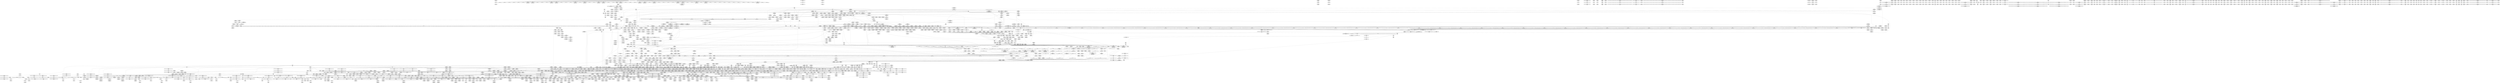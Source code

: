 digraph {
	CE0x5ce2200 [shape=record,shape=Mrecord,label="{CE0x5ce2200|tomoyo_unix_entry:_if.else34|*SummSource*}"]
	CE0x60f3580 [shape=record,shape=Mrecord,label="{CE0x60f3580|tomoyo_fill_path_info:_tmp}"]
	CE0x4fbe400 [shape=record,shape=Mrecord,label="{CE0x4fbe400|tomoyo_unix_entry:_tmp21|security/tomoyo/network.c,554}"]
	CE0x5ceaa00 [shape=record,shape=Mrecord,label="{CE0x5ceaa00|tomoyo_init_request_info:_tmp3|security/tomoyo/util.c,1004|*SummSource*}"]
	CE0x405dbe0 [shape=record,shape=Mrecord,label="{CE0x405dbe0|__llvm_gcov_indirect_counter_increment114:_entry|*SummSource*}"]
	CE0x75fd0a0 [shape=record,shape=Mrecord,label="{CE0x75fd0a0|i64*_getelementptr_inbounds_(_6_x_i64_,_6_x_i64_*___llvm_gcov_ctr3747,_i64_0,_i64_0)|*Constant*|*SummSource*}"]
	CE0x5f98c00 [shape=record,shape=Mrecord,label="{CE0x5f98c00|tomoyo_get_mode:_tmp6|security/tomoyo/util.c,978|*SummSink*}"]
	CE0x762aad0 [shape=record,shape=Mrecord,label="{CE0x762aad0|_ret_i32_%retval.0,_!dbg_!38923|security/tomoyo/network.c,601|*SummSink*}"]
	CE0x5c1e740 [shape=record,shape=Mrecord,label="{CE0x5c1e740|tomoyo_const_part_length:_if.end18|*SummSink*}"]
	CE0x5db28c0 [shape=record,shape=Mrecord,label="{CE0x5db28c0|i64*_getelementptr_inbounds_(_11_x_i64_,_11_x_i64_*___llvm_gcov_ctr54147,_i64_0,_i64_1)|*Constant*|*SummSource*}"]
	CE0x4e70650 [shape=record,shape=Mrecord,label="{CE0x4e70650|%struct.lockdep_map*_null|*Constant*|*SummSink*}"]
	CE0x61279c0 [shape=record,shape=Mrecord,label="{CE0x61279c0|tomoyo_unix_entry:_unix05|security/tomoyo/network.c,551|*SummSource*}"]
	CE0x5ba7e00 [shape=record,shape=Mrecord,label="{CE0x5ba7e00|tomoyo_init_request_info:_domain1|security/tomoyo/util.c,1006|*SummSink*}"]
	CE0x4deb740 [shape=record,shape=Mrecord,label="{CE0x4deb740|i64_22|*Constant*|*SummSource*}"]
	CE0x5f98ab0 [shape=record,shape=Mrecord,label="{CE0x5f98ab0|tomoyo_get_mode:_tmp6|security/tomoyo/util.c,978|*SummSource*}"]
	CE0x4d1b180 [shape=record,shape=Mrecord,label="{CE0x4d1b180|tomoyo_unix_entry:_tmp36|security/tomoyo/network.c,561|*SummSink*}"]
	CE0x602d720 [shape=record,shape=Mrecord,label="{CE0x602d720|tomoyo_fill_path_info:_land.rhs|*SummSink*}"]
	CE0x5f6c590 [shape=record,shape=Mrecord,label="{CE0x5f6c590|i64*_getelementptr_inbounds_(_22_x_i64_,_22_x_i64_*___llvm_gcov_ctr3840,_i64_0,_i64_11)|*Constant*}"]
	CE0x41eb840 [shape=record,shape=Mrecord,label="{CE0x41eb840|tomoyo_unix_entry:_do.body|*SummSource*}"]
	CE0x5f54550 [shape=record,shape=Mrecord,label="{CE0x5f54550|tomoyo_get_mode:_and|security/tomoyo/util.c,987|*SummSource*}"]
	CE0x757aa10 [shape=record,shape=Mrecord,label="{CE0x757aa10|rcu_lock_acquire18:_tmp2}"]
	CE0x41d4c70 [shape=record,shape=Mrecord,label="{CE0x41d4c70|rcu_lock_acquire18:_tmp|*SummSink*}"]
	CE0x75d4460 [shape=record,shape=Mrecord,label="{CE0x75d4460|i8*_getelementptr_inbounds_(_25_x_i8_,_25_x_i8_*_.str12,_i32_0,_i32_0)|*Constant*|*SummSource*}"]
	CE0x408ecd0 [shape=record,shape=Mrecord,label="{CE0x408ecd0|i32_0|*Constant*}"]
	CE0x4de7fa0 [shape=record,shape=Mrecord,label="{CE0x4de7fa0|tomoyo_get_mode:_tmp23|security/tomoyo/util.c,986}"]
	CE0x76165e0 [shape=record,shape=Mrecord,label="{CE0x76165e0|tomoyo_check_unix_address:_tmp11|security/tomoyo/network.c,598}"]
	CE0x4d4a8c0 [shape=record,shape=Mrecord,label="{CE0x4d4a8c0|24:_%struct.tomoyo_path_info*,_32:_i8,_33:_i8,_72:_i8,_:_SCMRE_55,56_}"]
	CE0x4e67460 [shape=record,shape=Mrecord,label="{CE0x4e67460|tomoyo_unix_entry:_param25|security/tomoyo/network.c,567|*SummSource*}"]
	CE0x5c2d310 [shape=record,shape=Mrecord,label="{CE0x5c2d310|tomoyo_fill_path_info:_call|security/tomoyo/util.c,664|*SummSink*}"]
	CE0x40ba7c0 [shape=record,shape=Mrecord,label="{CE0x40ba7c0|get_current:_tmp|*SummSource*}"]
	CE0x7631970 [shape=record,shape=Mrecord,label="{CE0x7631970|0:_i8,_1:_i8,_32:_i8*,_40:_i32,_:_CMR_16,24_|*MultipleSource*|Function::tomoyo_check_unix_address&Arg::address::|security/tomoyo/network.c,594}"]
	CE0x5afd8a0 [shape=record,shape=Mrecord,label="{CE0x5afd8a0|i64*_getelementptr_inbounds_(_2_x_i64_,_2_x_i64_*___llvm_gcov_ctr4038,_i64_0,_i64_0)|*Constant*|*SummSource*}"]
	CE0x42d5f10 [shape=record,shape=Mrecord,label="{CE0x42d5f10|rcu_lock_acquire18:_map|Function::rcu_lock_acquire18&Arg::map::|*SummSource*}"]
	CE0x60cf150 [shape=record,shape=Mrecord,label="{CE0x60cf150|_call_void_mcount()_#3}"]
	CE0x4f23160 [shape=record,shape=Mrecord,label="{CE0x4f23160|i64_13|*Constant*|*SummSource*}"]
	CE0x4d9dad0 [shape=record,shape=Mrecord,label="{CE0x4d9dad0|tomoyo_get_mode:_tmp26|security/tomoyo/util.c,987|*SummSource*}"]
	CE0x75c6650 [shape=record,shape=Mrecord,label="{CE0x75c6650|i32_0|*Constant*}"]
	CE0x6177570 [shape=record,shape=Mrecord,label="{CE0x6177570|tomoyo_const_part_length:_retval.0}"]
	CE0x6073c90 [shape=record,shape=Mrecord,label="{CE0x6073c90|_call_void_mcount()_#3}"]
	CE0x5fbb920 [shape=record,shape=Mrecord,label="{CE0x5fbb920|tomoyo_read_lock16:_tmp2}"]
	CE0x4e3d610 [shape=record,shape=Mrecord,label="{CE0x4e3d610|tomoyo_unix_entry:_tmp32|security/tomoyo/network.c,560|*SummSource*}"]
	CE0x5cb3d10 [shape=record,shape=Mrecord,label="{CE0x5cb3d10|tomoyo_get_mode:_conv10|security/tomoyo/util.c,985|*SummSink*}"]
	CE0x4db6410 [shape=record,shape=Mrecord,label="{CE0x4db6410|GLOBAL:_lock_acquire|*Constant*}"]
	CE0x40de240 [shape=record,shape=Mrecord,label="{CE0x40de240|tomoyo_unix_entry:_operation|security/tomoyo/network.c,546}"]
	CE0x5ca2c00 [shape=record,shape=Mrecord,label="{CE0x5ca2c00|tomoyo_init_request_info:_tmp|*SummSink*}"]
	CE0x5eed700 [shape=record,shape=Mrecord,label="{CE0x5eed700|tomoyo_read_unlock19:_entry|*SummSink*}"]
	CE0x50a5d30 [shape=record,shape=Mrecord,label="{CE0x50a5d30|_ret_i32_%call,_!dbg_!38902|security/tomoyo/common.h,1097}"]
	CE0x5c33a80 [shape=record,shape=Mrecord,label="{CE0x5c33a80|i32_(%struct.tomoyo_request_info.524*,_%struct.tomoyo_domain_info*,_i8)*_bitcast_(i32_(%struct.tomoyo_request_info*,_%struct.tomoyo_domain_info*,_i8)*_tomoyo_init_request_info_to_i32_(%struct.tomoyo_request_info.524*,_%struct.tomoyo_domain_info*,_i8)*)|*Constant*|*SummSource*}"]
	CE0x5e7ea70 [shape=record,shape=Mrecord,label="{CE0x5e7ea70|i64*_getelementptr_inbounds_(_22_x_i64_,_22_x_i64_*___llvm_gcov_ctr3840,_i64_0,_i64_21)|*Constant*|*SummSource*}"]
	CE0x434a5f0 [shape=record,shape=Mrecord,label="{CE0x434a5f0|__llvm_gcov_indirect_counter_increment114:_entry|*SummSink*}"]
	CE0x4f56a80 [shape=record,shape=Mrecord,label="{CE0x4f56a80|i32_10|*Constant*|*SummSink*}"]
	CE0x50b4440 [shape=record,shape=Mrecord,label="{CE0x50b4440|srcu_read_unlock20:_dep_map|include/linux/srcu.h,236|*SummSink*}"]
	CE0x4cf2470 [shape=record,shape=Mrecord,label="{CE0x4cf2470|tomoyo_domain:_tmp22|security/tomoyo/common.h,1205|*SummSink*}"]
	CE0x403c060 [shape=record,shape=Mrecord,label="{CE0x403c060|tomoyo_check_unix_address:_tmp13|security/tomoyo/network.c,601|*SummSink*}"]
	CE0x4eacc70 [shape=record,shape=Mrecord,label="{CE0x4eacc70|tomoyo_unix_entry:_tmp31|security/tomoyo/network.c,560|*SummSource*}"]
	CE0x5d7e530 [shape=record,shape=Mrecord,label="{CE0x5d7e530|tomoyo_unix_entry:_tmp42|security/tomoyo/network.c,572}"]
	CE0x5c69300 [shape=record,shape=Mrecord,label="{CE0x5c69300|tomoyo_unix_entry:_tmp25|security/tomoyo/network.c,556}"]
	CE0x75f7c30 [shape=record,shape=Mrecord,label="{CE0x75f7c30|i8*_getelementptr_inbounds_(_45_x_i8_,_45_x_i8_*_.str13,_i32_0,_i32_0)|*Constant*|*SummSink*}"]
	CE0x75cd590 [shape=record,shape=Mrecord,label="{CE0x75cd590|tomoyo_check_unix_address:_tmp1}"]
	CE0x5b64070 [shape=record,shape=Mrecord,label="{CE0x5b64070|tomoyo_read_lock16:_tmp}"]
	CE0x5c1e640 [shape=record,shape=Mrecord,label="{CE0x5c1e640|tomoyo_const_part_length:_if.end18|*SummSource*}"]
	CE0x5b9c880 [shape=record,shape=Mrecord,label="{CE0x5b9c880|i64_25|*Constant*}"]
	CE0x4eb30f0 [shape=record,shape=Mrecord,label="{CE0x4eb30f0|tomoyo_unix_entry:_call18|security/tomoyo/network.c,559}"]
	CE0x60da3b0 [shape=record,shape=Mrecord,label="{CE0x60da3b0|tomoyo_unix_entry:_unix05|security/tomoyo/network.c,551}"]
	CE0x4f89660 [shape=record,shape=Mrecord,label="{CE0x4f89660|tomoyo_init_request_info:_tmp6|security/tomoyo/util.c,1004|*SummSink*}"]
	CE0x5c20b50 [shape=record,shape=Mrecord,label="{CE0x5c20b50|tomoyo_fill_path_info:_arrayidx|security/tomoyo/util.c,667|*SummSink*}"]
	CE0x60ac250 [shape=record,shape=Mrecord,label="{CE0x60ac250|i64*_getelementptr_inbounds_(_11_x_i64_,_11_x_i64_*___llvm_gcov_ctr54147,_i64_0,_i64_8)|*Constant*}"]
	CE0x5fcc820 [shape=record,shape=Mrecord,label="{CE0x5fcc820|tomoyo_get_mode:_cmp11|security/tomoyo/util.c,985|*SummSink*}"]
	CE0x42020a0 [shape=record,shape=Mrecord,label="{CE0x42020a0|0:_i8*,_array:_GCRE_tomoyo_proto_keyword_constant_6_x_i8*_i8*_getelementptr_inbounds_(_2_x_i8_,_2_x_i8_*_.str22,_i32_0,_i32_0),_i8*_getelementptr_inbounds_(_7_x_i8_,_7_x_i8_*_.str123,_i32_0,_i32_0),_i8*_getelementptr_inbounds_(_6_x_i8_,_6_x_i8_*_.str224,_i32_0,_i32_0),_i8*_getelementptr_inbounds_(_4_x_i8_,_4_x_i8_*_.str325,_i32_0,_i32_0),_i8*_getelementptr_inbounds_(_2_x_i8_,_2_x_i8_*_.str22,_i32_0,_i32_0),_i8*_getelementptr_inbounds_(_10_x_i8_,_10_x_i8_*_.str426,_i32_0,_i32_0)_,_align_16:_elem_3::|security/tomoyo/network.c,367}"]
	CE0x41fbe60 [shape=record,shape=Mrecord,label="{CE0x41fbe60|tomoyo_const_part_length:_if.end28|*SummSource*}"]
	CE0x5c2e7a0 [shape=record,shape=Mrecord,label="{CE0x5c2e7a0|tomoyo_init_request_info:_call|security/tomoyo/util.c,1005|*SummSink*}"]
	CE0x50766c0 [shape=record,shape=Mrecord,label="{CE0x50766c0|tomoyo_fill_path_info:_const_len6|security/tomoyo/util.c,668}"]
	CE0x4df9a00 [shape=record,shape=Mrecord,label="{CE0x4df9a00|_call_void_bitcast_(void_(%struct.tomoyo_request_info*,_i1_(%struct.tomoyo_request_info*,_%struct.tomoyo_acl_info*)*)*_tomoyo_check_acl_to_void_(%struct.tomoyo_request_info.524*,_i1_(%struct.tomoyo_request_info.524*,_%struct.tomoyo_acl_info*)*)*)(%struct.tomoyo_request_info.524*_%r,_i1_(%struct.tomoyo_request_info.524*,_%struct.tomoyo_acl_info*)*_tomoyo_check_unix_acl)_#9,_!dbg_!38963|security/tomoyo/network.c,570|*SummSource*}"]
	CE0x5cc5ec0 [shape=record,shape=Mrecord,label="{CE0x5cc5ec0|tomoyo_const_part_length:_tmp5|security/tomoyo/util.c,624|*SummSink*}"]
	CE0x4e3dc20 [shape=record,shape=Mrecord,label="{CE0x4e3dc20|tomoyo_unix_entry:_tmp33|security/tomoyo/network.c,560|*SummSink*}"]
	CE0x4deda70 [shape=record,shape=Mrecord,label="{CE0x4deda70|tomoyo_audit_net_log:_tmp3|*SummSource*}"]
	CE0x5eee300 [shape=record,shape=Mrecord,label="{CE0x5eee300|COLLAPSED:_GCMRE___llvm_gcov_ctr3939_internal_global_2_x_i64_zeroinitializer:_elem_0:default:}"]
	CE0x5ede400 [shape=record,shape=Mrecord,label="{CE0x5ede400|tomoyo_const_part_length:_tmp18|security/tomoyo/util.c,627|*SummSink*}"]
	CE0x7617a30 [shape=record,shape=Mrecord,label="{CE0x7617a30|tomoyo_const_part_length:_tmp12|security/tomoyo/util.c,626}"]
	CE0x5d6f7b0 [shape=record,shape=Mrecord,label="{CE0x5d6f7b0|i64_1|*Constant*}"]
	CE0x7720f60 [shape=record,shape=Mrecord,label="{CE0x7720f60|tomoyo_audit_net_log:_family|Function::tomoyo_audit_net_log&Arg::family::|*SummSource*}"]
	CE0x5cfb810 [shape=record,shape=Mrecord,label="{CE0x5cfb810|tomoyo_domain:_tmp2}"]
	CE0x5ec5c40 [shape=record,shape=Mrecord,label="{CE0x5ec5c40|tomoyo_domain:_tmp7|security/tomoyo/common.h,1205|*SummSource*}"]
	CE0x50a5870 [shape=record,shape=Mrecord,label="{CE0x50a5870|tomoyo_domain:_tmp3}"]
	CE0x4de89b0 [shape=record,shape=Mrecord,label="{CE0x4de89b0|tomoyo_get_mode:_default_config|security/tomoyo/util.c,986|*SummSource*}"]
	CE0x5d028a0 [shape=record,shape=Mrecord,label="{CE0x5d028a0|tomoyo_const_part_length:_tmp10|security/tomoyo/util.c,626}"]
	CE0x75b1a50 [shape=record,shape=Mrecord,label="{CE0x75b1a50|_call_void_mcount()_#3|*SummSink*}"]
	CE0x6100700 [shape=record,shape=Mrecord,label="{CE0x6100700|i64*_getelementptr_inbounds_(_5_x_i64_,_5_x_i64_*___llvm_gcov_ctr28130,_i64_0,_i64_4)|*Constant*|*SummSink*}"]
	CE0x77087c0 [shape=record,shape=Mrecord,label="{CE0x77087c0|tomoyo_const_part_length:_lor.lhs.false}"]
	CE0x5e96ce0 [shape=record,shape=Mrecord,label="{CE0x5e96ce0|GLOBAL:_tomoyo_read_unlock19|*Constant*|*SummSink*}"]
	CE0x4e60010 [shape=record,shape=Mrecord,label="{CE0x4e60010|tomoyo_const_part_length:_conv2|security/tomoyo/util.c,627}"]
	CE0x4249350 [shape=record,shape=Mrecord,label="{CE0x4249350|tomoyo_get_mode:_if.end14|*SummSource*}"]
	CE0x5cea900 [shape=record,shape=Mrecord,label="{CE0x5cea900|tomoyo_init_request_info:_tmp3|security/tomoyo/util.c,1004}"]
	CE0x5cd5be0 [shape=record,shape=Mrecord,label="{CE0x5cd5be0|tomoyo_const_part_length:_tmp41|security/tomoyo/util.c,644|*SummSource*}"]
	CE0x5b06460 [shape=record,shape=Mrecord,label="{CE0x5b06460|i64_0|*Constant*|*SummSource*}"]
	CE0x5f87d20 [shape=record,shape=Mrecord,label="{CE0x5f87d20|tomoyo_get_mode:_return|*SummSink*}"]
	CE0x76a8f50 [shape=record,shape=Mrecord,label="{CE0x76a8f50|i32_92|*Constant*}"]
	CE0x4d62740 [shape=record,shape=Mrecord,label="{CE0x4d62740|_ret_void,_!dbg_!38929|security/tomoyo/util.c,670|*SummSink*}"]
	CE0x4f962f0 [shape=record,shape=Mrecord,label="{CE0x4f962f0|tomoyo_read_lock16:_tmp1|*SummSink*}"]
	CE0x4f74f20 [shape=record,shape=Mrecord,label="{CE0x4f74f20|tomoyo_init_request_info:_tmp5|security/tomoyo/util.c,1004}"]
	CE0x5ceb080 [shape=record,shape=Mrecord,label="{CE0x5ceb080|i64*_getelementptr_inbounds_(_5_x_i64_,_5_x_i64_*___llvm_gcov_ctr32134,_i64_0,_i64_0)|*Constant*|*SummSource*}"]
	CE0x77da160 [shape=record,shape=Mrecord,label="{CE0x77da160|_ret_i32_%conv6,_!dbg_!38926|security/tomoyo/util.c,1011|*SummSource*}"]
	CE0x76b27e0 [shape=record,shape=Mrecord,label="{CE0x76b27e0|tomoyo_audit_net_log:_operation|Function::tomoyo_audit_net_log&Arg::operation::|*SummSink*}"]
	CE0x4344f50 [shape=record,shape=Mrecord,label="{CE0x4344f50|tomoyo_unix_entry:_tmp11|security/tomoyo/network.c,548|*SummSource*}"]
	CE0x41496a0 [shape=record,shape=Mrecord,label="{CE0x41496a0|__llvm_gcov_indirect_counter_increment114:_tmp3|*SummSink*}"]
	CE0x608c880 [shape=record,shape=Mrecord,label="{CE0x608c880|tomoyo_audit_unix_log:_tmp1|*SummSource*}"]
	CE0x5cdc6b0 [shape=record,shape=Mrecord,label="{CE0x5cdc6b0|tomoyo_unix_entry:_tmp23|security/tomoyo/network.c,556}"]
	CE0x5d092e0 [shape=record,shape=Mrecord,label="{CE0x5d092e0|GLOBAL:_tomoyo_audit_unix_log|*Constant*|*SummSource*}"]
	CE0x5fcec80 [shape=record,shape=Mrecord,label="{CE0x5fcec80|tomoyo_get_mode:_index|Function::tomoyo_get_mode&Arg::index::|*SummSource*}"]
	CE0x619d110 [shape=record,shape=Mrecord,label="{CE0x619d110|tomoyo_fill_path_info:_tmp10|*SummSource*}"]
	CE0x4e8d280 [shape=record,shape=Mrecord,label="{CE0x4e8d280|tomoyo_init_request_info:_r|Function::tomoyo_init_request_info&Arg::r::|*SummSource*}"]
	CE0x5c2eed0 [shape=record,shape=Mrecord,label="{CE0x5c2eed0|i32_8|*Constant*|*SummSink*}"]
	CE0x76680f0 [shape=record,shape=Mrecord,label="{CE0x76680f0|tomoyo_const_part_length:_tmp9|security/tomoyo/util.c,626|*SummSink*}"]
	CE0x5c82170 [shape=record,shape=Mrecord,label="{CE0x5c82170|tomoyo_read_unlock19:_bb}"]
	CE0x60957f0 [shape=record,shape=Mrecord,label="{CE0x60957f0|tomoyo_audit_unix_log:_tmp}"]
	CE0x7616170 [shape=record,shape=Mrecord,label="{CE0x7616170|tomoyo_check_unix_address:_tmp10|security/tomoyo/network.c,598}"]
	CE0x78ccfb0 [shape=record,shape=Mrecord,label="{CE0x78ccfb0|tomoyo_check_unix_address:_conv|security/tomoyo/network.c,596|*SummSink*}"]
	CE0x4e5f670 [shape=record,shape=Mrecord,label="{CE0x4e5f670|_call_void_mcount()_#3}"]
	CE0x4d9d980 [shape=record,shape=Mrecord,label="{CE0x4d9d980|tomoyo_get_mode:_tmp26|security/tomoyo/util.c,987}"]
	CE0x4248720 [shape=record,shape=Mrecord,label="{CE0x4248720|tomoyo_const_part_length:_tmp10|security/tomoyo/util.c,626|*SummSink*}"]
	CE0x75f7b00 [shape=record,shape=Mrecord,label="{CE0x75f7b00|i8*_getelementptr_inbounds_(_45_x_i8_,_45_x_i8_*_.str13,_i32_0,_i32_0)|*Constant*}"]
	CE0x4292000 [shape=record,shape=Mrecord,label="{CE0x4292000|128:_i8*,_1208:_%struct.file*,_:_CMRE_33,34_}"]
	"CONST[source:2(external),value:2(dynamic)][purpose:{subject}]"
	CE0x5ec6410 [shape=record,shape=Mrecord,label="{CE0x5ec6410|tomoyo_get_mode:_tmp2|security/tomoyo/util.c,978|*SummSource*}"]
	CE0x7720fd0 [shape=record,shape=Mrecord,label="{CE0x7720fd0|tomoyo_audit_net_log:_family|Function::tomoyo_audit_net_log&Arg::family::|*SummSink*}"]
	CE0x405f4b0 [shape=record,shape=Mrecord,label="{CE0x405f4b0|__llvm_gcov_indirect_counter_increment114:_pred|*SummSink*}"]
	CE0x433e0d0 [shape=record,shape=Mrecord,label="{CE0x433e0d0|tomoyo_get_mode:_arrayidx8|security/tomoyo/util.c,983}"]
	CE0x5cf9990 [shape=record,shape=Mrecord,label="{CE0x5cf9990|tomoyo_const_part_length:_tmp19|security/tomoyo/util.c,628|*SummSink*}"]
	CE0x5ca2860 [shape=record,shape=Mrecord,label="{CE0x5ca2860|COLLAPSED:_GCMRE___llvm_gcov_ctr32134_internal_global_5_x_i64_zeroinitializer:_elem_0:default:}"]
	CE0x4f65300 [shape=record,shape=Mrecord,label="{CE0x4f65300|tomoyo_fill_path_info:_call2|security/tomoyo/util.c,666|*SummSink*}"]
	CE0x40babc0 [shape=record,shape=Mrecord,label="{CE0x40babc0|0:_i8*,_array:_GCRE_tomoyo_socket_keyword_external_constant_4_x_i8*_:_elem_3::|security/tomoyo/network.c,368}"]
	CE0x5f423c0 [shape=record,shape=Mrecord,label="{CE0x5f423c0|tomoyo_get_mode:_tmp3|security/tomoyo/util.c,978|*SummSink*}"]
	CE0x6189df0 [shape=record,shape=Mrecord,label="{CE0x6189df0|tomoyo_fill_path_info:_tmp6|security/tomoyo/util.c,667|*SummSink*}"]
	CE0x41e1db0 [shape=record,shape=Mrecord,label="{CE0x41e1db0|tomoyo_get_mode:_if.end|*SummSource*}"]
	CE0x6016830 [shape=record,shape=Mrecord,label="{CE0x6016830|tomoyo_const_part_length:_tmp2|security/tomoyo/util.c,624}"]
	CE0x6ba01d0 [shape=record,shape=Mrecord,label="{CE0x6ba01d0|tomoyo_audit_net_log:_tmp4|security/tomoyo/network.c,367|*SummSink*}"]
	CE0x50b4ae0 [shape=record,shape=Mrecord,label="{CE0x50b4ae0|rcu_lock_release21:_tmp4|include/linux/rcupdate.h,423|*SummSink*}"]
	CE0x5fce6a0 [shape=record,shape=Mrecord,label="{CE0x5fce6a0|tomoyo_get_mode:_index|Function::tomoyo_get_mode&Arg::index::|*SummSink*}"]
	CE0x40b9ae0 [shape=record,shape=Mrecord,label="{CE0x40b9ae0|rcu_lock_release21:_tmp3|*SummSource*}"]
	CE0x4e1bb50 [shape=record,shape=Mrecord,label="{CE0x4e1bb50|24:_%struct.tomoyo_path_info*,_32:_i8,_33:_i8,_72:_i8,_:_SCMRE_24,25_}"]
	CE0x4f07dd0 [shape=record,shape=Mrecord,label="{CE0x4f07dd0|srcu_read_unlock20:_tmp3|*SummSource*}"]
	CE0x5c69730 [shape=record,shape=Mrecord,label="{CE0x5c69730|tomoyo_unix_entry:_tmp26|security/tomoyo/network.c,556}"]
	CE0x5eea160 [shape=record,shape=Mrecord,label="{CE0x5eea160|tomoyo_domain:_tmp5|security/tomoyo/common.h,1205}"]
	CE0x5044910 [shape=record,shape=Mrecord,label="{CE0x5044910|GLOBAL:_tomoyo_ss|Global_var:tomoyo_ss}"]
	CE0x4eac4f0 [shape=record,shape=Mrecord,label="{CE0x4eac4f0|i64_12|*Constant*|*SummSource*}"]
	CE0x41e12e0 [shape=record,shape=Mrecord,label="{CE0x41e12e0|tomoyo_const_part_length:_incdec.ptr|security/tomoyo/util.c,626|*SummSink*}"]
	CE0x5d7e690 [shape=record,shape=Mrecord,label="{CE0x5d7e690|tomoyo_unix_entry:_tmp42|security/tomoyo/network.c,572|*SummSource*}"]
	CE0x5b5e110 [shape=record,shape=Mrecord,label="{CE0x5b5e110|tomoyo_domain:_tmp|*SummSource*}"]
	CE0x4e77140 [shape=record,shape=Mrecord,label="{CE0x4e77140|tomoyo_const_part_length:_cmp12|security/tomoyo/util.c,641|*SummSink*}"]
	CE0x4e9a270 [shape=record,shape=Mrecord,label="{CE0x4e9a270|tomoyo_const_part_length:_tmp6|security/tomoyo/util.c,625|*SummSink*}"]
	CE0x7820a00 [shape=record,shape=Mrecord,label="{CE0x7820a00|i64*_getelementptr_inbounds_(_6_x_i64_,_6_x_i64_*___llvm_gcov_ctr3747,_i64_0,_i64_4)|*Constant*|*SummSource*}"]
	CE0x5ba80d0 [shape=record,shape=Mrecord,label="{CE0x5ba80d0|tomoyo_unix_entry:_if.end17|*SummSource*}"]
	CE0x5bd7c40 [shape=record,shape=Mrecord,label="{CE0x5bd7c40|_ret_%struct.tomoyo_domain_info*_%tmp23,_!dbg_!38929|security/tomoyo/common.h,1205|*SummSource*}"]
	CE0x41eac10 [shape=record,shape=Mrecord,label="{CE0x41eac10|tomoyo_unix_entry:_addr21|security/tomoyo/network.c, 561|*SummSource*}"]
	CE0x5c20990 [shape=record,shape=Mrecord,label="{CE0x5c20990|tomoyo_fill_path_info:_arrayidx|security/tomoyo/util.c,667|*SummSource*}"]
	CE0x5f10d40 [shape=record,shape=Mrecord,label="{CE0x5f10d40|tomoyo_unix_entry:_idxprom1|security/tomoyo/network.c,546|*SummSource*}"]
	CE0x76ae870 [shape=record,shape=Mrecord,label="{CE0x76ae870|tomoyo_check_unix_address:_bb}"]
	CE0x784b5d0 [shape=record,shape=Mrecord,label="{CE0x784b5d0|rcu_lock_release21:_indirectgoto|*SummSource*}"]
	CE0x75f6430 [shape=record,shape=Mrecord,label="{CE0x75f6430|tomoyo_domain:_land.lhs.true|*SummSink*}"]
	CE0x41b3250 [shape=record,shape=Mrecord,label="{CE0x41b3250|tomoyo_const_part_length:_add|security/tomoyo/util.c,634}"]
	CE0x428b630 [shape=record,shape=Mrecord,label="{CE0x428b630|128:_i8*,_1208:_%struct.file*,_:_CMRE_21,22_}"]
	CE0x612a780 [shape=record,shape=Mrecord,label="{CE0x612a780|i64*_getelementptr_inbounds_(_2_x_i64_,_2_x_i64_*___llvm_gcov_ctr4533,_i64_0,_i64_0)|*Constant*}"]
	CE0x764bb80 [shape=record,shape=Mrecord,label="{CE0x764bb80|tomoyo_get_mode:_tmp9|security/tomoyo/util.c,981|*SummSource*}"]
	CE0x5061640 [shape=record,shape=Mrecord,label="{CE0x5061640|tomoyo_init_request_info:_if.end|*SummSource*}"]
	CE0x5c1e2e0 [shape=record,shape=Mrecord,label="{CE0x5c1e2e0|get_current:_tmp3|*SummSource*}"]
	CE0x5e16440 [shape=record,shape=Mrecord,label="{CE0x5e16440|tomoyo_unix_entry:_error.1}"]
	CE0x78749d0 [shape=record,shape=Mrecord,label="{CE0x78749d0|srcu_read_lock17:_bb|*SummSink*}"]
	CE0x3f73b20 [shape=record,shape=Mrecord,label="{CE0x3f73b20|tomoyo_fill_path_info:_tmp5|security/tomoyo/util.c,667}"]
	CE0x4f319a0 [shape=record,shape=Mrecord,label="{CE0x4f319a0|24:_%struct.tomoyo_path_info*,_32:_i8,_33:_i8,_72:_i8,_:_SCMRE_50,51_}"]
	CE0x5caf1f0 [shape=record,shape=Mrecord,label="{CE0x5caf1f0|tomoyo_unix_entry:_if.then10|*SummSink*}"]
	CE0x78bf840 [shape=record,shape=Mrecord,label="{CE0x78bf840|_ret_i32_%error.1,_!dbg_!38975|security/tomoyo/network.c,579|*SummSource*}"]
	CE0x508b350 [shape=record,shape=Mrecord,label="{CE0x508b350|tomoyo_fill_path_info:_tmp13|*LoadInst*|security/tomoyo/util.c,668|*SummSink*}"]
	CE0x4f232f0 [shape=record,shape=Mrecord,label="{CE0x4f232f0|i64_13|*Constant*|*SummSink*}"]
	CE0x5db2750 [shape=record,shape=Mrecord,label="{CE0x5db2750|i64*_getelementptr_inbounds_(_11_x_i64_,_11_x_i64_*___llvm_gcov_ctr54147,_i64_0,_i64_1)|*Constant*}"]
	CE0x4033720 [shape=record,shape=Mrecord,label="{CE0x4033720|_ret_i32_%retval.0,_!dbg_!38935|security/tomoyo/util.c,988}"]
	CE0x4e925e0 [shape=record,shape=Mrecord,label="{CE0x4e925e0|24:_%struct.tomoyo_path_info*,_32:_i8,_33:_i8,_72:_i8,_:_SCMRE_35,36_}"]
	CE0x4291c40 [shape=record,shape=Mrecord,label="{CE0x4291c40|128:_i8*,_1208:_%struct.file*,_:_CMRE_30,31_}"]
	CE0x76343c0 [shape=record,shape=Mrecord,label="{CE0x76343c0|tomoyo_check_unix_address:_if.then|*SummSource*}"]
	CE0x5c2d680 [shape=record,shape=Mrecord,label="{CE0x5c2d680|tomoyo_unix_entry:_if.else|*SummSink*}"]
	CE0x5f65740 [shape=record,shape=Mrecord,label="{CE0x5f65740|0:_i8,_:_GCMR_tomoyo_domain.__warned_internal_global_i8_0,_section_.data.unlikely_,_align_1:_elem_0:default:}"]
	CE0x5dd5c90 [shape=record,shape=Mrecord,label="{CE0x5dd5c90|tomoyo_get_mode:_tmp7|security/tomoyo/util.c,979|*SummSource*}"]
	CE0x7626860 [shape=record,shape=Mrecord,label="{CE0x7626860|tomoyo_check_unix_address:_tmp9|security/tomoyo/network.c,598|*SummSink*}"]
	CE0x7626aa0 [shape=record,shape=Mrecord,label="{CE0x7626aa0|tomoyo_check_unix_address:_tmp10|security/tomoyo/network.c,598|*SummSink*}"]
	CE0x761b2b0 [shape=record,shape=Mrecord,label="{CE0x761b2b0|i32_1205|*Constant*}"]
	CE0x4e869d0 [shape=record,shape=Mrecord,label="{CE0x4e869d0|i64_23|*Constant*|*SummSink*}"]
	CE0x5c2f0e0 [shape=record,shape=Mrecord,label="{CE0x5c2f0e0|tomoyo_unix_entry:_if.end36}"]
	CE0x6bacd70 [shape=record,shape=Mrecord,label="{CE0x6bacd70|tomoyo_domain:_tmp}"]
	CE0x426d630 [shape=record,shape=Mrecord,label="{CE0x426d630|tomoyo_get_mode:_if.then13|*SummSource*}"]
	CE0x405d720 [shape=record,shape=Mrecord,label="{CE0x405d720|tomoyo_get_mode:_tmp|*SummSource*}"]
	CE0x41020d0 [shape=record,shape=Mrecord,label="{CE0x41020d0|srcu_read_lock17:_call|include/linux/srcu.h,220}"]
	CE0x4e868c0 [shape=record,shape=Mrecord,label="{CE0x4e868c0|i64_23|*Constant*}"]
	CE0x4fc0b00 [shape=record,shape=Mrecord,label="{CE0x4fc0b00|srcu_read_lock17:_entry}"]
	CE0x5f98780 [shape=record,shape=Mrecord,label="{CE0x5f98780|i64_1|*Constant*}"]
	CE0x78bf0c0 [shape=record,shape=Mrecord,label="{CE0x78bf0c0|tomoyo_unix_entry:_entry|*SummSource*}"]
	CE0x5b6b8d0 [shape=record,shape=Mrecord,label="{CE0x5b6b8d0|rcu_lock_release21:_tmp2}"]
	CE0x7628e20 [shape=record,shape=Mrecord,label="{CE0x7628e20|tomoyo_unix_entry:_tmp5|security/tomoyo/network.c,546}"]
	CE0x5eeadd0 [shape=record,shape=Mrecord,label="{CE0x5eeadd0|tomoyo_domain:_tmp9|security/tomoyo/common.h,1205|*SummSource*}"]
	CE0x408eae0 [shape=record,shape=Mrecord,label="{CE0x408eae0|GLOBAL:_tomoyo_proto_keyword|Global_var:tomoyo_proto_keyword|*SummSink*}"]
	CE0x40435b0 [shape=record,shape=Mrecord,label="{CE0x40435b0|tomoyo_get_mode:_mode.0|*SummSink*}"]
	CE0x5d8f950 [shape=record,shape=Mrecord,label="{CE0x5d8f950|tomoyo_unix_entry:_tmp46|security/tomoyo/network.c,573|*SummSource*}"]
	CE0x405d3b0 [shape=record,shape=Mrecord,label="{CE0x405d3b0|i64*_getelementptr_inbounds_(_2_x_i64_,_2_x_i64_*___llvm_gcov_ctr4632,_i64_0,_i64_0)|*Constant*}"]
	CE0x41fd190 [shape=record,shape=Mrecord,label="{CE0x41fd190|i64*_getelementptr_inbounds_(_2_x_i64_,_2_x_i64_*___llvm_gcov_ctr3939,_i64_0,_i64_0)|*Constant*|*SummSink*}"]
	CE0x5f87a90 [shape=record,shape=Mrecord,label="{CE0x5f87a90|tomoyo_const_part_length:_filename.addr.0|*SummSink*}"]
	CE0x4389200 [shape=record,shape=Mrecord,label="{CE0x4389200|i64*_getelementptr_inbounds_(_22_x_i64_,_22_x_i64_*___llvm_gcov_ctr3840,_i64_0,_i64_15)|*Constant*|*SummSink*}"]
	CE0x50618b0 [shape=record,shape=Mrecord,label="{CE0x50618b0|tomoyo_fill_path_info:_tmp2|*LoadInst*|security/tomoyo/util.c,663|*SummSink*}"]
	CE0x4e9a5c0 [shape=record,shape=Mrecord,label="{CE0x4e9a5c0|srcu_read_unlock20:_tmp2|*SummSink*}"]
	CE0x4388f80 [shape=record,shape=Mrecord,label="{CE0x4388f80|tomoyo_unix_entry:_tmp40|security/tomoyo/network.c,570}"]
	CE0x41b3660 [shape=record,shape=Mrecord,label="{CE0x41b3660|0:_i8,_array:_GCRE_tomoyo_index2category_constant_39_x_i8_c_00_00_00_00_00_00_00_00_00_00_00_00_00_00_00_00_00_00_00_00_00_00_00_01_01_01_01_01_01_01_01_01_01_01_01_01_01_01_02_,_align_16:_elem_3::|security/tomoyo/util.c,983}"]
	CE0x4f757e0 [shape=record,shape=Mrecord,label="{CE0x4f757e0|tomoyo_unix_entry:_do.cond}"]
	CE0x75a1360 [shape=record,shape=Mrecord,label="{CE0x75a1360|tomoyo_domain:_tmp12|security/tomoyo/common.h,1205}"]
	CE0x5d5fd10 [shape=record,shape=Mrecord,label="{CE0x5d5fd10|tomoyo_const_part_length:_tmp45|security/tomoyo/util.c,645}"]
	CE0x5f58f40 [shape=record,shape=Mrecord,label="{CE0x5f58f40|tomoyo_const_part_length:_cmp3|security/tomoyo/util.c,627}"]
	CE0x5d38600 [shape=record,shape=Mrecord,label="{CE0x5d38600|tomoyo_const_part_length:_sw.bb9}"]
	CE0x5b8d030 [shape=record,shape=Mrecord,label="{CE0x5b8d030|tomoyo_init_request_info:_tmp2|security/tomoyo/util.c,1003|*SummSink*}"]
	CE0x5ec66d0 [shape=record,shape=Mrecord,label="{CE0x5ec66d0|tomoyo_domain:_do.end}"]
	CE0x75a1420 [shape=record,shape=Mrecord,label="{CE0x75a1420|tomoyo_domain:_tmp12|security/tomoyo/common.h,1205|*SummSource*}"]
	CE0x75a9c40 [shape=record,shape=Mrecord,label="{CE0x75a9c40|GLOBAL:___llvm_gcov_ctr31133|Global_var:__llvm_gcov_ctr31133}"]
	CE0x7668010 [shape=record,shape=Mrecord,label="{CE0x7668010|i64*_getelementptr_inbounds_(_31_x_i64_,_31_x_i64_*___llvm_gcov_ctr43150,_i64_0,_i64_4)|*Constant*|*SummSink*}"]
	CE0x40cefc0 [shape=record,shape=Mrecord,label="{CE0x40cefc0|tomoyo_unix_entry:_tmp16|security/tomoyo/network.c,553|*SummSource*}"]
	CE0x5d70020 [shape=record,shape=Mrecord,label="{CE0x5d70020|tomoyo_audit_net_log:_tmp1|*SummSource*}"]
	CE0x5dbd610 [shape=record,shape=Mrecord,label="{CE0x5dbd610|i64*_getelementptr_inbounds_(_22_x_i64_,_22_x_i64_*___llvm_gcov_ctr3840,_i64_0,_i64_7)|*Constant*}"]
	CE0x403be90 [shape=record,shape=Mrecord,label="{CE0x403be90|tomoyo_check_unix_address:_tmp12|security/tomoyo/network.c,601|*SummSource*}"]
	CE0x78a6c90 [shape=record,shape=Mrecord,label="{CE0x78a6c90|i64_18|*Constant*}"]
	CE0x5c33860 [shape=record,shape=Mrecord,label="{CE0x5c33860|tomoyo_unix_entry:_call3|security/tomoyo/network.c,548|*SummSink*}"]
	CE0x42702a0 [shape=record,shape=Mrecord,label="{CE0x42702a0|128:_i8*,_1208:_%struct.file*,_:_CMRE_6,7_}"]
	CE0x5db29f0 [shape=record,shape=Mrecord,label="{CE0x5db29f0|tomoyo_domain:_tmp2|*SummSink*}"]
	CE0x5d785b0 [shape=record,shape=Mrecord,label="{CE0x5d785b0|tomoyo_get_mode:_call|security/tomoyo/util.c,980|*SummSource*}"]
	CE0x5f65f10 [shape=record,shape=Mrecord,label="{CE0x5f65f10|tomoyo_get_mode:_conv|security/tomoyo/util.c,982|*SummSource*}"]
	CE0x74f3280 [shape=record,shape=Mrecord,label="{CE0x74f3280|i64*_getelementptr_inbounds_(_2_x_i64_,_2_x_i64_*___llvm_gcov_ctr4434,_i64_0,_i64_0)|*Constant*}"]
	CE0x75faed0 [shape=record,shape=Mrecord,label="{CE0x75faed0|tomoyo_check_unix_address:_tmp4|security/tomoyo/network.c,596}"]
	CE0x4e00e20 [shape=record,shape=Mrecord,label="{CE0x4e00e20|i64_4|*Constant*|*SummSource*}"]
	CE0x41bbb60 [shape=record,shape=Mrecord,label="{CE0x41bbb60|tomoyo_const_part_length:_sw.bb|*SummSink*}"]
	CE0x5075c50 [shape=record,shape=Mrecord,label="{CE0x5075c50|tomoyo_fill_path_info:_is_dir|security/tomoyo/util.c,667|*SummSink*}"]
	CE0x5ce1860 [shape=record,shape=Mrecord,label="{CE0x5ce1860|i64*_getelementptr_inbounds_(_5_x_i64_,_5_x_i64_*___llvm_gcov_ctr32134,_i64_0,_i64_3)|*Constant*|*SummSource*}"]
	CE0x78746e0 [shape=record,shape=Mrecord,label="{CE0x78746e0|_ret_void,_!dbg_!38907|include/linux/srcu.h,238|*SummSource*}"]
	CE0x4204b00 [shape=record,shape=Mrecord,label="{CE0x4204b00|0:_i8,_array:_GCRE_tomoyo_index2category_constant_39_x_i8_c_00_00_00_00_00_00_00_00_00_00_00_00_00_00_00_00_00_00_00_00_00_00_00_01_01_01_01_01_01_01_01_01_01_01_01_01_01_01_02_,_align_16:_elem_23::|security/tomoyo/util.c,983}"]
	CE0x75d4810 [shape=record,shape=Mrecord,label="{CE0x75d4810|tomoyo_const_part_length:_add29|security/tomoyo/util.c,646}"]
	CE0x41e18d0 [shape=record,shape=Mrecord,label="{CE0x41e18d0|tomoyo_get_mode:_tmp13|security/tomoyo/util.c,982}"]
	CE0x60266d0 [shape=record,shape=Mrecord,label="{CE0x60266d0|tomoyo_init_request_info:_mode5|security/tomoyo/util.c,1011|*SummSource*}"]
	CE0x4292500 [shape=record,shape=Mrecord,label="{CE0x4292500|128:_i8*,_1208:_%struct.file*,_:_CMRE_37,38_}"]
	CE0x50a5530 [shape=record,shape=Mrecord,label="{CE0x50a5530|tomoyo_unix_entry:_addr21|security/tomoyo/network.c, 561}"]
	CE0x4f75740 [shape=record,shape=Mrecord,label="{CE0x4f75740|tomoyo_unix_entry:_land.lhs.true|*SummSink*}"]
	CE0x5c0b260 [shape=record,shape=Mrecord,label="{CE0x5c0b260|i8_0|*Constant*}"]
	CE0x5e2f470 [shape=record,shape=Mrecord,label="{CE0x5e2f470|i8*_undef|*Constant*}"]
	CE0x5f6c700 [shape=record,shape=Mrecord,label="{CE0x5f6c700|i64*_getelementptr_inbounds_(_22_x_i64_,_22_x_i64_*___llvm_gcov_ctr3840,_i64_0,_i64_11)|*Constant*|*SummSource*}"]
	CE0x433e1e0 [shape=record,shape=Mrecord,label="{CE0x433e1e0|tomoyo_get_mode:_idxprom6|security/tomoyo/util.c,983}"]
	CE0x619ca80 [shape=record,shape=Mrecord,label="{CE0x619ca80|tomoyo_fill_path_info:_cmp|security/tomoyo/util.c,667|*SummSink*}"]
	CE0x785d2d0 [shape=record,shape=Mrecord,label="{CE0x785d2d0|tomoyo_const_part_length:_tmp7|security/tomoyo/util.c,625|*SummSink*}"]
	CE0x5f44500 [shape=record,shape=Mrecord,label="{CE0x5f44500|tomoyo_get_mode:_tmp10|security/tomoyo/util.c,982|*SummSource*}"]
	CE0x50592a0 [shape=record,shape=Mrecord,label="{CE0x50592a0|_call_void_mcount()_#3|*SummSource*}"]
	CE0x75fc560 [shape=record,shape=Mrecord,label="{CE0x75fc560|tomoyo_unix_entry:_arrayidx11|security/tomoyo/network.c,556}"]
	CE0x41fd360 [shape=record,shape=Mrecord,label="{CE0x41fd360|tomoyo_unix_entry:_tmp7|security/tomoyo/network.c,548}"]
	CE0x5dd64e0 [shape=record,shape=Mrecord,label="{CE0x5dd64e0|tomoyo_get_mode:_tmp13|security/tomoyo/util.c,982|*SummSource*}"]
	CE0x4e9bd30 [shape=record,shape=Mrecord,label="{CE0x4e9bd30|tomoyo_unix_entry:_tmp30|*SummSink*}"]
	CE0x405dad0 [shape=record,shape=Mrecord,label="{CE0x405dad0|__llvm_gcov_indirect_counter_increment114:_entry}"]
	CE0x50a56f0 [shape=record,shape=Mrecord,label="{CE0x50a56f0|tomoyo_domain:_call|security/tomoyo/common.h,1205}"]
	CE0x6b98d80 [shape=record,shape=Mrecord,label="{CE0x6b98d80|tomoyo_unix_entry:_tmp6|security/tomoyo/network.c,548}"]
	CE0x4e92920 [shape=record,shape=Mrecord,label="{CE0x4e92920|24:_%struct.tomoyo_path_info*,_32:_i8,_33:_i8,_72:_i8,_:_SCMRE_37,38_}"]
	CE0x78743d0 [shape=record,shape=Mrecord,label="{CE0x78743d0|srcu_read_unlock20:_idx|Function::srcu_read_unlock20&Arg::idx::|*SummSink*}"]
	CE0x6bac680 [shape=record,shape=Mrecord,label="{CE0x6bac680|tomoyo_const_part_length:_tmp15|security/tomoyo/util.c,627|*SummSource*}"]
	CE0x5c2eaa0 [shape=record,shape=Mrecord,label="{CE0x5c2eaa0|GLOBAL:_srcu_read_unlock20|*Constant*}"]
	CE0x43645a0 [shape=record,shape=Mrecord,label="{CE0x43645a0|tomoyo_unix_entry:_tmp28|security/tomoyo/network.c,557}"]
	CE0x5c2e4b0 [shape=record,shape=Mrecord,label="{CE0x5c2e4b0|tomoyo_init_request_info:_domain.addr.0}"]
	CE0x75a0cc0 [shape=record,shape=Mrecord,label="{CE0x75a0cc0|tomoyo_get_mode:_tmp10|security/tomoyo/util.c,982}"]
	CE0x757aaf0 [shape=record,shape=Mrecord,label="{CE0x757aaf0|rcu_lock_acquire18:_tmp2|*SummSink*}"]
	CE0x41792c0 [shape=record,shape=Mrecord,label="{CE0x41792c0|0:_i8,_array:_GCRE_tomoyo_index2category_constant_39_x_i8_c_00_00_00_00_00_00_00_00_00_00_00_00_00_00_00_00_00_00_00_00_00_00_00_01_01_01_01_01_01_01_01_01_01_01_01_01_01_01_02_,_align_16:_elem_6::|security/tomoyo/util.c,983}"]
	CE0x75c6a60 [shape=record,shape=Mrecord,label="{CE0x75c6a60|tomoyo_check_unix_address:_address|Function::tomoyo_check_unix_address&Arg::address::|*SummSink*}"]
	CE0x5cbffb0 [shape=record,shape=Mrecord,label="{CE0x5cbffb0|tomoyo_const_part_length:_while.end|*SummSink*}"]
	CE0x784b2c0 [shape=record,shape=Mrecord,label="{CE0x784b2c0|__llvm_gcov_indirect_counter_increment114:_tmp6|*SummSink*}"]
	CE0x76b2000 [shape=record,shape=Mrecord,label="{CE0x76b2000|tomoyo_audit_unix_log:_unix_network|security/tomoyo/network.c,405|*SummSink*}"]
	CE0x4e3e080 [shape=record,shape=Mrecord,label="{CE0x4e3e080|tomoyo_unix_entry:_tmp34|security/tomoyo/network.c,560|*SummSink*}"]
	CE0x5e7f290 [shape=record,shape=Mrecord,label="{CE0x5e7f290|tomoyo_unix_entry:_tmp52|security/tomoyo/network.c,577}"]
	CE0x772eff0 [shape=record,shape=Mrecord,label="{CE0x772eff0|tomoyo_audit_net_log:_address|Function::tomoyo_audit_net_log&Arg::address::}"]
	CE0x757dd00 [shape=record,shape=Mrecord,label="{CE0x757dd00|GLOBAL:_tomoyo_profile|*Constant*|*SummSource*}"]
	CE0x76ab860 [shape=record,shape=Mrecord,label="{CE0x76ab860|__llvm_gcov_indirect_counter_increment114:_tmp1|*SummSink*}"]
	CE0x61a8330 [shape=record,shape=Mrecord,label="{CE0x61a8330|tomoyo_check_unix_address:_entry}"]
	CE0x5cb5c60 [shape=record,shape=Mrecord,label="{CE0x5cb5c60|srcu_read_lock17:_tmp|*SummSource*}"]
	CE0x40fd900 [shape=record,shape=Mrecord,label="{CE0x40fd900|i64*_getelementptr_inbounds_(_31_x_i64_,_31_x_i64_*___llvm_gcov_ctr43150,_i64_0,_i64_4)|*Constant*}"]
	CE0x7626940 [shape=record,shape=Mrecord,label="{CE0x7626940|tomoyo_check_unix_address:_tmp9|security/tomoyo/network.c,598|*SummSource*}"]
	CE0x4eba200 [shape=record,shape=Mrecord,label="{CE0x4eba200|tomoyo_unix_entry:_call31|security/tomoyo/network.c,571|*SummSink*}"]
	CE0x6baccb0 [shape=record,shape=Mrecord,label="{CE0x6baccb0|tomoyo_domain:_land.lhs.true2|*SummSink*}"]
	CE0x7631330 [shape=record,shape=Mrecord,label="{CE0x7631330|COLLAPSED:_SGCRE_.str7_private_unnamed_addr_constant_10_x_i8_c_anonymous_00_,_align_1:_elem_0::|security/tomoyo/network.c,596}"]
	CE0x4fc0930 [shape=record,shape=Mrecord,label="{CE0x4fc0930|tomoyo_read_lock16:_call|security/tomoyo/common.h,1097|*SummSource*}"]
	CE0x5de3c40 [shape=record,shape=Mrecord,label="{CE0x5de3c40|i32_-12|*Constant*|*SummSink*}"]
	CE0x5c5e1d0 [shape=record,shape=Mrecord,label="{CE0x5c5e1d0|tomoyo_audit_unix_log:_name|security/tomoyo/network.c,407}"]
	CE0x602db20 [shape=record,shape=Mrecord,label="{CE0x602db20|tomoyo_init_request_info:_tmp13|*LoadInst*|security/tomoyo/util.c,1011}"]
	CE0x7629030 [shape=record,shape=Mrecord,label="{CE0x7629030|tomoyo_unix_entry:_tobool|security/tomoyo/network.c,548|*SummSink*}"]
	CE0x5b5d540 [shape=record,shape=Mrecord,label="{CE0x5b5d540|tomoyo_const_part_length:_tmp32|security/tomoyo/util.c,641|*SummSource*}"]
	CE0x4fa0930 [shape=record,shape=Mrecord,label="{CE0x4fa0930|_call_void_mcount()_#3}"]
	CE0x405e5e0 [shape=record,shape=Mrecord,label="{CE0x405e5e0|get_current:_tmp1|*SummSink*}"]
	CE0x5cf9920 [shape=record,shape=Mrecord,label="{CE0x5cf9920|i64*_getelementptr_inbounds_(_31_x_i64_,_31_x_i64_*___llvm_gcov_ctr43150,_i64_0,_i64_9)|*Constant*|*SummSink*}"]
	CE0x762c6f0 [shape=record,shape=Mrecord,label="{CE0x762c6f0|0:_i8,_1:_i8,_32:_i8*,_40:_i32,_:_CMR_8,10_|*MultipleSource*|Function::tomoyo_check_unix_address&Arg::address::|security/tomoyo/network.c,594}"]
	CE0x75e9480 [shape=record,shape=Mrecord,label="{CE0x75e9480|tomoyo_fill_path_info:_cmp8|security/tomoyo/util.c,668}"]
	CE0x5c64e60 [shape=record,shape=Mrecord,label="{CE0x5c64e60|tomoyo_audit_unix_log:_call|security/tomoyo/network.c,405|*SummSink*}"]
	CE0x5e162c0 [shape=record,shape=Mrecord,label="{CE0x5e162c0|tomoyo_unix_entry:_tmp50|security/tomoyo/network.c,576|*SummSink*}"]
	CE0x5c5e2e0 [shape=record,shape=Mrecord,label="{CE0x5c5e2e0|tomoyo_audit_unix_log:_name|security/tomoyo/network.c,407|*SummSource*}"]
	CE0x5e15fa0 [shape=record,shape=Mrecord,label="{CE0x5e15fa0|i64*_getelementptr_inbounds_(_22_x_i64_,_22_x_i64_*___llvm_gcov_ctr3840,_i64_0,_i64_20)|*Constant*|*SummSource*}"]
	CE0x4eb1ae0 [shape=record,shape=Mrecord,label="{CE0x4eb1ae0|tomoyo_const_part_length:_tmp24|security/tomoyo/util.c,640|*SummSource*}"]
	CE0x415ae20 [shape=record,shape=Mrecord,label="{CE0x415ae20|srcu_read_lock17:_call|include/linux/srcu.h,220|*SummSink*}"]
	CE0x4f10b00 [shape=record,shape=Mrecord,label="{CE0x4f10b00|tomoyo_const_part_length:_conv24|security/tomoyo/util.c,644}"]
	CE0x75b1fe0 [shape=record,shape=Mrecord,label="{CE0x75b1fe0|rcu_lock_release21:_tmp1|*SummSink*}"]
	CE0x4d9d310 [shape=record,shape=Mrecord,label="{CE0x4d9d310|tomoyo_get_mode:_tmp25|security/tomoyo/util.c,987|*SummSource*}"]
	CE0x5cb3f90 [shape=record,shape=Mrecord,label="{CE0x5cb3f90|tomoyo_get_mode:_conv10|security/tomoyo/util.c,985}"]
	CE0x5b5e280 [shape=record,shape=Mrecord,label="{CE0x5b5e280|tomoyo_domain:_tmp|*SummSink*}"]
	CE0x60f35f0 [shape=record,shape=Mrecord,label="{CE0x60f35f0|COLLAPSED:_GCMRE___llvm_gcov_ctr28130_internal_global_5_x_i64_zeroinitializer:_elem_0:default:}"]
	CE0x5c33b90 [shape=record,shape=Mrecord,label="{CE0x5c33b90|i32_(%struct.tomoyo_request_info.524*,_%struct.tomoyo_domain_info*,_i8)*_bitcast_(i32_(%struct.tomoyo_request_info*,_%struct.tomoyo_domain_info*,_i8)*_tomoyo_init_request_info_to_i32_(%struct.tomoyo_request_info.524*,_%struct.tomoyo_domain_info*,_i8)*)|*Constant*|*SummSink*}"]
	CE0x5de3760 [shape=record,shape=Mrecord,label="{CE0x5de3760|tomoyo_unix_entry:_tmp48|security/tomoyo/network.c,575|*SummSource*}"]
	CE0x43452f0 [shape=record,shape=Mrecord,label="{CE0x43452f0|tomoyo_unix_entry:_tmp12|security/tomoyo/network.c,548}"]
	CE0x754d230 [shape=record,shape=Mrecord,label="{CE0x754d230|tomoyo_unix_entry:_tmp16|security/tomoyo/network.c,553|*SummSink*}"]
	CE0x75fb000 [shape=record,shape=Mrecord,label="{CE0x75fb000|tomoyo_check_unix_address:_tmp5|security/tomoyo/network.c,596}"]
	CE0x5b9bf40 [shape=record,shape=Mrecord,label="{CE0x5b9bf40|tomoyo_const_part_length:_cmp25|security/tomoyo/util.c,644}"]
	CE0x5d6f820 [shape=record,shape=Mrecord,label="{CE0x5d6f820|tomoyo_audit_net_log:_tmp1}"]
	CE0x5d094b0 [shape=record,shape=Mrecord,label="{CE0x5d094b0|tomoyo_audit_unix_log:_r|Function::tomoyo_audit_unix_log&Arg::r::|*SummSink*}"]
	CE0x5d70370 [shape=record,shape=Mrecord,label="{CE0x5d70370|tomoyo_get_mode:_return}"]
	CE0x43450a0 [shape=record,shape=Mrecord,label="{CE0x43450a0|tomoyo_unix_entry:_tmp11|security/tomoyo/network.c,548|*SummSink*}"]
	CE0x6026580 [shape=record,shape=Mrecord,label="{CE0x6026580|tomoyo_init_request_info:_mode5|security/tomoyo/util.c,1011}"]
	CE0x5cfba30 [shape=record,shape=Mrecord,label="{CE0x5cfba30|i64*_getelementptr_inbounds_(_5_x_i64_,_5_x_i64_*___llvm_gcov_ctr32134,_i64_0,_i64_3)|*Constant*|*SummSink*}"]
	CE0x5fcd360 [shape=record,shape=Mrecord,label="{CE0x5fcd360|tomoyo_get_mode:_tmp18|security/tomoyo/util.c,985|*SummSource*}"]
	CE0x4fc0890 [shape=record,shape=Mrecord,label="{CE0x4fc0890|tomoyo_read_lock16:_call|security/tomoyo/common.h,1097}"]
	CE0x5c6dac0 [shape=record,shape=Mrecord,label="{CE0x5c6dac0|i64*_getelementptr_inbounds_(_2_x_i64_,_2_x_i64_*___llvm_gcov_ctr53148,_i64_0,_i64_1)|*Constant*|*SummSource*}"]
	CE0x500d710 [shape=record,shape=Mrecord,label="{CE0x500d710|i64_ptrtoint_(i8*_blockaddress(_rcu_lock_release21,_%__here)_to_i64)|*Constant*|*SummSink*}"]
	CE0x5fceab0 [shape=record,shape=Mrecord,label="{CE0x5fceab0|tomoyo_init_request_info:_mode5|security/tomoyo/util.c,1011|*SummSink*}"]
	CE0x4ec1ac0 [shape=record,shape=Mrecord,label="{CE0x4ec1ac0|tomoyo_unix_entry:_conv16|security/tomoyo/network.c,557|*SummSink*}"]
	CE0x5ce2270 [shape=record,shape=Mrecord,label="{CE0x5ce2270|tomoyo_unix_entry:_if.else34|*SummSink*}"]
	CE0x5d5fac0 [shape=record,shape=Mrecord,label="{CE0x5d5fac0|i64*_getelementptr_inbounds_(_31_x_i64_,_31_x_i64_*___llvm_gcov_ctr43150,_i64_0,_i64_26)|*Constant*|*SummSink*}"]
	CE0x433e9f0 [shape=record,shape=Mrecord,label="{CE0x433e9f0|tomoyo_get_mode:_config7|security/tomoyo/util.c,983|*SummSink*}"]
	CE0x607c350 [shape=record,shape=Mrecord,label="{CE0x607c350|_call_void___llvm_gcov_indirect_counter_increment114(i32*___llvm_gcov_global_state_pred45,_i64**_getelementptr_inbounds_(_3_x_i64*_,_3_x_i64*_*___llvm_gcda_edge_table44,_i64_0,_i64_0)),_!dbg_!38954|security/tomoyo/util.c,649|*SummSource*}"]
	CE0x766b330 [shape=record,shape=Mrecord,label="{CE0x766b330|tomoyo_check_unix_address:_entry|*SummSink*}"]
	CE0x787ef20 [shape=record,shape=Mrecord,label="{CE0x787ef20|tomoyo_const_part_length:_if.then}"]
	CE0x4d65400 [shape=record,shape=Mrecord,label="{CE0x4d65400|tomoyo_unix_entry:_protocol23|security/tomoyo/network.c,566|*SummSource*}"]
	CE0x5f541a0 [shape=record,shape=Mrecord,label="{CE0x5f541a0|tomoyo_get_mode:_conv15|security/tomoyo/util.c,987|*SummSink*}"]
	CE0x4e53c80 [shape=record,shape=Mrecord,label="{CE0x4e53c80|i8_6|*Constant*|*SummSink*}"]
	CE0x5c4f510 [shape=record,shape=Mrecord,label="{CE0x5c4f510|tomoyo_audit_unix_log:_address|security/tomoyo/network.c,407|*SummSink*}"]
	CE0x6153da0 [shape=record,shape=Mrecord,label="{CE0x6153da0|tomoyo_domain:_do.body|*SummSource*}"]
	CE0x5059340 [shape=record,shape=Mrecord,label="{CE0x5059340|_call_void_mcount()_#3|*SummSink*}"]
	CE0x5f44430 [shape=record,shape=Mrecord,label="{CE0x5f44430|_ret_void,_!dbg_!38908|include/linux/rcupdate.h,424}"]
	CE0x5cc6590 [shape=record,shape=Mrecord,label="{CE0x5cc6590|tomoyo_const_part_length:_if.then27|*SummSink*}"]
	CE0x4032e20 [shape=record,shape=Mrecord,label="{CE0x4032e20|GLOBAL:_tomoyo_get_mode|*Constant*|*SummSink*}"]
	CE0x4204db0 [shape=record,shape=Mrecord,label="{CE0x4204db0|0:_i8,_array:_GCRE_tomoyo_index2category_constant_39_x_i8_c_00_00_00_00_00_00_00_00_00_00_00_00_00_00_00_00_00_00_00_00_00_00_00_01_01_01_01_01_01_01_01_01_01_01_01_01_01_01_02_,_align_16:_elem_24::|security/tomoyo/util.c,983}"]
	CE0x5f10ea0 [shape=record,shape=Mrecord,label="{CE0x5f10ea0|tomoyo_unix_entry:_idxprom1|security/tomoyo/network.c,546|*SummSink*}"]
	CE0x41c2ac0 [shape=record,shape=Mrecord,label="{CE0x41c2ac0|i64_6|*Constant*}"]
	CE0x5be8a20 [shape=record,shape=Mrecord,label="{CE0x5be8a20|_call_void_mcount()_#3|*SummSource*}"]
	CE0x60cf350 [shape=record,shape=Mrecord,label="{CE0x60cf350|tomoyo_fill_path_info:_tmp8|security/tomoyo/util.c,667|*SummSource*}"]
	CE0x5e2f570 [shape=record,shape=Mrecord,label="{CE0x5e2f570|i8*_undef|*Constant*|*SummSource*}"]
	CE0x5f440f0 [shape=record,shape=Mrecord,label="{CE0x5f440f0|rcu_lock_release21:_map|Function::rcu_lock_release21&Arg::map::|*SummSink*}"]
	CE0x6bb36a0 [shape=record,shape=Mrecord,label="{CE0x6bb36a0|i64*_getelementptr_inbounds_(_4_x_i64_,_4_x_i64_*___llvm_gcov_ctr4731,_i64_0,_i64_2)|*Constant*|*SummSink*}"]
	CE0x40ab110 [shape=record,shape=Mrecord,label="{CE0x40ab110|tomoyo_domain:_bb}"]
	CE0x428bdd0 [shape=record,shape=Mrecord,label="{CE0x428bdd0|128:_i8*,_1208:_%struct.file*,_:_CMRE_26,27_}"]
	CE0x76abb90 [shape=record,shape=Mrecord,label="{CE0x76abb90|tomoyo_get_mode:_if.then}"]
	CE0x5ce1730 [shape=record,shape=Mrecord,label="{CE0x5ce1730|i64*_getelementptr_inbounds_(_5_x_i64_,_5_x_i64_*___llvm_gcov_ctr32134,_i64_0,_i64_3)|*Constant*}"]
	CE0x6176d10 [shape=record,shape=Mrecord,label="{CE0x6176d10|tomoyo_const_part_length:_tmp51|security/tomoyo/util.c,651}"]
	CE0x4099310 [shape=record,shape=Mrecord,label="{CE0x4099310|128:_i8*,_1208:_%struct.file*,_:_CMRE_136,144_|*MultipleSource*|security/tomoyo/common.h,1205|security/tomoyo/common.h,1205}"]
	CE0x5d78f80 [shape=record,shape=Mrecord,label="{CE0x5d78f80|0:_i8,_array:_GCRE_tomoyo_index2category_constant_39_x_i8_c_00_00_00_00_00_00_00_00_00_00_00_00_00_00_00_00_00_00_00_00_00_00_00_01_01_01_01_01_01_01_01_01_01_01_01_01_01_01_02_,_align_16:_elem_13::|security/tomoyo/util.c,983}"]
	CE0x77da1d0 [shape=record,shape=Mrecord,label="{CE0x77da1d0|_ret_i32_%conv6,_!dbg_!38926|security/tomoyo/util.c,1011|*SummSink*}"]
	CE0x5c09540 [shape=record,shape=Mrecord,label="{CE0x5c09540|tomoyo_init_request_info:_tmp1|*SummSource*}"]
	CE0x4db62c0 [shape=record,shape=Mrecord,label="{CE0x4db62c0|%struct.lockdep_map*_null|*Constant*}"]
	CE0x619d1d0 [shape=record,shape=Mrecord,label="{CE0x619d1d0|tomoyo_fill_path_info:_tmp10|*SummSink*}"]
	CE0x5bb21d0 [shape=record,shape=Mrecord,label="{CE0x5bb21d0|tomoyo_unix_entry:_if.end}"]
	CE0x60df180 [shape=record,shape=Mrecord,label="{CE0x60df180|tomoyo_fill_path_info:_tmp4|security/tomoyo/util.c,667|*SummSource*}"]
	CE0x5e627c0 [shape=record,shape=Mrecord,label="{CE0x5e627c0|rcu_lock_release21:_tmp7|*SummSink*}"]
	CE0x41795e0 [shape=record,shape=Mrecord,label="{CE0x41795e0|0:_i8,_array:_GCRE_tomoyo_index2category_constant_39_x_i8_c_00_00_00_00_00_00_00_00_00_00_00_00_00_00_00_00_00_00_00_00_00_00_00_01_01_01_01_01_01_01_01_01_01_01_01_01_01_01_02_,_align_16:_elem_16::|security/tomoyo/util.c,983}"]
	CE0x765ecb0 [shape=record,shape=Mrecord,label="{CE0x765ecb0|GLOBAL:___llvm_gcov_indirect_counter_increment114|*Constant*}"]
	CE0x76a28d0 [shape=record,shape=Mrecord,label="{CE0x76a28d0|get_current:_tmp1|*SummSource*}"]
	CE0x5cb6660 [shape=record,shape=Mrecord,label="{CE0x5cb6660|tomoyo_unix_entry:_if.else34}"]
	CE0x4e9a550 [shape=record,shape=Mrecord,label="{CE0x4e9a550|srcu_read_unlock20:_tmp2|*SummSource*}"]
	CE0x4e669a0 [shape=record,shape=Mrecord,label="{CE0x4e669a0|tomoyo_unix_entry:_protocol23|security/tomoyo/network.c,566|*SummSink*}"]
	CE0x4f314c0 [shape=record,shape=Mrecord,label="{CE0x4f314c0|24:_%struct.tomoyo_path_info*,_32:_i8,_33:_i8,_72:_i8,_:_SCMRE_47,48_}"]
	CE0x6016f80 [shape=record,shape=Mrecord,label="{CE0x6016f80|tomoyo_const_part_length:_while.cond}"]
	CE0x6b987f0 [shape=record,shape=Mrecord,label="{CE0x6b987f0|i64_2|*Constant*}"]
	CE0x42d53d0 [shape=record,shape=Mrecord,label="{CE0x42d53d0|srcu_read_lock17:_dep_map|include/linux/srcu.h,222}"]
	CE0x784afd0 [shape=record,shape=Mrecord,label="{CE0x784afd0|rcu_lock_release21:_indirectgoto}"]
	CE0x76291e0 [shape=record,shape=Mrecord,label="{CE0x76291e0|tomoyo_unix_entry:_conv|security/tomoyo/network.c,548|*SummSink*}"]
	CE0x4d1aba0 [shape=record,shape=Mrecord,label="{CE0x4d1aba0|i64*_getelementptr_inbounds_(_22_x_i64_,_22_x_i64_*___llvm_gcov_ctr3840,_i64_0,_i64_14)|*Constant*}"]
	CE0x4fe93f0 [shape=record,shape=Mrecord,label="{CE0x4fe93f0|tomoyo_get_mode:_tmp11|security/tomoyo/util.c,982|*SummSource*}"]
	CE0x77daa10 [shape=record,shape=Mrecord,label="{CE0x77daa10|tomoyo_check_unix_address:_tmp3|security/tomoyo/network.c,596}"]
	CE0x4e9a7a0 [shape=record,shape=Mrecord,label="{CE0x4e9a7a0|tomoyo_const_part_length:_if.then27}"]
	CE0x4f897f0 [shape=record,shape=Mrecord,label="{CE0x4f897f0|tomoyo_unix_entry:_do.cond|*SummSource*}"]
	CE0x76ab3c0 [shape=record,shape=Mrecord,label="{CE0x76ab3c0|tomoyo_get_mode:_idxprom|security/tomoyo/util.c,981}"]
	CE0x601cd70 [shape=record,shape=Mrecord,label="{CE0x601cd70|tomoyo_const_part_length:_tobool|security/tomoyo/util.c,624|*SummSink*}"]
	CE0x6bac960 [shape=record,shape=Mrecord,label="{CE0x6bac960|tomoyo_const_part_length:_tmp16|security/tomoyo/util.c,627}"]
	CE0x77ef270 [shape=record,shape=Mrecord,label="{CE0x77ef270|tomoyo_unix_entry:_idxprom|security/tomoyo/network.c,546|*SummSink*}"]
	CE0x60bfec0 [shape=record,shape=Mrecord,label="{CE0x60bfec0|tomoyo_fill_path_info:_conv4|security/tomoyo/util.c,667|*SummSink*}"]
	CE0x4d30490 [shape=record,shape=Mrecord,label="{CE0x4d30490|tomoyo_unix_entry:_tmp37|*LoadInst*|security/tomoyo/network.c,566|*SummSource*}"]
	CE0x6025f10 [shape=record,shape=Mrecord,label="{CE0x6025f10|tomoyo_init_request_info:_mode|security/tomoyo/util.c,1010}"]
	CE0x423dac0 [shape=record,shape=Mrecord,label="{CE0x423dac0|tomoyo_const_part_length:_tmp28|security/tomoyo/util.c,641|*SummSource*}"]
	CE0x433be20 [shape=record,shape=Mrecord,label="{CE0x433be20|tomoyo_get_mode:_add|security/tomoyo/util.c,984}"]
	CE0x5d78e30 [shape=record,shape=Mrecord,label="{CE0x5d78e30|GLOBAL:_tomoyo_index2category|Global_var:tomoyo_index2category|*SummSink*}"]
	CE0x77d3750 [shape=record,shape=Mrecord,label="{CE0x77d3750|tomoyo_check_unix_address:_tmp6|security/tomoyo/network.c,596|*SummSink*}"]
	CE0x5fd7fa0 [shape=record,shape=Mrecord,label="{CE0x5fd7fa0|i64*_getelementptr_inbounds_(_4_x_i64_,_4_x_i64_*___llvm_gcov_ctr4137,_i64_0,_i64_1)|*Constant*|*SummSource*}"]
	CE0x5efc610 [shape=record,shape=Mrecord,label="{CE0x5efc610|get_current:_tmp2|*SummSource*}"]
	CE0x4237db0 [shape=record,shape=Mrecord,label="{CE0x4237db0|srcu_read_unlock20:_tmp1|*SummSource*}"]
	CE0x773c3d0 [shape=record,shape=Mrecord,label="{CE0x773c3d0|tomoyo_check_unix_address:_tmp6|security/tomoyo/network.c,596|*SummSource*}"]
	CE0x4033070 [shape=record,shape=Mrecord,label="{CE0x4033070|tomoyo_get_mode:_entry}"]
	CE0x78aaec0 [shape=record,shape=Mrecord,label="{CE0x78aaec0|i64_20|*Constant*|*SummSink*}"]
	CE0x5da3290 [shape=record,shape=Mrecord,label="{CE0x5da3290|_call_void_kfree(i8*_%call18)_#9,_!dbg_!38969|security/tomoyo/network.c,573|*SummSink*}"]
	CE0x6153a10 [shape=record,shape=Mrecord,label="{CE0x6153a10|tomoyo_get_mode:_tmp5|security/tomoyo/util.c,978|*SummSource*}"]
	CE0x75c3250 [shape=record,shape=Mrecord,label="{CE0x75c3250|0:_i8,_1:_i8,_32:_i8*,_40:_i32,_:_CMR_0,1_|*MultipleSource*|Function::tomoyo_check_unix_address&Arg::address::|security/tomoyo/network.c,594}"]
	CE0x78bc1e0 [shape=record,shape=Mrecord,label="{CE0x78bc1e0|tomoyo_domain:_tmp16|security/tomoyo/common.h,1205|*SummSource*}"]
	CE0x411fe90 [shape=record,shape=Mrecord,label="{CE0x411fe90|tomoyo_get_mode:_tmp28|security/tomoyo/util.c,988|*SummSource*}"]
	CE0x6b9fc50 [shape=record,shape=Mrecord,label="{CE0x6b9fc50|tomoyo_const_part_length:_tmp13|security/tomoyo/util.c,626|*SummSource*}"]
	CE0x4f228f0 [shape=record,shape=Mrecord,label="{CE0x4f228f0|tomoyo_unix_entry:_tobool19|security/tomoyo/network.c,560|*SummSource*}"]
	CE0x4149410 [shape=record,shape=Mrecord,label="{CE0x4149410|i64_1|*Constant*}"]
	CE0x50b48e0 [shape=record,shape=Mrecord,label="{CE0x50b48e0|tomoyo_const_part_length:_tmp21|security/tomoyo/util.c,631}"]
	CE0x5ceae10 [shape=record,shape=Mrecord,label="{CE0x5ceae10|tomoyo_read_unlock19:_tmp2|*SummSink*}"]
	CE0x5f678a0 [shape=record,shape=Mrecord,label="{CE0x5f678a0|tomoyo_domain:_tmp13|security/tomoyo/common.h,1205}"]
	CE0x402d520 [shape=record,shape=Mrecord,label="{CE0x402d520|_call_void_tomoyo_fill_path_info(%struct.tomoyo_path_info*_%addr21)_#9,_!dbg_!38945|security/tomoyo/network.c,564|*SummSink*}"]
	CE0x4f2b9d0 [shape=record,shape=Mrecord,label="{CE0x4f2b9d0|tomoyo_domain:_call|security/tomoyo/common.h,1205|*SummSource*}"]
	CE0x4f89510 [shape=record,shape=Mrecord,label="{CE0x4f89510|tomoyo_init_request_info:_tmp6|security/tomoyo/util.c,1004|*SummSource*}"]
	CE0x5d8fc80 [shape=record,shape=Mrecord,label="{CE0x5d8fc80|_call_void_kfree(i8*_%call18)_#9,_!dbg_!38969|security/tomoyo/network.c,573|*SummSource*}"]
	CE0x4270520 [shape=record,shape=Mrecord,label="{CE0x4270520|128:_i8*,_1208:_%struct.file*,_:_CMRE_8,16_|*MultipleSource*|security/tomoyo/common.h,1205|security/tomoyo/common.h,1205}"]
	CE0x42f8d40 [shape=record,shape=Mrecord,label="{CE0x42f8d40|0:_i8,_array:_GCRE_tomoyo_index2category_constant_39_x_i8_c_00_00_00_00_00_00_00_00_00_00_00_00_00_00_00_00_00_00_00_00_00_00_00_01_01_01_01_01_01_01_01_01_01_01_01_01_01_01_02_,_align_16:_elem_37::|security/tomoyo/util.c,983}"]
	CE0x4051b70 [shape=record,shape=Mrecord,label="{CE0x4051b70|i32_22|*Constant*|*SummSink*}"]
	CE0x78ae430 [shape=record,shape=Mrecord,label="{CE0x78ae430|tomoyo_const_part_length:_filename.addr.0}"]
	CE0x4e65400 [shape=record,shape=Mrecord,label="{CE0x4e65400|i64*_getelementptr_inbounds_(_12_x_i64_,_12_x_i64_*___llvm_gcov_ctr31133,_i64_0,_i64_9)|*Constant*|*SummSource*}"]
	CE0x4ec17f0 [shape=record,shape=Mrecord,label="{CE0x4ec17f0|GLOBAL:_strnlen|*Constant*|*SummSource*}"]
	CE0x4238640 [shape=record,shape=Mrecord,label="{CE0x4238640|tomoyo_const_part_length:_tmp35|security/tomoyo/util.c,643|*SummSource*}"]
	CE0x4dfa260 [shape=record,shape=Mrecord,label="{CE0x4dfa260|tomoyo_unix_entry:_unix_network29|security/tomoyo/network.c,568}"]
	CE0x5eedab0 [shape=record,shape=Mrecord,label="{CE0x5eedab0|tomoyo_read_unlock19:_idx|Function::tomoyo_read_unlock19&Arg::idx::|*SummSource*}"]
	CE0x4db6040 [shape=record,shape=Mrecord,label="{CE0x4db6040|__llvm_gcov_indirect_counter_increment114:_tmp5|*SummSink*}"]
	CE0x76e8cd0 [shape=record,shape=Mrecord,label="{CE0x76e8cd0|GLOBAL:___llvm_gcov_ctr43150|Global_var:__llvm_gcov_ctr43150}"]
	CE0x7617cd0 [shape=record,shape=Mrecord,label="{CE0x7617cd0|tomoyo_get_mode:_tmp15|security/tomoyo/util.c,983|*SummSource*}"]
	CE0x5c1de90 [shape=record,shape=Mrecord,label="{CE0x5c1de90|tomoyo_const_part_length:_conv8|security/tomoyo/util.c,632}"]
	CE0x4ec16a0 [shape=record,shape=Mrecord,label="{CE0x4ec16a0|tomoyo_unix_entry:_call15|security/tomoyo/network.c,557|*SummSink*}"]
	CE0x619ccf0 [shape=record,shape=Mrecord,label="{CE0x619ccf0|i1_false|*Constant*}"]
	CE0x60ac650 [shape=record,shape=Mrecord,label="{CE0x60ac650|tomoyo_get_mode:_tmp4|security/tomoyo/util.c,978|*SummSource*}"]
	CE0x5ff4eb0 [shape=record,shape=Mrecord,label="{CE0x5ff4eb0|tomoyo_unix_entry:_sub|security/tomoyo/network.c,551|*SummSink*}"]
	CE0x602dab0 [shape=record,shape=Mrecord,label="{CE0x602dab0|tomoyo_fill_path_info:_land.end|*SummSink*}"]
	CE0x4ded7f0 [shape=record,shape=Mrecord,label="{CE0x4ded7f0|tomoyo_audit_net_log:_idxprom|security/tomoyo/network.c,367}"]
	CE0x4e2d0f0 [shape=record,shape=Mrecord,label="{CE0x4e2d0f0|tomoyo_unix_entry:_len.1|*SummSink*}"]
	CE0x77ef5c0 [shape=record,shape=Mrecord,label="{CE0x77ef5c0|tomoyo_unix_entry:_protocol|security/tomoyo/network.c,546|*SummSource*}"]
	CE0x5c4fa70 [shape=record,shape=Mrecord,label="{CE0x5c4fa70|tomoyo_audit_unix_log:_tmp6|security/tomoyo/network.c,407|*SummSink*}"]
	CE0x5b04970 [shape=record,shape=Mrecord,label="{CE0x5b04970|rcu_lock_acquire18:_bb}"]
	CE0x5fcce80 [shape=record,shape=Mrecord,label="{CE0x5fcce80|i64_7|*Constant*|*SummSource*}"]
	CE0x60547f0 [shape=record,shape=Mrecord,label="{CE0x60547f0|i32_50|*Constant*|*SummSink*}"]
	CE0x5ed56b0 [shape=record,shape=Mrecord,label="{CE0x5ed56b0|i64*_getelementptr_inbounds_(_31_x_i64_,_31_x_i64_*___llvm_gcov_ctr43150,_i64_0,_i64_27)|*Constant*}"]
	CE0x61aee80 [shape=record,shape=Mrecord,label="{CE0x61aee80|tomoyo_fill_path_info:_tmp12|security/tomoyo/util.c,667|*SummSink*}"]
	CE0x5f597c0 [shape=record,shape=Mrecord,label="{CE0x5f597c0|tomoyo_domain:_tmp14|security/tomoyo/common.h,1205|*SummSink*}"]
	CE0x5b6c0f0 [shape=record,shape=Mrecord,label="{CE0x5b6c0f0|%struct.task_struct*_(%struct.task_struct**)*_asm_movq_%gs:$_1:P_,$0_,_r,im,_dirflag_,_fpsr_,_flags_|*SummSink*}"]
	CE0x4dd84b0 [shape=record,shape=Mrecord,label="{CE0x4dd84b0|24:_%struct.tomoyo_path_info*,_32:_i8,_33:_i8,_72:_i8,_:_SCMRE_28,29_}"]
	CE0x40bafb0 [shape=record,shape=Mrecord,label="{CE0x40bafb0|tomoyo_const_part_length:_tmp18|security/tomoyo/util.c,627|*SummSource*}"]
	CE0x7739c20 [shape=record,shape=Mrecord,label="{CE0x7739c20|tomoyo_audit_unix_log:_unix_network2|security/tomoyo/network.c,406}"]
	CE0x5c1b2d0 [shape=record,shape=Mrecord,label="{CE0x5c1b2d0|tomoyo_get_mode:_tmp24|security/tomoyo/util.c,986}"]
	CE0x5de3610 [shape=record,shape=Mrecord,label="{CE0x5de3610|tomoyo_unix_entry:_tmp48|security/tomoyo/network.c,575}"]
	CE0x5ee0b20 [shape=record,shape=Mrecord,label="{CE0x5ee0b20|tomoyo_domain:_tmp11|security/tomoyo/common.h,1205}"]
	CE0x4eac440 [shape=record,shape=Mrecord,label="{CE0x4eac440|i64_12|*Constant*}"]
	CE0x5f1a070 [shape=record,shape=Mrecord,label="{CE0x5f1a070|GLOBAL:___llvm_gcov_ctr3840|Global_var:__llvm_gcov_ctr3840|*SummSource*}"]
	CE0x41e4c50 [shape=record,shape=Mrecord,label="{CE0x41e4c50|tomoyo_get_mode:_tmp1}"]
	CE0x4de88a0 [shape=record,shape=Mrecord,label="{CE0x4de88a0|tomoyo_get_mode:_default_config|security/tomoyo/util.c,986}"]
	CE0x78aae10 [shape=record,shape=Mrecord,label="{CE0x78aae10|_call_void_rcu_lock_release21(%struct.lockdep_map*_%dep_map)_#9,_!dbg_!38905|include/linux/srcu.h,236|*SummSource*}"]
	CE0x41e1180 [shape=record,shape=Mrecord,label="{CE0x41e1180|tomoyo_const_part_length:_incdec.ptr|security/tomoyo/util.c,626|*SummSource*}"]
	CE0x5fa9860 [shape=record,shape=Mrecord,label="{CE0x5fa9860|i32_6|*Constant*|*SummSink*}"]
	CE0x4f31660 [shape=record,shape=Mrecord,label="{CE0x4f31660|24:_%struct.tomoyo_path_info*,_32:_i8,_33:_i8,_72:_i8,_:_SCMRE_48,49_}"]
	CE0x7707fd0 [shape=record,shape=Mrecord,label="{CE0x7707fd0|tomoyo_const_part_length:_tmp17|security/tomoyo/util.c,627}"]
	CE0x60df2e0 [shape=record,shape=Mrecord,label="{CE0x60df2e0|tomoyo_fill_path_info:_tmp4|security/tomoyo/util.c,667|*SummSink*}"]
	CE0x4ec1400 [shape=record,shape=Mrecord,label="{CE0x4ec1400|tomoyo_unix_entry:_call15|security/tomoyo/network.c,557}"]
	CE0x4e00bd0 [shape=record,shape=Mrecord,label="{CE0x4e00bd0|i64_3|*Constant*|*SummSink*}"]
	CE0x4d1b610 [shape=record,shape=Mrecord,label="{CE0x4d1b610|tomoyo_unix_entry:_tmp36|security/tomoyo/network.c,561}"]
	CE0x5f44910 [shape=record,shape=Mrecord,label="{CE0x5f44910|tomoyo_domain:_if.then|*SummSource*}"]
	CE0x4db5ce0 [shape=record,shape=Mrecord,label="{CE0x4db5ce0|__llvm_gcov_indirect_counter_increment114:_tmp6|*SummSource*}"]
	CE0x4d59db0 [shape=record,shape=Mrecord,label="{CE0x4d59db0|i64**_getelementptr_inbounds_(_3_x_i64*_,_3_x_i64*_*___llvm_gcda_edge_table44,_i64_0,_i64_0)|*Constant*|*SummSink*}"]
	CE0x41fdb80 [shape=record,shape=Mrecord,label="{CE0x41fdb80|tomoyo_unix_entry:_tmp9|security/tomoyo/network.c,548|*SummSource*}"]
	CE0x40b9dc0 [shape=record,shape=Mrecord,label="{CE0x40b9dc0|_call_void_mcount()_#3}"]
	CE0x7820810 [shape=record,shape=Mrecord,label="{CE0x7820810|i64*_getelementptr_inbounds_(_6_x_i64_,_6_x_i64_*___llvm_gcov_ctr3747,_i64_0,_i64_4)|*Constant*}"]
	CE0x77fbdc0 [shape=record,shape=Mrecord,label="{CE0x77fbdc0|tomoyo_unix_entry:_tmp22|security/tomoyo/network.c,556|*SummSource*}"]
	CE0x4fe9590 [shape=record,shape=Mrecord,label="{CE0x4fe9590|tomoyo_get_mode:_tmp11|security/tomoyo/util.c,982|*SummSink*}"]
	CE0x4de8830 [shape=record,shape=Mrecord,label="{CE0x4de8830|tomoyo_get_mode:_default_config|security/tomoyo/util.c,986|*SummSink*}"]
	CE0x5e65b60 [shape=record,shape=Mrecord,label="{CE0x5e65b60|tomoyo_const_part_length:_tmp4|security/tomoyo/util.c,624|*SummSink*}"]
	CE0x42384b0 [shape=record,shape=Mrecord,label="{CE0x42384b0|tomoyo_const_part_length:_tmp35|security/tomoyo/util.c,643}"]
	CE0x5f6c830 [shape=record,shape=Mrecord,label="{CE0x5f6c830|tomoyo_unix_entry:_tmp29|*SummSink*}"]
	CE0x6ba1330 [shape=record,shape=Mrecord,label="{CE0x6ba1330|tomoyo_fill_path_info:_bb|*SummSink*}"]
	CE0x4388640 [shape=record,shape=Mrecord,label="{CE0x4388640|i32_2|*Constant*}"]
	CE0x434a480 [shape=record,shape=Mrecord,label="{CE0x434a480|tomoyo_get_mode:_tmp2|security/tomoyo/util.c,978}"]
	CE0x5c2ee00 [shape=record,shape=Mrecord,label="{CE0x5c2ee00|i32_8|*Constant*|*SummSource*}"]
	CE0x4eb1c40 [shape=record,shape=Mrecord,label="{CE0x4eb1c40|tomoyo_const_part_length:_tmp24|security/tomoyo/util.c,640|*SummSink*}"]
	CE0x75e9540 [shape=record,shape=Mrecord,label="{CE0x75e9540|tomoyo_fill_path_info:_cmp8|security/tomoyo/util.c,668|*SummSource*}"]
	CE0x4e3df30 [shape=record,shape=Mrecord,label="{CE0x4e3df30|tomoyo_unix_entry:_tmp34|security/tomoyo/network.c,560|*SummSource*}"]
	CE0x773a200 [shape=record,shape=Mrecord,label="{CE0x773a200|tomoyo_audit_unix_log:_operation|security/tomoyo/network.c,406|*SummSource*}"]
	CE0x4d4a3e0 [shape=record,shape=Mrecord,label="{CE0x4d4a3e0|24:_%struct.tomoyo_path_info*,_32:_i8,_33:_i8,_72:_i8,_:_SCMRE_52,53_}"]
	CE0x5d37c70 [shape=record,shape=Mrecord,label="{CE0x5d37c70|i32_(%struct.tomoyo_request_info.524*,_i8*,_...)*_bitcast_(i32_(%struct.tomoyo_request_info*,_i8*,_...)*_tomoyo_supervisor_to_i32_(%struct.tomoyo_request_info.524*,_i8*,_...)*)|*Constant*|*SummSink*}"]
	CE0x4d303c0 [shape=record,shape=Mrecord,label="{CE0x4d303c0|tomoyo_unix_entry:_tmp37|*LoadInst*|security/tomoyo/network.c,566}"]
	CE0x4f96620 [shape=record,shape=Mrecord,label="{CE0x4f96620|i64*_getelementptr_inbounds_(_2_x_i64_,_2_x_i64_*___llvm_gcov_ctr3939,_i64_0,_i64_1)|*Constant*|*SummSink*}"]
	CE0x5be14c0 [shape=record,shape=Mrecord,label="{CE0x5be14c0|tomoyo_fill_path_info:_call|security/tomoyo/util.c,664}"]
	CE0x5cb4450 [shape=record,shape=Mrecord,label="{CE0x5cb4450|tomoyo_get_mode:_conv5|security/tomoyo/util.c,983|*SummSink*}"]
	CE0x78ae180 [shape=record,shape=Mrecord,label="{CE0x78ae180|tomoyo_const_part_length:_incdec.ptr7|security/tomoyo/util.c,631|*SummSource*}"]
	CE0x76162d0 [shape=record,shape=Mrecord,label="{CE0x76162d0|tomoyo_check_unix_address:_tmp10|security/tomoyo/network.c,598|*SummSource*}"]
	CE0x41fd290 [shape=record,shape=Mrecord,label="{CE0x41fd290|i64*_getelementptr_inbounds_(_2_x_i64_,_2_x_i64_*___llvm_gcov_ctr3939,_i64_0,_i64_0)|*Constant*}"]
	CE0x4344e10 [shape=record,shape=Mrecord,label="{CE0x4344e10|tomoyo_unix_entry:_tmp11|security/tomoyo/network.c,548}"]
	CE0x4dae430 [shape=record,shape=Mrecord,label="{CE0x4dae430|tomoyo_unix_entry:_param_type|security/tomoyo/network.c,565|*SummSink*}"]
	CE0x3f6a0a0 [shape=record,shape=Mrecord,label="{CE0x3f6a0a0|tomoyo_check_unix_address:_sa_family|security/tomoyo/network.c,596|*SummSource*}"]
	CE0x4fbe550 [shape=record,shape=Mrecord,label="{CE0x4fbe550|tomoyo_unix_entry:_tmp21|security/tomoyo/network.c,554|*SummSource*}"]
	CE0x7684960 [shape=record,shape=Mrecord,label="{CE0x7684960|tomoyo_unix_entry:_tmp1}"]
	CE0x50b42c0 [shape=record,shape=Mrecord,label="{CE0x50b42c0|srcu_read_unlock20:_dep_map|include/linux/srcu.h,236|*SummSource*}"]
	CE0x5eabc70 [shape=record,shape=Mrecord,label="{CE0x5eabc70|tomoyo_domain:_tmp8|security/tomoyo/common.h,1205|*SummSink*}"]
	CE0x609ad10 [shape=record,shape=Mrecord,label="{CE0x609ad10|tomoyo_init_request_info:_conv6|security/tomoyo/util.c,1011}"]
	CE0x75f7420 [shape=record,shape=Mrecord,label="{CE0x75f7420|_call_void_rcu_lock_release21(%struct.lockdep_map*_%dep_map)_#9,_!dbg_!38905|include/linux/srcu.h,236}"]
	CE0x4fda0c0 [shape=record,shape=Mrecord,label="{CE0x4fda0c0|tomoyo_const_part_length:_tmp53|security/tomoyo/util.c,652}"]
	CE0x4d633e0 [shape=record,shape=Mrecord,label="{CE0x4d633e0|_ret_void,_!dbg_!38929|security/tomoyo/util.c,670}"]
	CE0x4dae000 [shape=record,shape=Mrecord,label="{CE0x4dae000|i32_5|*Constant*|*SummSink*}"]
	CE0x41205d0 [shape=record,shape=Mrecord,label="{CE0x41205d0|tomoyo_const_part_length:_bb}"]
	CE0x5fc7390 [shape=record,shape=Mrecord,label="{CE0x5fc7390|i32_3|*Constant*}"]
	CE0x5c81fb0 [shape=record,shape=Mrecord,label="{CE0x5c81fb0|tomoyo_read_unlock19:_bb|*SummSink*}"]
	CE0x6153760 [shape=record,shape=Mrecord,label="{CE0x6153760|tomoyo_const_part_length:_tmp34|security/tomoyo/util.c,642}"]
	CE0x77406f0 [shape=record,shape=Mrecord,label="{CE0x77406f0|tomoyo_audit_unix_log:_param3|security/tomoyo/network.c,407}"]
	CE0x5f8ae40 [shape=record,shape=Mrecord,label="{CE0x5f8ae40|tomoyo_get_mode:_tmp8|security/tomoyo/util.c,979|*SummSink*}"]
	CE0x4f10100 [shape=record,shape=Mrecord,label="{CE0x4f10100|tomoyo_const_part_length:_tmp38|security/tomoyo/util.c,644}"]
	CE0x408e9e0 [shape=record,shape=Mrecord,label="{CE0x408e9e0|tomoyo_const_part_length:_tmp9|security/tomoyo/util.c,626|*SummSource*}"]
	CE0x5ce9370 [shape=record,shape=Mrecord,label="{CE0x5ce9370|tomoyo_const_part_length:_tmp26|security/tomoyo/util.c,641|*SummSink*}"]
	CE0x765f120 [shape=record,shape=Mrecord,label="{CE0x765f120|0:_i8,_array:_GCRE_tomoyo_index2category_constant_39_x_i8_c_00_00_00_00_00_00_00_00_00_00_00_00_00_00_00_00_00_00_00_00_00_00_00_01_01_01_01_01_01_01_01_01_01_01_01_01_01_01_02_,_align_16:_elem_0::|security/tomoyo/util.c,983}"]
	CE0x41e1640 [shape=record,shape=Mrecord,label="{CE0x41e1640|tomoyo_get_mode:_tmp12|security/tomoyo/util.c,982|*SummSource*}"]
	CE0x408e210 [shape=record,shape=Mrecord,label="{CE0x408e210|tomoyo_const_part_length:_if.then|*SummSource*}"]
	CE0x6176950 [shape=record,shape=Mrecord,label="{CE0x6176950|i64*_getelementptr_inbounds_(_31_x_i64_,_31_x_i64_*___llvm_gcov_ctr43150,_i64_0,_i64_29)|*Constant*|*SummSource*}"]
	CE0x757a830 [shape=record,shape=Mrecord,label="{CE0x757a830|tomoyo_domain:_tmp14|security/tomoyo/common.h,1205|*SummSource*}"]
	CE0x5cc5d30 [shape=record,shape=Mrecord,label="{CE0x5cc5d30|tomoyo_const_part_length:_tmp5|security/tomoyo/util.c,624|*SummSource*}"]
	CE0x4e2cac0 [shape=record,shape=Mrecord,label="{CE0x4e2cac0|tomoyo_unix_entry:_buf.0|*SummSink*}"]
	CE0x4cdaea0 [shape=record,shape=Mrecord,label="{CE0x4cdaea0|24:_%struct.tomoyo_path_info*,_32:_i8,_33:_i8,_72:_i8,_:_SCMRE_75,76_|*MultipleSource*|security/tomoyo/network.c, 544|security/tomoyo/network.c,544|Function::tomoyo_init_request_info&Arg::r::|security/tomoyo/network.c,565}"]
	CE0x7570330 [shape=record,shape=Mrecord,label="{CE0x7570330|tomoyo_audit_unix_log:_bb|*SummSink*}"]
	CE0x5e65d90 [shape=record,shape=Mrecord,label="{CE0x5e65d90|i32_-1|*Constant*|*SummSource*}"]
	CE0x5e66310 [shape=record,shape=Mrecord,label="{CE0x5e66310|tomoyo_const_part_length:_conv11|security/tomoyo/util.c,641|*SummSource*}"]
	CE0x5e7ec10 [shape=record,shape=Mrecord,label="{CE0x5e7ec10|tomoyo_unix_entry:_tmp51|security/tomoyo/network.c,577|*SummSink*}"]
	CE0x7693da0 [shape=record,shape=Mrecord,label="{CE0x7693da0|GLOBAL:_get_current|*Constant*|*SummSource*}"]
	CE0x601cf90 [shape=record,shape=Mrecord,label="{CE0x601cf90|i64_2|*Constant*}"]
	CE0x4e99ed0 [shape=record,shape=Mrecord,label="{CE0x4e99ed0|i64*_getelementptr_inbounds_(_31_x_i64_,_31_x_i64_*___llvm_gcov_ctr43150,_i64_0,_i64_3)|*Constant*}"]
	CE0x5dc1e00 [shape=record,shape=Mrecord,label="{CE0x5dc1e00|tomoyo_unix_entry:_tmp47|security/tomoyo/network.c,575}"]
	CE0x6177500 [shape=record,shape=Mrecord,label="{CE0x6177500|tomoyo_const_part_length:_tmp52|security/tomoyo/util.c,652|*SummSource*}"]
	CE0x61769c0 [shape=record,shape=Mrecord,label="{CE0x61769c0|i64*_getelementptr_inbounds_(_31_x_i64_,_31_x_i64_*___llvm_gcov_ctr43150,_i64_0,_i64_29)|*Constant*|*SummSink*}"]
	CE0x4dfc070 [shape=record,shape=Mrecord,label="{CE0x4dfc070|_call_void_tomoyo_fill_path_info(%struct.tomoyo_path_info*_%addr21)_#9,_!dbg_!38945|security/tomoyo/network.c,564}"]
	CE0x50a5330 [shape=record,shape=Mrecord,label="{CE0x50a5330|tomoyo_unix_entry:_r|security/tomoyo/network.c, 544|*SummSink*}"]
	CE0x508aba0 [shape=record,shape=Mrecord,label="{CE0x508aba0|tomoyo_fill_path_info:_const_len6|security/tomoyo/util.c,668|*SummSource*}"]
	CE0x4e86930 [shape=record,shape=Mrecord,label="{CE0x4e86930|i64_23|*Constant*|*SummSource*}"]
	CE0x5e659a0 [shape=record,shape=Mrecord,label="{CE0x5e659a0|tomoyo_const_part_length:_tmp4|security/tomoyo/util.c,624}"]
	CE0x5fbb400 [shape=record,shape=Mrecord,label="{CE0x5fbb400|tomoyo_read_lock16:_bb}"]
	CE0x5c90730 [shape=record,shape=Mrecord,label="{CE0x5c90730|tomoyo_get_mode:_tmp1|*SummSink*}"]
	CE0x5fcc9f0 [shape=record,shape=Mrecord,label="{CE0x5fcc9f0|tomoyo_get_mode:_cmp11|security/tomoyo/util.c,985}"]
	CE0x6054b40 [shape=record,shape=Mrecord,label="{CE0x6054b40|rcu_lock_acquire18:_tmp1|*SummSource*}"]
	CE0x4086680 [shape=record,shape=Mrecord,label="{CE0x4086680|tomoyo_const_part_length:_while.body|*SummSource*}"]
	CE0x4345820 [shape=record,shape=Mrecord,label="{CE0x4345820|tomoyo_unix_entry:_tmp13|security/tomoyo/network.c,548|*SummSource*}"]
	CE0x5d7e1c0 [shape=record,shape=Mrecord,label="{CE0x5d7e1c0|tomoyo_unix_entry:_tmp41|security/tomoyo/network.c,572|*SummSource*}"]
	CE0x6176a30 [shape=record,shape=Mrecord,label="{CE0x6176a30|tomoyo_const_part_length:_tmp50|security/tomoyo/util.c,651|*SummSink*}"]
	CE0x5ad8130 [shape=record,shape=Mrecord,label="{CE0x5ad8130|i64*_getelementptr_inbounds_(_5_x_i64_,_5_x_i64_*___llvm_gcov_ctr32134,_i64_0,_i64_0)|*Constant*|*SummSink*}"]
	CE0x60958d0 [shape=record,shape=Mrecord,label="{CE0x60958d0|tomoyo_audit_unix_log:_tmp|*SummSource*}"]
	CE0x75d2710 [shape=record,shape=Mrecord,label="{CE0x75d2710|i8_1|*Constant*|*SummSink*}"]
	CE0x5e7eb30 [shape=record,shape=Mrecord,label="{CE0x5e7eb30|i64*_getelementptr_inbounds_(_22_x_i64_,_22_x_i64_*___llvm_gcov_ctr3840,_i64_0,_i64_21)|*Constant*|*SummSink*}"]
	CE0x4d62a10 [shape=record,shape=Mrecord,label="{CE0x4d62a10|GLOBAL:_tomoyo_fill_path_info|*Constant*|*SummSink*}"]
	CE0x4f56880 [shape=record,shape=Mrecord,label="{CE0x4f56880|i32_10|*Constant*}"]
	CE0x76b9c20 [shape=record,shape=Mrecord,label="{CE0x76b9c20|tomoyo_audit_unix_log:_tmp4|security/tomoyo/network.c,405|*SummSource*}"]
	CE0x75f7770 [shape=record,shape=Mrecord,label="{CE0x75f7770|i32_1205|*Constant*|*SummSource*}"]
	CE0x428bf10 [shape=record,shape=Mrecord,label="{CE0x428bf10|128:_i8*,_1208:_%struct.file*,_:_CMRE_27,28_}"]
	CE0x5fde370 [shape=record,shape=Mrecord,label="{CE0x5fde370|tomoyo_const_part_length:_tmp20|security/tomoyo/util.c,628|*SummSource*}"]
	CE0x428ba60 [shape=record,shape=Mrecord,label="{CE0x428ba60|128:_i8*,_1208:_%struct.file*,_:_CMRE_23,24_}"]
	CE0x42707a0 [shape=record,shape=Mrecord,label="{CE0x42707a0|128:_i8*,_1208:_%struct.file*,_:_CMRE_20,21_}"]
	CE0x75fb070 [shape=record,shape=Mrecord,label="{CE0x75fb070|tomoyo_check_unix_address:_tmp4|security/tomoyo/network.c,596|*SummSink*}"]
	CE0x4213860 [shape=record,shape=Mrecord,label="{CE0x4213860|tomoyo_get_mode:_tmp8|security/tomoyo/util.c,979|*SummSource*}"]
	CE0x4e5fb60 [shape=record,shape=Mrecord,label="{CE0x4e5fb60|tomoyo_get_mode:_cmp|security/tomoyo/util.c,982|*SummSource*}"]
	CE0x5dc2490 [shape=record,shape=Mrecord,label="{CE0x5dc2490|i64*_getelementptr_inbounds_(_22_x_i64_,_22_x_i64_*___llvm_gcov_ctr3840,_i64_0,_i64_19)|*Constant*|*SummSource*}"]
	CE0x75c2ae0 [shape=record,shape=Mrecord,label="{CE0x75c2ae0|GLOBAL:___llvm_gcov_ctr3747|Global_var:__llvm_gcov_ctr3747|*SummSink*}"]
	CE0x4fa0030 [shape=record,shape=Mrecord,label="{CE0x4fa0030|tomoyo_read_lock16:_tmp2|*SummSource*}"]
	CE0x4f75310 [shape=record,shape=Mrecord,label="{CE0x4f75310|tomoyo_audit_unix_log:_param|security/tomoyo/network.c,405|*SummSink*}"]
	CE0x767a680 [shape=record,shape=Mrecord,label="{CE0x767a680|tomoyo_check_unix_address:_tmp7|security/tomoyo/network.c,597}"]
	CE0x4e2c890 [shape=record,shape=Mrecord,label="{CE0x4e2c890|tomoyo_unix_entry:_buf.0}"]
	CE0x7720810 [shape=record,shape=Mrecord,label="{CE0x7720810|srcu_read_unlock20:_entry}"]
	CE0x6005bb0 [shape=record,shape=Mrecord,label="{CE0x6005bb0|VOIDTB_TE_array:_GCE_.str9_private_unnamed_addr_constant_21_x_i8_c_network_%s_%s_%s_%s_0A_00_,_align_1:_elem_0:default:}"]
	CE0x5d10440 [shape=record,shape=Mrecord,label="{CE0x5d10440|_ret_i32_%call,_!dbg_!38914|security/tomoyo/network.c,405|*SummSink*}"]
	CE0x77ef710 [shape=record,shape=Mrecord,label="{CE0x77ef710|tomoyo_unix_entry:_protocol|security/tomoyo/network.c,546|*SummSink*}"]
	CE0x5f198e0 [shape=record,shape=Mrecord,label="{CE0x5f198e0|i64*_getelementptr_inbounds_(_5_x_i64_,_5_x_i64_*___llvm_gcov_ctr32134,_i64_0,_i64_4)|*Constant*|*SummSource*}"]
	CE0x4033150 [shape=record,shape=Mrecord,label="{CE0x4033150|tomoyo_get_mode:_profile|Function::tomoyo_get_mode&Arg::profile::|*SummSink*}"]
	CE0x50b4e30 [shape=record,shape=Mrecord,label="{CE0x50b4e30|tomoyo_const_part_length:_while.cond|*SummSink*}"]
	CE0x7628f30 [shape=record,shape=Mrecord,label="{CE0x7628f30|tomoyo_unix_entry:_tmp5|security/tomoyo/network.c,546|*SummSource*}"]
	CE0x7739870 [shape=record,shape=Mrecord,label="{CE0x7739870|tomoyo_audit_unix_log:_param1|security/tomoyo/network.c,406|*SummSource*}"]
	CE0x417fd20 [shape=record,shape=Mrecord,label="{CE0x417fd20|tomoyo_domain:_tmp21|security/tomoyo/common.h,1205}"]
	CE0x4d30500 [shape=record,shape=Mrecord,label="{CE0x4d30500|tomoyo_unix_entry:_tmp37|*LoadInst*|security/tomoyo/network.c,566|*SummSink*}"]
	CE0x76bdb10 [shape=record,shape=Mrecord,label="{CE0x76bdb10|i64*_getelementptr_inbounds_(_6_x_i64_,_6_x_i64_*___llvm_gcov_ctr3747,_i64_0,_i64_5)|*Constant*}"]
	CE0x4098d70 [shape=record,shape=Mrecord,label="{CE0x4098d70|128:_i8*,_1208:_%struct.file*,_:_CMRE_112,120_|*MultipleSource*|security/tomoyo/common.h,1205|security/tomoyo/common.h,1205}"]
	CE0x50150c0 [shape=record,shape=Mrecord,label="{CE0x50150c0|40:_%struct.tomoyo_policy_namespace*,_48:_i8,_:_GCRE_tomoyo_kernel_domain_external_global_%struct.tomoyo_domain_info_48,49_|*MultipleSource*|security/tomoyo/util.c,1005|security/tomoyo/util.c,1007|Function::tomoyo_init_request_info&Arg::domain::}"]
	CE0x7708430 [shape=record,shape=Mrecord,label="{CE0x7708430|GLOBAL:_tomoyo_socket_keyword|Global_var:tomoyo_socket_keyword}"]
	CE0x40989b0 [shape=record,shape=Mrecord,label="{CE0x40989b0|128:_i8*,_1208:_%struct.file*,_:_CMRE_96,104_|*MultipleSource*|security/tomoyo/common.h,1205|security/tomoyo/common.h,1205}"]
	CE0x7740ce0 [shape=record,shape=Mrecord,label="{CE0x7740ce0|tomoyo_audit_unix_log:_unix_network4|security/tomoyo/network.c,407|*SummSource*}"]
	CE0x764b920 [shape=record,shape=Mrecord,label="{CE0x764b920|COLLAPSED:_GCMRE___llvm_gcov_ctr4434_internal_global_2_x_i64_zeroinitializer:_elem_0:default:}"]
	CE0x4d59580 [shape=record,shape=Mrecord,label="{CE0x4d59580|tomoyo_const_part_length:_tmp48|security/tomoyo/util.c,649}"]
	CE0x5d7e0b0 [shape=record,shape=Mrecord,label="{CE0x5d7e0b0|tomoyo_unix_entry:_tmp41|security/tomoyo/network.c,572}"]
	CE0x41e45f0 [shape=record,shape=Mrecord,label="{CE0x41e45f0|0:_i8,_array:_GCRE_tomoyo_index2category_constant_39_x_i8_c_00_00_00_00_00_00_00_00_00_00_00_00_00_00_00_00_00_00_00_00_00_00_00_01_01_01_01_01_01_01_01_01_01_01_01_01_01_01_02_,_align_16:_elem_8::|security/tomoyo/util.c,983}"]
	CE0x4df9d00 [shape=record,shape=Mrecord,label="{CE0x4df9d00|tomoyo_unix_entry:_tmp40|security/tomoyo/network.c,570|*SummSink*}"]
	CE0x4d63180 [shape=record,shape=Mrecord,label="{CE0x4d63180|tomoyo_fill_path_info:_ptr|Function::tomoyo_fill_path_info&Arg::ptr::|*SummSink*}"]
	CE0x75e6af0 [shape=record,shape=Mrecord,label="{CE0x75e6af0|srcu_read_unlock20:_tmp}"]
	CE0x5cbf690 [shape=record,shape=Mrecord,label="{CE0x5cbf690|GLOBAL:___llvm_gcov_global_state_pred45|Global_var:__llvm_gcov_global_state_pred45}"]
	CE0x6073b40 [shape=record,shape=Mrecord,label="{CE0x6073b40|tomoyo_const_part_length:_tmp1|*SummSink*}"]
	CE0x76b1f40 [shape=record,shape=Mrecord,label="{CE0x76b1f40|tomoyo_audit_unix_log:_unix_network|security/tomoyo/network.c,405|*SummSource*}"]
	CE0x60abf80 [shape=record,shape=Mrecord,label="{CE0x60abf80|i1_true|*Constant*|*SummSink*}"]
	CE0x5017dd0 [shape=record,shape=Mrecord,label="{CE0x5017dd0|i64*_getelementptr_inbounds_(_4_x_i64_,_4_x_i64_*___llvm_gcov_ctr4137,_i64_0,_i64_0)|*Constant*|*SummSink*}"]
	CE0x766f080 [shape=record,shape=Mrecord,label="{CE0x766f080|i64**_getelementptr_inbounds_(_3_x_i64*_,_3_x_i64*_*___llvm_gcda_edge_table44,_i64_0,_i64_2)|*Constant*}"]
	CE0x60c0620 [shape=record,shape=Mrecord,label="{CE0x60c0620|i64*_getelementptr_inbounds_(_2_x_i64_,_2_x_i64_*___llvm_gcov_ctr4533,_i64_0,_i64_1)|*Constant*|*SummSink*}"]
	CE0x4e65060 [shape=record,shape=Mrecord,label="{CE0x4e65060|i64*_getelementptr_inbounds_(_12_x_i64_,_12_x_i64_*___llvm_gcov_ctr31133,_i64_0,_i64_9)|*Constant*}"]
	CE0x5b5d410 [shape=record,shape=Mrecord,label="{CE0x5b5d410|tomoyo_const_part_length:_tmp32|security/tomoyo/util.c,641}"]
	CE0x5ad4fd0 [shape=record,shape=Mrecord,label="{CE0x5ad4fd0|%struct.tomoyo_domain_info*_null|*Constant*}"]
	CE0x78ae530 [shape=record,shape=Mrecord,label="{CE0x78ae530|tomoyo_get_mode:_if.then|*SummSource*}"]
	CE0x5b04c10 [shape=record,shape=Mrecord,label="{CE0x5b04c10|i64*_getelementptr_inbounds_(_4_x_i64_,_4_x_i64_*___llvm_gcov_ctr4137,_i64_0,_i64_0)|*Constant*|*SummSource*}"]
	CE0x75d25c0 [shape=record,shape=Mrecord,label="{CE0x75d25c0|i8_1|*Constant*|*SummSource*}"]
	CE0x411fd40 [shape=record,shape=Mrecord,label="{CE0x411fd40|tomoyo_get_mode:_tmp28|security/tomoyo/util.c,988}"]
	CE0x5be8fb0 [shape=record,shape=Mrecord,label="{CE0x5be8fb0|COLLAPSED:_GCMRE___llvm_gcov_ctr53148_internal_global_2_x_i64_zeroinitializer:_elem_0:default:}"]
	CE0x764b8b0 [shape=record,shape=Mrecord,label="{CE0x764b8b0|tomoyo_audit_net_log:_tmp}"]
	CE0x60c0500 [shape=record,shape=Mrecord,label="{CE0x60c0500|tomoyo_fill_path_info:_cmp|security/tomoyo/util.c,667}"]
	CE0x610a0b0 [shape=record,shape=Mrecord,label="{CE0x610a0b0|tomoyo_read_unlock19:_tmp|*SummSink*}"]
	CE0x5eeaa90 [shape=record,shape=Mrecord,label="{CE0x5eeaa90|tomoyo_domain:_tobool1|security/tomoyo/common.h,1205}"]
	CE0x75f7b70 [shape=record,shape=Mrecord,label="{CE0x75f7b70|i8*_getelementptr_inbounds_(_45_x_i8_,_45_x_i8_*_.str13,_i32_0,_i32_0)|*Constant*|*SummSource*}"]
	CE0x76922f0 [shape=record,shape=Mrecord,label="{CE0x76922f0|i32_-1|*Constant*}"]
	CE0x78bbae0 [shape=record,shape=Mrecord,label="{CE0x78bbae0|srcu_read_lock17:_bb|*SummSource*}"]
	CE0x5ee0840 [shape=record,shape=Mrecord,label="{CE0x5ee0840|GLOBAL:___llvm_gcov_indirect_counter_increment114|*Constant*|*SummSink*}"]
	CE0x4e2ce20 [shape=record,shape=Mrecord,label="{CE0x4e2ce20|i32_9|*Constant*|*SummSource*}"]
	CE0x5c82600 [shape=record,shape=Mrecord,label="{CE0x5c82600|i64*_getelementptr_inbounds_(_2_x_i64_,_2_x_i64_*___llvm_gcov_ctr4533,_i64_0,_i64_0)|*Constant*|*SummSink*}"]
	CE0x5e131e0 [shape=record,shape=Mrecord,label="{CE0x5e131e0|tomoyo_unix_entry:_entry}"]
	CE0x5d110c0 [shape=record,shape=Mrecord,label="{CE0x5d110c0|i64_16|*Constant*|*SummSource*}"]
	CE0x500ca30 [shape=record,shape=Mrecord,label="{CE0x500ca30|_call_void_lock_release(%struct.lockdep_map*_%map,_i32_1,_i64_ptrtoint_(i8*_blockaddress(_rcu_lock_release21,_%__here)_to_i64))_#9,_!dbg_!38907|include/linux/rcupdate.h,423|*SummSink*}"]
	CE0x4f654a0 [shape=record,shape=Mrecord,label="{CE0x4f654a0|GLOBAL:_tomoyo_const_part_length|*Constant*}"]
	CE0x75e46b0 [shape=record,shape=Mrecord,label="{CE0x75e46b0|i64*_getelementptr_inbounds_(_12_x_i64_,_12_x_i64_*___llvm_gcov_ctr31133,_i64_0,_i64_11)|*Constant*|*SummSink*}"]
	CE0x41dba90 [shape=record,shape=Mrecord,label="{CE0x41dba90|tomoyo_unix_entry:_addr|security/tomoyo/network.c,550|*SummSink*}"]
	CE0x428c050 [shape=record,shape=Mrecord,label="{CE0x428c050|128:_i8*,_1208:_%struct.file*,_:_CMRE_28,29_}"]
	CE0x5db2380 [shape=record,shape=Mrecord,label="{CE0x5db2380|i64*_getelementptr_inbounds_(_12_x_i64_,_12_x_i64_*___llvm_gcov_ctr31133,_i64_0,_i64_6)|*Constant*|*SummSource*}"]
	CE0x5ca2f10 [shape=record,shape=Mrecord,label="{CE0x5ca2f10|tomoyo_fill_path_info:_call2|security/tomoyo/util.c,666}"]
	CE0x765d670 [shape=record,shape=Mrecord,label="{CE0x765d670|tomoyo_get_mode:_tmp21|security/tomoyo/util.c,985|*SummSource*}"]
	CE0x5d5fba0 [shape=record,shape=Mrecord,label="{CE0x5d5fba0|tomoyo_const_part_length:_tmp45|security/tomoyo/util.c,645|*SummSink*}"]
	CE0x7854830 [shape=record,shape=Mrecord,label="{CE0x7854830|tomoyo_read_lock16:_entry|*SummSource*}"]
	CE0x5e2eb00 [shape=record,shape=Mrecord,label="{CE0x5e2eb00|i64*_getelementptr_inbounds_(_4_x_i64_,_4_x_i64_*___llvm_gcov_ctr4137,_i64_0,_i64_3)|*Constant*|*SummSink*}"]
	CE0x5d788d0 [shape=record,shape=Mrecord,label="{CE0x5d788d0|tomoyo_const_part_length:_cmp|security/tomoyo/util.c,626}"]
	CE0x434a320 [shape=record,shape=Mrecord,label="{CE0x434a320|0:_i8,_:_GCRE_tomoyo_policy_loaded_global_i8_0,_align_1:_elem_0:default:}"]
	CE0x7694100 [shape=record,shape=Mrecord,label="{CE0x7694100|get_current:_entry|*SummSource*}"]
	CE0x433dd70 [shape=record,shape=Mrecord,label="{CE0x433dd70|tomoyo_get_mode:_tmp17|security/tomoyo/util.c,983}"]
	CE0x5f59ac0 [shape=record,shape=Mrecord,label="{CE0x5f59ac0|i1_true|*Constant*}"]
	CE0x75e45f0 [shape=record,shape=Mrecord,label="{CE0x75e45f0|i64*_getelementptr_inbounds_(_12_x_i64_,_12_x_i64_*___llvm_gcov_ctr31133,_i64_0,_i64_11)|*Constant*|*SummSource*}"]
	CE0x4d9d1e0 [shape=record,shape=Mrecord,label="{CE0x4d9d1e0|i64*_getelementptr_inbounds_(_12_x_i64_,_12_x_i64_*___llvm_gcov_ctr31133,_i64_0,_i64_10)|*Constant*|*SummSource*}"]
	CE0x785da30 [shape=record,shape=Mrecord,label="{CE0x785da30|tomoyo_audit_net_log:_arrayidx2|security/tomoyo/network.c,368}"]
	CE0x5ca3370 [shape=record,shape=Mrecord,label="{CE0x5ca3370|tomoyo_init_request_info:_tmp8|security/tomoyo/util.c,1005}"]
	CE0x5d88970 [shape=record,shape=Mrecord,label="{CE0x5d88970|tomoyo_unix_entry:_tmp43|security/tomoyo/network.c,572|*SummSource*}"]
	CE0x7684e70 [shape=record,shape=Mrecord,label="{CE0x7684e70|tomoyo_unix_entry:_tmp3|*LoadInst*|security/tomoyo/network.c,546}"]
	CE0x76b1e10 [shape=record,shape=Mrecord,label="{CE0x76b1e10|tomoyo_audit_unix_log:_unix_network|security/tomoyo/network.c,405}"]
	CE0x41c3330 [shape=record,shape=Mrecord,label="{CE0x41c3330|tomoyo_const_part_length:_cmp12|security/tomoyo/util.c,641|*SummSource*}"]
	CE0x601f570 [shape=record,shape=Mrecord,label="{CE0x601f570|tomoyo_domain:_tmp9|security/tomoyo/common.h,1205}"]
	CE0x754cfd0 [shape=record,shape=Mrecord,label="{CE0x754cfd0|i64_5|*Constant*|*SummSource*}"]
	CE0x508afc0 [shape=record,shape=Mrecord,label="{CE0x508afc0|tomoyo_fill_path_info:_hash|security/tomoyo/util.c,669}"]
	CE0x756e330 [shape=record,shape=Mrecord,label="{CE0x756e330|tomoyo_fill_path_info:_frombool10|security/tomoyo/util.c,668|*SummSource*}"]
	CE0x4f89320 [shape=record,shape=Mrecord,label="{CE0x4f89320|GLOBAL:___llvm_gcov_ctr28130|Global_var:__llvm_gcov_ctr28130|*SummSource*}"]
	CE0x77de4a0 [shape=record,shape=Mrecord,label="{CE0x77de4a0|_call_void_mcount()_#3|*SummSink*}"]
	CE0x5e626e0 [shape=record,shape=Mrecord,label="{CE0x5e626e0|rcu_lock_release21:_tmp7|*SummSource*}"]
	CE0x41c31e0 [shape=record,shape=Mrecord,label="{CE0x41c31e0|tomoyo_const_part_length:_cmp12|security/tomoyo/util.c,641}"]
	CE0x757dda0 [shape=record,shape=Mrecord,label="{CE0x757dda0|GLOBAL:_tomoyo_profile|*Constant*|*SummSink*}"]
	CE0x4d4a720 [shape=record,shape=Mrecord,label="{CE0x4d4a720|24:_%struct.tomoyo_path_info*,_32:_i8,_33:_i8,_72:_i8,_:_SCMRE_54,55_}"]
	CE0x4f96840 [shape=record,shape=Mrecord,label="{CE0x4f96840|i64*_getelementptr_inbounds_(_2_x_i64_,_2_x_i64_*___llvm_gcov_ctr3939,_i64_0,_i64_1)|*Constant*}"]
	CE0x6007810 [shape=record,shape=Mrecord,label="{CE0x6007810|tomoyo_init_request_info:_call4|security/tomoyo/util.c,1010}"]
	CE0x757e520 [shape=record,shape=Mrecord,label="{CE0x757e520|tomoyo_get_mode:_bb}"]
	CE0x423d1c0 [shape=record,shape=Mrecord,label="{CE0x423d1c0|tomoyo_const_part_length:_conv2|security/tomoyo/util.c,627|*SummSink*}"]
	CE0x5c655c0 [shape=record,shape=Mrecord,label="{CE0x5c655c0|i8*_getelementptr_inbounds_(_5_x_i8_,_5_x_i8_*_.str8,_i32_0,_i32_0)|*Constant*}"]
	CE0x4e8d210 [shape=record,shape=Mrecord,label="{CE0x4e8d210|tomoyo_init_request_info:_r|Function::tomoyo_init_request_info&Arg::r::}"]
	CE0x4cdb400 [shape=record,shape=Mrecord,label="{CE0x4cdb400|24:_%struct.tomoyo_path_info*,_32:_i8,_33:_i8,_72:_i8,_:_SCMRE_77,78_|*MultipleSource*|security/tomoyo/network.c, 544|security/tomoyo/network.c,544|Function::tomoyo_init_request_info&Arg::r::|security/tomoyo/network.c,565}"]
	CE0x405d5f0 [shape=record,shape=Mrecord,label="{CE0x405d5f0|i64*_getelementptr_inbounds_(_12_x_i64_,_12_x_i64_*___llvm_gcov_ctr31133,_i64_0,_i64_0)|*Constant*|*SummSource*}"]
	CE0x6ba0980 [shape=record,shape=Mrecord,label="{CE0x6ba0980|i64*_getelementptr_inbounds_(_11_x_i64_,_11_x_i64_*___llvm_gcov_ctr54147,_i64_0,_i64_0)|*Constant*}"]
	CE0x5db24d0 [shape=record,shape=Mrecord,label="{CE0x5db24d0|tomoyo_get_mode:_tmp14|security/tomoyo/util.c,983|*SummSink*}"]
	CE0x5f57360 [shape=record,shape=Mrecord,label="{CE0x5f57360|tomoyo_const_part_length:_tmp31|security/tomoyo/util.c,641|*SummSink*}"]
	CE0x4f65610 [shape=record,shape=Mrecord,label="{CE0x4f65610|GLOBAL:___llvm_gcov_ctr32134|Global_var:__llvm_gcov_ctr32134|*SummSource*}"]
	CE0x5f42d40 [shape=record,shape=Mrecord,label="{CE0x5f42d40|tomoyo_domain:_do.end|*SummSink*}"]
	CE0x77daa80 [shape=record,shape=Mrecord,label="{CE0x77daa80|i64_2|*Constant*|*SummSink*}"]
	CE0x4eb1130 [shape=record,shape=Mrecord,label="{CE0x4eb1130|tomoyo_const_part_length:_tmp19|security/tomoyo/util.c,628|*SummSource*}"]
	CE0x41b33d0 [shape=record,shape=Mrecord,label="{CE0x41b33d0|tomoyo_const_part_length:_add|security/tomoyo/util.c,634|*SummSink*}"]
	CE0x60a5630 [shape=record,shape=Mrecord,label="{CE0x60a5630|tomoyo_domain:_tmp4|security/tomoyo/common.h,1205|*SummSource*}"]
	"CONST[source:0(mediator),value:2(dynamic)][purpose:{object}]"
	CE0x5bd7f00 [shape=record,shape=Mrecord,label="{CE0x5bd7f00|_ret_i32_%retval.0,_!dbg_!38957|security/tomoyo/util.c,652|*SummSource*}"]
	CE0x4dd83a0 [shape=record,shape=Mrecord,label="{CE0x4dd83a0|24:_%struct.tomoyo_path_info*,_32:_i8,_33:_i8,_72:_i8,_:_SCMRE_27,28_}"]
	CE0x60ac7b0 [shape=record,shape=Mrecord,label="{CE0x60ac7b0|tomoyo_get_mode:_tmp4|security/tomoyo/util.c,978|*SummSink*}"]
	CE0x4dedd00 [shape=record,shape=Mrecord,label="{CE0x4dedd00|0:_i8,_array:_GCRE_tomoyo_index2category_constant_39_x_i8_c_00_00_00_00_00_00_00_00_00_00_00_00_00_00_00_00_00_00_00_00_00_00_00_01_01_01_01_01_01_01_01_01_01_01_01_01_01_01_02_,_align_16:_elem_4::|security/tomoyo/util.c,983}"]
	CE0x5ee0d80 [shape=record,shape=Mrecord,label="{CE0x5ee0d80|tomoyo_domain:_tmp11|security/tomoyo/common.h,1205|*SummSink*}"]
	CE0x4051910 [shape=record,shape=Mrecord,label="{CE0x4051910|i32_22|*Constant*}"]
	CE0x4e2d350 [shape=record,shape=Mrecord,label="{CE0x4e2d350|GLOBAL:_tomoyo_encode2|*Constant*}"]
	CE0x7639630 [shape=record,shape=Mrecord,label="{CE0x7639630|tomoyo_domain:_tmp17|security/tomoyo/common.h,1205}"]
	CE0x76b2160 [shape=record,shape=Mrecord,label="{CE0x76b2160|tomoyo_audit_net_log:_protocol|Function::tomoyo_audit_net_log&Arg::protocol::|*SummSource*}"]
	CE0x5ee0310 [shape=record,shape=Mrecord,label="{CE0x5ee0310|tomoyo_domain:_tobool|security/tomoyo/common.h,1205|*SummSource*}"]
	CE0x4248f20 [shape=record,shape=Mrecord,label="{CE0x4248f20|tomoyo_audit_net_log:_tmp2|*SummSource*}"]
	CE0x5c2caf0 [shape=record,shape=Mrecord,label="{CE0x5c2caf0|_ret_void,_!dbg_!38908|include/linux/rcupdate.h,424|*SummSource*}"]
	CE0x76ab9b0 [shape=record,shape=Mrecord,label="{CE0x76ab9b0|__llvm_gcov_indirect_counter_increment114:_tmp2}"]
	CE0x5f6c1f0 [shape=record,shape=Mrecord,label="{CE0x5f6c1f0|tomoyo_unix_entry:_tmp29|*SummSource*}"]
	CE0x76a2fb0 [shape=record,shape=Mrecord,label="{CE0x76a2fb0|tomoyo_const_part_length:_incdec.ptr10|security/tomoyo/util.c,640}"]
	CE0x420c210 [shape=record,shape=Mrecord,label="{CE0x420c210|0:_i8,_array:_GCRE_tomoyo_index2category_constant_39_x_i8_c_00_00_00_00_00_00_00_00_00_00_00_00_00_00_00_00_00_00_00_00_00_00_00_01_01_01_01_01_01_01_01_01_01_01_01_01_01_01_02_,_align_16:_elem_28::|security/tomoyo/util.c,983}"]
	CE0x60c0700 [shape=record,shape=Mrecord,label="{CE0x60c0700|tomoyo_read_unlock19:_tmp1|*SummSource*}"]
	CE0x41e4b50 [shape=record,shape=Mrecord,label="{CE0x41e4b50|0:_i8,_array:_GCRE_tomoyo_index2category_constant_39_x_i8_c_00_00_00_00_00_00_00_00_00_00_00_00_00_00_00_00_00_00_00_00_00_00_00_01_01_01_01_01_01_01_01_01_01_01_01_01_01_01_02_,_align_16:_elem_10::|security/tomoyo/util.c,983}"]
	CE0x5cb42d0 [shape=record,shape=Mrecord,label="{CE0x5cb42d0|tomoyo_get_mode:_conv5|security/tomoyo/util.c,983}"]
	CE0x5f57210 [shape=record,shape=Mrecord,label="{CE0x5f57210|tomoyo_const_part_length:_tmp31|security/tomoyo/util.c,641|*SummSource*}"]
	CE0x76575e0 [shape=record,shape=Mrecord,label="{CE0x76575e0|tomoyo_domain:_tmp19|security/tomoyo/common.h,1205|*SummSource*}"]
	CE0x42486b0 [shape=record,shape=Mrecord,label="{CE0x42486b0|tomoyo_const_part_length:_tmp10|security/tomoyo/util.c,626|*SummSource*}"]
	CE0x5db1ea0 [shape=record,shape=Mrecord,label="{CE0x5db1ea0|_call_void_mcount()_#3|*SummSource*}"]
	CE0x5bb5730 [shape=record,shape=Mrecord,label="{CE0x5bb5730|tomoyo_unix_entry:_if.end|*SummSink*}"]
	CE0x5cb6560 [shape=record,shape=Mrecord,label="{CE0x5cb6560|tomoyo_fill_path_info:_tmp7|security/tomoyo/util.c,667}"]
	CE0x5f98f60 [shape=record,shape=Mrecord,label="{CE0x5f98f60|tomoyo_domain:_if.end|*SummSink*}"]
	CE0x4e00f30 [shape=record,shape=Mrecord,label="{CE0x4e00f30|i32_3|*Constant*}"]
	CE0x407c150 [shape=record,shape=Mrecord,label="{CE0x407c150|128:_i8*,_1208:_%struct.file*,_:_CMRE_50,51_}"]
	CE0x60952e0 [shape=record,shape=Mrecord,label="{CE0x60952e0|tomoyo_init_request_info:_tmp13|*LoadInst*|security/tomoyo/util.c,1011|*SummSink*}"]
	CE0x5b9c780 [shape=record,shape=Mrecord,label="{CE0x5b9c780|i64_24|*Constant*|*SummSink*}"]
	CE0x75a0e20 [shape=record,shape=Mrecord,label="{CE0x75a0e20|tomoyo_const_part_length:_tmp}"]
	CE0x4f75140 [shape=record,shape=Mrecord,label="{CE0x4f75140|tomoyo_init_request_info:_tmp5|security/tomoyo/util.c,1004|*SummSink*}"]
	CE0x4f2b640 [shape=record,shape=Mrecord,label="{CE0x4f2b640|COLLAPSED:_GCMRE___llvm_gcov_ctr54147_internal_global_11_x_i64_zeroinitializer:_elem_0:default:}"]
	CE0x41fbb80 [shape=record,shape=Mrecord,label="{CE0x41fbb80|GLOBAL:___srcu_read_unlock|*Constant*|*SummSource*}"]
	CE0x4d684a0 [shape=record,shape=Mrecord,label="{CE0x4d684a0|i32_1|*Constant*|*SummSource*}"]
	CE0x4051a20 [shape=record,shape=Mrecord,label="{CE0x4051a20|i32_22|*Constant*|*SummSource*}"]
	CE0x416cc40 [shape=record,shape=Mrecord,label="{CE0x416cc40|0:_i8,_array:_GCRE_tomoyo_index2category_constant_39_x_i8_c_00_00_00_00_00_00_00_00_00_00_00_00_00_00_00_00_00_00_00_00_00_00_00_01_01_01_01_01_01_01_01_01_01_01_01_01_01_01_02_,_align_16:_elem_32::|security/tomoyo/util.c,983}"]
	CE0x5b9c5f0 [shape=record,shape=Mrecord,label="{CE0x5b9c5f0|i64_24|*Constant*|*SummSource*}"]
	CE0x5fc77e0 [shape=record,shape=Mrecord,label="{CE0x5fc77e0|tomoyo_init_request_info:_ns|security/tomoyo/util.c,1010}"]
	CE0x7739ef0 [shape=record,shape=Mrecord,label="{CE0x7739ef0|tomoyo_audit_unix_log:_unix_network2|security/tomoyo/network.c,406|*SummSink*}"]
	CE0x768a890 [shape=record,shape=Mrecord,label="{CE0x768a890|i64*_getelementptr_inbounds_(_11_x_i64_,_11_x_i64_*___llvm_gcov_ctr54147,_i64_0,_i64_10)|*Constant*|*SummSink*}"]
	CE0x6095c00 [shape=record,shape=Mrecord,label="{CE0x6095c00|tomoyo_fill_path_info:_tmp1|*SummSink*}"]
	CE0x601edc0 [shape=record,shape=Mrecord,label="{CE0x601edc0|i64_3|*Constant*}"]
	CE0x41fd740 [shape=record,shape=Mrecord,label="{CE0x41fd740|tomoyo_unix_entry:_tmp8|security/tomoyo/network.c,548}"]
	CE0x5b5e030 [shape=record,shape=Mrecord,label="{CE0x5b5e030|i64*_getelementptr_inbounds_(_11_x_i64_,_11_x_i64_*___llvm_gcov_ctr54147,_i64_0,_i64_0)|*Constant*|*SummSource*}"]
	CE0x785ade0 [shape=record,shape=Mrecord,label="{CE0x785ade0|0:_i8,_array:_GCRE_tomoyo_index2category_constant_39_x_i8_c_00_00_00_00_00_00_00_00_00_00_00_00_00_00_00_00_00_00_00_00_00_00_00_01_01_01_01_01_01_01_01_01_01_01_01_01_01_01_02_,_align_16:_elem_17::|security/tomoyo/util.c,983}"]
	CE0x784cc90 [shape=record,shape=Mrecord,label="{CE0x784cc90|tomoyo_unix_entry:_tmp17|security/tomoyo/network.c,553|*SummSink*}"]
	CE0x7685590 [shape=record,shape=Mrecord,label="{CE0x7685590|tomoyo_check_unix_address:_if.end|*SummSink*}"]
	CE0x5e96f80 [shape=record,shape=Mrecord,label="{CE0x5e96f80|tomoyo_read_unlock19:_entry|*SummSource*}"]
	CE0x4160100 [shape=record,shape=Mrecord,label="{CE0x4160100|128:_i8*,_1208:_%struct.file*,_:_CMRE_40,41_}"]
	CE0x77fc1a0 [shape=record,shape=Mrecord,label="{CE0x77fc1a0|i8_0|*Constant*|*SummSink*}"]
	CE0x761ab30 [shape=record,shape=Mrecord,label="{CE0x761ab30|i8*_getelementptr_inbounds_(_25_x_i8_,_25_x_i8_*_.str12,_i32_0,_i32_0)|*Constant*|*SummSink*}"]
	CE0x5ff52d0 [shape=record,shape=Mrecord,label="{CE0x5ff52d0|tomoyo_check_unix_address:_if.end}"]
	CE0x5eab560 [shape=record,shape=Mrecord,label="{CE0x5eab560|GLOBAL:_tomoyo_domain.__warned|Global_var:tomoyo_domain.__warned}"]
	CE0x60f30e0 [shape=record,shape=Mrecord,label="{CE0x60f30e0|tomoyo_fill_path_info:_tmp3|security/tomoyo/util.c,667|*SummSink*}"]
	CE0x4fbdea0 [shape=record,shape=Mrecord,label="{CE0x4fbdea0|tomoyo_unix_entry:_tmp20|security/tomoyo/network.c,554|*SummSource*}"]
	CE0x7634820 [shape=record,shape=Mrecord,label="{CE0x7634820|tomoyo_check_unix_address:_tmp2|*LoadInst*|security/tomoyo/network.c,596|*SummSink*}"]
	CE0x6b98c70 [shape=record,shape=Mrecord,label="{CE0x6b98c70|i64_0|*Constant*}"]
	CE0x756ee80 [shape=record,shape=Mrecord,label="{CE0x756ee80|GLOBAL:_full_name_hash|*Constant*|*SummSink*}"]
	CE0x5be9350 [shape=record,shape=Mrecord,label="{CE0x5be9350|tomoyo_const_part_length:_lor.lhs.false23}"]
	CE0x3f73b90 [shape=record,shape=Mrecord,label="{CE0x3f73b90|tomoyo_fill_path_info:_tmp5|security/tomoyo/util.c,667|*SummSource*}"]
	CE0x5c6e3d0 [shape=record,shape=Mrecord,label="{CE0x5c6e3d0|rcu_lock_acquire18:_tmp5|include/linux/rcupdate.h,418}"]
	CE0x434ab80 [shape=record,shape=Mrecord,label="{CE0x434ab80|GLOBAL:_tomoyo_index2category|Global_var:tomoyo_index2category}"]
	CE0x4238310 [shape=record,shape=Mrecord,label="{CE0x4238310|tomoyo_const_part_length:_tmp35|security/tomoyo/util.c,643|*SummSink*}"]
	CE0x4f96be0 [shape=record,shape=Mrecord,label="{CE0x4f96be0|tomoyo_unix_entry:_do.cond|*SummSink*}"]
	CE0x407ca60 [shape=record,shape=Mrecord,label="{CE0x407ca60|128:_i8*,_1208:_%struct.file*,_:_CMRE_80,88_|*MultipleSource*|security/tomoyo/common.h,1205|security/tomoyo/common.h,1205}"]
	CE0x3f73810 [shape=record,shape=Mrecord,label="{CE0x3f73810|tomoyo_const_part_length:_if.then5|*SummSource*}"]
	CE0x416cef0 [shape=record,shape=Mrecord,label="{CE0x416cef0|0:_i8,_array:_GCRE_tomoyo_index2category_constant_39_x_i8_c_00_00_00_00_00_00_00_00_00_00_00_00_00_00_00_00_00_00_00_00_00_00_00_01_01_01_01_01_01_01_01_01_01_01_01_01_01_01_02_,_align_16:_elem_33::|security/tomoyo/util.c,983}"]
	CE0x77297d0 [shape=record,shape=Mrecord,label="{CE0x77297d0|tomoyo_unix_entry:_arrayidx|security/tomoyo/network.c,546|*SummSource*}"]
	CE0x612aae0 [shape=record,shape=Mrecord,label="{CE0x612aae0|tomoyo_read_unlock19:_tmp}"]
	CE0x4cf2290 [shape=record,shape=Mrecord,label="{CE0x4cf2290|tomoyo_domain:_tmp22|security/tomoyo/common.h,1205|*SummSource*}"]
	CE0x5ded230 [shape=record,shape=Mrecord,label="{CE0x5ded230|tomoyo_unix_entry:_tmp1|*SummSink*}"]
	CE0x77ef090 [shape=record,shape=Mrecord,label="{CE0x77ef090|i64*_getelementptr_inbounds_(_5_x_i64_,_5_x_i64_*___llvm_gcov_ctr32134,_i64_0,_i64_4)|*Constant*|*SummSink*}"]
	CE0x415b0f0 [shape=record,shape=Mrecord,label="{CE0x415b0f0|GLOBAL:___srcu_read_lock|*Constant*|*SummSource*}"]
	CE0x76314e0 [shape=record,shape=Mrecord,label="{CE0x76314e0|tomoyo_check_unix_address:_tmp7|security/tomoyo/network.c,597|*SummSource*}"]
	CE0x5c6df60 [shape=record,shape=Mrecord,label="{CE0x5c6df60|i64_1|*Constant*}"]
	CE0x4dadd40 [shape=record,shape=Mrecord,label="{CE0x4dadd40|_ret_void,_!dbg_!38929|security/tomoyo/util.c,670|*SummSource*}"]
	CE0x5ba7980 [shape=record,shape=Mrecord,label="{CE0x5ba7980|i32_2|*Constant*}"]
	CE0x4e01030 [shape=record,shape=Mrecord,label="{CE0x4e01030|tomoyo_unix_entry:_tmp10|security/tomoyo/network.c,548}"]
	CE0x6025db0 [shape=record,shape=Mrecord,label="{CE0x6025db0|i32_9|*Constant*}"]
	CE0x5c1e1a0 [shape=record,shape=Mrecord,label="{CE0x5c1e1a0|tomoyo_const_part_length:_conv8|security/tomoyo/util.c,632|*SummSink*}"]
	CE0x76e1020 [shape=record,shape=Mrecord,label="{CE0x76e1020|tomoyo_check_unix_address:_tmp11|security/tomoyo/network.c,598|*SummSink*}"]
	CE0x77fbff0 [shape=record,shape=Mrecord,label="{CE0x77fbff0|tomoyo_unix_entry:_tobool12|security/tomoyo/network.c,556}"]
	CE0x601cc80 [shape=record,shape=Mrecord,label="{CE0x601cc80|tomoyo_const_part_length:_tmp2|security/tomoyo/util.c,624|*SummSink*}"]
	CE0x61af110 [shape=record,shape=Mrecord,label="{CE0x61af110|tomoyo_fill_path_info:_is_dir|security/tomoyo/util.c,667}"]
	CE0x60cb210 [shape=record,shape=Mrecord,label="{CE0x60cb210|i64*_getelementptr_inbounds_(_6_x_i64_,_6_x_i64_*___llvm_gcov_ctr3747,_i64_0,_i64_0)|*Constant*|*SummSink*}"]
	CE0x608c3f0 [shape=record,shape=Mrecord,label="{CE0x608c3f0|tomoyo_fill_path_info:_land.rhs|*SummSource*}"]
	CE0x5e96dc0 [shape=record,shape=Mrecord,label="{CE0x5e96dc0|tomoyo_read_unlock19:_idx|Function::tomoyo_read_unlock19&Arg::idx::|*SummSink*}"]
	CE0x5c656f0 [shape=record,shape=Mrecord,label="{CE0x5c656f0|tomoyo_audit_net_log:_r|Function::tomoyo_audit_net_log&Arg::r::|*SummSource*}"]
	CE0x6005610 [shape=record,shape=Mrecord,label="{CE0x6005610|tomoyo_const_part_length:_tmp6|security/tomoyo/util.c,625|*SummSource*}"]
	CE0x4d2fdf0 [shape=record,shape=Mrecord,label="{CE0x4d2fdf0|tomoyo_unix_entry:_param25|security/tomoyo/network.c,567}"]
	CE0x764c2c0 [shape=record,shape=Mrecord,label="{CE0x764c2c0|tomoyo_get_mode:_bb|*SummSink*}"]
	CE0x785ab30 [shape=record,shape=Mrecord,label="{CE0x785ab30|0:_i8,_array:_GCRE_tomoyo_index2category_constant_39_x_i8_c_00_00_00_00_00_00_00_00_00_00_00_00_00_00_00_00_00_00_00_00_00_00_00_01_01_01_01_01_01_01_01_01_01_01_01_01_01_01_02_,_align_16:_elem_34::|security/tomoyo/util.c,983}"]
	CE0x4160740 [shape=record,shape=Mrecord,label="{CE0x4160740|128:_i8*,_1208:_%struct.file*,_:_CMRE_45,46_}"]
	CE0x4033350 [shape=record,shape=Mrecord,label="{CE0x4033350|tomoyo_get_mode:_ns|Function::tomoyo_get_mode&Arg::ns::}"]
	CE0x5ca2d50 [shape=record,shape=Mrecord,label="{CE0x5ca2d50|tomoyo_fill_path_info:_conv|security/tomoyo/util.c,664|*SummSink*}"]
	CE0x4086780 [shape=record,shape=Mrecord,label="{CE0x4086780|tomoyo_const_part_length:_while.body|*SummSink*}"]
	CE0x5c5e6c0 [shape=record,shape=Mrecord,label="{CE0x5c5e6c0|tomoyo_audit_unix_log:_tmp7|security/tomoyo/network.c,407|*SummSource*}"]
	CE0x76a3150 [shape=record,shape=Mrecord,label="{CE0x76a3150|_call_void___llvm_gcov_indirect_counter_increment114(i32*___llvm_gcov_global_state_pred45,_i64**_getelementptr_inbounds_(_3_x_i64*_,_3_x_i64*_*___llvm_gcda_edge_table44,_i64_0,_i64_2)),_!dbg_!38930|security/tomoyo/util.c,640}"]
	CE0x762cc90 [shape=record,shape=Mrecord,label="{CE0x762cc90|tomoyo_check_unix_address:_addr_len|Function::tomoyo_check_unix_address&Arg::addr_len::|*SummSource*}"]
	CE0x5cd5760 [shape=record,shape=Mrecord,label="{CE0x5cd5760|tomoyo_const_part_length:_tmp40|security/tomoyo/util.c,644|*SummSink*}"]
	CE0x4fd9530 [shape=record,shape=Mrecord,label="{CE0x4fd9530|tomoyo_const_part_length:_retval.0|*SummSource*}"]
	CE0x5d02ad0 [shape=record,shape=Mrecord,label="{CE0x5d02ad0|tomoyo_get_mode:_idxprom3|security/tomoyo/util.c,983|*SummSource*}"]
	CE0x4dd7180 [shape=record,shape=Mrecord,label="{CE0x4dd7180|24:_%struct.tomoyo_path_info*,_32:_i8,_33:_i8,_72:_i8,_:_SCMRE_73,74_|*MultipleSource*|security/tomoyo/network.c, 544|security/tomoyo/network.c,544|Function::tomoyo_init_request_info&Arg::r::|security/tomoyo/network.c,565}"]
	CE0x5cfbaa0 [shape=record,shape=Mrecord,label="{CE0x5cfbaa0|i64_0|*Constant*}"]
	CE0x4e9a4e0 [shape=record,shape=Mrecord,label="{CE0x4e9a4e0|srcu_read_unlock20:_tmp2}"]
	CE0x4dedb60 [shape=record,shape=Mrecord,label="{CE0x4dedb60|tomoyo_audit_net_log:_tmp3|*SummSink*}"]
	CE0x5b5dda0 [shape=record,shape=Mrecord,label="{CE0x5b5dda0|i32_51|*Constant*|*SummSource*}"]
	CE0x4e92fa0 [shape=record,shape=Mrecord,label="{CE0x4e92fa0|24:_%struct.tomoyo_path_info*,_32:_i8,_33:_i8,_72:_i8,_:_SCMRE_41,42_}"]
	CE0x4f56520 [shape=record,shape=Mrecord,label="{CE0x4f56520|tomoyo_init_request_info:_type|security/tomoyo/util.c,1009|*SummSink*}"]
	CE0x7720b90 [shape=record,shape=Mrecord,label="{CE0x7720b90|srcu_read_unlock20:_entry|*SummSink*}"]
	CE0x50174f0 [shape=record,shape=Mrecord,label="{CE0x50174f0|tomoyo_audit_net_log:_bb|*SummSource*}"]
	CE0x407c3d0 [shape=record,shape=Mrecord,label="{CE0x407c3d0|128:_i8*,_1208:_%struct.file*,_:_CMRE_52,56_|*MultipleSource*|security/tomoyo/common.h,1205|security/tomoyo/common.h,1205}"]
	CE0x5b04a80 [shape=record,shape=Mrecord,label="{CE0x5b04a80|rcu_lock_acquire18:_bb|*SummSink*}"]
	CE0x5c0bb90 [shape=record,shape=Mrecord,label="{CE0x5c0bb90|GLOBAL:_tomoyo_domain|*Constant*|*SummSource*}"]
	CE0x60df4d0 [shape=record,shape=Mrecord,label="{CE0x60df4d0|i64*_getelementptr_inbounds_(_22_x_i64_,_22_x_i64_*___llvm_gcov_ctr3840,_i64_0,_i64_0)|*Constant*|*SummSink*}"]
	CE0x619d450 [shape=record,shape=Mrecord,label="{CE0x619d450|i64*_getelementptr_inbounds_(_5_x_i64_,_5_x_i64_*___llvm_gcov_ctr28130,_i64_0,_i64_4)|*Constant*}"]
	CE0x5fd7ea0 [shape=record,shape=Mrecord,label="{CE0x5fd7ea0|i64*_getelementptr_inbounds_(_4_x_i64_,_4_x_i64_*___llvm_gcov_ctr4137,_i64_0,_i64_1)|*Constant*}"]
	CE0x6054660 [shape=record,shape=Mrecord,label="{CE0x6054660|i32_50|*Constant*}"]
	CE0x75b1c40 [shape=record,shape=Mrecord,label="{CE0x75b1c40|i64*_getelementptr_inbounds_(_4_x_i64_,_4_x_i64_*___llvm_gcov_ctr4137,_i64_0,_i64_2)|*Constant*|*SummSource*}"]
	CE0x5d8fcf0 [shape=record,shape=Mrecord,label="{CE0x5d8fcf0|_call_void_kfree(i8*_%call18)_#9,_!dbg_!38969|security/tomoyo/network.c,573}"]
	CE0x618fbe0 [shape=record,shape=Mrecord,label="{CE0x618fbe0|rcu_lock_release21:_tmp5|include/linux/rcupdate.h,423}"]
	CE0x4fa0550 [shape=record,shape=Mrecord,label="{CE0x4fa0550|tomoyo_read_lock16:_tmp3}"]
	CE0x5b5de70 [shape=record,shape=Mrecord,label="{CE0x5b5de70|i32_51|*Constant*|*SummSink*}"]
	CE0x5b9c990 [shape=record,shape=Mrecord,label="{CE0x5b9c990|i64_25|*Constant*|*SummSink*}"]
	CE0x75fc4f0 [shape=record,shape=Mrecord,label="{CE0x75fc4f0|tomoyo_unix_entry:_tmp22|security/tomoyo/network.c,556|*SummSink*}"]
	CE0x60d9a60 [shape=record,shape=Mrecord,label="{CE0x60d9a60|tomoyo_unix_entry:_tmp14|security/tomoyo/network.c,550}"]
	CE0x768aaf0 [shape=record,shape=Mrecord,label="{CE0x768aaf0|tomoyo_domain:_tmp20|security/tomoyo/common.h,1205}"]
	CE0x4f95f60 [shape=record,shape=Mrecord,label="{CE0x4f95f60|tomoyo_read_lock16:_tmp1}"]
	CE0x426d520 [shape=record,shape=Mrecord,label="{CE0x426d520|tomoyo_get_mode:_if.then13}"]
	CE0x76e93f0 [shape=record,shape=Mrecord,label="{CE0x76e93f0|tomoyo_const_part_length:_sw.bb|*SummSource*}"]
	CE0x4e675f0 [shape=record,shape=Mrecord,label="{CE0x4e675f0|tomoyo_unix_entry:_param25|security/tomoyo/network.c,567|*SummSink*}"]
	CE0x4ee8ad0 [shape=record,shape=Mrecord,label="{CE0x4ee8ad0|rcu_lock_acquire18:_tmp4|include/linux/rcupdate.h,418|*SummSink*}"]
	CE0x7708750 [shape=record,shape=Mrecord,label="{CE0x7708750|tomoyo_const_part_length:_if.end|*SummSink*}"]
	CE0x76a9ba0 [shape=record,shape=Mrecord,label="{CE0x76a9ba0|tomoyo_const_part_length:_tmp23|security/tomoyo/util.c,634|*SummSource*}"]
	CE0x41e99f0 [shape=record,shape=Mrecord,label="{CE0x41e99f0|tomoyo_const_part_length:_tmp22|security/tomoyo/util.c,634|*SummSource*}"]
	CE0x4fc1210 [shape=record,shape=Mrecord,label="{CE0x4fc1210|tomoyo_unix_entry:_if.then20|*SummSource*}"]
	CE0x762b070 [shape=record,shape=Mrecord,label="{CE0x762b070|_ret_i32_%conv6,_!dbg_!38926|security/tomoyo/util.c,1011}"]
	CE0x60cebf0 [shape=record,shape=Mrecord,label="{CE0x60cebf0|tomoyo_fill_path_info:_tobool|security/tomoyo/util.c,667}"]
	CE0x417f440 [shape=record,shape=Mrecord,label="{CE0x417f440|i32_78|*Constant*}"]
	CE0x5c6e7a0 [shape=record,shape=Mrecord,label="{CE0x5c6e7a0|tomoyo_const_part_length:_return|*SummSink*}"]
	CE0x4e539d0 [shape=record,shape=Mrecord,label="{CE0x4e539d0|i8_6|*Constant*|*SummSource*}"]
	CE0x4ceca70 [shape=record,shape=Mrecord,label="{CE0x4ceca70|i64*_getelementptr_inbounds_(_22_x_i64_,_22_x_i64_*___llvm_gcov_ctr3840,_i64_0,_i64_15)|*Constant*|*SummSource*}"]
	CE0x4214030 [shape=record,shape=Mrecord,label="{CE0x4214030|tomoyo_get_mode:_if.end9}"]
	CE0x4178d70 [shape=record,shape=Mrecord,label="{CE0x4178d70|rcu_lock_release21:_tmp2|*SummSink*}"]
	CE0x612ab90 [shape=record,shape=Mrecord,label="{CE0x612ab90|tomoyo_fill_path_info:_sub|security/tomoyo/util.c,667}"]
	CE0x4270020 [shape=record,shape=Mrecord,label="{CE0x4270020|128:_i8*,_1208:_%struct.file*,_:_CMRE_4,5_}"]
	CE0x4ebabd0 [shape=record,shape=Mrecord,label="{CE0x4ebabd0|tomoyo_unix_entry:_call31|security/tomoyo/network.c,571|*SummSource*}"]
	CE0x5d57830 [shape=record,shape=Mrecord,label="{CE0x5d57830|rcu_lock_acquire18:_tmp4|include/linux/rcupdate.h,418}"]
	CE0x5e625e0 [shape=record,shape=Mrecord,label="{CE0x5e625e0|rcu_lock_release21:_tmp7}"]
	CE0x50b4360 [shape=record,shape=Mrecord,label="{CE0x50b4360|srcu_read_unlock20:_dep_map|include/linux/srcu.h,236}"]
	CE0x500ce60 [shape=record,shape=Mrecord,label="{CE0x500ce60|GLOBAL:_lock_release|*Constant*|*SummSource*}"]
	CE0x4f2b580 [shape=record,shape=Mrecord,label="{CE0x4f2b580|tomoyo_domain:_bb|*SummSink*}"]
	CE0x6176750 [shape=record,shape=Mrecord,label="{CE0x6176750|i64*_getelementptr_inbounds_(_31_x_i64_,_31_x_i64_*___llvm_gcov_ctr43150,_i64_0,_i64_29)|*Constant*}"]
	CE0x5f98630 [shape=record,shape=Mrecord,label="{CE0x5f98630|rcu_lock_acquire18:___here}"]
	CE0x60f2ef0 [shape=record,shape=Mrecord,label="{CE0x60f2ef0|i64*_getelementptr_inbounds_(_5_x_i64_,_5_x_i64_*___llvm_gcov_ctr28130,_i64_0,_i64_3)|*Constant*|*SummSink*}"]
	CE0x5dc21a0 [shape=record,shape=Mrecord,label="{CE0x5dc21a0|i64*_getelementptr_inbounds_(_22_x_i64_,_22_x_i64_*___llvm_gcov_ctr3840,_i64_0,_i64_19)|*Constant*}"]
	CE0x5c2d4d0 [shape=record,shape=Mrecord,label="{CE0x5c2d4d0|tomoyo_fill_path_info:_conv|security/tomoyo/util.c,664}"]
	CE0x5c2e650 [shape=record,shape=Mrecord,label="{CE0x5c2e650|tomoyo_init_request_info:_call|security/tomoyo/util.c,1005|*SummSource*}"]
	CE0x5c65270 [shape=record,shape=Mrecord,label="{CE0x5c65270|GLOBAL:_tomoyo_audit_net_log|*Constant*|*SummSink*}"]
	CE0x76a4540 [shape=record,shape=Mrecord,label="{CE0x76a4540|_ret_%struct.task_struct*_%tmp4,_!dbg_!38905|./arch/x86/include/asm/current.h,14}"]
	CE0x7684e00 [shape=record,shape=Mrecord,label="{CE0x7684e00|GLOBAL:_tomoyo_unix2mac|Global_var:tomoyo_unix2mac|*SummSink*}"]
	CE0x410f580 [shape=record,shape=Mrecord,label="{CE0x410f580|srcu_read_lock17:_tmp2|*SummSink*}"]
	CE0x5c68e00 [shape=record,shape=Mrecord,label="{CE0x5c68e00|tomoyo_unix_entry:_tmp24|security/tomoyo/network.c,556}"]
	CE0x5bd8310 [shape=record,shape=Mrecord,label="{CE0x5bd8310|_call_void_mcount()_#3}"]
	CE0x5c099c0 [shape=record,shape=Mrecord,label="{CE0x5c099c0|i64*_getelementptr_inbounds_(_2_x_i64_,_2_x_i64_*___llvm_gcov_ctr4335,_i64_0,_i64_0)|*Constant*}"]
	CE0x4033a60 [shape=record,shape=Mrecord,label="{CE0x4033a60|tomoyo_get_mode:_index|Function::tomoyo_get_mode&Arg::index::}"]
	CE0x426d280 [shape=record,shape=Mrecord,label="{CE0x426d280|tomoyo_domain:_tmp23|security/tomoyo/common.h,1205}"]
	CE0x5c64d10 [shape=record,shape=Mrecord,label="{CE0x5c64d10|tomoyo_audit_unix_log:_call|security/tomoyo/network.c,405|*SummSource*}"]
	CE0x41b3310 [shape=record,shape=Mrecord,label="{CE0x41b3310|tomoyo_const_part_length:_add|security/tomoyo/util.c,634|*SummSource*}"]
	CE0x5cb5b80 [shape=record,shape=Mrecord,label="{CE0x5cb5b80|srcu_read_lock17:_tmp}"]
	CE0x5d10bf0 [shape=record,shape=Mrecord,label="{CE0x5d10bf0|tomoyo_unix_entry:_cmp32|security/tomoyo/network.c,572|*SummSink*}"]
	CE0x5cdc3c0 [shape=record,shape=Mrecord,label="{CE0x5cdc3c0|i64_8|*Constant*}"]
	CE0x5ede710 [shape=record,shape=Mrecord,label="{CE0x5ede710|tomoyo_const_part_length:_tmp15|security/tomoyo/util.c,627}"]
	CE0x768a900 [shape=record,shape=Mrecord,label="{CE0x768a900|tomoyo_domain:_tmp19|security/tomoyo/common.h,1205|*SummSink*}"]
	CE0x5017350 [shape=record,shape=Mrecord,label="{CE0x5017350|i64*_getelementptr_inbounds_(_2_x_i64_,_2_x_i64_*___llvm_gcov_ctr4434,_i64_0,_i64_0)|*Constant*|*SummSink*}"]
	CE0x426d780 [shape=record,shape=Mrecord,label="{CE0x426d780|tomoyo_get_mode:_if.then13|*SummSink*}"]
	CE0x610a9a0 [shape=record,shape=Mrecord,label="{CE0x610a9a0|tomoyo_fill_path_info:_tmp|*SummSource*}"]
	CE0x500d8b0 [shape=record,shape=Mrecord,label="{CE0x500d8b0|i64*_getelementptr_inbounds_(_4_x_i64_,_4_x_i64_*___llvm_gcov_ctr4731,_i64_0,_i64_2)|*Constant*|*SummSource*}"]
	CE0x5f8add0 [shape=record,shape=Mrecord,label="{CE0x5f8add0|tomoyo_get_mode:_tmp7|security/tomoyo/util.c,979|*SummSink*}"]
	CE0x4dfb600 [shape=record,shape=Mrecord,label="{CE0x4dfb600|0:_i8*,_:_SCMRE_8,12_|*MultipleSource*|security/tomoyo/network.c, 561|security/tomoyo/network.c,563}"]
	CE0x7693f50 [shape=record,shape=Mrecord,label="{CE0x7693f50|GLOBAL:_get_current|*Constant*|*SummSink*}"]
	CE0x4fa00a0 [shape=record,shape=Mrecord,label="{CE0x4fa00a0|tomoyo_read_lock16:_tmp2|*SummSink*}"]
	CE0x4fc0fb0 [shape=record,shape=Mrecord,label="{CE0x4fc0fb0|tomoyo_init_request_info:_if.end|*SummSink*}"]
	CE0x42488e0 [shape=record,shape=Mrecord,label="{CE0x42488e0|tomoyo_const_part_length:_conv|security/tomoyo/util.c,626}"]
	CE0x77298e0 [shape=record,shape=Mrecord,label="{CE0x77298e0|tomoyo_unix_entry:_arrayidx|security/tomoyo/network.c,546|*SummSink*}"]
	CE0x75fb2b0 [shape=record,shape=Mrecord,label="{CE0x75fb2b0|tomoyo_check_unix_address:_tmp}"]
	CE0x5eeaa20 [shape=record,shape=Mrecord,label="{CE0x5eeaa20|i64_5|*Constant*}"]
	CE0x762aea0 [shape=record,shape=Mrecord,label="{CE0x762aea0|tomoyo_init_request_info:_index|Function::tomoyo_init_request_info&Arg::index::|*SummSource*}"]
	CE0x5fce7f0 [shape=record,shape=Mrecord,label="{CE0x5fce7f0|_ret_i32_%retval.0,_!dbg_!38935|security/tomoyo/util.c,988|*SummSource*}"]
	CE0x5fc7320 [shape=record,shape=Mrecord,label="{CE0x5fc7320|tomoyo_init_request_info:_ns|security/tomoyo/util.c,1010|*SummSink*}"]
	CE0x4248c30 [shape=record,shape=Mrecord,label="{CE0x4248c30|i32_255|*Constant*}"]
	CE0x601d340 [shape=record,shape=Mrecord,label="{CE0x601d340|get_current:_tmp4|./arch/x86/include/asm/current.h,14|*SummSink*}"]
	CE0x6054910 [shape=record,shape=Mrecord,label="{CE0x6054910|i64_1|*Constant*}"]
	CE0x40aaaa0 [shape=record,shape=Mrecord,label="{CE0x40aaaa0|GLOBAL:_rcu_lock_acquire18|*Constant*|*SummSink*}"]
	CE0x4eb1860 [shape=record,shape=Mrecord,label="{CE0x4eb1860|srcu_read_unlock20:_tmp3}"]
	CE0x612a440 [shape=record,shape=Mrecord,label="{CE0x612a440|_call_void_mcount()_#3|*SummSink*}"]
	CE0x41fb820 [shape=record,shape=Mrecord,label="{CE0x41fb820|tomoyo_const_part_length:_tmp8|security/tomoyo/util.c,626}"]
	CE0x414a2d0 [shape=record,shape=Mrecord,label="{CE0x414a2d0|0:_i64*,_array:_GCR___llvm_gcda_edge_table44_internal_unnamed_addr_constant_3_x_i64*_i64*_getelementptr_inbounds_(_31_x_i64_,_31_x_i64_*___llvm_gcov_ctr43150,_i64_0,_i64_10),_i64*_getelementptr_inbounds_(_31_x_i64_,_31_x_i64_*___llvm_gcov_ctr43150,_i64_0,_i64_11),_i64*_getelementptr_inbounds_(_31_x_i64_,_31_x_i64_*___llvm_gcov_ctr43150,_i64_0,_i64_15)_:_elem_0::}"]
	CE0x4f6fbc0 [shape=record,shape=Mrecord,label="{CE0x4f6fbc0|tomoyo_unix_entry:_tmp26|security/tomoyo/network.c,556|*SummSource*}"]
	CE0x76b23c0 [shape=record,shape=Mrecord,label="{CE0x76b23c0|tomoyo_audit_net_log:_protocol|Function::tomoyo_audit_net_log&Arg::protocol::}"]
	CE0x6127ea0 [shape=record,shape=Mrecord,label="{CE0x6127ea0|tomoyo_unix_entry:_addr_len|security/tomoyo/network.c,551|*SummSink*}"]
	CE0x78741d0 [shape=record,shape=Mrecord,label="{CE0x78741d0|srcu_read_unlock20:_idx|Function::srcu_read_unlock20&Arg::idx::}"]
	CE0x4f6fd10 [shape=record,shape=Mrecord,label="{CE0x4f6fd10|tomoyo_unix_entry:_tmp26|security/tomoyo/network.c,556|*SummSink*}"]
	CE0x417f6d0 [shape=record,shape=Mrecord,label="{CE0x417f6d0|tomoyo_domain:_security|security/tomoyo/common.h,1205|*SummSink*}"]
	CE0x434a850 [shape=record,shape=Mrecord,label="{CE0x434a850|__llvm_gcov_indirect_counter_increment114:_predecessor|Function::__llvm_gcov_indirect_counter_increment114&Arg::predecessor::|*SummSource*}"]
	CE0x60a62b0 [shape=record,shape=Mrecord,label="{CE0x60a62b0|i64*_getelementptr_inbounds_(_5_x_i64_,_5_x_i64_*___llvm_gcov_ctr28130,_i64_0,_i64_0)|*Constant*}"]
	CE0x76e8970 [shape=record,shape=Mrecord,label="{CE0x76e8970|srcu_read_unlock20:_bb}"]
	CE0x60a5930 [shape=record,shape=Mrecord,label="{CE0x60a5930|i64_0|*Constant*}"]
	CE0x426da90 [shape=record,shape=Mrecord,label="{CE0x426da90|i64*_getelementptr_inbounds_(_2_x_i64_,_2_x_i64_*___llvm_gcov_ctr4434,_i64_0,_i64_1)|*Constant*|*SummSink*}"]
	CE0x7720510 [shape=record,shape=Mrecord,label="{CE0x7720510|_call_void_srcu_read_unlock20(%struct.srcu_struct*_tomoyo_ss,_i32_%idx)_#9,_!dbg_!38903|security/tomoyo/common.h,1109|*SummSink*}"]
	CE0x6095530 [shape=record,shape=Mrecord,label="{CE0x6095530|tomoyo_fill_path_info:_conv3|security/tomoyo/util.c,666|*SummSink*}"]
	CE0x5d09910 [shape=record,shape=Mrecord,label="{CE0x5d09910|tomoyo_audit_unix_log:_r|Function::tomoyo_audit_unix_log&Arg::r::}"]
	CE0x5cbf350 [shape=record,shape=Mrecord,label="{CE0x5cbf350|rcu_lock_acquire18:_indirectgoto}"]
	CE0x4d1acf0 [shape=record,shape=Mrecord,label="{CE0x4d1acf0|tomoyo_unix_entry:_tmp35|security/tomoyo/network.c,561}"]
	CE0x4d6ef20 [shape=record,shape=Mrecord,label="{CE0x4d6ef20|tomoyo_unix_entry:_name|security/tomoyo/network.c,563|*SummSource*}"]
	CE0x4e65550 [shape=record,shape=Mrecord,label="{CE0x4e65550|tomoyo_get_mode:_tmp22|security/tomoyo/util.c,986|*SummSink*}"]
	CE0x78bf4d0 [shape=record,shape=Mrecord,label="{CE0x78bf4d0|tomoyo_unix_entry:_address|Function::tomoyo_unix_entry&Arg::address::|*SummSink*}"]
	CE0x5f6cd20 [shape=record,shape=Mrecord,label="{CE0x5f6cd20|tomoyo_unix_entry:_call3|security/tomoyo/network.c,548}"]
	CE0x4f659d0 [shape=record,shape=Mrecord,label="{CE0x4f659d0|tomoyo_unix_entry:_land.lhs.true|*SummSource*}"]
	CE0x4291d80 [shape=record,shape=Mrecord,label="{CE0x4291d80|128:_i8*,_1208:_%struct.file*,_:_CMRE_31,32_}"]
	CE0x78a64e0 [shape=record,shape=Mrecord,label="{CE0x78a64e0|tomoyo_const_part_length:_tmp21|security/tomoyo/util.c,631|*SummSource*}"]
	CE0x508b770 [shape=record,shape=Mrecord,label="{CE0x508b770|tomoyo_fill_path_info:_conv7|security/tomoyo/util.c,668}"]
	CE0x5eea830 [shape=record,shape=Mrecord,label="{CE0x5eea830|tomoyo_get_mode:_tmp14|security/tomoyo/util.c,983}"]
	CE0x4f75680 [shape=record,shape=Mrecord,label="{CE0x4f75680|tomoyo_audit_unix_log:_param1|security/tomoyo/network.c,406|*SummSink*}"]
	CE0x43bf590 [shape=record,shape=Mrecord,label="{CE0x43bf590|tomoyo_unix_entry:_if.then13}"]
	CE0x609aed0 [shape=record,shape=Mrecord,label="{CE0x609aed0|tomoyo_init_request_info:_conv6|security/tomoyo/util.c,1011|*SummSource*}"]
	CE0x5be8f40 [shape=record,shape=Mrecord,label="{CE0x5be8f40|get_current:_tmp}"]
	CE0x405d510 [shape=record,shape=Mrecord,label="{CE0x405d510|COLLAPSED:_GCMRE___llvm_gcov_ctr31133_internal_global_12_x_i64_zeroinitializer:_elem_0:default:}"]
	CE0x4e770d0 [shape=record,shape=Mrecord,label="{CE0x4e770d0|tomoyo_const_part_length:_incdec.ptr10|security/tomoyo/util.c,640|*SummSink*}"]
	CE0x407cc40 [shape=record,shape=Mrecord,label="{CE0x407cc40|128:_i8*,_1208:_%struct.file*,_:_CMRE_88,89_|*MultipleSource*|security/tomoyo/common.h,1205|security/tomoyo/common.h,1205}"]
	CE0x426d880 [shape=record,shape=Mrecord,label="{CE0x426d880|i64*_getelementptr_inbounds_(_2_x_i64_,_2_x_i64_*___llvm_gcov_ctr4434,_i64_0,_i64_1)|*Constant*|*SummSource*}"]
	CE0x764bc90 [shape=record,shape=Mrecord,label="{CE0x764bc90|tomoyo_get_mode:_tmp9|security/tomoyo/util.c,981|*SummSink*}"]
	CE0x5cd6420 [shape=record,shape=Mrecord,label="{CE0x5cd6420|tomoyo_const_part_length:_tmp43|security/tomoyo/util.c,644}"]
	CE0x5ff48b0 [shape=record,shape=Mrecord,label="{CE0x5ff48b0|tomoyo_unix_entry:_conv6|security/tomoyo/network.c,551|*SummSource*}"]
	CE0x5043300 [shape=record,shape=Mrecord,label="{CE0x5043300|tomoyo_unix_entry:_do.end|*SummSink*}"]
	CE0x4e65650 [shape=record,shape=Mrecord,label="{CE0x4e65650|tomoyo_get_mode:_tmp23|security/tomoyo/util.c,986|*SummSink*}"]
	CE0x78bfb30 [shape=record,shape=Mrecord,label="{CE0x78bfb30|tomoyo_check_unix_address:_retval.0|*SummSource*}"]
	CE0x408e420 [shape=record,shape=Mrecord,label="{CE0x408e420|tomoyo_const_part_length:_sw.bb}"]
	CE0x773a360 [shape=record,shape=Mrecord,label="{CE0x773a360|tomoyo_audit_unix_log:_operation|security/tomoyo/network.c,406|*SummSink*}"]
	CE0x75e9b10 [shape=record,shape=Mrecord,label="{CE0x75e9b10|tomoyo_fill_path_info:_is_patterned|security/tomoyo/util.c,668|*SummSink*}"]
	CE0x4db5a40 [shape=record,shape=Mrecord,label="{CE0x4db5a40|__llvm_gcov_indirect_counter_increment114:_tmp3|*SummSource*}"]
	CE0x4364bd0 [shape=record,shape=Mrecord,label="{CE0x4364bd0|tomoyo_unix_entry:_conv14|security/tomoyo/network.c,557|*SummSource*}"]
	CE0x5cf9f70 [shape=record,shape=Mrecord,label="{CE0x5cf9f70|tomoyo_audit_net_log:_call|security/tomoyo/network.c,366|*SummSink*}"]
	CE0x619d0a0 [shape=record,shape=Mrecord,label="{CE0x619d0a0|tomoyo_fill_path_info:_tmp10}"]
	CE0x76e1300 [shape=record,shape=Mrecord,label="{CE0x76e1300|tomoyo_check_unix_address:_arraydecay|security/tomoyo/network.c,598}"]
	CE0x5f8ab00 [shape=record,shape=Mrecord,label="{CE0x5f8ab00|tomoyo_const_part_length:_tmp14|security/tomoyo/util.c,626|*SummSource*}"]
	CE0x50449b0 [shape=record,shape=Mrecord,label="{CE0x50449b0|GLOBAL:_tomoyo_ss|Global_var:tomoyo_ss|*SummSource*}"]
	CE0x5ff4d60 [shape=record,shape=Mrecord,label="{CE0x5ff4d60|tomoyo_unix_entry:_sub|security/tomoyo/network.c,551|*SummSource*}"]
	CE0x607c570 [shape=record,shape=Mrecord,label="{CE0x607c570|_call_void___llvm_gcov_indirect_counter_increment114(i32*___llvm_gcov_global_state_pred45,_i64**_getelementptr_inbounds_(_3_x_i64*_,_3_x_i64*_*___llvm_gcda_edge_table44,_i64_0,_i64_0)),_!dbg_!38954|security/tomoyo/util.c,649|*SummSink*}"]
	CE0x4e1efc0 [shape=record,shape=Mrecord,label="{CE0x4e1efc0|tomoyo_unix_entry:_address30|security/tomoyo/network.c,568|*SummSink*}"]
	CE0x5db2980 [shape=record,shape=Mrecord,label="{CE0x5db2980|i64*_getelementptr_inbounds_(_11_x_i64_,_11_x_i64_*___llvm_gcov_ctr54147,_i64_0,_i64_1)|*Constant*|*SummSink*}"]
	CE0x6127d90 [shape=record,shape=Mrecord,label="{CE0x6127d90|tomoyo_unix_entry:_addr_len|security/tomoyo/network.c,551|*SummSource*}"]
	CE0x5cb4070 [shape=record,shape=Mrecord,label="{CE0x5cb4070|tomoyo_get_mode:_conv10|security/tomoyo/util.c,985|*SummSource*}"]
	CE0x76ab710 [shape=record,shape=Mrecord,label="{CE0x76ab710|__llvm_gcov_indirect_counter_increment114:_tmp1|*SummSource*}"]
	CE0x5c65900 [shape=record,shape=Mrecord,label="{CE0x5c65900|tomoyo_audit_net_log:_family|Function::tomoyo_audit_net_log&Arg::family::}"]
	CE0x6054db0 [shape=record,shape=Mrecord,label="{CE0x6054db0|i64*_getelementptr_inbounds_(_31_x_i64_,_31_x_i64_*___llvm_gcov_ctr43150,_i64_0,_i64_16)|*Constant*|*SummSource*}"]
	CE0x5cb4870 [shape=record,shape=Mrecord,label="{CE0x5cb4870|tomoyo_get_mode:_add|security/tomoyo/util.c,984|*SummSink*}"]
	CE0x601f460 [shape=record,shape=Mrecord,label="{CE0x601f460|i64_4|*Constant*}"]
	CE0x423d480 [shape=record,shape=Mrecord,label="{CE0x423d480|srcu_read_unlock20:_tmp1|*SummSink*}"]
	CE0x5c90ec0 [shape=record,shape=Mrecord,label="{CE0x5c90ec0|tomoyo_init_request_info:_tmp2|security/tomoyo/util.c,1003}"]
	CE0x5d00bb0 [shape=record,shape=Mrecord,label="{CE0x5d00bb0|i32_55|*Constant*|*SummSource*}"]
	CE0x5ff4770 [shape=record,shape=Mrecord,label="{CE0x5ff4770|tomoyo_unix_entry:_conv6|security/tomoyo/network.c,551}"]
	CE0x767a4d0 [shape=record,shape=Mrecord,label="{CE0x767a4d0|tomoyo_check_unix_address:_tmp7|security/tomoyo/network.c,597|*SummSink*}"]
	CE0x4db5980 [shape=record,shape=Mrecord,label="{CE0x4db5980|__llvm_gcov_indirect_counter_increment114:_tmp3}"]
	CE0x7740470 [shape=record,shape=Mrecord,label="{CE0x7740470|tomoyo_audit_unix_log:_tmp5|security/tomoyo/network.c,406|*SummSink*}"]
	CE0x7679d30 [shape=record,shape=Mrecord,label="{CE0x7679d30|tomoyo_check_unix_address:_address|Function::tomoyo_check_unix_address&Arg::address::|*SummSource*}"]
	CE0x5ff4c20 [shape=record,shape=Mrecord,label="{CE0x5ff4c20|tomoyo_unix_entry:_sub|security/tomoyo/network.c,551}"]
	CE0x607c210 [shape=record,shape=Mrecord,label="{CE0x607c210|_call_void___llvm_gcov_indirect_counter_increment114(i32*___llvm_gcov_global_state_pred45,_i64**_getelementptr_inbounds_(_3_x_i64*_,_3_x_i64*_*___llvm_gcda_edge_table44,_i64_0,_i64_0)),_!dbg_!38954|security/tomoyo/util.c,649}"]
	CE0x5015a70 [shape=record,shape=Mrecord,label="{CE0x5015a70|tomoyo_unix_entry:_do.end}"]
	CE0x4f65870 [shape=record,shape=Mrecord,label="{CE0x4f65870|tomoyo_init_request_info:_tmp4|security/tomoyo/util.c,1004}"]
	CE0x4de80f0 [shape=record,shape=Mrecord,label="{CE0x4de80f0|tomoyo_get_mode:_tmp23|security/tomoyo/util.c,986|*SummSource*}"]
	CE0x5d10820 [shape=record,shape=Mrecord,label="{CE0x5d10820|i64_17|*Constant*}"]
	CE0x5d70300 [shape=record,shape=Mrecord,label="{CE0x5d70300|tomoyo_get_mode:_if.end14|*SummSink*}"]
	CE0x5e6cd30 [shape=record,shape=Mrecord,label="{CE0x5e6cd30|GLOBAL:_tomoyo_read_unlock19|*Constant*|*SummSource*}"]
	CE0x4dfa370 [shape=record,shape=Mrecord,label="{CE0x4dfa370|tomoyo_unix_entry:_unix_network29|security/tomoyo/network.c,568|*SummSource*}"]
	CE0x4f424b0 [shape=record,shape=Mrecord,label="{CE0x4f424b0|tomoyo_init_request_info:_tmp4|security/tomoyo/util.c,1004|*SummSource*}"]
	CE0x60abe30 [shape=record,shape=Mrecord,label="{CE0x60abe30|i1_true|*Constant*|*SummSource*}"]
	CE0x4086fe0 [shape=record,shape=Mrecord,label="{CE0x4086fe0|tomoyo_const_part_length:_tmp22|security/tomoyo/util.c,634}"]
	CE0x41495e0 [shape=record,shape=Mrecord,label="{CE0x41495e0|i64*_null|*Constant*|*SummSink*}"]
	CE0x4eb33b0 [shape=record,shape=Mrecord,label="{CE0x4eb33b0|GLOBAL:_tomoyo_encode2|*Constant*|*SummSink*}"]
	CE0x42a8800 [shape=record,shape=Mrecord,label="{CE0x42a8800|tomoyo_const_part_length:_if.end}"]
	CE0x4149480 [shape=record,shape=Mrecord,label="{CE0x4149480|i64*_null|*Constant*|*SummSource*}"]
	CE0x4ec1d00 [shape=record,shape=Mrecord,label="{CE0x4ec1d00|tomoyo_unix_entry:_conv16|security/tomoyo/network.c,557|*SummSource*}"]
	CE0x5f43dc0 [shape=record,shape=Mrecord,label="{CE0x5f43dc0|tomoyo_domain:_tobool|security/tomoyo/common.h,1205|*SummSink*}"]
	CE0x40994f0 [shape=record,shape=Mrecord,label="{CE0x40994f0|128:_i8*,_1208:_%struct.file*,_:_CMRE_144,152_|*MultipleSource*|security/tomoyo/common.h,1205|security/tomoyo/common.h,1205}"]
	CE0x4d59a60 [shape=record,shape=Mrecord,label="{CE0x4d59a60|i64**_getelementptr_inbounds_(_3_x_i64*_,_3_x_i64*_*___llvm_gcda_edge_table44,_i64_0,_i64_0)|*Constant*}"]
	CE0x5e6c770 [shape=record,shape=Mrecord,label="{CE0x5e6c770|GLOBAL:_tomoyo_read_unlock19|*Constant*}"]
	CE0x4d6ec90 [shape=record,shape=Mrecord,label="{CE0x4d6ec90|0:_i8*,_:_SCMRE_0,8_|*MultipleSource*|security/tomoyo/network.c, 561|security/tomoyo/network.c,563}"]
	CE0x75f59f0 [shape=record,shape=Mrecord,label="{CE0x75f59f0|0:_i8,_array:_GCRE_tomoyo_index2category_constant_39_x_i8_c_00_00_00_00_00_00_00_00_00_00_00_00_00_00_00_00_00_00_00_00_00_00_00_01_01_01_01_01_01_01_01_01_01_01_01_01_01_01_02_,_align_16:_elem_11::|security/tomoyo/util.c,983}"]
	CE0x41e4120 [shape=record,shape=Mrecord,label="{CE0x41e4120|GLOBAL:___srcu_read_unlock|*Constant*}"]
	CE0x5b04900 [shape=record,shape=Mrecord,label="{CE0x5b04900|rcu_lock_acquire18:___here|*SummSink*}"]
	CE0x5ca3490 [shape=record,shape=Mrecord,label="{CE0x5ca3490|tomoyo_unix_entry:_if.then10|*SummSource*}"]
	CE0x5dd6630 [shape=record,shape=Mrecord,label="{CE0x5dd6630|tomoyo_get_mode:_tmp13|security/tomoyo/util.c,982|*SummSink*}"]
	CE0x5ede470 [shape=record,shape=Mrecord,label="{CE0x5ede470|i64_7|*Constant*}"]
	CE0x787f2c0 [shape=record,shape=Mrecord,label="{CE0x787f2c0|tomoyo_get_mode:_tobool|security/tomoyo/util.c,978|*SummSink*}"]
	CE0x5b609b0 [shape=record,shape=Mrecord,label="{CE0x5b609b0|__llvm_gcov_indirect_counter_increment114:_tmp2|*SummSink*}"]
	CE0x5eab6e0 [shape=record,shape=Mrecord,label="{CE0x5eab6e0|tomoyo_audit_net_log:_arrayidx|security/tomoyo/network.c,367|*SummSink*}"]
	CE0x6187c00 [shape=record,shape=Mrecord,label="{CE0x6187c00|tomoyo_fill_path_info:_tmp9|security/tomoyo/util.c,667|*SummSink*}"]
	CE0x410ec00 [shape=record,shape=Mrecord,label="{CE0x410ec00|srcu_read_lock17:_tmp1}"]
	CE0x423d6b0 [shape=record,shape=Mrecord,label="{CE0x423d6b0|i64*_getelementptr_inbounds_(_2_x_i64_,_2_x_i64_*___llvm_gcov_ctr4632,_i64_0,_i64_1)|*Constant*|*SummSource*}"]
	CE0x5e7ef10 [shape=record,shape=Mrecord,label="{CE0x5e7ef10|_call_void_tomoyo_read_unlock19(i32_%call)_#9,_!dbg_!38974|security/tomoyo/network.c,577}"]
	CE0x5fd8980 [shape=record,shape=Mrecord,label="{CE0x5fd8980|tomoyo_const_part_length:_if.end6|*SummSource*}"]
	CE0x5f675a0 [shape=record,shape=Mrecord,label="{CE0x5f675a0|GLOBAL:_current_task|Global_var:current_task}"]
	CE0x7617650 [shape=record,shape=Mrecord,label="{CE0x7617650|tomoyo_get_mode:_arrayidx|security/tomoyo/util.c,981|*SummSink*}"]
	CE0x5c09dd0 [shape=record,shape=Mrecord,label="{CE0x5c09dd0|tomoyo_init_request_info:_bb|*SummSource*}"]
	CE0x5d57260 [shape=record,shape=Mrecord,label="{CE0x5d57260|_call_void___llvm_gcov_indirect_counter_increment114(i32*___llvm_gcov_global_state_pred45,_i64**_getelementptr_inbounds_(_3_x_i64*_,_3_x_i64*_*___llvm_gcda_edge_table44,_i64_0,_i64_1)),_!dbg_!38927|security/tomoyo/util.c,634|*SummSource*}"]
	CE0x5d02790 [shape=record,shape=Mrecord,label="{CE0x5d02790|i32_1|*Constant*}"]
	CE0x75d2990 [shape=record,shape=Mrecord,label="{CE0x75d2990|_call_void_lockdep_rcu_suspicious(i8*_getelementptr_inbounds_(_25_x_i8_,_25_x_i8_*_.str12,_i32_0,_i32_0),_i32_1205,_i8*_getelementptr_inbounds_(_45_x_i8_,_45_x_i8_*_.str13,_i32_0,_i32_0))_#9,_!dbg_!38917|security/tomoyo/common.h,1205}"]
	CE0x5cdc2c0 [shape=record,shape=Mrecord,label="{CE0x5cdc2c0|i64_9|*Constant*|*SummSink*}"]
	CE0x4e872b0 [shape=record,shape=Mrecord,label="{CE0x4e872b0|tomoyo_const_part_length:_tmp37|security/tomoyo/util.c,644|*SummSink*}"]
	CE0x5f113f0 [shape=record,shape=Mrecord,label="{CE0x5f113f0|i64*_getelementptr_inbounds_(_22_x_i64_,_22_x_i64_*___llvm_gcov_ctr3840,_i64_0,_i64_0)|*Constant*|*SummSource*}"]
	CE0x42d5880 [shape=record,shape=Mrecord,label="{CE0x42d5880|_call_void_rcu_lock_acquire18(%struct.lockdep_map*_%dep_map)_#9,_!dbg_!38906|include/linux/srcu.h,222|*SummSource*}"]
	CE0x756ed50 [shape=record,shape=Mrecord,label="{CE0x756ed50|GLOBAL:_full_name_hash|*Constant*|*SummSource*}"]
	CE0x5c20640 [shape=record,shape=Mrecord,label="{CE0x5c20640|tomoyo_fill_path_info:_idxprom|security/tomoyo/util.c,667|*SummSink*}"]
	CE0x60ac480 [shape=record,shape=Mrecord,label="{CE0x60ac480|i64*_getelementptr_inbounds_(_11_x_i64_,_11_x_i64_*___llvm_gcov_ctr54147,_i64_0,_i64_8)|*Constant*|*SummSource*}"]
	CE0x4e70840 [shape=record,shape=Mrecord,label="{CE0x4e70840|i64_ptrtoint_(i8*_blockaddress(_rcu_lock_acquire18,_%__here)_to_i64)|*Constant*|*SummSource*}"]
	CE0x5e3f050 [shape=record,shape=Mrecord,label="{CE0x5e3f050|tomoyo_unix_entry:_tmp51|security/tomoyo/network.c,577}"]
	CE0x6ba12c0 [shape=record,shape=Mrecord,label="{CE0x6ba12c0|tomoyo_fill_path_info:_bb|*SummSource*}"]
	CE0x60a56a0 [shape=record,shape=Mrecord,label="{CE0x60a56a0|tomoyo_domain:_tmp4|security/tomoyo/common.h,1205|*SummSink*}"]
	CE0x6b98900 [shape=record,shape=Mrecord,label="{CE0x6b98900|tomoyo_unix_entry:_tobool|security/tomoyo/network.c,548}"]
	CE0x75fc7f0 [shape=record,shape=Mrecord,label="{CE0x75fc7f0|tomoyo_unix_entry:_arrayidx11|security/tomoyo/network.c,556|*SummSink*}"]
	CE0x6054e20 [shape=record,shape=Mrecord,label="{CE0x6054e20|i64*_getelementptr_inbounds_(_31_x_i64_,_31_x_i64_*___llvm_gcov_ctr43150,_i64_0,_i64_16)|*Constant*|*SummSink*}"]
	CE0x5c65120 [shape=record,shape=Mrecord,label="{CE0x5c65120|GLOBAL:_tomoyo_audit_net_log|*Constant*|*SummSource*}"]
	CE0x76a9080 [shape=record,shape=Mrecord,label="{CE0x76a9080|i32_92|*Constant*|*SummSource*}"]
	CE0x3f736e0 [shape=record,shape=Mrecord,label="{CE0x3f736e0|tomoyo_const_part_length:_if.then5}"]
	CE0x76939c0 [shape=record,shape=Mrecord,label="{CE0x76939c0|tomoyo_domain:_call3|security/tomoyo/common.h,1205|*SummSink*}"]
	CE0x5d78990 [shape=record,shape=Mrecord,label="{CE0x5d78990|tomoyo_const_part_length:_cmp|security/tomoyo/util.c,626|*SummSource*}"]
	CE0x5f42110 [shape=record,shape=Mrecord,label="{CE0x5f42110|tomoyo_get_mode:_tmp3|security/tomoyo/util.c,978}"]
	CE0x5e61e60 [shape=record,shape=Mrecord,label="{CE0x5e61e60|rcu_lock_release21:_tmp6}"]
	CE0x5f1a1c0 [shape=record,shape=Mrecord,label="{CE0x5f1a1c0|tomoyo_unix_entry:_tmp7|security/tomoyo/network.c,548|*SummSink*}"]
	CE0x4345400 [shape=record,shape=Mrecord,label="{CE0x4345400|tomoyo_unix_entry:_tmp12|security/tomoyo/network.c,548|*SummSource*}"]
	CE0x6176aa0 [shape=record,shape=Mrecord,label="{CE0x6176aa0|tomoyo_const_part_length:_tmp51|security/tomoyo/util.c,651|*SummSink*}"]
	CE0x7817a10 [shape=record,shape=Mrecord,label="{CE0x7817a10|i64*_getelementptr_inbounds_(_31_x_i64_,_31_x_i64_*___llvm_gcov_ctr43150,_i64_0,_i64_28)|*Constant*|*SummSink*}"]
	CE0x5d89300 [shape=record,shape=Mrecord,label="{CE0x5d89300|i64*_getelementptr_inbounds_(_22_x_i64_,_22_x_i64_*___llvm_gcov_ctr3840,_i64_0,_i64_18)|*Constant*}"]
	CE0x5e16140 [shape=record,shape=Mrecord,label="{CE0x5e16140|tomoyo_unix_entry:_tmp49|security/tomoyo/network.c,576|*SummSink*}"]
	CE0x60f2f60 [shape=record,shape=Mrecord,label="{CE0x60f2f60|tomoyo_fill_path_info:_tmp3|security/tomoyo/util.c,667}"]
	CE0x601ec40 [shape=record,shape=Mrecord,label="{CE0x601ec40|tomoyo_domain:_tmp8|security/tomoyo/common.h,1205}"]
	CE0x4dd8c40 [shape=record,shape=Mrecord,label="{CE0x4dd8c40|24:_%struct.tomoyo_path_info*,_32:_i8,_33:_i8,_72:_i8,_:_SCMRE_33,34_}"]
	CE0x4e3dad0 [shape=record,shape=Mrecord,label="{CE0x4e3dad0|tomoyo_unix_entry:_tmp33|security/tomoyo/network.c,560|*SummSource*}"]
	CE0x4cec480 [shape=record,shape=Mrecord,label="{CE0x4cec480|tomoyo_unix_entry:_unix_network26|security/tomoyo/network.c,567}"]
	CE0x76b9700 [shape=record,shape=Mrecord,label="{CE0x76b9700|tomoyo_audit_unix_log:_protocol|security/tomoyo/network.c,405|*SummSink*}"]
	CE0x5f54050 [shape=record,shape=Mrecord,label="{CE0x5f54050|tomoyo_get_mode:_conv15|security/tomoyo/util.c,987|*SummSource*}"]
	CE0x764bea0 [shape=record,shape=Mrecord,label="{CE0x764bea0|tomoyo_const_part_length:_incdec.ptr19|security/tomoyo/util.c,643|*SummSource*}"]
	CE0x7707d80 [shape=record,shape=Mrecord,label="{CE0x7707d80|tomoyo_audit_net_log:_idxprom1|security/tomoyo/network.c,368|*SummSink*}"]
	CE0x5b06380 [shape=record,shape=Mrecord,label="{CE0x5b06380|i64_0|*Constant*}"]
	CE0x61285a0 [shape=record,shape=Mrecord,label="{CE0x61285a0|tomoyo_check_unix_address:_if.end|*SummSource*}"]
	CE0x61002e0 [shape=record,shape=Mrecord,label="{CE0x61002e0|i64*_getelementptr_inbounds_(_2_x_i64_,_2_x_i64_*___llvm_gcov_ctr4335,_i64_0,_i64_1)|*Constant*|*SummSink*}"]
	CE0x5ded430 [shape=record,shape=Mrecord,label="{CE0x5ded430|tomoyo_unix_entry:_r|security/tomoyo/network.c, 544}"]
	CE0x4f88c80 [shape=record,shape=Mrecord,label="{CE0x4f88c80|tomoyo_init_request_info:_tmp9|security/tomoyo/util.c,1006|*SummSource*}"]
	CE0x76a4630 [shape=record,shape=Mrecord,label="{CE0x76a4630|_ret_%struct.task_struct*_%tmp4,_!dbg_!38905|./arch/x86/include/asm/current.h,14|*SummSink*}"]
	CE0x5b6bf20 [shape=record,shape=Mrecord,label="{CE0x5b6bf20|%struct.task_struct*_(%struct.task_struct**)*_asm_movq_%gs:$_1:P_,$0_,_r,im,_dirflag_,_fpsr_,_flags_|*SummSource*}"]
	CE0x5d88ac0 [shape=record,shape=Mrecord,label="{CE0x5d88ac0|tomoyo_unix_entry:_tmp43|security/tomoyo/network.c,572|*SummSink*}"]
	CE0x405e710 [shape=record,shape=Mrecord,label="{CE0x405e710|_call_void_mcount()_#3|*SummSource*}"]
	CE0x4f42cd0 [shape=record,shape=Mrecord,label="{CE0x4f42cd0|tomoyo_unix_entry:_if.then|*SummSource*}"]
	CE0x76669e0 [shape=record,shape=Mrecord,label="{CE0x76669e0|tomoyo_check_unix_address:_addr_len3|security/tomoyo/network.c,599|*SummSource*}"]
	CE0x4032f70 [shape=record,shape=Mrecord,label="{CE0x4032f70|GLOBAL:_tomoyo_get_mode|*Constant*|*SummSource*}"]
	CE0x5d78d20 [shape=record,shape=Mrecord,label="{CE0x5d78d20|GLOBAL:_tomoyo_index2category|Global_var:tomoyo_index2category|*SummSource*}"]
	CE0x5fce950 [shape=record,shape=Mrecord,label="{CE0x5fce950|_ret_i32_%retval.0,_!dbg_!38935|security/tomoyo/util.c,988|*SummSink*}"]
	CE0x5f66120 [shape=record,shape=Mrecord,label="{CE0x5f66120|tomoyo_domain:_if.end}"]
	CE0x42d5a70 [shape=record,shape=Mrecord,label="{CE0x42d5a70|rcu_lock_acquire18:_map|Function::rcu_lock_acquire18&Arg::map::|*SummSink*}"]
	CE0x4d62e10 [shape=record,shape=Mrecord,label="{CE0x4d62e10|tomoyo_fill_path_info:_entry|*SummSink*}"]
	CE0x5e96860 [shape=record,shape=Mrecord,label="{CE0x5e96860|tomoyo_init_request_info:_tmp8|security/tomoyo/util.c,1005|*SummSource*}"]
	CE0x50b0570 [shape=record,shape=Mrecord,label="{CE0x50b0570|tomoyo_check_unix_address:_cmp|security/tomoyo/network.c,596|*SummSink*}"]
	CE0x5158970 [shape=record,shape=Mrecord,label="{CE0x5158970|rcu_lock_release21:_tmp1}"]
	CE0x5cfb710 [shape=record,shape=Mrecord,label="{CE0x5cfb710|tomoyo_domain:_tmp1|*SummSink*}"]
	CE0x757e080 [shape=record,shape=Mrecord,label="{CE0x757e080|VOIDTB_TE:_CE_2096,2272_|*MultipleSource*|security/tomoyo/util.c,1010|Function::tomoyo_get_mode&Arg::ns::}"]
	CE0x5ba7ab0 [shape=record,shape=Mrecord,label="{CE0x5ba7ab0|i32_0|*Constant*}"]
	CE0x4f893e0 [shape=record,shape=Mrecord,label="{CE0x4f893e0|tomoyo_init_request_info:_tmp6|security/tomoyo/util.c,1004}"]
	CE0x78273a0 [shape=record,shape=Mrecord,label="{CE0x78273a0|_call_void_srcu_read_unlock20(%struct.srcu_struct*_tomoyo_ss,_i32_%idx)_#9,_!dbg_!38903|security/tomoyo/common.h,1109}"]
	CE0x5f53f40 [shape=record,shape=Mrecord,label="{CE0x5f53f40|tomoyo_get_mode:_conv15|security/tomoyo/util.c,987}"]
	CE0x757e380 [shape=record,shape=Mrecord,label="{CE0x757e380|__llvm_gcov_indirect_counter_increment114:_tmp1}"]
	CE0x5d7ea80 [shape=record,shape=Mrecord,label="{CE0x5d7ea80|tomoyo_unix_entry:_tmp43|security/tomoyo/network.c,572}"]
	CE0x41019d0 [shape=record,shape=Mrecord,label="{CE0x41019d0|srcu_read_lock17:_tmp3|*SummSink*}"]
	CE0x5c09950 [shape=record,shape=Mrecord,label="{CE0x5c09950|i64*_getelementptr_inbounds_(_2_x_i64_,_2_x_i64_*___llvm_gcov_ctr4335,_i64_0,_i64_0)|*Constant*|*SummSink*}"]
	CE0x77ef020 [shape=record,shape=Mrecord,label="{CE0x77ef020|i64*_getelementptr_inbounds_(_5_x_i64_,_5_x_i64_*___llvm_gcov_ctr32134,_i64_0,_i64_4)|*Constant*}"]
	CE0x4f88cf0 [shape=record,shape=Mrecord,label="{CE0x4f88cf0|tomoyo_init_request_info:_tmp9|security/tomoyo/util.c,1006|*SummSink*}"]
	CE0x5e15e30 [shape=record,shape=Mrecord,label="{CE0x5e15e30|i64*_getelementptr_inbounds_(_22_x_i64_,_22_x_i64_*___llvm_gcov_ctr3840,_i64_0,_i64_20)|*Constant*}"]
	CE0x6187980 [shape=record,shape=Mrecord,label="{CE0x6187980|tomoyo_fill_path_info:_tmp9|security/tomoyo/util.c,667}"]
	CE0x5facba0 [shape=record,shape=Mrecord,label="{CE0x5facba0|tomoyo_check_unix_address:_entry|*SummSource*}"]
	CE0x7707bb0 [shape=record,shape=Mrecord,label="{CE0x7707bb0|tomoyo_audit_net_log:_idxprom1|security/tomoyo/network.c,368}"]
	CE0x5e7f3e0 [shape=record,shape=Mrecord,label="{CE0x5e7f3e0|tomoyo_unix_entry:_tmp52|security/tomoyo/network.c,577|*SummSource*}"]
	CE0x60f3020 [shape=record,shape=Mrecord,label="{CE0x60f3020|tomoyo_fill_path_info:_tmp3|security/tomoyo/util.c,667|*SummSource*}"]
	CE0x76a42f0 [shape=record,shape=Mrecord,label="{CE0x76a42f0|get_current:_entry|*SummSink*}"]
	CE0x757aa80 [shape=record,shape=Mrecord,label="{CE0x757aa80|rcu_lock_acquire18:_tmp2|*SummSource*}"]
	CE0x6018930 [shape=record,shape=Mrecord,label="{CE0x6018930|tomoyo_init_request_info:_conv|security/tomoyo/util.c,1010|*SummSource*}"]
	CE0x4e5f790 [shape=record,shape=Mrecord,label="{CE0x4e5f790|_call_void_mcount()_#3|*SummSource*}"]
	CE0x6b9fda0 [shape=record,shape=Mrecord,label="{CE0x6b9fda0|tomoyo_const_part_length:_tmp13|security/tomoyo/util.c,626|*SummSink*}"]
	CE0x416c6e0 [shape=record,shape=Mrecord,label="{CE0x416c6e0|0:_i8,_array:_GCRE_tomoyo_index2category_constant_39_x_i8_c_00_00_00_00_00_00_00_00_00_00_00_00_00_00_00_00_00_00_00_00_00_00_00_01_01_01_01_01_01_01_01_01_01_01_01_01_01_01_02_,_align_16:_elem_30::|security/tomoyo/util.c,983}"]
	CE0x40334e0 [shape=record,shape=Mrecord,label="{CE0x40334e0|tomoyo_get_mode:_ns|Function::tomoyo_get_mode&Arg::ns::|*SummSink*}"]
	CE0x5fa9170 [shape=record,shape=Mrecord,label="{CE0x5fa9170|tomoyo_const_part_length:_conv|security/tomoyo/util.c,626|*SummSource*}"]
	CE0x7617500 [shape=record,shape=Mrecord,label="{CE0x7617500|tomoyo_get_mode:_arrayidx|security/tomoyo/util.c,981|*SummSource*}"]
	CE0x41eae50 [shape=record,shape=Mrecord,label="{CE0x41eae50|_call_void_mcount()_#3|*SummSource*}"]
	CE0x4e006c0 [shape=record,shape=Mrecord,label="{CE0x4e006c0|i64_3|*Constant*}"]
	CE0x5061550 [shape=record,shape=Mrecord,label="{CE0x5061550|tomoyo_init_request_info:_if.end}"]
	CE0x4102140 [shape=record,shape=Mrecord,label="{CE0x4102140|srcu_read_lock17:_call|include/linux/srcu.h,220|*SummSource*}"]
	CE0x5dc2500 [shape=record,shape=Mrecord,label="{CE0x5dc2500|i64*_getelementptr_inbounds_(_22_x_i64_,_22_x_i64_*___llvm_gcov_ctr3840,_i64_0,_i64_19)|*Constant*|*SummSink*}"]
	CE0x5be8b30 [shape=record,shape=Mrecord,label="{CE0x5be8b30|i64*_getelementptr_inbounds_(_31_x_i64_,_31_x_i64_*___llvm_gcov_ctr43150,_i64_0,_i64_0)|*Constant*|*SummSink*}"]
	CE0x40fe470 [shape=record,shape=Mrecord,label="{CE0x40fe470|tomoyo_const_part_length:_tmp26|security/tomoyo/util.c,641|*SummSource*}"]
	CE0x4d6edd0 [shape=record,shape=Mrecord,label="{CE0x4d6edd0|tomoyo_unix_entry:_name|security/tomoyo/network.c,563}"]
	CE0x78ab140 [shape=record,shape=Mrecord,label="{CE0x78ab140|tomoyo_const_part_length:_tmp29|security/tomoyo/util.c,641}"]
	CE0x6153600 [shape=record,shape=Mrecord,label="{CE0x6153600|tomoyo_const_part_length:_tmp33|security/tomoyo/util.c,642|*SummSink*}"]
	CE0x40aa9a0 [shape=record,shape=Mrecord,label="{CE0x40aa9a0|rcu_lock_acquire18:_entry}"]
	CE0x770c1f0 [shape=record,shape=Mrecord,label="{CE0x770c1f0|tomoyo_check_unix_address:_tmp6|security/tomoyo/network.c,596}"]
	CE0x5cc5c70 [shape=record,shape=Mrecord,label="{CE0x5cc5c70|tomoyo_const_part_length:_tmp5|security/tomoyo/util.c,624}"]
	CE0x5ceaf00 [shape=record,shape=Mrecord,label="{CE0x5ceaf00|tomoyo_init_request_info:_if.then|*SummSink*}"]
	CE0x43646f0 [shape=record,shape=Mrecord,label="{CE0x43646f0|tomoyo_unix_entry:_tmp28|security/tomoyo/network.c,557|*SummSource*}"]
	CE0x5ba7d90 [shape=record,shape=Mrecord,label="{CE0x5ba7d90|tomoyo_init_request_info:_domain1|security/tomoyo/util.c,1006|*SummSource*}"]
	CE0x40ab180 [shape=record,shape=Mrecord,label="{CE0x40ab180|_ret_void,_!dbg_!38908|include/linux/rcupdate.h,419}"]
	CE0x4deb0a0 [shape=record,shape=Mrecord,label="{CE0x4deb0a0|tomoyo_const_part_length:_cmp21|security/tomoyo/util.c,644|*SummSource*}"]
	CE0x428bc90 [shape=record,shape=Mrecord,label="{CE0x428bc90|128:_i8*,_1208:_%struct.file*,_:_CMRE_25,26_}"]
	CE0x5c6dc40 [shape=record,shape=Mrecord,label="{CE0x5c6dc40|i64*_getelementptr_inbounds_(_2_x_i64_,_2_x_i64_*___llvm_gcov_ctr53148,_i64_0,_i64_0)|*Constant*|*SummSource*}"]
	CE0x417fbc0 [shape=record,shape=Mrecord,label="{CE0x417fbc0|COLLAPSED:_GCRE_current_task_external_global_%struct.task_struct*:_elem_0::|security/tomoyo/common.h,1205}"]
	CE0x61282a0 [shape=record,shape=Mrecord,label="{CE0x61282a0|tomoyo_unix_entry:_tmp15|security/tomoyo/network.c,551}"]
	CE0x42492e0 [shape=record,shape=Mrecord,label="{CE0x42492e0|tomoyo_get_mode:_if.then2|*SummSource*}"]
	CE0x40ba4f0 [shape=record,shape=Mrecord,label="{CE0x40ba4f0|rcu_lock_release21:_bb|*SummSource*}"]
	CE0x764b990 [shape=record,shape=Mrecord,label="{CE0x764b990|tomoyo_audit_net_log:_tmp|*SummSource*}"]
	CE0x601d5a0 [shape=record,shape=Mrecord,label="{CE0x601d5a0|tomoyo_const_part_length:_conv14|security/tomoyo/util.c,641}"]
	CE0x5b9c070 [shape=record,shape=Mrecord,label="{CE0x5b9c070|tomoyo_const_part_length:_cmp25|security/tomoyo/util.c,644|*SummSource*}"]
	CE0x4dfa430 [shape=record,shape=Mrecord,label="{CE0x4dfa430|tomoyo_unix_entry:_unix_network29|security/tomoyo/network.c,568|*SummSink*}"]
	CE0x5d007c0 [shape=record,shape=Mrecord,label="{CE0x5d007c0|GLOBAL:_rcu_lock_release21|*Constant*|*SummSink*}"]
	CE0x78bf3e0 [shape=record,shape=Mrecord,label="{CE0x78bf3e0|tomoyo_unix_entry:_address|Function::tomoyo_unix_entry&Arg::address::|*SummSource*}"]
	CE0x5ba7c00 [shape=record,shape=Mrecord,label="{CE0x5ba7c00|tomoyo_init_request_info:_domain1|security/tomoyo/util.c,1006}"]
	CE0x754d330 [shape=record,shape=Mrecord,label="{CE0x754d330|i64_6|*Constant*|*SummSource*}"]
	CE0x77fc590 [shape=record,shape=Mrecord,label="{CE0x77fc590|tomoyo_unix_entry:_tobool12|security/tomoyo/network.c,556|*SummSink*}"]
	CE0x4eb1420 [shape=record,shape=Mrecord,label="{CE0x4eb1420|tomoyo_const_part_length:_tmp19|security/tomoyo/util.c,628}"]
	CE0x61ae960 [shape=record,shape=Mrecord,label="{CE0x61ae960|tomoyo_fill_path_info:_is_dir|security/tomoyo/util.c,667|*SummSource*}"]
	CE0x76397a0 [shape=record,shape=Mrecord,label="{CE0x76397a0|i64*_getelementptr_inbounds_(_11_x_i64_,_11_x_i64_*___llvm_gcov_ctr54147,_i64_0,_i64_9)|*Constant*}"]
	CE0x4086f00 [shape=record,shape=Mrecord,label="{CE0x4086f00|i64**_getelementptr_inbounds_(_3_x_i64*_,_3_x_i64*_*___llvm_gcda_edge_table44,_i64_0,_i64_1)|*Constant*|*SummSink*}"]
	CE0x410f0d0 [shape=record,shape=Mrecord,label="{CE0x410f0d0|i64*_getelementptr_inbounds_(_2_x_i64_,_2_x_i64_*___llvm_gcov_ctr4038,_i64_0,_i64_1)|*Constant*|*SummSource*}"]
	CE0x787ef90 [shape=record,shape=Mrecord,label="{CE0x787ef90|GLOBAL:_tomoyo_policy_loaded|Global_var:tomoyo_policy_loaded}"]
	CE0x4270160 [shape=record,shape=Mrecord,label="{CE0x4270160|128:_i8*,_1208:_%struct.file*,_:_CMRE_5,6_}"]
	CE0x4213b00 [shape=record,shape=Mrecord,label="{CE0x4213b00|VOIDTB_TE:_CE_0,2048_|*MultipleSource*|security/tomoyo/util.c,1010|Function::tomoyo_get_mode&Arg::ns::}"]
	CE0x4e2cbc0 [shape=record,shape=Mrecord,label="{CE0x4e2cbc0|tomoyo_unix_entry:_call18|security/tomoyo/network.c,559|*SummSink*}"]
	CE0x5c1b640 [shape=record,shape=Mrecord,label="{CE0x5c1b640|tomoyo_get_mode:_mode.1|*SummSource*}"]
	CE0x77da340 [shape=record,shape=Mrecord,label="{CE0x77da340|tomoyo_unix_entry:_cmp|security/tomoyo/network.c,549|*SummSource*}"]
	CE0x4f88c10 [shape=record,shape=Mrecord,label="{CE0x4f88c10|tomoyo_init_request_info:_tmp9|security/tomoyo/util.c,1006}"]
	CE0x754d3d0 [shape=record,shape=Mrecord,label="{CE0x754d3d0|i64_6|*Constant*|*SummSink*}"]
	CE0x5bd8770 [shape=record,shape=Mrecord,label="{CE0x5bd8770|tomoyo_unix_entry:_bb}"]
	CE0x766e7b0 [shape=record,shape=Mrecord,label="{CE0x766e7b0|tomoyo_const_part_length:_tmp3|security/tomoyo/util.c,624|*SummSink*}"]
	CE0x5f87900 [shape=record,shape=Mrecord,label="{CE0x5f87900|tomoyo_const_part_length:_filename.addr.0|*SummSource*}"]
	CE0x75d3050 [shape=record,shape=Mrecord,label="{CE0x75d3050|tomoyo_domain:_land.lhs.true}"]
	CE0x4099130 [shape=record,shape=Mrecord,label="{CE0x4099130|128:_i8*,_1208:_%struct.file*,_:_CMRE_128,136_|*MultipleSource*|security/tomoyo/common.h,1205|security/tomoyo/common.h,1205}"]
	CE0x4cf1ed0 [shape=record,shape=Mrecord,label="{CE0x4cf1ed0|128:_i8*,_1208:_%struct.file*,_:_CMRE_168,176_|*MultipleSource*|security/tomoyo/common.h,1205|security/tomoyo/common.h,1205}"]
	CE0x60c0400 [shape=record,shape=Mrecord,label="{CE0x60c0400|i32_47|*Constant*|*SummSink*}"]
	CE0x5cb65d0 [shape=record,shape=Mrecord,label="{CE0x5cb65d0|tomoyo_fill_path_info:_tmp7|security/tomoyo/util.c,667|*SummSource*}"]
	CE0x4d8c3c0 [shape=record,shape=Mrecord,label="{CE0x4d8c3c0|GLOBAL:_tomoyo_policy_loaded|Global_var:tomoyo_policy_loaded|*SummSource*}"]
	CE0x77fc060 [shape=record,shape=Mrecord,label="{CE0x77fc060|i8_0|*Constant*|*SummSource*}"]
	CE0x76b99d0 [shape=record,shape=Mrecord,label="{CE0x76b99d0|tomoyo_audit_unix_log:_tmp4|security/tomoyo/network.c,405}"]
	CE0x6b98c00 [shape=record,shape=Mrecord,label="{CE0x6b98c00|tomoyo_unix_entry:_tmp6|security/tomoyo/network.c,548|*SummSource*}"]
	CE0x6007e10 [shape=record,shape=Mrecord,label="{CE0x6007e10|GLOBAL:_tomoyo_get_mode|*Constant*}"]
	CE0x5ce95d0 [shape=record,shape=Mrecord,label="{CE0x5ce95d0|tomoyo_const_part_length:_tmp27|security/tomoyo/util.c,641}"]
	CE0x7657740 [shape=record,shape=Mrecord,label="{CE0x7657740|tomoyo_domain:_tmp18|security/tomoyo/common.h,1205|*SummSource*}"]
	CE0x5bb1680 [shape=record,shape=Mrecord,label="{CE0x5bb1680|tomoyo_init_request_info:_profile2|security/tomoyo/util.c,1007}"]
	CE0x5d8f4c0 [shape=record,shape=Mrecord,label="{CE0x5d8f4c0|GLOBAL:_kfree|*Constant*}"]
	CE0x7720710 [shape=record,shape=Mrecord,label="{CE0x7720710|srcu_read_unlock20:_sp|Function::srcu_read_unlock20&Arg::sp::|*SummSink*}"]
	CE0x6ba06b0 [shape=record,shape=Mrecord,label="{CE0x6ba06b0|i32_6|*Constant*}"]
	CE0x4eb3530 [shape=record,shape=Mrecord,label="{CE0x4eb3530|GLOBAL:_tomoyo_encode2|*Constant*|*SummSource*}"]
	CE0x5ceb1b0 [shape=record,shape=Mrecord,label="{CE0x5ceb1b0|tomoyo_init_request_info:_tmp}"]
	CE0x77de290 [shape=record,shape=Mrecord,label="{CE0x77de290|_call_void_mcount()_#3}"]
	CE0x76aee80 [shape=record,shape=Mrecord,label="{CE0x76aee80|tomoyo_check_unix_address:_addr2|security/tomoyo/network.c,598}"]
	CE0x77206a0 [shape=record,shape=Mrecord,label="{CE0x77206a0|srcu_read_unlock20:_entry|*SummSource*}"]
	CE0x7873ec0 [shape=record,shape=Mrecord,label="{CE0x7873ec0|srcu_read_unlock20:_sp|Function::srcu_read_unlock20&Arg::sp::}"]
	CE0x5cbfeb0 [shape=record,shape=Mrecord,label="{CE0x5cbfeb0|tomoyo_const_part_length:_while.end|*SummSource*}"]
	CE0x7739d50 [shape=record,shape=Mrecord,label="{CE0x7739d50|tomoyo_audit_unix_log:_unix_network2|security/tomoyo/network.c,406|*SummSource*}"]
	CE0x4e1f390 [shape=record,shape=Mrecord,label="{CE0x4e1f390|i64*_getelementptr_inbounds_(_22_x_i64_,_22_x_i64_*___llvm_gcov_ctr3840,_i64_0,_i64_15)|*Constant*}"]
	CE0x5c5e9c0 [shape=record,shape=Mrecord,label="{CE0x5c5e9c0|tomoyo_audit_unix_log:_call|security/tomoyo/network.c,405}"]
	CE0x434aa00 [shape=record,shape=Mrecord,label="{CE0x434aa00|tomoyo_get_mode:_tmp15|security/tomoyo/util.c,983|*SummSink*}"]
	CE0x76b5400 [shape=record,shape=Mrecord,label="{CE0x76b5400|0:_i8,_1:_i8,_32:_i8*,_40:_i32,_:_CMR_24,25_|*MultipleSource*|Function::tomoyo_check_unix_address&Arg::address::|security/tomoyo/network.c,594}"]
	CE0x5bb2130 [shape=record,shape=Mrecord,label="{CE0x5bb2130|tomoyo_unix_entry:_if.end17|*SummSink*}"]
	CE0x4e012f0 [shape=record,shape=Mrecord,label="{CE0x4e012f0|tomoyo_check_unix_address:_return|*SummSink*}"]
	CE0x785b340 [shape=record,shape=Mrecord,label="{CE0x785b340|0:_i8,_array:_GCRE_tomoyo_index2category_constant_39_x_i8_c_00_00_00_00_00_00_00_00_00_00_00_00_00_00_00_00_00_00_00_00_00_00_00_01_01_01_01_01_01_01_01_01_01_01_01_01_01_01_02_,_align_16:_elem_19::|security/tomoyo/util.c,983}"]
	CE0x417f870 [shape=record,shape=Mrecord,label="{CE0x417f870|tomoyo_domain:_cred|security/tomoyo/common.h,1205|*SummSink*}"]
	CE0x5eee180 [shape=record,shape=Mrecord,label="{CE0x5eee180|tomoyo_unix_entry:_tmp53|security/tomoyo/network.c,579|*SummSource*}"]
	CE0x4db6120 [shape=record,shape=Mrecord,label="{CE0x4db6120|_call_void_lock_acquire(%struct.lockdep_map*_%map,_i32_0,_i32_0,_i32_2,_i32_0,_%struct.lockdep_map*_null,_i64_ptrtoint_(i8*_blockaddress(_rcu_lock_acquire18,_%__here)_to_i64))_#9,_!dbg_!38907|include/linux/rcupdate.h,418|*SummSink*}"]
	CE0x5efc5a0 [shape=record,shape=Mrecord,label="{CE0x5efc5a0|get_current:_tmp2}"]
	CE0x5efc2a0 [shape=record,shape=Mrecord,label="{CE0x5efc2a0|rcu_lock_release21:_tmp}"]
	CE0x76849d0 [shape=record,shape=Mrecord,label="{CE0x76849d0|i64_1|*Constant*}"]
	CE0x4dd6e40 [shape=record,shape=Mrecord,label="{CE0x4dd6e40|24:_%struct.tomoyo_path_info*,_32:_i8,_33:_i8,_72:_i8,_:_SCMRE_64,72_|*MultipleSource*|security/tomoyo/network.c, 544|security/tomoyo/network.c,544|Function::tomoyo_init_request_info&Arg::r::|security/tomoyo/network.c,565}"]
	CE0x4dd8de0 [shape=record,shape=Mrecord,label="{CE0x4dd8de0|24:_%struct.tomoyo_path_info*,_32:_i8,_33:_i8,_72:_i8,_:_SCMRE_34,35_}"]
	CE0x6bb3920 [shape=record,shape=Mrecord,label="{CE0x6bb3920|rcu_lock_release21:_tmp4|include/linux/rcupdate.h,423}"]
	CE0x5c1e210 [shape=record,shape=Mrecord,label="{CE0x5c1e210|get_current:_tmp3}"]
	CE0x5d09870 [shape=record,shape=Mrecord,label="{CE0x5d09870|_ret_i32_%call,_!dbg_!38914|security/tomoyo/network.c,405}"]
	CE0x757e310 [shape=record,shape=Mrecord,label="{CE0x757e310|__llvm_gcov_indirect_counter_increment114:_counter|*SummSink*}"]
	CE0x41db3e0 [shape=record,shape=Mrecord,label="{CE0x41db3e0|tomoyo_unix_entry:_unix0|security/tomoyo/network.c,550|*SummSource*}"]
	CE0x76268d0 [shape=record,shape=Mrecord,label="{CE0x76268d0|tomoyo_check_unix_address:_tmp9|security/tomoyo/network.c,598}"]
	CE0x5ff51b0 [shape=record,shape=Mrecord,label="{CE0x5ff51b0|tomoyo_unix_entry:_conv7|security/tomoyo/network.c,551|*SummSource*}"]
	CE0x5fccb40 [shape=record,shape=Mrecord,label="{CE0x5fccb40|tomoyo_get_mode:_cmp11|security/tomoyo/util.c,985|*SummSource*}"]
	CE0x5d10cd0 [shape=record,shape=Mrecord,label="{CE0x5d10cd0|i64_17|*Constant*|*SummSource*}"]
	CE0x41fb340 [shape=record,shape=Mrecord,label="{CE0x41fb340|0:_i8*,_array:_GCRE_tomoyo_proto_keyword_constant_6_x_i8*_i8*_getelementptr_inbounds_(_2_x_i8_,_2_x_i8_*_.str22,_i32_0,_i32_0),_i8*_getelementptr_inbounds_(_7_x_i8_,_7_x_i8_*_.str123,_i32_0,_i32_0),_i8*_getelementptr_inbounds_(_6_x_i8_,_6_x_i8_*_.str224,_i32_0,_i32_0),_i8*_getelementptr_inbounds_(_4_x_i8_,_4_x_i8_*_.str325,_i32_0,_i32_0),_i8*_getelementptr_inbounds_(_2_x_i8_,_2_x_i8_*_.str22,_i32_0,_i32_0),_i8*_getelementptr_inbounds_(_10_x_i8_,_10_x_i8_*_.str426,_i32_0,_i32_0)_,_align_16:_elem_2::|security/tomoyo/network.c,367}"]
	CE0x5158890 [shape=record,shape=Mrecord,label="{CE0x5158890|i64*_getelementptr_inbounds_(_4_x_i64_,_4_x_i64_*___llvm_gcov_ctr4731,_i64_0,_i64_1)|*Constant*|*SummSink*}"]
	CE0x4cec7e0 [shape=record,shape=Mrecord,label="{CE0x4cec7e0|tomoyo_unix_entry:_param28|security/tomoyo/network.c,568}"]
	CE0x77204a0 [shape=record,shape=Mrecord,label="{CE0x77204a0|GLOBAL:_srcu_read_unlock20|*Constant*|*SummSink*}"]
	CE0x5ded520 [shape=record,shape=Mrecord,label="{CE0x5ded520|tomoyo_unix_entry:_r|security/tomoyo/network.c, 544|*SummSource*}"]
	CE0x40d5930 [shape=record,shape=Mrecord,label="{CE0x40d5930|tomoyo_unix_entry:_arrayidx2|security/tomoyo/network.c,546}"]
	CE0x768a360 [shape=record,shape=Mrecord,label="{CE0x768a360|tomoyo_domain:_tmp19|security/tomoyo/common.h,1205}"]
	CE0x757a6b0 [shape=record,shape=Mrecord,label="{CE0x757a6b0|tomoyo_domain:_tmp14|security/tomoyo/common.h,1205}"]
	CE0x420bcb0 [shape=record,shape=Mrecord,label="{CE0x420bcb0|0:_i8,_array:_GCRE_tomoyo_index2category_constant_39_x_i8_c_00_00_00_00_00_00_00_00_00_00_00_00_00_00_00_00_00_00_00_00_00_00_00_01_01_01_01_01_01_01_01_01_01_01_01_01_01_01_02_,_align_16:_elem_26::|security/tomoyo/util.c,983}"]
	CE0x4e86630 [shape=record,shape=Mrecord,label="{CE0x4e86630|tomoyo_const_part_length:_tmp44|security/tomoyo/util.c,645|*SummSource*}"]
	CE0x4d8bde0 [shape=record,shape=Mrecord,label="{CE0x4d8bde0|tomoyo_init_request_info:_tobool|security/tomoyo/util.c,1004|*SummSource*}"]
	CE0x4d59e20 [shape=record,shape=Mrecord,label="{CE0x4d59e20|i64*_getelementptr_inbounds_(_31_x_i64_,_31_x_i64_*___llvm_gcov_ctr43150,_i64_0,_i64_28)|*Constant*}"]
	CE0x75d4a20 [shape=record,shape=Mrecord,label="{CE0x75d4a20|tomoyo_const_part_length:_add29|security/tomoyo/util.c,646|*SummSink*}"]
	CE0x5eea450 [shape=record,shape=Mrecord,label="{CE0x5eea450|tomoyo_domain:_tmp5|security/tomoyo/common.h,1205|*SummSink*}"]
	CE0x75c6120 [shape=record,shape=Mrecord,label="{CE0x75c6120|tomoyo_check_unix_address:_tmp|*SummSource*}"]
	CE0x601f7c0 [shape=record,shape=Mrecord,label="{CE0x601f7c0|tomoyo_domain:_tmp9|security/tomoyo/common.h,1205|*SummSink*}"]
	CE0x41c3630 [shape=record,shape=Mrecord,label="{CE0x41c3630|i64_17|*Constant*}"]
	CE0x7707cc0 [shape=record,shape=Mrecord,label="{CE0x7707cc0|tomoyo_audit_net_log:_idxprom1|security/tomoyo/network.c,368|*SummSource*}"]
	CE0x5d6f740 [shape=record,shape=Mrecord,label="{CE0x5d6f740|tomoyo_audit_net_log:_tmp2}"]
	CE0x42a8180 [shape=record,shape=Mrecord,label="{CE0x42a8180|tomoyo_const_part_length:_tmp7|security/tomoyo/util.c,625|*SummSource*}"]
	CE0x4ec1510 [shape=record,shape=Mrecord,label="{CE0x4ec1510|tomoyo_unix_entry:_call15|security/tomoyo/network.c,557|*SummSource*}"]
	CE0x5c0b080 [shape=record,shape=Mrecord,label="{CE0x5c0b080|i32_8|*Constant*}"]
	CE0x5f987f0 [shape=record,shape=Mrecord,label="{CE0x5f987f0|tomoyo_domain:_tmp1}"]
	CE0x4d9d2a0 [shape=record,shape=Mrecord,label="{CE0x4d9d2a0|i64*_getelementptr_inbounds_(_12_x_i64_,_12_x_i64_*___llvm_gcov_ctr31133,_i64_0,_i64_10)|*Constant*|*SummSink*}"]
	CE0x500c8f0 [shape=record,shape=Mrecord,label="{CE0x500c8f0|_call_void_lock_release(%struct.lockdep_map*_%map,_i32_1,_i64_ptrtoint_(i8*_blockaddress(_rcu_lock_release21,_%__here)_to_i64))_#9,_!dbg_!38907|include/linux/rcupdate.h,423|*SummSource*}"]
	CE0x5ba74a0 [shape=record,shape=Mrecord,label="{CE0x5ba74a0|tomoyo_init_request_info:_tmp10|security/tomoyo/util.c,1006}"]
	CE0x75f7580 [shape=record,shape=Mrecord,label="{CE0x75f7580|_call_void_rcu_lock_release21(%struct.lockdep_map*_%dep_map)_#9,_!dbg_!38905|include/linux/srcu.h,236|*SummSink*}"]
	CE0x5e159f0 [shape=record,shape=Mrecord,label="{CE0x5e159f0|tomoyo_unix_entry:_error.0|*SummSink*}"]
	CE0x61aec70 [shape=record,shape=Mrecord,label="{CE0x61aec70|tomoyo_fill_path_info:_tmp12|security/tomoyo/util.c,667}"]
	CE0x76923b0 [shape=record,shape=Mrecord,label="{CE0x76923b0|__llvm_gcov_indirect_counter_increment114:_bb}"]
	CE0x75b1e60 [shape=record,shape=Mrecord,label="{CE0x75b1e60|rcu_lock_release21:_tmp1|*SummSource*}"]
	CE0x5f546a0 [shape=record,shape=Mrecord,label="{CE0x5f546a0|tomoyo_get_mode:_tmp27|security/tomoyo/util.c,988}"]
	CE0x4d1b000 [shape=record,shape=Mrecord,label="{CE0x4d1b000|tomoyo_unix_entry:_tmp35|security/tomoyo/network.c,561|*SummSink*}"]
	CE0x428b920 [shape=record,shape=Mrecord,label="{CE0x428b920|128:_i8*,_1208:_%struct.file*,_:_CMRE_22,23_}"]
	CE0x50173c0 [shape=record,shape=Mrecord,label="{CE0x50173c0|tomoyo_audit_net_log:_bb}"]
	CE0x5d57340 [shape=record,shape=Mrecord,label="{CE0x5d57340|_call_void___llvm_gcov_indirect_counter_increment114(i32*___llvm_gcov_global_state_pred45,_i64**_getelementptr_inbounds_(_3_x_i64*_,_3_x_i64*_*___llvm_gcda_edge_table44,_i64_0,_i64_1)),_!dbg_!38927|security/tomoyo/util.c,634|*SummSink*}"]
	CE0x60ac170 [shape=record,shape=Mrecord,label="{CE0x60ac170|tomoyo_domain:_tmp15|security/tomoyo/common.h,1205}"]
	CE0x5d57a50 [shape=record,shape=Mrecord,label="{CE0x5d57a50|tomoyo_const_part_length:_lor.lhs.false23|*SummSink*}"]
	CE0x4fd96c0 [shape=record,shape=Mrecord,label="{CE0x4fd96c0|tomoyo_const_part_length:_retval.0|*SummSink*}"]
	CE0x4051d70 [shape=record,shape=Mrecord,label="{CE0x4051d70|tomoyo_domain:_security|security/tomoyo/common.h,1205}"]
	CE0x4e9c0a0 [shape=record,shape=Mrecord,label="{CE0x4e9c0a0|i8*_getelementptr_inbounds_(_10_x_i8_,_10_x_i8_*_.str7,_i32_0,_i32_0)|*Constant*|*SummSource*}"]
	CE0x5bb4a60 [shape=record,shape=Mrecord,label="{CE0x5bb4a60|i32_4|*Constant*}"]
	CE0x4fc12b0 [shape=record,shape=Mrecord,label="{CE0x4fc12b0|tomoyo_unix_entry:_if.then20|*SummSink*}"]
	CE0x4d4a200 [shape=record,shape=Mrecord,label="{CE0x4d4a200|24:_%struct.tomoyo_path_info*,_32:_i8,_33:_i8,_72:_i8,_:_SCMRE_51,52_}"]
	CE0x5eabaf0 [shape=record,shape=Mrecord,label="{CE0x5eabaf0|tomoyo_domain:_tmp8|security/tomoyo/common.h,1205|*SummSource*}"]
	CE0x5fee460 [shape=record,shape=Mrecord,label="{CE0x5fee460|tomoyo_const_part_length:_tmp46|security/tomoyo/util.c,646|*SummSink*}"]
	CE0x4fa03f0 [shape=record,shape=Mrecord,label="{CE0x4fa03f0|GLOBAL:_srcu_read_lock17|*Constant*}"]
	CE0x60079d0 [shape=record,shape=Mrecord,label="{CE0x60079d0|tomoyo_init_request_info:_call4|security/tomoyo/util.c,1010|*SummSource*}"]
	CE0x5dbcd70 [shape=record,shape=Mrecord,label="{CE0x5dbcd70|tomoyo_unix_entry:_tmp18|security/tomoyo/network.c,553|*SummSink*}"]
	CE0x4e54120 [shape=record,shape=Mrecord,label="{CE0x4e54120|tomoyo_unix_entry:_operation27|security/tomoyo/network.c,567}"]
	CE0x4cdab60 [shape=record,shape=Mrecord,label="{CE0x4cdab60|24:_%struct.tomoyo_path_info*,_32:_i8,_33:_i8,_72:_i8,_:_SCMRE_74,75_|*MultipleSource*|security/tomoyo/network.c, 544|security/tomoyo/network.c,544|Function::tomoyo_init_request_info&Arg::r::|security/tomoyo/network.c,565}"]
	CE0x4086510 [shape=record,shape=Mrecord,label="{CE0x4086510|tomoyo_const_part_length:_while.body}"]
	CE0x5c81b90 [shape=record,shape=Mrecord,label="{CE0x5c81b90|i8*_getelementptr_inbounds_(_5_x_i8_,_5_x_i8_*_.str8,_i32_0,_i32_0)|*Constant*|*SummSource*}"]
	CE0x5044be0 [shape=record,shape=Mrecord,label="{CE0x5044be0|srcu_read_lock17:_sp|Function::srcu_read_lock17&Arg::sp::}"]
	CE0x5c5e5b0 [shape=record,shape=Mrecord,label="{CE0x5c5e5b0|tomoyo_audit_unix_log:_tmp7|security/tomoyo/network.c,407}"]
	CE0x4e3d9c0 [shape=record,shape=Mrecord,label="{CE0x4e3d9c0|tomoyo_unix_entry:_tmp33|security/tomoyo/network.c,560}"]
	CE0x4086470 [shape=record,shape=Mrecord,label="{CE0x4086470|tomoyo_const_part_length:_if.then5|*SummSink*}"]
	CE0x4e651b0 [shape=record,shape=Mrecord,label="{CE0x4e651b0|tomoyo_get_mode:_tmp22|security/tomoyo/util.c,986}"]
	CE0x5afd7d0 [shape=record,shape=Mrecord,label="{CE0x5afd7d0|i64*_getelementptr_inbounds_(_2_x_i64_,_2_x_i64_*___llvm_gcov_ctr4038,_i64_0,_i64_0)|*Constant*}"]
	CE0x42d54e0 [shape=record,shape=Mrecord,label="{CE0x42d54e0|_call_void_rcu_lock_acquire18(%struct.lockdep_map*_%dep_map)_#9,_!dbg_!38906|include/linux/srcu.h,222}"]
	CE0x5044e30 [shape=record,shape=Mrecord,label="{CE0x5044e30|srcu_read_lock17:_sp|Function::srcu_read_lock17&Arg::sp::|*SummSink*}"]
	CE0x5f8b260 [shape=record,shape=Mrecord,label="{CE0x5f8b260|tomoyo_domain:_tmp10|security/tomoyo/common.h,1205}"]
	CE0x5c69410 [shape=record,shape=Mrecord,label="{CE0x5c69410|tomoyo_unix_entry:_tmp25|security/tomoyo/network.c,556|*SummSource*}"]
	CE0x5f67b00 [shape=record,shape=Mrecord,label="{CE0x5f67b00|i64*_getelementptr_inbounds_(_11_x_i64_,_11_x_i64_*___llvm_gcov_ctr54147,_i64_0,_i64_6)|*Constant*}"]
	CE0x4e53e70 [shape=record,shape=Mrecord,label="{CE0x4e53e70|tomoyo_unix_entry:_tmp38|*LoadInst*|security/tomoyo/network.c,567}"]
	CE0x4f89210 [shape=record,shape=Mrecord,label="{CE0x4f89210|GLOBAL:___llvm_gcov_ctr28130|Global_var:__llvm_gcov_ctr28130}"]
	CE0x76b95a0 [shape=record,shape=Mrecord,label="{CE0x76b95a0|tomoyo_audit_unix_log:_protocol|security/tomoyo/network.c,405|*SummSource*}"]
	CE0x5d093f0 [shape=record,shape=Mrecord,label="{CE0x5d093f0|GLOBAL:_tomoyo_audit_unix_log|*Constant*|*SummSink*}"]
	CE0x4101d80 [shape=record,shape=Mrecord,label="{CE0x4101d80|_call_void_mcount()_#3|*SummSink*}"]
	CE0x6b98a50 [shape=record,shape=Mrecord,label="{CE0x6b98a50|tomoyo_unix_entry:_tobool|security/tomoyo/network.c,548|*SummSource*}"]
	CE0x4d4aa60 [shape=record,shape=Mrecord,label="{CE0x4d4aa60|24:_%struct.tomoyo_path_info*,_32:_i8,_33:_i8,_72:_i8,_:_SCMRE_56,57_}"]
	CE0x41609c0 [shape=record,shape=Mrecord,label="{CE0x41609c0|128:_i8*,_1208:_%struct.file*,_:_CMRE_47,48_}"]
	CE0x5dbcf40 [shape=record,shape=Mrecord,label="{CE0x5dbcf40|tomoyo_unix_entry:_tmp19|security/tomoyo/network.c,553}"]
	CE0x4f22dc0 [shape=record,shape=Mrecord,label="{CE0x4f22dc0|tomoyo_unix_entry:_tobool19|security/tomoyo/network.c,560|*SummSink*}"]
	CE0x60ced40 [shape=record,shape=Mrecord,label="{CE0x60ced40|tomoyo_fill_path_info:_tobool|security/tomoyo/util.c,667|*SummSource*}"]
	CE0x5b9c8f0 [shape=record,shape=Mrecord,label="{CE0x5b9c8f0|i64_25|*Constant*|*SummSource*}"]
	CE0x785dc10 [shape=record,shape=Mrecord,label="{CE0x785dc10|_call_void___llvm_gcov_indirect_counter_increment114(i32*___llvm_gcov_global_state_pred45,_i64**_getelementptr_inbounds_(_3_x_i64*_,_3_x_i64*_*___llvm_gcda_edge_table44,_i64_0,_i64_2)),_!dbg_!38930|security/tomoyo/util.c,640|*SummSink*}"]
	CE0x602d1e0 [shape=record,shape=Mrecord,label="{CE0x602d1e0|tomoyo_fill_path_info:_const_len|security/tomoyo/util.c,666|*SummSource*}"]
	CE0x5e2ed90 [shape=record,shape=Mrecord,label="{CE0x5e2ed90|rcu_lock_acquire18:_tmp6|*SummSink*}"]
	CE0x5f447a0 [shape=record,shape=Mrecord,label="{CE0x5f447a0|tomoyo_get_mode:_tmp11|security/tomoyo/util.c,982}"]
	CE0x4e00ac0 [shape=record,shape=Mrecord,label="{CE0x4e00ac0|i64_3|*Constant*|*SummSource*}"]
	CE0x772e290 [shape=record,shape=Mrecord,label="{CE0x772e290|i64*_getelementptr_inbounds_(_6_x_i64_,_6_x_i64_*___llvm_gcov_ctr3747,_i64_0,_i64_3)|*Constant*}"]
	CE0x76bdb80 [shape=record,shape=Mrecord,label="{CE0x76bdb80|i64*_getelementptr_inbounds_(_6_x_i64_,_6_x_i64_*___llvm_gcov_ctr3747,_i64_0,_i64_5)|*Constant*|*SummSource*}"]
	CE0x508b030 [shape=record,shape=Mrecord,label="{CE0x508b030|tomoyo_fill_path_info:_tmp13|*LoadInst*|security/tomoyo/util.c,668}"]
	CE0x5f43ce0 [shape=record,shape=Mrecord,label="{CE0x5f43ce0|tomoyo_domain:_call|security/tomoyo/common.h,1205|*SummSink*}"]
	CE0x402d590 [shape=record,shape=Mrecord,label="{CE0x402d590|_call_void_tomoyo_fill_path_info(%struct.tomoyo_path_info*_%addr21)_#9,_!dbg_!38945|security/tomoyo/network.c,564|*SummSource*}"]
	CE0x787f470 [shape=record,shape=Mrecord,label="{CE0x787f470|tomoyo_domain:_land.lhs.true2}"]
	CE0x5d578a0 [shape=record,shape=Mrecord,label="{CE0x5d578a0|rcu_lock_acquire18:_tmp4|include/linux/rcupdate.h,418|*SummSource*}"]
	CE0x4dd85c0 [shape=record,shape=Mrecord,label="{CE0x4dd85c0|24:_%struct.tomoyo_path_info*,_32:_i8,_33:_i8,_72:_i8,_:_SCMRE_29,30_}"]
	CE0x4d62f60 [shape=record,shape=Mrecord,label="{CE0x4d62f60|tomoyo_fill_path_info:_ptr|Function::tomoyo_fill_path_info&Arg::ptr::}"]
	CE0x405dd80 [shape=record,shape=Mrecord,label="{CE0x405dd80|tomoyo_get_mode:_if.end}"]
	CE0x4e8cec0 [shape=record,shape=Mrecord,label="{CE0x4e8cec0|tomoyo_init_request_info:_index|Function::tomoyo_init_request_info&Arg::index::}"]
	CE0x4dadf40 [shape=record,shape=Mrecord,label="{CE0x4dadf40|i32_5|*Constant*|*SummSource*}"]
	CE0x50433a0 [shape=record,shape=Mrecord,label="{CE0x50433a0|tomoyo_unix_entry:_if.end35}"]
	CE0x5c912d0 [shape=record,shape=Mrecord,label="{CE0x5c912d0|tomoyo_unix_entry:_if.then10}"]
	CE0x42d55c0 [shape=record,shape=Mrecord,label="{CE0x42d55c0|srcu_read_lock17:_dep_map|include/linux/srcu.h,222|*SummSource*}"]
	CE0x7809a90 [shape=record,shape=Mrecord,label="{CE0x7809a90|tomoyo_unix_entry:_call|security/tomoyo/network.c,543|*SummSink*}"]
	CE0x60953e0 [shape=record,shape=Mrecord,label="{CE0x60953e0|tomoyo_fill_path_info:_conv3|security/tomoyo/util.c,666|*SummSource*}"]
	CE0x5f67080 [shape=record,shape=Mrecord,label="{CE0x5f67080|GLOBAL:_tomoyo_domain.__warned|Global_var:tomoyo_domain.__warned|*SummSink*}"]
	CE0x6b9fb20 [shape=record,shape=Mrecord,label="{CE0x6b9fb20|tomoyo_const_part_length:_tmp13|security/tomoyo/util.c,626}"]
	CE0x5d5f240 [shape=record,shape=Mrecord,label="{CE0x5d5f240|tomoyo_const_part_length:_tmp43|security/tomoyo/util.c,644|*SummSink*}"]
	CE0x4eaacb0 [shape=record,shape=Mrecord,label="{CE0x4eaacb0|tomoyo_const_part_length:_tmp34|security/tomoyo/util.c,642|*SummSource*}"]
	CE0x4d4ac00 [shape=record,shape=Mrecord,label="{CE0x4d4ac00|24:_%struct.tomoyo_path_info*,_32:_i8,_33:_i8,_72:_i8,_:_SCMRE_57,58_}"]
	CE0x5c1b110 [shape=record,shape=Mrecord,label="{CE0x5c1b110|tomoyo_get_mode:_mode.1}"]
	CE0x75a0af0 [shape=record,shape=Mrecord,label="{CE0x75a0af0|tomoyo_get_mode:_tmp10|security/tomoyo/util.c,982|*SummSink*}"]
	CE0x407c290 [shape=record,shape=Mrecord,label="{CE0x407c290|128:_i8*,_1208:_%struct.file*,_:_CMRE_51,52_}"]
	CE0x4fda660 [shape=record,shape=Mrecord,label="{CE0x4fda660|tomoyo_const_part_length:_tmp53|security/tomoyo/util.c,652|*SummSource*}"]
	CE0x5cb5bf0 [shape=record,shape=Mrecord,label="{CE0x5cb5bf0|COLLAPSED:_GCMRE___llvm_gcov_ctr4038_internal_global_2_x_i64_zeroinitializer:_elem_0:default:}"]
	CE0x4f3b9f0 [shape=record,shape=Mrecord,label="{CE0x4f3b9f0|tomoyo_domain:_entry}"]
	CE0x4e64c80 [shape=record,shape=Mrecord,label="{CE0x4e64c80|tomoyo_get_mode:_tmp21|security/tomoyo/util.c,985|*SummSink*}"]
	CE0x766ea00 [shape=record,shape=Mrecord,label="{CE0x766ea00|_call_void_mcount()_#3|*SummSource*}"]
	CE0x60d9b70 [shape=record,shape=Mrecord,label="{CE0x60d9b70|tomoyo_unix_entry:_tmp14|security/tomoyo/network.c,550|*SummSource*}"]
	CE0x5f42c90 [shape=record,shape=Mrecord,label="{CE0x5f42c90|tomoyo_get_mode:_tmp7|security/tomoyo/util.c,979}"]
	CE0x5c1e050 [shape=record,shape=Mrecord,label="{CE0x5c1e050|tomoyo_const_part_length:_conv8|security/tomoyo/util.c,632|*SummSource*}"]
	CE0x78a6f90 [shape=record,shape=Mrecord,label="{CE0x78a6f90|tomoyo_const_part_length:_tmp25|security/tomoyo/util.c,641}"]
	CE0x5de31f0 [shape=record,shape=Mrecord,label="{CE0x5de31f0|tomoyo_unix_entry:_tmp48|security/tomoyo/network.c,575|*SummSink*}"]
	CE0x5ceafc0 [shape=record,shape=Mrecord,label="{CE0x5ceafc0|i64*_getelementptr_inbounds_(_5_x_i64_,_5_x_i64_*___llvm_gcov_ctr32134,_i64_0,_i64_0)|*Constant*}"]
	CE0x500d010 [shape=record,shape=Mrecord,label="{CE0x500d010|GLOBAL:_lock_release|*Constant*|*SummSink*}"]
	CE0x76a32e0 [shape=record,shape=Mrecord,label="{CE0x76a32e0|_call_void___llvm_gcov_indirect_counter_increment114(i32*___llvm_gcov_global_state_pred45,_i64**_getelementptr_inbounds_(_3_x_i64*_,_3_x_i64*_*___llvm_gcda_edge_table44,_i64_0,_i64_2)),_!dbg_!38930|security/tomoyo/util.c,640|*SummSource*}"]
	CE0x5dd5f40 [shape=record,shape=Mrecord,label="{CE0x5dd5f40|i64*_getelementptr_inbounds_(_12_x_i64_,_12_x_i64_*___llvm_gcov_ctr31133,_i64_0,_i64_3)|*Constant*}"]
	CE0x5e66460 [shape=record,shape=Mrecord,label="{CE0x5e66460|tomoyo_const_part_length:_conv11|security/tomoyo/util.c,641|*SummSink*}"]
	CE0x433bb20 [shape=record,shape=Mrecord,label="{CE0x433bb20|tomoyo_get_mode:_idxprom6|security/tomoyo/util.c,983|*SummSink*}"]
	CE0x784bb10 [shape=record,shape=Mrecord,label="{CE0x784bb10|i64*_getelementptr_inbounds_(_2_x_i64_,_2_x_i64_*___llvm_gcov_ctr53148,_i64_0,_i64_1)|*Constant*}"]
	CE0x4cf1b10 [shape=record,shape=Mrecord,label="{CE0x4cf1b10|128:_i8*,_1208:_%struct.file*,_:_CMRE_152,160_|*MultipleSource*|security/tomoyo/common.h,1205|security/tomoyo/common.h,1205}"]
	CE0x4deb7b0 [shape=record,shape=Mrecord,label="{CE0x4deb7b0|i64_22|*Constant*}"]
	CE0x7666c00 [shape=record,shape=Mrecord,label="{CE0x7666c00|tomoyo_check_unix_address:_addr_len|Function::tomoyo_check_unix_address&Arg::addr_len::|*SummSink*}"]
	CE0x4e86ff0 [shape=record,shape=Mrecord,label="{CE0x4e86ff0|tomoyo_const_part_length:_tmp37|security/tomoyo/util.c,644}"]
	CE0x41eaf90 [shape=record,shape=Mrecord,label="{CE0x41eaf90|_call_void_mcount()_#3|*SummSink*}"]
	CE0x41e9590 [shape=record,shape=Mrecord,label="{CE0x41e9590|tomoyo_audit_net_log:_arrayidx2|security/tomoyo/network.c,368|*SummSink*}"]
	CE0x5f43f80 [shape=record,shape=Mrecord,label="{CE0x5f43f80|i32_0|*Constant*}"]
	CE0x40d5c90 [shape=record,shape=Mrecord,label="{CE0x40d5c90|tomoyo_check_unix_address:_tmp8|security/tomoyo/network.c,597|*SummSource*}"]
	CE0x50b4ce0 [shape=record,shape=Mrecord,label="{CE0x50b4ce0|rcu_lock_release21:_tmp5|include/linux/rcupdate.h,423|*SummSink*}"]
	"CONST[source:1(input),value:2(dynamic)][purpose:{object}]"
	CE0x43aa3f0 [shape=record,shape=Mrecord,label="{CE0x43aa3f0|tomoyo_unix_entry:_if.end35|*SummSink*}"]
	CE0x610a400 [shape=record,shape=Mrecord,label="{CE0x610a400|tomoyo_fill_path_info:_tmp4|security/tomoyo/util.c,667}"]
	CE0x78186d0 [shape=record,shape=Mrecord,label="{CE0x78186d0|tomoyo_const_part_length:_tmp50|security/tomoyo/util.c,651}"]
	CE0x772f460 [shape=record,shape=Mrecord,label="{CE0x772f460|_ret_i32_%call,_!dbg_!38910|security/tomoyo/network.c,366}"]
	CE0x6ba1130 [shape=record,shape=Mrecord,label="{CE0x6ba1130|i64*_getelementptr_inbounds_(_2_x_i64_,_2_x_i64_*___llvm_gcov_ctr4533,_i64_0,_i64_1)|*Constant*|*SummSource*}"]
	CE0x403c500 [shape=record,shape=Mrecord,label="{CE0x403c500|tomoyo_check_unix_address:_tmp13|security/tomoyo/network.c,601}"]
	CE0x5b6b350 [shape=record,shape=Mrecord,label="{CE0x5b6b350|get_current:_bb|*SummSource*}"]
	CE0x5ee0210 [shape=record,shape=Mrecord,label="{CE0x5ee0210|tomoyo_domain:_tobool|security/tomoyo/common.h,1205}"]
	CE0x5c1b7c0 [shape=record,shape=Mrecord,label="{CE0x5c1b7c0|tomoyo_get_mode:_tmp25|security/tomoyo/util.c,987}"]
	CE0x41f5300 [shape=record,shape=Mrecord,label="{CE0x41f5300|tomoyo_unix_entry:_do.body|*SummSink*}"]
	CE0x76271a0 [shape=record,shape=Mrecord,label="{CE0x76271a0|_call_void_mcount()_#3|*SummSink*}"]
	CE0x5b6b290 [shape=record,shape=Mrecord,label="{CE0x5b6b290|get_current:_bb}"]
	CE0x40bb5b0 [shape=record,shape=Mrecord,label="{CE0x40bb5b0|tomoyo_const_part_length:_lor.lhs.false|*SummSource*}"]
	CE0x417fe70 [shape=record,shape=Mrecord,label="{CE0x417fe70|tomoyo_domain:_tmp21|security/tomoyo/common.h,1205|*SummSource*}"]
	CE0x4fd9e50 [shape=record,shape=Mrecord,label="{CE0x4fd9e50|tomoyo_const_part_length:_tmp53|security/tomoyo/util.c,652|*SummSink*}"]
	CE0x757a4d0 [shape=record,shape=Mrecord,label="{CE0x757a4d0|i64*_getelementptr_inbounds_(_11_x_i64_,_11_x_i64_*___llvm_gcov_ctr54147,_i64_0,_i64_6)|*Constant*|*SummSink*}"]
	CE0x5edec40 [shape=record,shape=Mrecord,label="{CE0x5edec40|tomoyo_domain:_do.end|*SummSource*}"]
	CE0x5b60d40 [shape=record,shape=Mrecord,label="{CE0x5b60d40|__llvm_gcov_indirect_counter_increment114:_counter}"]
	CE0x5cd6100 [shape=record,shape=Mrecord,label="{CE0x5cd6100|tomoyo_const_part_length:_tmp42|security/tomoyo/util.c,644|*SummSource*}"]
	CE0x4e2d050 [shape=record,shape=Mrecord,label="{CE0x4e2d050|tomoyo_unix_entry:_len.1|*SummSource*}"]
	CE0x4d8ffa0 [shape=record,shape=Mrecord,label="{CE0x4d8ffa0|tomoyo_const_part_length:_filename|Function::tomoyo_const_part_length&Arg::filename::}"]
	CE0x5ceb360 [shape=record,shape=Mrecord,label="{CE0x5ceb360|tomoyo_unix_entry:_tmp}"]
	CE0x5be8c80 [shape=record,shape=Mrecord,label="{CE0x5be8c80|tomoyo_const_part_length:_tmp|*SummSink*}"]
	CE0x4e66e30 [shape=record,shape=Mrecord,label="{CE0x4e66e30|tomoyo_unix_entry:_operation24|security/tomoyo/network.c,567|*SummSource*}"]
	CE0x4f10810 [shape=record,shape=Mrecord,label="{CE0x4f10810|tomoyo_const_part_length:_tmp39|security/tomoyo/util.c,644|*SummSink*}"]
	CE0x41fb1e0 [shape=record,shape=Mrecord,label="{CE0x41fb1e0|0:_i8*,_array:_GCRE_tomoyo_proto_keyword_constant_6_x_i8*_i8*_getelementptr_inbounds_(_2_x_i8_,_2_x_i8_*_.str22,_i32_0,_i32_0),_i8*_getelementptr_inbounds_(_7_x_i8_,_7_x_i8_*_.str123,_i32_0,_i32_0),_i8*_getelementptr_inbounds_(_6_x_i8_,_6_x_i8_*_.str224,_i32_0,_i32_0),_i8*_getelementptr_inbounds_(_4_x_i8_,_4_x_i8_*_.str325,_i32_0,_i32_0),_i8*_getelementptr_inbounds_(_2_x_i8_,_2_x_i8_*_.str22,_i32_0,_i32_0),_i8*_getelementptr_inbounds_(_10_x_i8_,_10_x_i8_*_.str426,_i32_0,_i32_0)_,_align_16:_elem_1::|security/tomoyo/network.c,367}"]
	CE0x76e92f0 [shape=record,shape=Mrecord,label="{CE0x76e92f0|COLLAPSED:_GCMRE___llvm_gcov_ctr43150_internal_global_31_x_i64_zeroinitializer:_elem_0:default:}"]
	CE0x767a210 [shape=record,shape=Mrecord,label="{CE0x767a210|i64*_getelementptr_inbounds_(_6_x_i64_,_6_x_i64_*___llvm_gcov_ctr3747,_i64_0,_i64_3)|*Constant*|*SummSource*}"]
	CE0x5184210 [shape=record,shape=Mrecord,label="{CE0x5184210|tomoyo_init_request_info:_domain|Function::tomoyo_init_request_info&Arg::domain::|*SummSink*}"]
	CE0x784cb40 [shape=record,shape=Mrecord,label="{CE0x784cb40|tomoyo_unix_entry:_tmp17|security/tomoyo/network.c,553|*SummSource*}"]
	CE0x4087140 [shape=record,shape=Mrecord,label="{CE0x4087140|_ret_void|*SummSource*}"]
	CE0x5d029a0 [shape=record,shape=Mrecord,label="{CE0x5d029a0|tomoyo_get_mode:_arrayidx4|security/tomoyo/util.c,983}"]
	CE0x5cb5ea0 [shape=record,shape=Mrecord,label="{CE0x5cb5ea0|tomoyo_init_request_info:_tmp7|security/tomoyo/util.c,1005}"]
	CE0x4f651b0 [shape=record,shape=Mrecord,label="{CE0x4f651b0|_ret_i32_%retval.0,_!dbg_!38957|security/tomoyo/util.c,652}"]
	CE0x5f428c0 [shape=record,shape=Mrecord,label="{CE0x5f428c0|tomoyo_domain:_tmp7|security/tomoyo/common.h,1205}"]
	CE0x5d88d70 [shape=record,shape=Mrecord,label="{CE0x5d88d70|tomoyo_unix_entry:_tmp44|security/tomoyo/network.c,572|*SummSource*}"]
	CE0x41c2bc0 [shape=record,shape=Mrecord,label="{CE0x41c2bc0|tomoyo_const_part_length:_tmp11|security/tomoyo/util.c,626}"]
	CE0x609b750 [shape=record,shape=Mrecord,label="{CE0x609b750|tomoyo_fill_path_info:_tmp1|*SummSource*}"]
	CE0x5efc380 [shape=record,shape=Mrecord,label="{CE0x5efc380|rcu_lock_release21:_tmp|*SummSource*}"]
	CE0x4e54030 [shape=record,shape=Mrecord,label="{CE0x4e54030|tomoyo_unix_entry:_protocol22|security/tomoyo/network.c,566|*SummSource*}"]
	CE0x60075b0 [shape=record,shape=Mrecord,label="{CE0x60075b0|tomoyo_init_request_info:_tmp12|security/tomoyo/util.c,1010|*SummSink*}"]
	CE0x4e701f0 [shape=record,shape=Mrecord,label="{CE0x4e701f0|i64*_getelementptr_inbounds_(_4_x_i64_,_4_x_i64_*___llvm_gcov_ctr4137,_i64_0,_i64_3)|*Constant*}"]
	CE0x6100270 [shape=record,shape=Mrecord,label="{CE0x6100270|tomoyo_audit_unix_log:_tmp|*SummSink*}"]
	CE0x7657490 [shape=record,shape=Mrecord,label="{CE0x7657490|i64*_getelementptr_inbounds_(_11_x_i64_,_11_x_i64_*___llvm_gcov_ctr54147,_i64_0,_i64_9)|*Constant*|*SummSource*}"]
	CE0x5dc25e0 [shape=record,shape=Mrecord,label="{CE0x5dc25e0|tomoyo_unix_entry:_tmp47|security/tomoyo/network.c,575|*SummSink*}"]
	CE0x5e66120 [shape=record,shape=Mrecord,label="{CE0x5e66120|__llvm_gcov_indirect_counter_increment114:_tmp}"]
	CE0x41d49b0 [shape=record,shape=Mrecord,label="{CE0x41d49b0|rcu_lock_acquire18:_tmp}"]
	CE0x43889f0 [shape=record,shape=Mrecord,label="{CE0x43889f0|i32_2|*Constant*|*SummSink*}"]
	CE0x40baa90 [shape=record,shape=Mrecord,label="{CE0x40baa90|tomoyo_audit_net_log:_arrayidx2|security/tomoyo/network.c,368|*SummSource*}"]
	CE0x5c204f0 [shape=record,shape=Mrecord,label="{CE0x5c204f0|tomoyo_fill_path_info:_idxprom|security/tomoyo/util.c,667|*SummSource*}"]
	CE0x4f70610 [shape=record,shape=Mrecord,label="{CE0x4f70610|tomoyo_unix_entry:_tmp27|security/tomoyo/network.c,557|*SummSink*}"]
	CE0x607c0e0 [shape=record,shape=Mrecord,label="{CE0x607c0e0|i32_4|*Constant*}"]
	CE0x4fa0b60 [shape=record,shape=Mrecord,label="{CE0x4fa0b60|_call_void_mcount()_#3|*SummSink*}"]
	CE0x5f19ef0 [shape=record,shape=Mrecord,label="{CE0x5f19ef0|GLOBAL:___llvm_gcov_ctr3840|Global_var:__llvm_gcov_ctr3840|*SummSink*}"]
	CE0x7818340 [shape=record,shape=Mrecord,label="{CE0x7818340|tomoyo_const_part_length:_tmp49|security/tomoyo/util.c,649|*SummSource*}"]
	CE0x5b5d9c0 [shape=record,shape=Mrecord,label="{CE0x5b5d9c0|tomoyo_const_part_length:_tmp33|security/tomoyo/util.c,642}"]
	CE0x5d6fb40 [shape=record,shape=Mrecord,label="{CE0x5d6fb40|VOIDTB_TE:_CE_2272,6368_|*MultipleSource*|security/tomoyo/util.c,1010|Function::tomoyo_get_mode&Arg::ns::}"]
	CE0x784b730 [shape=record,shape=Mrecord,label="{CE0x784b730|rcu_lock_release21:_indirectgoto|*SummSink*}"]
	CE0x5bd85a0 [shape=record,shape=Mrecord,label="{CE0x5bd85a0|_call_void_mcount()_#3|*SummSink*}"]
	CE0x4d90060 [shape=record,shape=Mrecord,label="{CE0x4d90060|tomoyo_const_part_length:_filename|Function::tomoyo_const_part_length&Arg::filename::|*SummSource*}"]
	CE0x5b049e0 [shape=record,shape=Mrecord,label="{CE0x5b049e0|rcu_lock_acquire18:_bb|*SummSource*}"]
	CE0x5e7ed90 [shape=record,shape=Mrecord,label="{CE0x5e7ed90|tomoyo_unix_entry:_tmp52|security/tomoyo/network.c,577|*SummSink*}"]
	CE0x5fceee0 [shape=record,shape=Mrecord,label="{CE0x5fceee0|tomoyo_init_request_info:_conv|security/tomoyo/util.c,1010}"]
	CE0x4098f50 [shape=record,shape=Mrecord,label="{CE0x4098f50|128:_i8*,_1208:_%struct.file*,_:_CMRE_120,128_|*MultipleSource*|security/tomoyo/common.h,1205|security/tomoyo/common.h,1205}"]
	CE0x5c0a0e0 [shape=record,shape=Mrecord,label="{CE0x5c0a0e0|tomoyo_unix_entry:_bb|*SummSink*}"]
	CE0x6ba0080 [shape=record,shape=Mrecord,label="{CE0x6ba0080|0:_i8*,_array:_GCRE_tomoyo_proto_keyword_constant_6_x_i8*_i8*_getelementptr_inbounds_(_2_x_i8_,_2_x_i8_*_.str22,_i32_0,_i32_0),_i8*_getelementptr_inbounds_(_7_x_i8_,_7_x_i8_*_.str123,_i32_0,_i32_0),_i8*_getelementptr_inbounds_(_6_x_i8_,_6_x_i8_*_.str224,_i32_0,_i32_0),_i8*_getelementptr_inbounds_(_4_x_i8_,_4_x_i8_*_.str325,_i32_0,_i32_0),_i8*_getelementptr_inbounds_(_2_x_i8_,_2_x_i8_*_.str22,_i32_0,_i32_0),_i8*_getelementptr_inbounds_(_10_x_i8_,_10_x_i8_*_.str426,_i32_0,_i32_0)_,_align_16:_elem_4::|security/tomoyo/network.c,367}"]
	CE0x757a540 [shape=record,shape=Mrecord,label="{CE0x757a540|tomoyo_domain:_tmp13|security/tomoyo/common.h,1205|*SummSink*}"]
	CE0x75e99c0 [shape=record,shape=Mrecord,label="{CE0x75e99c0|tomoyo_fill_path_info:_is_patterned|security/tomoyo/util.c,668|*SummSource*}"]
	CE0x3f73980 [shape=record,shape=Mrecord,label="{CE0x3f73980|tomoyo_domain:_land.lhs.true2|*SummSource*}"]
	CE0x6054f00 [shape=record,shape=Mrecord,label="{CE0x6054f00|tomoyo_const_part_length:_tmp23|security/tomoyo/util.c,634|*SummSink*}"]
	CE0x5c82280 [shape=record,shape=Mrecord,label="{CE0x5c82280|tomoyo_read_unlock19:_bb|*SummSource*}"]
	CE0x5c6e520 [shape=record,shape=Mrecord,label="{CE0x5c6e520|rcu_lock_acquire18:_tmp5|include/linux/rcupdate.h,418|*SummSource*}"]
	CE0x7630e90 [shape=record,shape=Mrecord,label="{CE0x7630e90|tomoyo_check_unix_address:_bb|*SummSink*}"]
	CE0x5cfa370 [shape=record,shape=Mrecord,label="{CE0x5cfa370|i64_20|*Constant*}"]
	CE0x76ae980 [shape=record,shape=Mrecord,label="{CE0x76ae980|tomoyo_check_unix_address:_tmp1|*SummSink*}"]
	CE0x5045430 [shape=record,shape=Mrecord,label="{CE0x5045430|tomoyo_unix_entry:_do.end|*SummSource*}"]
	CE0x41fda70 [shape=record,shape=Mrecord,label="{CE0x41fda70|tomoyo_unix_entry:_tmp9|security/tomoyo/network.c,548}"]
	CE0x4d30060 [shape=record,shape=Mrecord,label="{CE0x4d30060|tomoyo_unix_entry:_operation27|security/tomoyo/network.c,567|*SummSource*}"]
	CE0x41b3080 [shape=record,shape=Mrecord,label="{CE0x41b3080|tomoyo_get_mode:_config|security/tomoyo/util.c,981}"]
	CE0x75b2270 [shape=record,shape=Mrecord,label="{CE0x75b2270|tomoyo_const_part_length:_return}"]
	CE0x4d8fdf0 [shape=record,shape=Mrecord,label="{CE0x4d8fdf0|tomoyo_const_part_length:_entry|*SummSink*}"]
	CE0x4f70530 [shape=record,shape=Mrecord,label="{CE0x4f70530|i64*_getelementptr_inbounds_(_22_x_i64_,_22_x_i64_*___llvm_gcov_ctr3840,_i64_0,_i64_10)|*Constant*|*SummSink*}"]
	CE0x61725f0 [shape=record,shape=Mrecord,label="{CE0x61725f0|i64*_getelementptr_inbounds_(_6_x_i64_,_6_x_i64_*___llvm_gcov_ctr3747,_i64_0,_i64_5)|*Constant*|*SummSink*}"]
	CE0x403c660 [shape=record,shape=Mrecord,label="{CE0x403c660|tomoyo_check_unix_address:_tmp13|security/tomoyo/network.c,601|*SummSource*}"]
	CE0x5cfb5c0 [shape=record,shape=Mrecord,label="{CE0x5cfb5c0|tomoyo_domain:_tmp1|*SummSource*}"]
	CE0x4388890 [shape=record,shape=Mrecord,label="{CE0x4388890|i32_2|*Constant*|*SummSource*}"]
	CE0x5ede100 [shape=record,shape=Mrecord,label="{CE0x5ede100|GLOBAL:___llvm_gcov_ctr54147|Global_var:__llvm_gcov_ctr54147|*SummSource*}"]
	CE0x403bf00 [shape=record,shape=Mrecord,label="{CE0x403bf00|tomoyo_check_unix_address:_tmp12|security/tomoyo/network.c,601|*SummSink*}"]
	CE0x41d4a90 [shape=record,shape=Mrecord,label="{CE0x41d4a90|rcu_lock_acquire18:_tmp|*SummSource*}"]
	CE0x433e5b0 [shape=record,shape=Mrecord,label="{CE0x433e5b0|tomoyo_get_mode:_tmp17|security/tomoyo/util.c,983|*SummSink*}"]
	CE0x41baea0 [shape=record,shape=Mrecord,label="{CE0x41baea0|rcu_lock_release21:_entry|*SummSource*}"]
	CE0x4fd9d00 [shape=record,shape=Mrecord,label="{CE0x4fd9d00|i64*_getelementptr_inbounds_(_31_x_i64_,_31_x_i64_*___llvm_gcov_ctr43150,_i64_0,_i64_30)|*Constant*|*SummSource*}"]
	CE0x428bb50 [shape=record,shape=Mrecord,label="{CE0x428bb50|128:_i8*,_1208:_%struct.file*,_:_CMRE_24,25_}"]
	CE0x60548a0 [shape=record,shape=Mrecord,label="{CE0x60548a0|i64*_getelementptr_inbounds_(_4_x_i64_,_4_x_i64_*___llvm_gcov_ctr4137,_i64_0,_i64_1)|*Constant*|*SummSink*}"]
	CE0x5c69560 [shape=record,shape=Mrecord,label="{CE0x5c69560|tomoyo_unix_entry:_tmp25|security/tomoyo/network.c,556|*SummSink*}"]
	CE0x3f74120 [shape=record,shape=Mrecord,label="{CE0x3f74120|tomoyo_audit_unix_log:_tmp3|*SummSource*}"]
	CE0x5d88c60 [shape=record,shape=Mrecord,label="{CE0x5d88c60|tomoyo_unix_entry:_tmp44|security/tomoyo/network.c,572}"]
	CE0x60debb0 [shape=record,shape=Mrecord,label="{CE0x60debb0|tomoyo_unix_entry:_arrayidx2|security/tomoyo/network.c,546|*SummSource*}"]
	CE0x4fc0f40 [shape=record,shape=Mrecord,label="{CE0x4fc0f40|srcu_read_lock17:_entry|*SummSink*}"]
	CE0x5c65630 [shape=record,shape=Mrecord,label="{CE0x5c65630|tomoyo_audit_net_log:_r|Function::tomoyo_audit_net_log&Arg::r::}"]
	CE0x6bace00 [shape=record,shape=Mrecord,label="{CE0x6bace00|tomoyo_fill_path_info:_tmp|*SummSink*}"]
	CE0x5c2ef70 [shape=record,shape=Mrecord,label="{CE0x5c2ef70|%struct.tomoyo_domain_info*_null|*Constant*}"]
	CE0x5f10be0 [shape=record,shape=Mrecord,label="{CE0x5f10be0|tomoyo_unix_entry:_idxprom1|security/tomoyo/network.c,546}"]
	CE0x4e9a190 [shape=record,shape=Mrecord,label="{CE0x4e9a190|i64*_getelementptr_inbounds_(_31_x_i64_,_31_x_i64_*___llvm_gcov_ctr43150,_i64_0,_i64_3)|*Constant*|*SummSource*}"]
	CE0x76313a0 [shape=record,shape=Mrecord,label="{CE0x76313a0|tomoyo_check_unix_address:_sa_family|security/tomoyo/network.c,596|*SummSink*}"]
	CE0x78a6e20 [shape=record,shape=Mrecord,label="{CE0x78a6e20|i64_18|*Constant*|*SummSource*}"]
	CE0x5eaba30 [shape=record,shape=Mrecord,label="{CE0x5eaba30|GLOBAL:_tomoyo_proto_keyword|Global_var:tomoyo_proto_keyword|*SummSource*}"]
	CE0x7817a80 [shape=record,shape=Mrecord,label="{CE0x7817a80|tomoyo_const_part_length:_tmp48|security/tomoyo/util.c,649|*SummSink*}"]
	CE0x5e65ea0 [shape=record,shape=Mrecord,label="{CE0x5e65ea0|i32_-1|*Constant*|*SummSink*}"]
	CE0x75f5ca0 [shape=record,shape=Mrecord,label="{CE0x75f5ca0|0:_i8,_array:_GCRE_tomoyo_index2category_constant_39_x_i8_c_00_00_00_00_00_00_00_00_00_00_00_00_00_00_00_00_00_00_00_00_00_00_00_01_01_01_01_01_01_01_01_01_01_01_01_01_01_01_02_,_align_16:_elem_12::|security/tomoyo/util.c,983}"]
	CE0x4f56ca0 [shape=record,shape=Mrecord,label="{CE0x4f56ca0|tomoyo_unix_entry:_if.then|*SummSink*}"]
	CE0x5fbb820 [shape=record,shape=Mrecord,label="{CE0x5fbb820|tomoyo_read_lock16:_tmp|*SummSink*}"]
	CE0x78aa700 [shape=record,shape=Mrecord,label="{CE0x78aa700|tomoyo_const_part_length:_tobool|security/tomoyo/util.c,624|*SummSource*}"]
	CE0x7690310 [shape=record,shape=Mrecord,label="{CE0x7690310|tomoyo_check_unix_address:_addr|Function::tomoyo_check_unix_address&Arg::addr::|*SummSink*}"]
	CE0x5be8ba0 [shape=record,shape=Mrecord,label="{CE0x5be8ba0|tomoyo_const_part_length:_tmp|*SummSource*}"]
	CE0x42d5e20 [shape=record,shape=Mrecord,label="{CE0x42d5e20|rcu_lock_acquire18:_map|Function::rcu_lock_acquire18&Arg::map::}"]
	CE0x5f66060 [shape=record,shape=Mrecord,label="{CE0x5f66060|tomoyo_get_mode:_conv|security/tomoyo/util.c,982|*SummSink*}"]
	CE0x7639810 [shape=record,shape=Mrecord,label="{CE0x7639810|tomoyo_domain:_tmp17|security/tomoyo/common.h,1205|*SummSource*}"]
	CE0x4d6e8f0 [shape=record,shape=Mrecord,label="{CE0x4d6e8f0|tomoyo_unix_entry:_tmp36|security/tomoyo/network.c,561|*SummSource*}"]
	CE0x5fde740 [shape=record,shape=Mrecord,label="{CE0x5fde740|i64_1|*Constant*}"]
	CE0x5045020 [shape=record,shape=Mrecord,label="{CE0x5045020|_ret_i32_%call,_!dbg_!38907|include/linux/srcu.h,223}"]
	CE0x75e98b0 [shape=record,shape=Mrecord,label="{CE0x75e98b0|tomoyo_fill_path_info:_is_patterned|security/tomoyo/util.c,668}"]
	CE0x4eb38f0 [shape=record,shape=Mrecord,label="{CE0x4eb38f0|i8*_null|*Constant*|*SummSource*}"]
	CE0x785b540 [shape=record,shape=Mrecord,label="{CE0x785b540|i64_2|*Constant*}"]
	CE0x4db60b0 [shape=record,shape=Mrecord,label="{CE0x4db60b0|GLOBAL:_lock_acquire|*Constant*|*SummSource*}"]
	CE0x5f19f60 [shape=record,shape=Mrecord,label="{CE0x5f19f60|GLOBAL:___llvm_gcov_ctr3840|Global_var:__llvm_gcov_ctr3840}"]
	CE0x6026090 [shape=record,shape=Mrecord,label="{CE0x6026090|tomoyo_init_request_info:_mode|security/tomoyo/util.c,1010|*SummSource*}"]
	CE0x405d340 [shape=record,shape=Mrecord,label="{CE0x405d340|i64*_getelementptr_inbounds_(_2_x_i64_,_2_x_i64_*___llvm_gcov_ctr4632,_i64_0,_i64_0)|*Constant*|*SummSink*}"]
	CE0x7729f30 [shape=record,shape=Mrecord,label="{CE0x7729f30|tomoyo_unix_entry:_tmp|*SummSink*}"]
	CE0x5fcc890 [shape=record,shape=Mrecord,label="{CE0x5fcc890|i64_7|*Constant*}"]
	CE0x4364a20 [shape=record,shape=Mrecord,label="{CE0x4364a20|tomoyo_unix_entry:_len.0}"]
	CE0x4f3c540 [shape=record,shape=Mrecord,label="{CE0x4f3c540|tomoyo_unix_entry:_if.then}"]
	CE0x60187d0 [shape=record,shape=Mrecord,label="{CE0x60187d0|tomoyo_audit_unix_log:_tmp2}"]
	CE0x5de3a90 [shape=record,shape=Mrecord,label="{CE0x5de3a90|tomoyo_unix_entry:_error.0}"]
	CE0x60da270 [shape=record,shape=Mrecord,label="{CE0x60da270|tomoyo_unix_entry:_addr_len|security/tomoyo/network.c,551}"]
	CE0x4d8fb30 [shape=record,shape=Mrecord,label="{CE0x4d8fb30|tomoyo_init_request_info:_tmp7|security/tomoyo/util.c,1005|*SummSource*}"]
	CE0x5b6b9b0 [shape=record,shape=Mrecord,label="{CE0x5b6b9b0|__llvm_gcov_indirect_counter_increment114:_bb4|*SummSink*}"]
	CE0x4f10230 [shape=record,shape=Mrecord,label="{CE0x4f10230|tomoyo_const_part_length:_tmp38|security/tomoyo/util.c,644|*SummSource*}"]
	CE0x772ec80 [shape=record,shape=Mrecord,label="{CE0x772ec80|tomoyo_audit_net_log:_protocol|Function::tomoyo_audit_net_log&Arg::protocol::|*SummSink*}"]
	CE0x78bf9d0 [shape=record,shape=Mrecord,label="{CE0x78bf9d0|_ret_i32_%error.1,_!dbg_!38975|security/tomoyo/network.c,579|*SummSink*}"]
	CE0x5f22000 [shape=record,shape=Mrecord,label="{CE0x5f22000|tomoyo_const_part_length:_if.end18}"]
	CE0x7617310 [shape=record,shape=Mrecord,label="{CE0x7617310|tomoyo_get_mode:_config|security/tomoyo/util.c,981|*SummSink*}"]
	CE0x4e93140 [shape=record,shape=Mrecord,label="{CE0x4e93140|24:_%struct.tomoyo_path_info*,_32:_i8,_33:_i8,_72:_i8,_:_SCMRE_42,43_}"]
	CE0x60df540 [shape=record,shape=Mrecord,label="{CE0x60df540|tomoyo_unix_entry:_tmp|*SummSource*}"]
	CE0x42f8ff0 [shape=record,shape=Mrecord,label="{CE0x42f8ff0|0:_i8,_array:_GCRE_tomoyo_index2category_constant_39_x_i8_c_00_00_00_00_00_00_00_00_00_00_00_00_00_00_00_00_00_00_00_00_00_00_00_01_01_01_01_01_01_01_01_01_01_01_01_01_01_01_02_,_align_16:_elem_38::|security/tomoyo/util.c,983}"]
	CE0x76925a0 [shape=record,shape=Mrecord,label="{CE0x76925a0|tomoyo_const_part_length:_if.end|*SummSource*}"]
	CE0x5d10e10 [shape=record,shape=Mrecord,label="{CE0x5d10e10|i64_17|*Constant*|*SummSink*}"]
	CE0x5f42db0 [shape=record,shape=Mrecord,label="{CE0x5f42db0|tomoyo_domain:_if.then}"]
	CE0x5c65010 [shape=record,shape=Mrecord,label="{CE0x5c65010|GLOBAL:_tomoyo_audit_net_log|*Constant*}"]
	CE0x761ada0 [shape=record,shape=Mrecord,label="{CE0x761ada0|GLOBAL:_lockdep_rcu_suspicious|*Constant*|*SummSource*}"]
	CE0x500d1c0 [shape=record,shape=Mrecord,label="{CE0x500d1c0|i32_1|*Constant*}"]
	CE0x410f510 [shape=record,shape=Mrecord,label="{CE0x410f510|srcu_read_lock17:_tmp2|*SummSource*}"]
	CE0x757afa0 [shape=record,shape=Mrecord,label="{CE0x757afa0|tomoyo_domain:_tmp2|*SummSource*}"]
	CE0x76aecc0 [shape=record,shape=Mrecord,label="{CE0x76aecc0|tomoyo_check_unix_address:_arraydecay|security/tomoyo/network.c,598|*SummSink*}"]
	CE0x4202110 [shape=record,shape=Mrecord,label="{CE0x4202110|0:_i8*,_array:_GCRE_tomoyo_proto_keyword_constant_6_x_i8*_i8*_getelementptr_inbounds_(_2_x_i8_,_2_x_i8_*_.str22,_i32_0,_i32_0),_i8*_getelementptr_inbounds_(_7_x_i8_,_7_x_i8_*_.str123,_i32_0,_i32_0),_i8*_getelementptr_inbounds_(_6_x_i8_,_6_x_i8_*_.str224,_i32_0,_i32_0),_i8*_getelementptr_inbounds_(_4_x_i8_,_4_x_i8_*_.str325,_i32_0,_i32_0),_i8*_getelementptr_inbounds_(_2_x_i8_,_2_x_i8_*_.str22,_i32_0,_i32_0),_i8*_getelementptr_inbounds_(_10_x_i8_,_10_x_i8_*_.str426,_i32_0,_i32_0)_,_align_16:_elem_5::|security/tomoyo/network.c,367}"]
	CE0x4d64890 [shape=record,shape=Mrecord,label="{CE0x4d64890|tomoyo_unix_entry:_param|security/tomoyo/network.c,566}"]
	CE0x5d701a0 [shape=record,shape=Mrecord,label="{CE0x5d701a0|tomoyo_audit_net_log:_tmp1|*SummSink*}"]
	CE0x5fd8a80 [shape=record,shape=Mrecord,label="{CE0x5fd8a80|tomoyo_const_part_length:_if.end6|*SummSink*}"]
	CE0x4087050 [shape=record,shape=Mrecord,label="{CE0x4087050|_ret_void}"]
	CE0x76e14d0 [shape=record,shape=Mrecord,label="{CE0x76e14d0|tomoyo_check_unix_address:_sun_path|security/tomoyo/network.c,598|*SummSink*}"]
	CE0x40ab340 [shape=record,shape=Mrecord,label="{CE0x40ab340|_ret_void,_!dbg_!38908|include/linux/rcupdate.h,419|*SummSource*}"]
	CE0x5cf9e20 [shape=record,shape=Mrecord,label="{CE0x5cf9e20|tomoyo_audit_net_log:_call|security/tomoyo/network.c,366|*SummSource*}"]
	CE0x5cb6130 [shape=record,shape=Mrecord,label="{CE0x5cb6130|i64_2|*Constant*}"]
	CE0x41fd6d0 [shape=record,shape=Mrecord,label="{CE0x41fd6d0|tomoyo_init_request_info:_entry|*SummSource*}"]
	CE0x6100910 [shape=record,shape=Mrecord,label="{CE0x6100910|tomoyo_fill_path_info:_tmp8|security/tomoyo/util.c,667}"]
	CE0x7739bb0 [shape=record,shape=Mrecord,label="{CE0x7739bb0|tomoyo_audit_unix_log:_param3|security/tomoyo/network.c,407|*SummSink*}"]
	CE0x4270660 [shape=record,shape=Mrecord,label="{CE0x4270660|128:_i8*,_1208:_%struct.file*,_:_CMRE_16,20_|*MultipleSource*|security/tomoyo/common.h,1205|security/tomoyo/common.h,1205}"]
	CE0x41db830 [shape=record,shape=Mrecord,label="{CE0x41db830|tomoyo_unix_entry:_addr|security/tomoyo/network.c,550}"]
	CE0x5db23f0 [shape=record,shape=Mrecord,label="{CE0x5db23f0|i64*_getelementptr_inbounds_(_12_x_i64_,_12_x_i64_*___llvm_gcov_ctr31133,_i64_0,_i64_6)|*Constant*|*SummSink*}"]
	CE0x5b61780 [shape=record,shape=Mrecord,label="{CE0x5b61780|__llvm_gcov_indirect_counter_increment114:_exit|*SummSource*}"]
	CE0x784b560 [shape=record,shape=Mrecord,label="{CE0x784b560|rcu_lock_release21:___here}"]
	CE0x4e9b850 [shape=record,shape=Mrecord,label="{CE0x4e9b850|tomoyo_unix_entry:_len.0|*SummSource*}"]
	CE0x4214100 [shape=record,shape=Mrecord,label="{CE0x4214100|tomoyo_get_mode:_if.end9|*SummSource*}"]
	CE0x4ebacc0 [shape=record,shape=Mrecord,label="{CE0x4ebacc0|_call_void_bitcast_(void_(%struct.tomoyo_request_info*,_i1_(%struct.tomoyo_request_info*,_%struct.tomoyo_acl_info*)*)*_tomoyo_check_acl_to_void_(%struct.tomoyo_request_info.524*,_i1_(%struct.tomoyo_request_info.524*,_%struct.tomoyo_acl_info*)*)*)(%struct.tomoyo_request_info.524*_%r,_i1_(%struct.tomoyo_request_info.524*,_%struct.tomoyo_acl_info*)*_tomoyo_check_unix_acl)_#9,_!dbg_!38963|security/tomoyo/network.c,570}"]
	CE0x4eb1730 [shape=record,shape=Mrecord,label="{CE0x4eb1730|i32_9|*Constant*}"]
	CE0x4d9d070 [shape=record,shape=Mrecord,label="{CE0x4d9d070|i64*_getelementptr_inbounds_(_12_x_i64_,_12_x_i64_*___llvm_gcov_ctr31133,_i64_0,_i64_10)|*Constant*}"]
	CE0x5d6f6d0 [shape=record,shape=Mrecord,label="{CE0x5d6f6d0|tomoyo_audit_net_log:_tmp|*SummSink*}"]
	CE0x4dedfb0 [shape=record,shape=Mrecord,label="{CE0x4dedfb0|0:_i8,_array:_GCRE_tomoyo_index2category_constant_39_x_i8_c_00_00_00_00_00_00_00_00_00_00_00_00_00_00_00_00_00_00_00_00_00_00_00_01_01_01_01_01_01_01_01_01_01_01_01_01_01_01_02_,_align_16:_elem_5::|security/tomoyo/util.c,983}"]
	CE0x6005870 [shape=record,shape=Mrecord,label="{CE0x6005870|tomoyo_const_part_length:_tmp3|security/tomoyo/util.c,624}"]
	CE0x608ca50 [shape=record,shape=Mrecord,label="{CE0x608ca50|tomoyo_audit_unix_log:_tmp1|*SummSink*}"]
	CE0x5c65430 [shape=record,shape=Mrecord,label="{CE0x5c65430|tomoyo_audit_net_log:_entry|*SummSource*}"]
	CE0x77eee70 [shape=record,shape=Mrecord,label="{CE0x77eee70|tomoyo_init_request_info:_domain.addr.0|*SummSink*}"]
	CE0x5ec6570 [shape=record,shape=Mrecord,label="{CE0x5ec6570|tomoyo_get_mode:_tmp2|security/tomoyo/util.c,978|*SummSink*}"]
	CE0x601d6d0 [shape=record,shape=Mrecord,label="{CE0x601d6d0|tomoyo_const_part_length:_conv14|security/tomoyo/util.c,641|*SummSource*}"]
	CE0x76bdcc0 [shape=record,shape=Mrecord,label="{CE0x76bdcc0|tomoyo_check_unix_address:_tmp12|security/tomoyo/network.c,601}"]
	CE0x5c0bd20 [shape=record,shape=Mrecord,label="{CE0x5c0bd20|tomoyo_unix_entry:_if.else|*SummSource*}"]
	CE0x78bf130 [shape=record,shape=Mrecord,label="{CE0x78bf130|tomoyo_unix_entry:_entry|*SummSink*}"]
	CE0x5d89450 [shape=record,shape=Mrecord,label="{CE0x5d89450|tomoyo_unix_entry:_tmp45|security/tomoyo/network.c,573}"]
	CE0x756e5e0 [shape=record,shape=Mrecord,label="{CE0x756e5e0|tomoyo_fill_path_info:_call11|security/tomoyo/util.c,669}"]
	CE0x5b6b410 [shape=record,shape=Mrecord,label="{CE0x5b6b410|get_current:_bb|*SummSink*}"]
	CE0x75d4210 [shape=record,shape=Mrecord,label="{CE0x75d4210|i8*_getelementptr_inbounds_(_25_x_i8_,_25_x_i8_*_.str12,_i32_0,_i32_0)|*Constant*}"]
	CE0x6005710 [shape=record,shape=Mrecord,label="{CE0x6005710|GLOBAL:___llvm_gcov_ctr43150|Global_var:__llvm_gcov_ctr43150|*SummSink*}"]
	CE0x5fa92c0 [shape=record,shape=Mrecord,label="{CE0x5fa92c0|tomoyo_const_part_length:_conv|security/tomoyo/util.c,626|*SummSink*}"]
	CE0x4e1b560 [shape=record,shape=Mrecord,label="{CE0x4e1b560|24:_%struct.tomoyo_path_info*,_32:_i8,_33:_i8,_72:_i8,_:_SCMRE_16,24_|*MultipleSource*|security/tomoyo/network.c, 544|security/tomoyo/network.c,544|Function::tomoyo_init_request_info&Arg::r::|security/tomoyo/network.c,565}"]
	CE0x41790c0 [shape=record,shape=Mrecord,label="{CE0x41790c0|rcu_lock_release21:_tmp3}"]
	CE0x76aea90 [shape=record,shape=Mrecord,label="{CE0x76aea90|tomoyo_check_unix_address:_arraydecay|security/tomoyo/network.c,598|*SummSource*}"]
	CE0x40d5ec0 [shape=record,shape=Mrecord,label="{CE0x40d5ec0|tomoyo_check_unix_address:_unix0|security/tomoyo/network.c,594}"]
	CE0x41c2f90 [shape=record,shape=Mrecord,label="{CE0x41c2f90|tomoyo_audit_net_log:_arrayidx|security/tomoyo/network.c,367}"]
	CE0x78a6ae0 [shape=record,shape=Mrecord,label="{CE0x78a6ae0|i32_2|*Constant*}"]
	CE0x4fa0780 [shape=record,shape=Mrecord,label="{CE0x4fa0780|tomoyo_read_lock16:_tmp3|*SummSink*}"]
	CE0x5c4f720 [shape=record,shape=Mrecord,label="{CE0x5c4f720|tomoyo_audit_unix_log:_tmp6|security/tomoyo/network.c,407}"]
	CE0x78c0a10 [shape=record,shape=Mrecord,label="{CE0x78c0a10|tomoyo_check_unix_address:_retval.0}"]
	CE0x5ee0c30 [shape=record,shape=Mrecord,label="{CE0x5ee0c30|tomoyo_domain:_tmp11|security/tomoyo/common.h,1205|*SummSource*}"]
	CE0x5c81d50 [shape=record,shape=Mrecord,label="{CE0x5c81d50|i8*_getelementptr_inbounds_(_5_x_i8_,_5_x_i8_*_.str8,_i32_0,_i32_0)|*Constant*|*SummSink*}"]
	CE0x75b20e0 [shape=record,shape=Mrecord,label="{CE0x75b20e0|i64*_getelementptr_inbounds_(_4_x_i64_,_4_x_i64_*___llvm_gcov_ctr4731,_i64_0,_i64_1)|*Constant*}"]
	CE0x5eedff0 [shape=record,shape=Mrecord,label="{CE0x5eedff0|_ret_void,_!dbg_!38904|security/tomoyo/common.h,1110|*SummSink*}"]
	CE0x5efc080 [shape=record,shape=Mrecord,label="{CE0x5efc080|i64*_getelementptr_inbounds_(_4_x_i64_,_4_x_i64_*___llvm_gcov_ctr4731,_i64_0,_i64_0)|*Constant*}"]
	CE0x4364a90 [shape=record,shape=Mrecord,label="{CE0x4364a90|tomoyo_unix_entry:_conv14|security/tomoyo/network.c,557}"]
	CE0x76ae5d0 [shape=record,shape=Mrecord,label="{CE0x76ae5d0|tomoyo_check_unix_address:_tmp3|security/tomoyo/network.c,596|*SummSource*}"]
	CE0x5e620f0 [shape=record,shape=Mrecord,label="{CE0x5e620f0|rcu_lock_release21:_tmp6|*SummSource*}"]
	CE0x4e3d760 [shape=record,shape=Mrecord,label="{CE0x4e3d760|tomoyo_unix_entry:_tmp32|security/tomoyo/network.c,560|*SummSink*}"]
	CE0x4fbe010 [shape=record,shape=Mrecord,label="{CE0x4fbe010|tomoyo_unix_entry:_tmp21|security/tomoyo/network.c,554|*SummSink*}"]
	CE0x417f7d0 [shape=record,shape=Mrecord,label="{CE0x417f7d0|tomoyo_domain:_cred|security/tomoyo/common.h,1205|*SummSource*}"]
	CE0x619cfa0 [shape=record,shape=Mrecord,label="{CE0x619cfa0|i1_false|*Constant*|*SummSink*}"]
	CE0x514a030 [shape=record,shape=Mrecord,label="{CE0x514a030|tomoyo_const_part_length:_tmp16|security/tomoyo/util.c,627|*SummSink*}"]
	CE0x78a6f20 [shape=record,shape=Mrecord,label="{CE0x78a6f20|i64_18|*Constant*|*SummSink*}"]
	CE0x7634890 [shape=record,shape=Mrecord,label="{CE0x7634890|tomoyo_check_unix_address:_tmp2|*LoadInst*|security/tomoyo/network.c,596}"]
	CE0x5d5f500 [shape=record,shape=Mrecord,label="{CE0x5d5f500|tomoyo_const_part_length:_tmp44|security/tomoyo/util.c,645}"]
	CE0x40d56d0 [shape=record,shape=Mrecord,label="{CE0x40d56d0|0:_i8,_array:_GCR_tomoyo_unix2mac_internal_constant_6_x_4_x_i8_4_x_i8_zeroinitializer,_4_x_i8_c_1E_1F_00_,_4_x_i8_c_!_00_00_22_,_4_x_i8_zeroinitializer,_4_x_i8_zeroinitializer,_4_x_i8_c_#$%_00_,_align_16:_elem_5::|security/tomoyo/network.c,546}"]
	CE0x75c68d0 [shape=record,shape=Mrecord,label="{CE0x75c68d0|i64_1|*Constant*|*SummSource*}"]
	CE0x5caf030 [shape=record,shape=Mrecord,label="{CE0x5caf030|tomoyo_const_part_length:_entry}"]
	CE0x4213b70 [shape=record,shape=Mrecord,label="{CE0x4213b70|tomoyo_get_mode:_call|security/tomoyo/util.c,980}"]
	CE0x5059590 [shape=record,shape=Mrecord,label="{CE0x5059590|__llvm_gcov_indirect_counter_increment114:_bb|*SummSource*}"]
	CE0x78ab260 [shape=record,shape=Mrecord,label="{CE0x78ab260|tomoyo_const_part_length:_tmp29|security/tomoyo/util.c,641|*SummSource*}"]
	CE0x3f73620 [shape=record,shape=Mrecord,label="{CE0x3f73620|tomoyo_const_part_length:_if.then17|*SummSink*}"]
	CE0x5c4f3b0 [shape=record,shape=Mrecord,label="{CE0x5c4f3b0|tomoyo_audit_unix_log:_address|security/tomoyo/network.c,407|*SummSource*}"]
	CE0x754cbf0 [shape=record,shape=Mrecord,label="{CE0x754cbf0|tomoyo_unix_entry:_cmp8|security/tomoyo/network.c,553}"]
	CE0x434a910 [shape=record,shape=Mrecord,label="{CE0x434a910|__llvm_gcov_indirect_counter_increment114:_predecessor|Function::__llvm_gcov_indirect_counter_increment114&Arg::predecessor::|*SummSink*}"]
	CE0x6054980 [shape=record,shape=Mrecord,label="{CE0x6054980|rcu_lock_acquire18:_tmp1}"]
	CE0x4cf20b0 [shape=record,shape=Mrecord,label="{CE0x4cf20b0|tomoyo_domain:_tmp22|security/tomoyo/common.h,1205}"]
	CE0x4e76ff0 [shape=record,shape=Mrecord,label="{CE0x4e76ff0|tomoyo_const_part_length:_incdec.ptr10|security/tomoyo/util.c,640|*SummSource*}"]
	CE0x5d09be0 [shape=record,shape=Mrecord,label="{CE0x5d09be0|_ret_i32_%call,_!dbg_!38914|security/tomoyo/network.c,405|*SummSource*}"]
	CE0x4d90160 [shape=record,shape=Mrecord,label="{CE0x4d90160|tomoyo_unix_entry:_if.end36|*SummSource*}"]
	CE0x4d6ec20 [shape=record,shape=Mrecord,label="{CE0x4d6ec20|tomoyo_unix_entry:_name|security/tomoyo/network.c,563|*SummSink*}"]
	CE0x75b1980 [shape=record,shape=Mrecord,label="{CE0x75b1980|i32_49|*Constant*}"]
	CE0x5d02c20 [shape=record,shape=Mrecord,label="{CE0x5d02c20|tomoyo_get_mode:_idxprom3|security/tomoyo/util.c,983|*SummSink*}"]
	CE0x4ee8c90 [shape=record,shape=Mrecord,label="{CE0x4ee8c90|rcu_lock_acquire18:_tmp5|include/linux/rcupdate.h,418|*SummSink*}"]
	CE0x5ede7d0 [shape=record,shape=Mrecord,label="{CE0x5ede7d0|tomoyo_get_mode:_tmp8|security/tomoyo/util.c,979}"]
	CE0x6187ab0 [shape=record,shape=Mrecord,label="{CE0x6187ab0|tomoyo_fill_path_info:_tmp9|security/tomoyo/util.c,667|*SummSource*}"]
	CE0x5d88ec0 [shape=record,shape=Mrecord,label="{CE0x5d88ec0|tomoyo_unix_entry:_tmp44|security/tomoyo/network.c,572|*SummSink*}"]
	CE0x60c0570 [shape=record,shape=Mrecord,label="{CE0x60c0570|tomoyo_fill_path_info:_cmp|security/tomoyo/util.c,667|*SummSource*}"]
	CE0x5f58fe0 [shape=record,shape=Mrecord,label="{CE0x5f58fe0|tomoyo_const_part_length:_cmp3|security/tomoyo/util.c,627|*SummSource*}"]
	CE0x4dd6ca0 [shape=record,shape=Mrecord,label="{CE0x4dd6ca0|24:_%struct.tomoyo_path_info*,_32:_i8,_33:_i8,_72:_i8,_:_SCMRE_63,64_}"]
	CE0x5c90f30 [shape=record,shape=Mrecord,label="{CE0x5c90f30|tomoyo_init_request_info:_tmp1}"]
	CE0x4e2cef0 [shape=record,shape=Mrecord,label="{CE0x4e2cef0|i32_9|*Constant*|*SummSink*}"]
	CE0x7693870 [shape=record,shape=Mrecord,label="{CE0x7693870|tomoyo_domain:_call3|security/tomoyo/common.h,1205|*SummSource*}"]
	CE0x5f53ed0 [shape=record,shape=Mrecord,label="{CE0x5f53ed0|tomoyo_get_mode:_and|security/tomoyo/util.c,987|*SummSink*}"]
	CE0x4d8f720 [shape=record,shape=Mrecord,label="{CE0x4d8f720|tomoyo_audit_unix_log:_param|security/tomoyo/network.c,405}"]
	CE0x5fcd290 [shape=record,shape=Mrecord,label="{CE0x5fcd290|tomoyo_get_mode:_tmp18|security/tomoyo/util.c,985}"]
	CE0x75e4720 [shape=record,shape=Mrecord,label="{CE0x75e4720|tomoyo_get_mode:_tmp27|security/tomoyo/util.c,988|*SummSource*}"]
	CE0x5e2ea90 [shape=record,shape=Mrecord,label="{CE0x5e2ea90|rcu_lock_acquire18:_tmp6}"]
	CE0x4e86a70 [shape=record,shape=Mrecord,label="{CE0x4e86a70|tomoyo_const_part_length:_tmp36|security/tomoyo/util.c,644}"]
	CE0x78ae2e0 [shape=record,shape=Mrecord,label="{CE0x78ae2e0|tomoyo_const_part_length:_incdec.ptr7|security/tomoyo/util.c,631|*SummSink*}"]
	CE0x42042f0 [shape=record,shape=Mrecord,label="{CE0x42042f0|0:_i8,_array:_GCRE_tomoyo_index2category_constant_39_x_i8_c_00_00_00_00_00_00_00_00_00_00_00_00_00_00_00_00_00_00_00_00_00_00_00_01_01_01_01_01_01_01_01_01_01_01_01_01_01_01_02_,_align_16:_elem_20::|security/tomoyo/util.c,983}"]
	CE0x5c6e2e0 [shape=record,shape=Mrecord,label="{CE0x5c6e2e0|_call_void_lock_acquire(%struct.lockdep_map*_%map,_i32_0,_i32_0,_i32_2,_i32_0,_%struct.lockdep_map*_null,_i64_ptrtoint_(i8*_blockaddress(_rcu_lock_acquire18,_%__here)_to_i64))_#9,_!dbg_!38907|include/linux/rcupdate.h,418|*SummSource*}"]
	CE0x78aafc0 [shape=record,shape=Mrecord,label="{CE0x78aafc0|i64_19|*Constant*}"]
	CE0x405f360 [shape=record,shape=Mrecord,label="{CE0x405f360|__llvm_gcov_indirect_counter_increment114:_pred|*SummSource*}"]
	CE0x5c2cc50 [shape=record,shape=Mrecord,label="{CE0x5c2cc50|_ret_void,_!dbg_!38908|include/linux/rcupdate.h,424|*SummSink*}"]
	CE0x77293d0 [shape=record,shape=Mrecord,label="{CE0x77293d0|tomoyo_unix_entry:_arrayidx|security/tomoyo/network.c,546}"]
	CE0x5c342f0 [shape=record,shape=Mrecord,label="{CE0x5c342f0|i64*_getelementptr_inbounds_(_6_x_i64_,_6_x_i64_*___llvm_gcov_ctr3747,_i64_0,_i64_0)|*Constant*}"]
	CE0x5e13590 [shape=record,shape=Mrecord,label="{CE0x5e13590|GLOBAL:_tomoyo_unix_entry|*Constant*|*SummSource*}"]
	CE0x4e54270 [shape=record,shape=Mrecord,label="{CE0x4e54270|tomoyo_unix_entry:_protocol22|security/tomoyo/network.c,566|*SummSink*}"]
	CE0x785b750 [shape=record,shape=Mrecord,label="{CE0x785b750|_call_void_mcount()_#3}"]
	CE0x41c35c0 [shape=record,shape=Mrecord,label="{CE0x41c35c0|tomoyo_const_part_length:_tmp33|security/tomoyo/util.c,642|*SummSource*}"]
	CE0x6ba1090 [shape=record,shape=Mrecord,label="{CE0x6ba1090|i64*_getelementptr_inbounds_(_2_x_i64_,_2_x_i64_*___llvm_gcov_ctr4533,_i64_0,_i64_1)|*Constant*}"]
	CE0x500d410 [shape=record,shape=Mrecord,label="{CE0x500d410|i64_ptrtoint_(i8*_blockaddress(_rcu_lock_release21,_%__here)_to_i64)|*Constant*|*SummSource*}"]
	CE0x42d5550 [shape=record,shape=Mrecord,label="{CE0x42d5550|srcu_read_lock17:_dep_map|include/linux/srcu.h,222|*SummSink*}"]
	CE0x40dfb60 [shape=record,shape=Mrecord,label="{CE0x40dfb60|tomoyo_unix_entry:_operation|security/tomoyo/network.c,546|*SummSink*}"]
	CE0x4d4ada0 [shape=record,shape=Mrecord,label="{CE0x4d4ada0|24:_%struct.tomoyo_path_info*,_32:_i8,_33:_i8,_72:_i8,_:_SCMRE_58,59_}"]
	CE0x405d890 [shape=record,shape=Mrecord,label="{CE0x405d890|tomoyo_get_mode:_tmp|*SummSink*}"]
	CE0x4345550 [shape=record,shape=Mrecord,label="{CE0x4345550|tomoyo_unix_entry:_tmp12|security/tomoyo/network.c,548|*SummSink*}"]
	CE0x4f3ba60 [shape=record,shape=Mrecord,label="{CE0x4f3ba60|tomoyo_domain:_entry|*SummSource*}"]
	CE0x5c0b390 [shape=record,shape=Mrecord,label="{CE0x5c0b390|i64_80|*Constant*}"]
	CE0x602d0f0 [shape=record,shape=Mrecord,label="{CE0x602d0f0|tomoyo_fill_path_info:_const_len|security/tomoyo/util.c,666}"]
	CE0x40330e0 [shape=record,shape=Mrecord,label="{CE0x40330e0|tomoyo_get_mode:_entry|*SummSink*}"]
	CE0x77ef480 [shape=record,shape=Mrecord,label="{CE0x77ef480|tomoyo_unix_entry:_protocol|security/tomoyo/network.c,546}"]
	CE0x60c0a30 [shape=record,shape=Mrecord,label="{CE0x60c0a30|i64*_getelementptr_inbounds_(_5_x_i64_,_5_x_i64_*___llvm_gcov_ctr28130,_i64_0,_i64_0)|*Constant*|*SummSource*}"]
	CE0x7626e00 [shape=record,shape=Mrecord,label="{CE0x7626e00|i32_0|*Constant*|*SummSink*}"]
	CE0x426b9a0 [shape=record,shape=Mrecord,label="{CE0x426b9a0|i32_9|*Constant*}"]
	CE0x42923c0 [shape=record,shape=Mrecord,label="{CE0x42923c0|128:_i8*,_1208:_%struct.file*,_:_CMRE_36,37_}"]
	CE0x5c0bcb0 [shape=record,shape=Mrecord,label="{CE0x5c0bcb0|tomoyo_unix_entry:_if.else}"]
	CE0x5d7def0 [shape=record,shape=Mrecord,label="{CE0x5d7def0|i64_16|*Constant*|*SummSink*}"]
	CE0x76e90f0 [shape=record,shape=Mrecord,label="{CE0x76e90f0|get_current:_tmp3|*SummSink*}"]
	CE0x4cdb6b0 [shape=record,shape=Mrecord,label="{CE0x4cdb6b0|i8_6|*Constant*}"]
	CE0x78a6550 [shape=record,shape=Mrecord,label="{CE0x78a6550|tomoyo_const_part_length:_tmp21|security/tomoyo/util.c,631|*SummSink*}"]
	CE0x765cc90 [shape=record,shape=Mrecord,label="{CE0x765cc90|tomoyo_get_mode:_tmp19|security/tomoyo/util.c,985}"]
	CE0x4ded950 [shape=record,shape=Mrecord,label="{CE0x4ded950|tomoyo_audit_net_log:_tmp3}"]
	CE0x784ca30 [shape=record,shape=Mrecord,label="{CE0x784ca30|tomoyo_unix_entry:_tmp17|security/tomoyo/network.c,553}"]
	CE0x787f1f0 [shape=record,shape=Mrecord,label="{CE0x787f1f0|GLOBAL:_tomoyo_policy_loaded|Global_var:tomoyo_policy_loaded|*SummSink*}"]
	CE0x41018a0 [shape=record,shape=Mrecord,label="{CE0x41018a0|srcu_read_lock17:_tmp3|*SummSource*}"]
	CE0x41d4690 [shape=record,shape=Mrecord,label="{CE0x41d4690|tomoyo_const_part_length:_tmp6|security/tomoyo/util.c,625}"]
	CE0x75e6b60 [shape=record,shape=Mrecord,label="{CE0x75e6b60|COLLAPSED:_GCMRE___llvm_gcov_ctr4632_internal_global_2_x_i64_zeroinitializer:_elem_0:default:}"]
	CE0x4f08070 [shape=record,shape=Mrecord,label="{CE0x4f08070|_call_void_mcount()_#3}"]
	CE0x5f6c7c0 [shape=record,shape=Mrecord,label="{CE0x5f6c7c0|i64*_getelementptr_inbounds_(_22_x_i64_,_22_x_i64_*___llvm_gcov_ctr3840,_i64_0,_i64_11)|*Constant*|*SummSink*}"]
	CE0x500d2d0 [shape=record,shape=Mrecord,label="{CE0x500d2d0|i64_ptrtoint_(i8*_blockaddress(_rcu_lock_release21,_%__here)_to_i64)|*Constant*}"]
	CE0x6189b90 [shape=record,shape=Mrecord,label="{CE0x6189b90|tomoyo_fill_path_info:_tmp6|security/tomoyo/util.c,667}"]
	CE0x5017680 [shape=record,shape=Mrecord,label="{CE0x5017680|tomoyo_audit_net_log:_bb|*SummSink*}"]
	CE0x41e9600 [shape=record,shape=Mrecord,label="{CE0x41e9600|0:_i8*,_array:_GCRE_tomoyo_proto_keyword_constant_6_x_i8*_i8*_getelementptr_inbounds_(_2_x_i8_,_2_x_i8_*_.str22,_i32_0,_i32_0),_i8*_getelementptr_inbounds_(_7_x_i8_,_7_x_i8_*_.str123,_i32_0,_i32_0),_i8*_getelementptr_inbounds_(_6_x_i8_,_6_x_i8_*_.str224,_i32_0,_i32_0),_i8*_getelementptr_inbounds_(_4_x_i8_,_4_x_i8_*_.str325,_i32_0,_i32_0),_i8*_getelementptr_inbounds_(_2_x_i8_,_2_x_i8_*_.str22,_i32_0,_i32_0),_i8*_getelementptr_inbounds_(_10_x_i8_,_10_x_i8_*_.str426,_i32_0,_i32_0)_,_align_16:_elem_0::|security/tomoyo/network.c,367}"]
	CE0x508b1f0 [shape=record,shape=Mrecord,label="{CE0x508b1f0|tomoyo_fill_path_info:_tmp13|*LoadInst*|security/tomoyo/util.c,668|*SummSource*}"]
	CE0x5b9c200 [shape=record,shape=Mrecord,label="{CE0x5b9c200|tomoyo_const_part_length:_cmp25|security/tomoyo/util.c,644|*SummSink*}"]
	CE0x40d5b30 [shape=record,shape=Mrecord,label="{CE0x40d5b30|tomoyo_check_unix_address:_tmp8|security/tomoyo/network.c,597}"]
	"CONST[source:1(input),value:2(dynamic)][purpose:{operation}]"
	CE0x5d7e7e0 [shape=record,shape=Mrecord,label="{CE0x5d7e7e0|tomoyo_unix_entry:_tmp42|security/tomoyo/network.c,572|*SummSink*}"]
	CE0x6054490 [shape=record,shape=Mrecord,label="{CE0x6054490|i32_49|*Constant*|*SummSource*}"]
	CE0x4292280 [shape=record,shape=Mrecord,label="{CE0x4292280|128:_i8*,_1208:_%struct.file*,_:_CMRE_35,36_}"]
	CE0x7817af0 [shape=record,shape=Mrecord,label="{CE0x7817af0|tomoyo_const_part_length:_tmp49|security/tomoyo/util.c,649|*SummSink*}"]
	CE0x5b9c4c0 [shape=record,shape=Mrecord,label="{CE0x5b9c4c0|i64_24|*Constant*}"]
	CE0x77fbbf0 [shape=record,shape=Mrecord,label="{CE0x77fbbf0|tomoyo_unix_entry:_tmp22|security/tomoyo/network.c,556}"]
	CE0x75e9e60 [shape=record,shape=Mrecord,label="{CE0x75e9e60|tomoyo_fill_path_info:_frombool10|security/tomoyo/util.c,668}"]
	CE0x784ac80 [shape=record,shape=Mrecord,label="{CE0x784ac80|i64*_getelementptr_inbounds_(_2_x_i64_,_2_x_i64_*___llvm_gcov_ctr53148,_i64_0,_i64_0)|*Constant*|*SummSink*}"]
	CE0x4dfb590 [shape=record,shape=Mrecord,label="{CE0x4dfb590|0:_i8*,_:_SCMRE_12,14_|*MultipleSource*|security/tomoyo/network.c, 561|security/tomoyo/network.c,563}"]
	CE0x78aaa70 [shape=record,shape=Mrecord,label="{CE0x78aaa70|GLOBAL:_rcu_lock_release21|*Constant*}"]
	CE0x4e8d510 [shape=record,shape=Mrecord,label="{CE0x4e8d510|%struct.tomoyo_domain_info*_null|*Constant*|*SummSink*}"]
	CE0x4ec1930 [shape=record,shape=Mrecord,label="{CE0x4ec1930|GLOBAL:_strnlen|*Constant*|*SummSink*}"]
	CE0x765cef0 [shape=record,shape=Mrecord,label="{CE0x765cef0|tomoyo_get_mode:_tmp19|security/tomoyo/util.c,985|*SummSink*}"]
	CE0x5059d40 [shape=record,shape=Mrecord,label="{CE0x5059d40|tomoyo_const_part_length:_tmp30|security/tomoyo/util.c,641|*SummSource*}"]
	CE0x41fd020 [shape=record,shape=Mrecord,label="{CE0x41fd020|i64*_getelementptr_inbounds_(_2_x_i64_,_2_x_i64_*___llvm_gcov_ctr3939,_i64_0,_i64_0)|*Constant*|*SummSource*}"]
	CE0x5cd6250 [shape=record,shape=Mrecord,label="{CE0x5cd6250|tomoyo_const_part_length:_tmp42|security/tomoyo/util.c,644|*SummSink*}"]
	CE0x41fd910 [shape=record,shape=Mrecord,label="{CE0x41fd910|tomoyo_unix_entry:_tmp8|security/tomoyo/network.c,548|*SummSink*}"]
	CE0x5c33ce0 [shape=record,shape=Mrecord,label="{CE0x5c33ce0|tomoyo_init_request_info:_entry}"]
	CE0x4f42990 [shape=record,shape=Mrecord,label="{CE0x4f42990|tomoyo_fill_path_info:_name1|security/tomoyo/util.c,663|*SummSource*}"]
	CE0x4e86b90 [shape=record,shape=Mrecord,label="{CE0x4e86b90|tomoyo_const_part_length:_tmp36|security/tomoyo/util.c,644|*SummSource*}"]
	CE0x5cfa060 [shape=record,shape=Mrecord,label="{CE0x5cfa060|tomoyo_const_part_length:_cmp15|security/tomoyo/util.c,641|*SummSink*}"]
	CE0x5fcd0e0 [shape=record,shape=Mrecord,label="{CE0x5fcd0e0|tomoyo_get_mode:_tmp18|security/tomoyo/util.c,985|*SummSink*}"]
	CE0x5e2e990 [shape=record,shape=Mrecord,label="{CE0x5e2e990|i64*_getelementptr_inbounds_(_4_x_i64_,_4_x_i64_*___llvm_gcov_ctr4137,_i64_0,_i64_3)|*Constant*|*SummSource*}"]
	CE0x772f2f0 [shape=record,shape=Mrecord,label="{CE0x772f2f0|tomoyo_audit_net_log:_address|Function::tomoyo_audit_net_log&Arg::address::|*SummSource*}"]
	CE0x76e8ba0 [shape=record,shape=Mrecord,label="{CE0x76e8ba0|GLOBAL:___llvm_gcov_ctr43150|Global_var:__llvm_gcov_ctr43150|*SummSource*}"]
	CE0x5d8f2c0 [shape=record,shape=Mrecord,label="{CE0x5d8f2c0|tomoyo_unix_entry:_tmp45|security/tomoyo/network.c,573|*SummSink*}"]
	CE0x612a880 [shape=record,shape=Mrecord,label="{CE0x612a880|i64*_getelementptr_inbounds_(_2_x_i64_,_2_x_i64_*___llvm_gcov_ctr4533,_i64_0,_i64_0)|*Constant*|*SummSource*}"]
	CE0x4deaf10 [shape=record,shape=Mrecord,label="{CE0x4deaf10|tomoyo_const_part_length:_cmp21|security/tomoyo/util.c,644}"]
	CE0x5b063f0 [shape=record,shape=Mrecord,label="{CE0x5b063f0|GLOBAL:___llvm_gcov_ctr3747|Global_var:__llvm_gcov_ctr3747}"]
	CE0x5feec10 [shape=record,shape=Mrecord,label="{CE0x5feec10|tomoyo_const_part_length:_tmp47|security/tomoyo/util.c,646|*SummSource*}"]
	CE0x5d382e0 [shape=record,shape=Mrecord,label="{CE0x5d382e0|i8*_getelementptr_inbounds_(_21_x_i8_,_21_x_i8_*_.str9,_i32_0,_i32_0)|*Constant*|*SummSink*}"]
	CE0x5fdef60 [shape=record,shape=Mrecord,label="{CE0x5fdef60|tomoyo_const_part_length:_sw.bb9|*SummSource*}"]
	CE0x5ff50a0 [shape=record,shape=Mrecord,label="{CE0x5ff50a0|tomoyo_unix_entry:_conv7|security/tomoyo/network.c,551}"]
	CE0x7692070 [shape=record,shape=Mrecord,label="{CE0x7692070|tomoyo_const_part_length:_inc|security/tomoyo/util.c,628}"]
	CE0x4202b50 [shape=record,shape=Mrecord,label="{CE0x4202b50|tomoyo_const_part_length:_cmp21|security/tomoyo/util.c,644|*SummSink*}"]
	CE0x4f65710 [shape=record,shape=Mrecord,label="{CE0x4f65710|GLOBAL:___llvm_gcov_ctr32134|Global_var:__llvm_gcov_ctr32134|*SummSink*}"]
	CE0x767a570 [shape=record,shape=Mrecord,label="{CE0x767a570|0:_i8,_1:_i8,_32:_i8*,_40:_i32,_:_CMR_40,44_|*MultipleSource*|Function::tomoyo_check_unix_address&Arg::address::|security/tomoyo/network.c,594}"]
	CE0x4e00a50 [shape=record,shape=Mrecord,label="{CE0x4e00a50|i64_4|*Constant*}"]
	CE0x60074f0 [shape=record,shape=Mrecord,label="{CE0x60074f0|tomoyo_init_request_info:_tmp12|security/tomoyo/util.c,1010|*SummSource*}"]
	CE0x76a9210 [shape=record,shape=Mrecord,label="{CE0x76a9210|i32_92|*Constant*|*SummSink*}"]
	CE0x410f030 [shape=record,shape=Mrecord,label="{CE0x410f030|i64*_getelementptr_inbounds_(_2_x_i64_,_2_x_i64_*___llvm_gcov_ctr4038,_i64_0,_i64_1)|*Constant*}"]
	CE0x5b618b0 [shape=record,shape=Mrecord,label="{CE0x5b618b0|__llvm_gcov_indirect_counter_increment114:_pred}"]
	CE0x5b5e0a0 [shape=record,shape=Mrecord,label="{CE0x5b5e0a0|i64*_getelementptr_inbounds_(_11_x_i64_,_11_x_i64_*___llvm_gcov_ctr54147,_i64_0,_i64_0)|*Constant*|*SummSink*}"]
	CE0x40fe340 [shape=record,shape=Mrecord,label="{CE0x40fe340|tomoyo_const_part_length:_tmp26|security/tomoyo/util.c,641}"]
	CE0x766b3e0 [shape=record,shape=Mrecord,label="{CE0x766b3e0|i64_1|*Constant*}"]
	CE0x5044aa0 [shape=record,shape=Mrecord,label="{CE0x5044aa0|GLOBAL:_tomoyo_ss|Global_var:tomoyo_ss|*SummSink*}"]
	CE0x75b21e0 [shape=record,shape=Mrecord,label="{CE0x75b21e0|i64*_getelementptr_inbounds_(_4_x_i64_,_4_x_i64_*___llvm_gcov_ctr4731,_i64_0,_i64_1)|*Constant*|*SummSource*}"]
	CE0x4d1af20 [shape=record,shape=Mrecord,label="{CE0x4d1af20|i64*_getelementptr_inbounds_(_22_x_i64_,_22_x_i64_*___llvm_gcov_ctr3840,_i64_0,_i64_14)|*Constant*|*SummSink*}"]
	CE0x5cbf440 [shape=record,shape=Mrecord,label="{CE0x5cbf440|rcu_lock_acquire18:_indirectgoto|*SummSource*}"]
	CE0x6127ff0 [shape=record,shape=Mrecord,label="{CE0x6127ff0|tomoyo_unix_entry:_tmp15|security/tomoyo/network.c,551|*SummSink*}"]
	CE0x7817df0 [shape=record,shape=Mrecord,label="{CE0x7817df0|tomoyo_const_part_length:_tmp49|security/tomoyo/util.c,649}"]
	CE0x5076030 [shape=record,shape=Mrecord,label="{CE0x5076030|tomoyo_fill_path_info:_frombool|security/tomoyo/util.c,667}"]
	CE0x426d450 [shape=record,shape=Mrecord,label="{CE0x426d450|tomoyo_domain:_tmp23|security/tomoyo/common.h,1205|*SummSink*}"]
	CE0x423dc10 [shape=record,shape=Mrecord,label="{CE0x423dc10|tomoyo_const_part_length:_tmp28|security/tomoyo/util.c,641|*SummSink*}"]
	CE0x5caede0 [shape=record,shape=Mrecord,label="{CE0x5caede0|GLOBAL:_tomoyo_const_part_length|*Constant*|*SummSource*}"]
	CE0x5d37a10 [shape=record,shape=Mrecord,label="{CE0x5d37a10|i32_(%struct.tomoyo_request_info.524*,_i8*,_...)*_bitcast_(i32_(%struct.tomoyo_request_info*,_i8*,_...)*_tomoyo_supervisor_to_i32_(%struct.tomoyo_request_info.524*,_i8*,_...)*)|*Constant*}"]
	CE0x5f67690 [shape=record,shape=Mrecord,label="{CE0x5f67690|%struct.task_struct*_(%struct.task_struct**)*_asm_movq_%gs:$_1:P_,$0_,_r,im,_dirflag_,_fpsr_,_flags_}"]
	CE0x433dec0 [shape=record,shape=Mrecord,label="{CE0x433dec0|tomoyo_get_mode:_tmp17|security/tomoyo/util.c,983|*SummSource*}"]
	CE0x4292140 [shape=record,shape=Mrecord,label="{CE0x4292140|128:_i8*,_1208:_%struct.file*,_:_CMRE_34,35_}"]
	CE0x7570ce0 [shape=record,shape=Mrecord,label="{CE0x7570ce0|tomoyo_audit_unix_log:_bb|*SummSource*}"]
	CE0x5ce9850 [shape=record,shape=Mrecord,label="{CE0x5ce9850|tomoyo_const_part_length:_tmp27|security/tomoyo/util.c,641|*SummSink*}"]
	"CONST[source:1(input),value:2(dynamic)][purpose:{subject}]"
	CE0x5cd5ab0 [shape=record,shape=Mrecord,label="{CE0x5cd5ab0|tomoyo_const_part_length:_tmp41|security/tomoyo/util.c,644}"]
	CE0x4d627b0 [shape=record,shape=Mrecord,label="{CE0x4d627b0|GLOBAL:_tomoyo_fill_path_info|*Constant*}"]
	CE0x764c1b0 [shape=record,shape=Mrecord,label="{CE0x764c1b0|tomoyo_const_part_length:_incdec.ptr|security/tomoyo/util.c,626}"]
	CE0x6153670 [shape=record,shape=Mrecord,label="{CE0x6153670|tomoyo_const_part_length:_tmp34|security/tomoyo/util.c,642|*SummSink*}"]
	CE0x75c1ab0 [shape=record,shape=Mrecord,label="{CE0x75c1ab0|i64_1|*Constant*|*SummSink*}"]
	CE0x78c0200 [shape=record,shape=Mrecord,label="{CE0x78c0200|tomoyo_unix_entry:_tmp5|security/tomoyo/network.c,546|*SummSink*}"]
	CE0x5cf9a00 [shape=record,shape=Mrecord,label="{CE0x5cf9a00|tomoyo_const_part_length:_tmp20|security/tomoyo/util.c,628|*SummSink*}"]
	CE0x4e867c0 [shape=record,shape=Mrecord,label="{CE0x4e867c0|i64_22|*Constant*|*SummSink*}"]
	CE0x5eab8d0 [shape=record,shape=Mrecord,label="{CE0x5eab8d0|GLOBAL:_tomoyo_proto_keyword|Global_var:tomoyo_proto_keyword}"]
	CE0x601f6c0 [shape=record,shape=Mrecord,label="{CE0x601f6c0|tomoyo_domain:_tmp13|security/tomoyo/common.h,1205|*SummSource*}"]
	CE0x42d5810 [shape=record,shape=Mrecord,label="{CE0x42d5810|GLOBAL:_rcu_lock_acquire18|*Constant*}"]
	CE0x426bc90 [shape=record,shape=Mrecord,label="{CE0x426bc90|i32_0|*Constant*}"]
	CE0x4e9c1d0 [shape=record,shape=Mrecord,label="{CE0x4e9c1d0|i8*_getelementptr_inbounds_(_10_x_i8_,_10_x_i8_*_.str7,_i32_0,_i32_0)|*Constant*|*SummSink*}"]
	CE0x78ab370 [shape=record,shape=Mrecord,label="{CE0x78ab370|tomoyo_const_part_length:_tmp29|security/tomoyo/util.c,641|*SummSink*}"]
	CE0x77fec30 [shape=record,shape=Mrecord,label="{CE0x77fec30|tomoyo_const_part_length:_tmp12|security/tomoyo/util.c,626|*SummSink*}"]
	CE0x5c09f50 [shape=record,shape=Mrecord,label="{CE0x5c09f50|tomoyo_init_request_info:_if.then}"]
	CE0x4160880 [shape=record,shape=Mrecord,label="{CE0x4160880|128:_i8*,_1208:_%struct.file*,_:_CMRE_46,47_}"]
	CE0x5ec6130 [shape=record,shape=Mrecord,label="{CE0x5ec6130|tomoyo_audit_net_log:_idxprom|security/tomoyo/network.c,367|*SummSource*}"]
	CE0x4248d90 [shape=record,shape=Mrecord,label="{CE0x4248d90|i32_255|*Constant*|*SummSource*}"]
	CE0x5dbd080 [shape=record,shape=Mrecord,label="{CE0x5dbd080|tomoyo_unix_entry:_tmp19|security/tomoyo/network.c,553|*SummSource*}"]
	CE0x50b06f0 [shape=record,shape=Mrecord,label="{CE0x50b06f0|_call_void_mcount()_#3|*SummSource*}"]
	CE0x4cec970 [shape=record,shape=Mrecord,label="{CE0x4cec970|tomoyo_unix_entry:_param28|security/tomoyo/network.c,568|*SummSource*}"]
	CE0x610a210 [shape=record,shape=Mrecord,label="{CE0x610a210|GLOBAL:___llvm_gcov_ctr28130|Global_var:__llvm_gcov_ctr28130|*SummSink*}"]
	CE0x4d30680 [shape=record,shape=Mrecord,label="{CE0x4d30680|tomoyo_unix_entry:_unix_network|security/tomoyo/network.c,566}"]
	CE0x41e1430 [shape=record,shape=Mrecord,label="{CE0x41e1430|tomoyo_const_part_length:_incdec.ptr7|security/tomoyo/util.c,631}"]
	CE0x5d37b20 [shape=record,shape=Mrecord,label="{CE0x5d37b20|i32_(%struct.tomoyo_request_info.524*,_i8*,_...)*_bitcast_(i32_(%struct.tomoyo_request_info*,_i8*,_...)*_tomoyo_supervisor_to_i32_(%struct.tomoyo_request_info.524*,_i8*,_...)*)|*Constant*|*SummSource*}"]
	CE0x4098b90 [shape=record,shape=Mrecord,label="{CE0x4098b90|128:_i8*,_1208:_%struct.file*,_:_CMRE_104,112_|*MultipleSource*|security/tomoyo/common.h,1205|security/tomoyo/common.h,1205}"]
	CE0x61771e0 [shape=record,shape=Mrecord,label="{CE0x61771e0|tomoyo_const_part_length:_tmp51|security/tomoyo/util.c,651|*SummSource*}"]
	CE0x4cf1cf0 [shape=record,shape=Mrecord,label="{CE0x4cf1cf0|128:_i8*,_1208:_%struct.file*,_:_CMRE_160,168_|*MultipleSource*|security/tomoyo/common.h,1205|security/tomoyo/common.h,1205}"]
	CE0x608d030 [shape=record,shape=Mrecord,label="{CE0x608d030|tomoyo_fill_path_info:_land.rhs}"]
	CE0x5c33710 [shape=record,shape=Mrecord,label="{CE0x5c33710|tomoyo_unix_entry:_call3|security/tomoyo/network.c,548|*SummSource*}"]
	CE0x4ec1c40 [shape=record,shape=Mrecord,label="{CE0x4ec1c40|tomoyo_unix_entry:_conv16|security/tomoyo/network.c,557}"]
	CE0x4f42a30 [shape=record,shape=Mrecord,label="{CE0x4f42a30|tomoyo_fill_path_info:_name1|security/tomoyo/util.c,663|*SummSink*}"]
	CE0x5ba59b0 [shape=record,shape=Mrecord,label="{CE0x5ba59b0|tomoyo_init_request_info:_tmp11|security/tomoyo/util.c,1007}"]
	CE0x75e4790 [shape=record,shape=Mrecord,label="{CE0x75e4790|tomoyo_get_mode:_tmp27|security/tomoyo/util.c,988|*SummSink*}"]
	CE0x40d59a0 [shape=record,shape=Mrecord,label="{CE0x40d59a0|tomoyo_unix_entry:_conv|security/tomoyo/network.c,548|*SummSource*}"]
	CE0x76a2d80 [shape=record,shape=Mrecord,label="{CE0x76a2d80|rcu_lock_acquire18:_tmp3|*SummSource*}"]
	CE0x42703e0 [shape=record,shape=Mrecord,label="{CE0x42703e0|128:_i8*,_1208:_%struct.file*,_:_CMRE_7,8_}"]
	CE0x5ed4c50 [shape=record,shape=Mrecord,label="{CE0x5ed4c50|tomoyo_const_part_length:_tmp45|security/tomoyo/util.c,645|*SummSource*}"]
	CE0x41fbdb0 [shape=record,shape=Mrecord,label="{CE0x41fbdb0|tomoyo_const_part_length:_if.end28}"]
	CE0x5dc1e70 [shape=record,shape=Mrecord,label="{CE0x5dc1e70|GLOBAL:_kfree|*Constant*|*SummSink*}"]
	CE0x5eea6e0 [shape=record,shape=Mrecord,label="{CE0x5eea6e0|i64*_getelementptr_inbounds_(_12_x_i64_,_12_x_i64_*___llvm_gcov_ctr31133,_i64_0,_i64_6)|*Constant*}"]
	CE0x75b18a0 [shape=record,shape=Mrecord,label="{CE0x75b18a0|i32_48|*Constant*|*SummSink*}"]
	CE0x5fccf90 [shape=record,shape=Mrecord,label="{CE0x5fccf90|i64_7|*Constant*|*SummSink*}"]
	CE0x4052110 [shape=record,shape=Mrecord,label="{CE0x4052110|128:_i8*,_1208:_%struct.file*,_:_CMRE_3,4_}"]
	CE0x77fc2f0 [shape=record,shape=Mrecord,label="{CE0x77fc2f0|tomoyo_unix_entry:_tmp23|security/tomoyo/network.c,556|*SummSink*}"]
	CE0x5ec5d90 [shape=record,shape=Mrecord,label="{CE0x5ec5d90|tomoyo_domain:_tmp7|security/tomoyo/common.h,1205|*SummSink*}"]
	CE0x5b064d0 [shape=record,shape=Mrecord,label="{CE0x5b064d0|i64_0|*Constant*|*SummSink*}"]
	CE0x405e840 [shape=record,shape=Mrecord,label="{CE0x405e840|_call_void_mcount()_#3|*SummSink*}"]
	CE0x7631640 [shape=record,shape=Mrecord,label="{CE0x7631640|tomoyo_check_unix_address:_tmp8|security/tomoyo/network.c,597|*SummSink*}"]
	CE0x4dd8900 [shape=record,shape=Mrecord,label="{CE0x4dd8900|24:_%struct.tomoyo_path_info*,_32:_i8,_33:_i8,_72:_i8,_:_SCMRE_31,32_}"]
	CE0x433b3c0 [shape=record,shape=Mrecord,label="{CE0x433b3c0|tomoyo_get_mode:_tmp16|security/tomoyo/util.c,983}"]
	CE0x5e12f00 [shape=record,shape=Mrecord,label="{CE0x5e12f00|tomoyo_check_unix_address:_call|security/tomoyo/network.c,600}"]
	CE0x4d1aeb0 [shape=record,shape=Mrecord,label="{CE0x4d1aeb0|i64*_getelementptr_inbounds_(_22_x_i64_,_22_x_i64_*___llvm_gcov_ctr3840,_i64_0,_i64_14)|*Constant*|*SummSource*}"]
	CE0x433e340 [shape=record,shape=Mrecord,label="{CE0x433e340|tomoyo_get_mode:_arrayidx8|security/tomoyo/util.c,983|*SummSink*}"]
	CE0x762ae30 [shape=record,shape=Mrecord,label="{CE0x762ae30|tomoyo_init_request_info:_index|Function::tomoyo_init_request_info&Arg::index::|*SummSink*}"]
	CE0x41e4060 [shape=record,shape=Mrecord,label="{CE0x41e4060|rcu_lock_acquire18:___here|*SummSource*}"]
	CE0x60cf4f0 [shape=record,shape=Mrecord,label="{CE0x60cf4f0|tomoyo_fill_path_info:_tmp8|security/tomoyo/util.c,667|*SummSink*}"]
	CE0x78aada0 [shape=record,shape=Mrecord,label="{CE0x78aada0|rcu_lock_release21:_map|Function::rcu_lock_release21&Arg::map::}"]
	CE0x75aa4f0 [shape=record,shape=Mrecord,label="{CE0x75aa4f0|srcu_read_unlock20:_bb|*SummSource*}"]
	CE0x41e7690 [shape=record,shape=Mrecord,label="{CE0x41e7690|tomoyo_const_part_length:_len.0}"]
	CE0x5e66030 [shape=record,shape=Mrecord,label="{CE0x5e66030|__llvm_gcov_indirect_counter_increment114:_tmp|*SummSink*}"]
	CE0x76aefe0 [shape=record,shape=Mrecord,label="{CE0x76aefe0|tomoyo_check_unix_address:_addr2|security/tomoyo/network.c,598|*SummSource*}"]
	CE0x765f250 [shape=record,shape=Mrecord,label="{CE0x765f250|0:_i8,_array:_GCRE_tomoyo_index2category_constant_39_x_i8_c_00_00_00_00_00_00_00_00_00_00_00_00_00_00_00_00_00_00_00_00_00_00_00_01_01_01_01_01_01_01_01_01_01_01_01_01_01_01_02_,_align_16:_elem_2::|security/tomoyo/util.c,983}"]
	CE0x75e3ed0 [shape=record,shape=Mrecord,label="{CE0x75e3ed0|tomoyo_get_mode:_retval.0}"]
	CE0x765cda0 [shape=record,shape=Mrecord,label="{CE0x765cda0|tomoyo_get_mode:_tmp19|security/tomoyo/util.c,985|*SummSource*}"]
	CE0x4d2ff60 [shape=record,shape=Mrecord,label="{CE0x4d2ff60|tomoyo_unix_entry:_tmp38|*LoadInst*|security/tomoyo/network.c,567|*SummSink*}"]
	CE0x4d9d480 [shape=record,shape=Mrecord,label="{CE0x4d9d480|tomoyo_get_mode:_tmp26|security/tomoyo/util.c,987|*SummSink*}"]
	CE0x78276a0 [shape=record,shape=Mrecord,label="{CE0x78276a0|_call_void_srcu_read_unlock20(%struct.srcu_struct*_tomoyo_ss,_i32_%idx)_#9,_!dbg_!38903|security/tomoyo/common.h,1109|*SummSource*}"]
	CE0x754cf60 [shape=record,shape=Mrecord,label="{CE0x754cf60|i64_6|*Constant*}"]
	CE0x5d008c0 [shape=record,shape=Mrecord,label="{CE0x5d008c0|rcu_lock_release21:_entry}"]
	CE0x7827440 [shape=record,shape=Mrecord,label="{CE0x7827440|GLOBAL:_srcu_read_unlock20|*Constant*|*SummSource*}"]
	CE0x5f1a360 [shape=record,shape=Mrecord,label="{CE0x5f1a360|i32_(%struct.tomoyo_request_info.524*,_%struct.tomoyo_domain_info*,_i8)*_bitcast_(i32_(%struct.tomoyo_request_info*,_%struct.tomoyo_domain_info*,_i8)*_tomoyo_init_request_info_to_i32_(%struct.tomoyo_request_info.524*,_%struct.tomoyo_domain_info*,_i8)*)|*Constant*}"]
	CE0x7693470 [shape=record,shape=Mrecord,label="{CE0x7693470|tomoyo_domain:_tmp20|security/tomoyo/common.h,1205|*SummSink*}"]
	CE0x5c69060 [shape=record,shape=Mrecord,label="{CE0x5c69060|tomoyo_unix_entry:_tmp24|security/tomoyo/network.c,556|*SummSink*}"]
	CE0x4d9d380 [shape=record,shape=Mrecord,label="{CE0x4d9d380|tomoyo_get_mode:_tmp25|security/tomoyo/util.c,987|*SummSink*}"]
	CE0x5db2460 [shape=record,shape=Mrecord,label="{CE0x5db2460|tomoyo_get_mode:_tmp14|security/tomoyo/util.c,983|*SummSource*}"]
	CE0x5ee08b0 [shape=record,shape=Mrecord,label="{CE0x5ee08b0|__llvm_gcov_indirect_counter_increment114:_counters|Function::__llvm_gcov_indirect_counter_increment114&Arg::counters::}"]
	CE0x765f190 [shape=record,shape=Mrecord,label="{CE0x765f190|0:_i8,_array:_GCRE_tomoyo_index2category_constant_39_x_i8_c_00_00_00_00_00_00_00_00_00_00_00_00_00_00_00_00_00_00_00_00_00_00_00_01_01_01_01_01_01_01_01_01_01_01_01_01_01_01_02_,_align_16:_elem_1::|security/tomoyo/util.c,983}"]
	CE0x602d790 [shape=record,shape=Mrecord,label="{CE0x602d790|tomoyo_fill_path_info:_bb}"]
	CE0x754d0e0 [shape=record,shape=Mrecord,label="{CE0x754d0e0|i64_5|*Constant*|*SummSink*}"]
	CE0x41db940 [shape=record,shape=Mrecord,label="{CE0x41db940|tomoyo_unix_entry:_addr|security/tomoyo/network.c,550|*SummSource*}"]
	CE0x5b0c4f0 [shape=record,shape=Mrecord,label="{CE0x5b0c4f0|tomoyo_unix_entry:_len.0|*SummSink*}"]
	CE0x60d9cc0 [shape=record,shape=Mrecord,label="{CE0x60d9cc0|tomoyo_unix_entry:_tmp14|security/tomoyo/network.c,550|*SummSink*}"]
	CE0x4cdb150 [shape=record,shape=Mrecord,label="{CE0x4cdb150|24:_%struct.tomoyo_path_info*,_32:_i8,_33:_i8,_72:_i8,_:_SCMRE_76,77_|*MultipleSource*|security/tomoyo/network.c, 544|security/tomoyo/network.c,544|Function::tomoyo_init_request_info&Arg::r::|security/tomoyo/network.c,565}"]
	CE0x4213f60 [shape=record,shape=Mrecord,label="{CE0x4213f60|tomoyo_const_part_length:_incdec.ptr19|security/tomoyo/util.c,643}"]
	CE0x5149ea0 [shape=record,shape=Mrecord,label="{CE0x5149ea0|tomoyo_const_part_length:_tmp16|security/tomoyo/util.c,627|*SummSource*}"]
	CE0x6153520 [shape=record,shape=Mrecord,label="{CE0x6153520|i64*_getelementptr_inbounds_(_31_x_i64_,_31_x_i64_*___llvm_gcov_ctr43150,_i64_0,_i64_21)|*Constant*|*SummSource*}"]
	CE0x75e6ca0 [shape=record,shape=Mrecord,label="{CE0x75e6ca0|srcu_read_unlock20:_tmp|*SummSink*}"]
	CE0x5bb1720 [shape=record,shape=Mrecord,label="{CE0x5bb1720|tomoyo_init_request_info:_profile2|security/tomoyo/util.c,1007|*SummSource*}"]
	CE0x75fb150 [shape=record,shape=Mrecord,label="{CE0x75fb150|COLLAPSED:_GCMRE___llvm_gcov_ctr3747_internal_global_6_x_i64_zeroinitializer:_elem_0:default:}"]
	CE0x5075b00 [shape=record,shape=Mrecord,label="{CE0x5075b00|tomoyo_fill_path_info:_const_len6|security/tomoyo/util.c,668|*SummSink*}"]
	CE0x765d560 [shape=record,shape=Mrecord,label="{CE0x765d560|tomoyo_get_mode:_tmp21|security/tomoyo/util.c,985}"]
	CE0x5f56e20 [shape=record,shape=Mrecord,label="{CE0x5f56e20|__llvm_gcov_indirect_counter_increment114:_bb|*SummSink*}"]
	CE0x4f56420 [shape=record,shape=Mrecord,label="{CE0x4f56420|tomoyo_init_request_info:_profile3|security/tomoyo/util.c,1008}"]
	CE0x75e75b0 [shape=record,shape=Mrecord,label="{CE0x75e75b0|tomoyo_const_part_length:_if.then17}"]
	CE0x5f42790 [shape=record,shape=Mrecord,label="{CE0x5f42790|tomoyo_domain:_tmp6|security/tomoyo/common.h,1205|*SummSource*}"]
	CE0x768a5c0 [shape=record,shape=Mrecord,label="{CE0x768a5c0|i64*_getelementptr_inbounds_(_11_x_i64_,_11_x_i64_*___llvm_gcov_ctr54147,_i64_0,_i64_10)|*Constant*}"]
	CE0x4f10680 [shape=record,shape=Mrecord,label="{CE0x4f10680|tomoyo_const_part_length:_tmp39|security/tomoyo/util.c,644|*SummSource*}"]
	CE0x4fbde30 [shape=record,shape=Mrecord,label="{CE0x4fbde30|i64*_getelementptr_inbounds_(_22_x_i64_,_22_x_i64_*___llvm_gcov_ctr3840,_i64_0,_i64_7)|*Constant*|*SummSink*}"]
	CE0x76b9d80 [shape=record,shape=Mrecord,label="{CE0x76b9d80|tomoyo_audit_unix_log:_tmp4|security/tomoyo/network.c,405|*SummSink*}"]
	CE0x7693760 [shape=record,shape=Mrecord,label="{CE0x7693760|tomoyo_domain:_call3|security/tomoyo/common.h,1205}"]
	CE0x4f569b0 [shape=record,shape=Mrecord,label="{CE0x4f569b0|i32_10|*Constant*|*SummSource*}"]
	CE0x5be8920 [shape=record,shape=Mrecord,label="{CE0x5be8920|_call_void_mcount()_#3}"]
	CE0x4d2fa60 [shape=record,shape=Mrecord,label="{CE0x4d2fa60|tomoyo_unix_entry:_tmp38|*LoadInst*|security/tomoyo/network.c,567|*SummSource*}"]
	CE0x41db750 [shape=record,shape=Mrecord,label="{CE0x41db750|tomoyo_unix_entry:_unix0|security/tomoyo/network.c,550|*SummSink*}"]
	CE0x77de0b0 [shape=record,shape=Mrecord,label="{CE0x77de0b0|tomoyo_read_unlock19:_tmp3|*SummSink*}"]
	CE0x61539a0 [shape=record,shape=Mrecord,label="{CE0x61539a0|tomoyo_get_mode:_tmp5|security/tomoyo/util.c,978}"]
	CE0x50a5b50 [shape=record,shape=Mrecord,label="{CE0x50a5b50|tomoyo_read_lock16:_entry|*SummSink*}"]
	CE0x60bfe00 [shape=record,shape=Mrecord,label="{CE0x60bfe00|tomoyo_fill_path_info:_conv4|security/tomoyo/util.c,667|*SummSource*}"]
	CE0x77fe5d0 [shape=record,shape=Mrecord,label="{CE0x77fe5d0|tomoyo_get_mode:_tmp1|*SummSource*}"]
	CE0x5f107f0 [shape=record,shape=Mrecord,label="{CE0x5f107f0|tomoyo_unix_entry:_tmp4|*LoadInst*|security/tomoyo/network.c,546|*SummSource*}"]
	CE0x5d571a0 [shape=record,shape=Mrecord,label="{CE0x5d571a0|_call_void___llvm_gcov_indirect_counter_increment114(i32*___llvm_gcov_global_state_pred45,_i64**_getelementptr_inbounds_(_3_x_i64*_,_3_x_i64*_*___llvm_gcda_edge_table44,_i64_0,_i64_1)),_!dbg_!38927|security/tomoyo/util.c,634}"]
	CE0x5ec61d0 [shape=record,shape=Mrecord,label="{CE0x5ec61d0|tomoyo_audit_net_log:_idxprom|security/tomoyo/network.c,367|*SummSink*}"]
	CE0x75fcf60 [shape=record,shape=Mrecord,label="{CE0x75fcf60|i8_0|*Constant*}"]
	CE0x4f31180 [shape=record,shape=Mrecord,label="{CE0x4f31180|24:_%struct.tomoyo_path_info*,_32:_i8,_33:_i8,_72:_i8,_:_SCMRE_45,46_}"]
	CE0x78097d0 [shape=record,shape=Mrecord,label="{CE0x78097d0|GLOBAL:_tomoyo_read_lock16|*Constant*}"]
	CE0x75d48d0 [shape=record,shape=Mrecord,label="{CE0x75d48d0|tomoyo_const_part_length:_add29|security/tomoyo/util.c,646|*SummSource*}"]
	CE0x5cae660 [shape=record,shape=Mrecord,label="{CE0x5cae660|tomoyo_audit_unix_log:_param|security/tomoyo/network.c,405|*SummSource*}"]
	CE0x41fbd10 [shape=record,shape=Mrecord,label="{CE0x41fbd10|GLOBAL:___srcu_read_unlock|*Constant*|*SummSink*}"]
	CE0x4e70f20 [shape=record,shape=Mrecord,label="{CE0x4e70f20|tomoyo_const_part_length:_sw.epilog|*SummSource*}"]
	CE0x5c4f100 [shape=record,shape=Mrecord,label="{CE0x5c4f100|tomoyo_audit_unix_log:_unix_network4|security/tomoyo/network.c,407|*SummSink*}"]
	CE0x51841a0 [shape=record,shape=Mrecord,label="{CE0x51841a0|tomoyo_init_request_info:_domain|Function::tomoyo_init_request_info&Arg::domain::|*SummSource*}"]
	CE0x4eb3740 [shape=record,shape=Mrecord,label="{CE0x4eb3740|i8*_null|*Constant*}"]
	CE0x4e2ca50 [shape=record,shape=Mrecord,label="{CE0x4e2ca50|tomoyo_unix_entry:_buf.0|*SummSource*}"]
	CE0x7708100 [shape=record,shape=Mrecord,label="{CE0x7708100|tomoyo_const_part_length:_tmp17|security/tomoyo/util.c,627|*SummSource*}"]
	CE0x5e2f310 [shape=record,shape=Mrecord,label="{CE0x5e2f310|rcu_lock_acquire18:_tmp7|*SummSink*}"]
	CE0x407c830 [shape=record,shape=Mrecord,label="{CE0x407c830|128:_i8*,_1208:_%struct.file*,_:_CMRE_72,80_|*MultipleSource*|security/tomoyo/common.h,1205|security/tomoyo/common.h,1205}"]
	CE0x7630fe0 [shape=record,shape=Mrecord,label="{CE0x7630fe0|tomoyo_check_unix_address:_cmp|security/tomoyo/network.c,596|*SummSource*}"]
	CE0x61ae700 [shape=record,shape=Mrecord,label="{CE0x61ae700|tomoyo_fill_path_info:_tmp11|security/tomoyo/util.c,667|*SummSource*}"]
	CE0x417f520 [shape=record,shape=Mrecord,label="{CE0x417f520|i32_78|*Constant*|*SummSource*}"]
	CE0x42d5ae0 [shape=record,shape=Mrecord,label="{CE0x42d5ae0|rcu_lock_acquire18:_entry|*SummSource*}"]
	CE0x4fa0c10 [shape=record,shape=Mrecord,label="{CE0x4fa0c10|tomoyo_unix_entry:_if.then20}"]
	CE0x41e74b0 [shape=record,shape=Mrecord,label="{CE0x41e74b0|i32_0|*Constant*}"]
	CE0x410f4a0 [shape=record,shape=Mrecord,label="{CE0x410f4a0|srcu_read_lock17:_tmp2}"]
	CE0x7684fa0 [shape=record,shape=Mrecord,label="{CE0x7684fa0|tomoyo_unix_entry:_tmp3|*LoadInst*|security/tomoyo/network.c,546|*SummSource*}"]
	CE0x426dc90 [shape=record,shape=Mrecord,label="{CE0x426dc90|i64*_getelementptr_inbounds_(_12_x_i64_,_12_x_i64_*___llvm_gcov_ctr31133,_i64_0,_i64_0)|*Constant*}"]
	CE0x42f8a90 [shape=record,shape=Mrecord,label="{CE0x42f8a90|0:_i8,_array:_GCRE_tomoyo_index2category_constant_39_x_i8_c_00_00_00_00_00_00_00_00_00_00_00_00_00_00_00_00_00_00_00_00_00_00_00_01_01_01_01_01_01_01_01_01_01_01_01_01_01_01_02_,_align_16:_elem_36::|security/tomoyo/util.c,983}"]
	CE0x42d5a00 [shape=record,shape=Mrecord,label="{CE0x42d5a00|GLOBAL:_rcu_lock_acquire18|*Constant*|*SummSource*}"]
	CE0x60550e0 [shape=record,shape=Mrecord,label="{CE0x60550e0|tomoyo_const_part_length:_tmp23|security/tomoyo/util.c,634}"]
	CE0x5f21ae0 [shape=record,shape=Mrecord,label="{CE0x5f21ae0|_switch_i32_%conv8,_label_%sw.epilog_i32_92,_label_%sw.bb_i32_48,_label_%sw.bb9_i32_49,_label_%sw.bb9_i32_50,_label_%sw.bb9_i32_51,_label_%sw.bb9_,_!dbg_!38926|security/tomoyo/util.c,632}"]
	CE0x7657ac0 [shape=record,shape=Mrecord,label="{CE0x7657ac0|tomoyo_domain:_tmp18|security/tomoyo/common.h,1205|*SummSink*}"]
	CE0x60cf230 [shape=record,shape=Mrecord,label="{CE0x60cf230|_call_void_mcount()_#3|*SummSource*}"]
	CE0x41c2a00 [shape=record,shape=Mrecord,label="{CE0x41c2a00|i64_5|*Constant*}"]
	CE0x4eac5c0 [shape=record,shape=Mrecord,label="{CE0x4eac5c0|tomoyo_unix_entry:_tmp31|security/tomoyo/network.c,560|*SummSink*}"]
	CE0x40ba5b0 [shape=record,shape=Mrecord,label="{CE0x40ba5b0|rcu_lock_release21:_bb|*SummSink*}"]
	CE0x41db7c0 [shape=record,shape=Mrecord,label="{CE0x41db7c0|tomoyo_unix_entry:_unix05|security/tomoyo/network.c,551|*SummSink*}"]
	CE0x410ef30 [shape=record,shape=Mrecord,label="{CE0x410ef30|srcu_read_lock17:_tmp1|*SummSink*}"]
	CE0x5e2f230 [shape=record,shape=Mrecord,label="{CE0x5e2f230|rcu_lock_acquire18:_tmp7|*SummSource*}"]
	CE0x4e5f880 [shape=record,shape=Mrecord,label="{CE0x4e5f880|_call_void_mcount()_#3|*SummSink*}"]
	CE0x43bed70 [shape=record,shape=Mrecord,label="{CE0x43bed70|40:_%struct.tomoyo_policy_namespace*,_48:_i8,_:_GCRE_tomoyo_kernel_domain_external_global_%struct.tomoyo_domain_info_40,48_|*MultipleSource*|security/tomoyo/util.c,1005|security/tomoyo/util.c,1007|Function::tomoyo_init_request_info&Arg::domain::}"]
	CE0x5123ec0 [shape=record,shape=Mrecord,label="{CE0x5123ec0|tomoyo_get_mode:_if.then2}"]
	CE0x4d64cd0 [shape=record,shape=Mrecord,label="{CE0x4d64cd0|tomoyo_unix_entry:_protocol23|security/tomoyo/network.c,566}"]
	CE0x4fd9de0 [shape=record,shape=Mrecord,label="{CE0x4fd9de0|tomoyo_const_part_length:_tmp52|security/tomoyo/util.c,652|*SummSink*}"]
	CE0x40de0b0 [shape=record,shape=Mrecord,label="{CE0x40de0b0|tomoyo_unix_entry:_tmp2|security/tomoyo/network.c,544|*SummSource*}"]
	CE0x5e2f6a0 [shape=record,shape=Mrecord,label="{CE0x5e2f6a0|i8*_undef|*Constant*|*SummSink*}"]
	CE0x5be1770 [shape=record,shape=Mrecord,label="{CE0x5be1770|tomoyo_unix_entry:_bb|*SummSource*}"]
	CE0x4dfbce0 [shape=record,shape=Mrecord,label="{CE0x4dfbce0|0:_i8*,_:_SCMRE_14,15_|*MultipleSource*|security/tomoyo/network.c, 561|security/tomoyo/network.c,563}"]
	CE0x5cdc510 [shape=record,shape=Mrecord,label="{CE0x5cdc510|i64_8|*Constant*|*SummSink*}"]
	CE0x6189ca0 [shape=record,shape=Mrecord,label="{CE0x6189ca0|tomoyo_fill_path_info:_tmp6|security/tomoyo/util.c,667|*SummSource*}"]
	CE0x78c0100 [shape=record,shape=Mrecord,label="{CE0x78c0100|GLOBAL:_tomoyo_unix_entry|*Constant*|*SummSink*}"]
	CE0x6ba03f0 [shape=record,shape=Mrecord,label="{CE0x6ba03f0|VOIDTB_TE:_CE_6384,6388_|*MultipleSource*|security/tomoyo/util.c,1010|Function::tomoyo_get_mode&Arg::ns::}"]
	CE0x4e2cfe0 [shape=record,shape=Mrecord,label="{CE0x4e2cfe0|tomoyo_unix_entry:_len.1}"]
	CE0x784b8c0 [shape=record,shape=Mrecord,label="{CE0x784b8c0|rcu_lock_release21:___here|*SummSink*}"]
	CE0x78c0600 [shape=record,shape=Mrecord,label="{CE0x78c0600|0:_i8,_array:_GCR_tomoyo_unix2mac_internal_constant_6_x_4_x_i8_4_x_i8_zeroinitializer,_4_x_i8_c_1E_1F_00_,_4_x_i8_c_!_00_00_22_,_4_x_i8_zeroinitializer,_4_x_i8_zeroinitializer,_4_x_i8_c_#$%_00_,_align_16:_elem_1::|security/tomoyo/network.c,546}"]
	CE0x4dae320 [shape=record,shape=Mrecord,label="{CE0x4dae320|tomoyo_unix_entry:_param_type|security/tomoyo/network.c,565|*SummSource*}"]
	CE0x5c1b700 [shape=record,shape=Mrecord,label="{CE0x5c1b700|tomoyo_get_mode:_mode.1|*SummSink*}"]
	CE0x756e490 [shape=record,shape=Mrecord,label="{CE0x756e490|tomoyo_fill_path_info:_frombool10|security/tomoyo/util.c,668|*SummSink*}"]
	CE0x4f96170 [shape=record,shape=Mrecord,label="{CE0x4f96170|tomoyo_read_lock16:_tmp1|*SummSource*}"]
	CE0x5bd8030 [shape=record,shape=Mrecord,label="{CE0x5bd8030|tomoyo_fill_path_info:_conv3|security/tomoyo/util.c,666}"]
	CE0x5c09fc0 [shape=record,shape=Mrecord,label="{CE0x5c09fc0|tomoyo_init_request_info:_if.then|*SummSource*}"]
	CE0x4ee8f20 [shape=record,shape=Mrecord,label="{CE0x4ee8f20|_call_void_mcount()_#3|*SummSink*}"]
	CE0x4051d00 [shape=record,shape=Mrecord,label="{CE0x4051d00|128:_i8*,_1208:_%struct.file*,_:_CMRE_0,1_}"]
	CE0x5cb6000 [shape=record,shape=Mrecord,label="{CE0x5cb6000|tomoyo_init_request_info:_tobool|security/tomoyo/util.c,1004|*SummSink*}"]
	CE0x5eee240 [shape=record,shape=Mrecord,label="{CE0x5eee240|tomoyo_unix_entry:_tmp53|security/tomoyo/network.c,579|*SummSink*}"]
	CE0x60cf760 [shape=record,shape=Mrecord,label="{CE0x60cf760|i32_1|*Constant*}"]
	CE0x4f42610 [shape=record,shape=Mrecord,label="{CE0x4f42610|tomoyo_init_request_info:_tmp4|security/tomoyo/util.c,1004|*SummSink*}"]
	CE0x4f23020 [shape=record,shape=Mrecord,label="{CE0x4f23020|i64_13|*Constant*}"]
	CE0x4f88f60 [shape=record,shape=Mrecord,label="{CE0x4f88f60|tomoyo_init_request_info:_tmp10|security/tomoyo/util.c,1006|*SummSink*}"]
	CE0x4dd81f0 [shape=record,shape=Mrecord,label="{CE0x4dd81f0|24:_%struct.tomoyo_path_info*,_32:_i8,_33:_i8,_72:_i8,_:_SCMRE_26,27_}"]
	CE0x4df9bc0 [shape=record,shape=Mrecord,label="{CE0x4df9bc0|tomoyo_unix_entry:_tmp39|security/tomoyo/network.c,570|*SummSink*}"]
	CE0x50b43d0 [shape=record,shape=Mrecord,label="{CE0x50b43d0|GLOBAL:_rcu_lock_release21|*Constant*|*SummSource*}"]
	CE0x5cfc1a0 [shape=record,shape=Mrecord,label="{CE0x5cfc1a0|i64*_getelementptr_inbounds_(_22_x_i64_,_22_x_i64_*___llvm_gcov_ctr3840,_i64_0,_i64_0)|*Constant*}"]
	CE0x5caef30 [shape=record,shape=Mrecord,label="{CE0x5caef30|GLOBAL:_tomoyo_const_part_length|*Constant*|*SummSink*}"]
	CE0x5fee3f0 [shape=record,shape=Mrecord,label="{CE0x5fee3f0|i64*_getelementptr_inbounds_(_31_x_i64_,_31_x_i64_*___llvm_gcov_ctr43150,_i64_0,_i64_27)|*Constant*|*SummSink*}"]
	CE0x4cec6e0 [shape=record,shape=Mrecord,label="{CE0x4cec6e0|tomoyo_unix_entry:_unix_network26|security/tomoyo/network.c,567|*SummSink*}"]
	CE0x4f2c0c0 [shape=record,shape=Mrecord,label="{CE0x4f2c0c0|_call_void_lock_acquire(%struct.lockdep_map*_%map,_i32_0,_i32_0,_i32_2,_i32_0,_%struct.lockdep_map*_null,_i64_ptrtoint_(i8*_blockaddress(_rcu_lock_acquire18,_%__here)_to_i64))_#9,_!dbg_!38907|include/linux/rcupdate.h,418}"]
	CE0x784cee0 [shape=record,shape=Mrecord,label="{CE0x784cee0|tomoyo_unix_entry:_tmp18|security/tomoyo/network.c,553}"]
	CE0x6095d90 [shape=record,shape=Mrecord,label="{CE0x6095d90|_call_void_mcount()_#3}"]
	CE0x5b60e90 [shape=record,shape=Mrecord,label="{CE0x5b60e90|__llvm_gcov_indirect_counter_increment114:_counter|*SummSource*}"]
	CE0x5eedcc0 [shape=record,shape=Mrecord,label="{CE0x5eedcc0|tomoyo_unix_entry:_tmp53|security/tomoyo/network.c,579}"]
	CE0x7740310 [shape=record,shape=Mrecord,label="{CE0x7740310|tomoyo_audit_unix_log:_tmp5|security/tomoyo/network.c,406|*SummSource*}"]
	CE0x5fc70d0 [shape=record,shape=Mrecord,label="{CE0x5fc70d0|tomoyo_init_request_info:_tmp11|security/tomoyo/util.c,1007|*SummSink*}"]
	CE0x77407b0 [shape=record,shape=Mrecord,label="{CE0x77407b0|tomoyo_audit_unix_log:_param3|security/tomoyo/network.c,407|*SummSource*}"]
	CE0x78a6a10 [shape=record,shape=Mrecord,label="{CE0x78a6a10|i32_0|*Constant*}"]
	CE0x4e009e0 [shape=record,shape=Mrecord,label="{CE0x4e009e0|tomoyo_unix_entry:_cmp|security/tomoyo/network.c,549|*SummSink*}"]
	CE0x5c20840 [shape=record,shape=Mrecord,label="{CE0x5c20840|tomoyo_fill_path_info:_arrayidx|security/tomoyo/util.c,667}"]
	CE0x4d8fd50 [shape=record,shape=Mrecord,label="{CE0x4d8fd50|tomoyo_const_part_length:_entry|*SummSource*}"]
	CE0x433b890 [shape=record,shape=Mrecord,label="{CE0x433b890|tomoyo_get_mode:_config7|security/tomoyo/util.c,983}"]
	CE0x5cc5940 [shape=record,shape=Mrecord,label="{CE0x5cc5940|tomoyo_audit_net_log:_tmp5|security/tomoyo/network.c,368}"]
	CE0x5f441e0 [shape=record,shape=Mrecord,label="{CE0x5f441e0|rcu_lock_release21:_map|Function::rcu_lock_release21&Arg::map::|*SummSource*}"]
	CE0x41daed0 [shape=record,shape=Mrecord,label="{CE0x41daed0|tomoyo_unix_entry:_tmp13|security/tomoyo/network.c,548|*SummSink*}"]
	CE0x4d8f640 [shape=record,shape=Mrecord,label="{CE0x4d8f640|tomoyo_audit_unix_log:_tmp2|*SummSource*}"]
	CE0x5c65370 [shape=record,shape=Mrecord,label="{CE0x5c65370|tomoyo_audit_net_log:_entry}"]
	CE0x4e66d20 [shape=record,shape=Mrecord,label="{CE0x4e66d20|tomoyo_unix_entry:_operation24|security/tomoyo/network.c,567}"]
	CE0x61ae690 [shape=record,shape=Mrecord,label="{CE0x61ae690|tomoyo_fill_path_info:_tmp11|security/tomoyo/util.c,667}"]
	CE0x5c0ba60 [shape=record,shape=Mrecord,label="{CE0x5c0ba60|GLOBAL:_tomoyo_domain|*Constant*}"]
	CE0x765d160 [shape=record,shape=Mrecord,label="{CE0x765d160|tomoyo_get_mode:_tmp20|security/tomoyo/util.c,985}"]
	CE0x5bd7bd0 [shape=record,shape=Mrecord,label="{CE0x5bd7bd0|_ret_%struct.tomoyo_domain_info*_%tmp23,_!dbg_!38929|security/tomoyo/common.h,1205}"]
	CE0x6ba0eb0 [shape=record,shape=Mrecord,label="{CE0x6ba0eb0|tomoyo_read_unlock19:_tmp1|*SummSink*}"]
	CE0x5f87290 [shape=record,shape=Mrecord,label="{CE0x5f87290|0:_i8,_array:_GCRE_tomoyo_index2category_constant_39_x_i8_c_00_00_00_00_00_00_00_00_00_00_00_00_00_00_00_00_00_00_00_00_00_00_00_01_01_01_01_01_01_01_01_01_01_01_01_01_01_01_02_,_align_16:_elem_14::|security/tomoyo/util.c,983}"]
	CE0x5cb5f10 [shape=record,shape=Mrecord,label="{CE0x5cb5f10|tomoyo_init_request_info:_tmp7|security/tomoyo/util.c,1005|*SummSink*}"]
	CE0x3f6a110 [shape=record,shape=Mrecord,label="{CE0x3f6a110|tomoyo_check_unix_address:_sa_family|security/tomoyo/network.c,596}"]
	CE0x5e6ca70 [shape=record,shape=Mrecord,label="{CE0x5e6ca70|_call_void_tomoyo_read_unlock19(i32_%call)_#9,_!dbg_!38974|security/tomoyo/network.c,577|*SummSink*}"]
	CE0x4f31320 [shape=record,shape=Mrecord,label="{CE0x4f31320|24:_%struct.tomoyo_path_info*,_32:_i8,_33:_i8,_72:_i8,_:_SCMRE_46,47_}"]
	CE0x4eb9ff0 [shape=record,shape=Mrecord,label="{CE0x4eb9ff0|tomoyo_unix_entry:_call31|security/tomoyo/network.c,571}"]
	CE0x5ed5380 [shape=record,shape=Mrecord,label="{CE0x5ed5380|tomoyo_const_part_length:_tmp46|security/tomoyo/util.c,646|*SummSource*}"]
	CE0x6ba00f0 [shape=record,shape=Mrecord,label="{CE0x6ba00f0|tomoyo_audit_net_log:_tmp4|security/tomoyo/network.c,367}"]
	CE0x757a460 [shape=record,shape=Mrecord,label="{CE0x757a460|i64*_getelementptr_inbounds_(_11_x_i64_,_11_x_i64_*___llvm_gcov_ctr54147,_i64_0,_i64_6)|*Constant*|*SummSource*}"]
	CE0x40b9c10 [shape=record,shape=Mrecord,label="{CE0x40b9c10|rcu_lock_release21:_tmp3|*SummSink*}"]
	CE0x5cd5fd0 [shape=record,shape=Mrecord,label="{CE0x5cd5fd0|tomoyo_const_part_length:_tmp42|security/tomoyo/util.c,644}"]
	CE0x76a2c80 [shape=record,shape=Mrecord,label="{CE0x76a2c80|rcu_lock_acquire18:_tmp3}"]
	CE0x6bb46e0 [shape=record,shape=Mrecord,label="{CE0x6bb46e0|rcu_lock_release21:___here|*SummSource*}"]
	CE0x5f6caa0 [shape=record,shape=Mrecord,label="{CE0x5f6caa0|tomoyo_unix_entry:_tmp9|security/tomoyo/network.c,548|*SummSink*}"]
	CE0x433bd00 [shape=record,shape=Mrecord,label="{CE0x433bd00|tomoyo_get_mode:_idxprom6|security/tomoyo/util.c,983|*SummSource*}"]
	CE0x75a1050 [shape=record,shape=Mrecord,label="{CE0x75a1050|i64*_getelementptr_inbounds_(_31_x_i64_,_31_x_i64_*___llvm_gcov_ctr43150,_i64_0,_i64_0)|*Constant*}"]
	CE0x75faca0 [shape=record,shape=Mrecord,label="{CE0x75faca0|tomoyo_check_unix_address:_addr|Function::tomoyo_check_unix_address&Arg::addr::|*SummSource*}"]
	CE0x4ee95c0 [shape=record,shape=Mrecord,label="{CE0x4ee95c0|tomoyo_const_part_length:_while.end}"]
	CE0x41bafa0 [shape=record,shape=Mrecord,label="{CE0x41bafa0|rcu_lock_release21:_entry|*SummSink*}"]
	CE0x4f70710 [shape=record,shape=Mrecord,label="{CE0x4f70710|tomoyo_unix_entry:_tmp28|security/tomoyo/network.c,557|*SummSink*}"]
	CE0x50760f0 [shape=record,shape=Mrecord,label="{CE0x50760f0|tomoyo_fill_path_info:_frombool|security/tomoyo/util.c,667|*SummSource*}"]
	CE0x5d78b20 [shape=record,shape=Mrecord,label="{CE0x5d78b20|tomoyo_const_part_length:_cmp|security/tomoyo/util.c,626|*SummSink*}"]
	CE0x43890d0 [shape=record,shape=Mrecord,label="{CE0x43890d0|tomoyo_unix_entry:_tmp40|security/tomoyo/network.c,570|*SummSource*}"]
	CE0x5044ca0 [shape=record,shape=Mrecord,label="{CE0x5044ca0|srcu_read_lock17:_sp|Function::srcu_read_lock17&Arg::sp::|*SummSource*}"]
	CE0x4086f70 [shape=record,shape=Mrecord,label="{CE0x4086f70|__llvm_gcov_indirect_counter_increment114:_counters|Function::__llvm_gcov_indirect_counter_increment114&Arg::counters::|*SummSink*}"]
	CE0x5f42b60 [shape=record,shape=Mrecord,label="{CE0x5f42b60|tomoyo_get_mode:_tobool|security/tomoyo/util.c,978|*SummSource*}"]
	CE0x42141f0 [shape=record,shape=Mrecord,label="{CE0x42141f0|tomoyo_get_mode:_if.end9|*SummSink*}"]
	CE0x77ddff0 [shape=record,shape=Mrecord,label="{CE0x77ddff0|tomoyo_read_unlock19:_tmp3|*SummSource*}"]
	CE0x3f73520 [shape=record,shape=Mrecord,label="{CE0x3f73520|tomoyo_const_part_length:_if.then17|*SummSource*}"]
	CE0x4d64fa0 [shape=record,shape=Mrecord,label="{CE0x4d64fa0|tomoyo_unix_entry:_operation24|security/tomoyo/network.c,567|*SummSink*}"]
	CE0x77210d0 [shape=record,shape=Mrecord,label="{CE0x77210d0|tomoyo_audit_net_log:_operation|Function::tomoyo_audit_net_log&Arg::operation::}"]
	CE0x74f79a0 [shape=record,shape=Mrecord,label="{CE0x74f79a0|tomoyo_domain:_tmp16|security/tomoyo/common.h,1205|*SummSink*}"]
	CE0x407c650 [shape=record,shape=Mrecord,label="{CE0x407c650|128:_i8*,_1208:_%struct.file*,_:_CMRE_64,72_|*MultipleSource*|security/tomoyo/common.h,1205|security/tomoyo/common.h,1205}"]
	CE0x5d10930 [shape=record,shape=Mrecord,label="{CE0x5d10930|tomoyo_unix_entry:_cmp32|security/tomoyo/network.c,572}"]
	CE0x75d4c00 [shape=record,shape=Mrecord,label="{CE0x75d4c00|tomoyo_domain:_land.lhs.true|*SummSource*}"]
	CE0x5d02a10 [shape=record,shape=Mrecord,label="{CE0x5d02a10|tomoyo_get_mode:_idxprom3|security/tomoyo/util.c,983}"]
	CE0x7854730 [shape=record,shape=Mrecord,label="{CE0x7854730|tomoyo_unix_entry:_tmp2|security/tomoyo/network.c,544|*SummSink*}"]
	CE0x5d00a80 [shape=record,shape=Mrecord,label="{CE0x5d00a80|i32_55|*Constant*}"]
	CE0x5ff4a00 [shape=record,shape=Mrecord,label="{CE0x5ff4a00|tomoyo_unix_entry:_conv6|security/tomoyo/network.c,551|*SummSink*}"]
	CE0x75e6bd0 [shape=record,shape=Mrecord,label="{CE0x75e6bd0|srcu_read_unlock20:_tmp|*SummSource*}"]
	CE0x5c2d590 [shape=record,shape=Mrecord,label="{CE0x5c2d590|tomoyo_fill_path_info:_conv|security/tomoyo/util.c,664|*SummSource*}"]
	CE0x612af00 [shape=record,shape=Mrecord,label="{CE0x612af00|tomoyo_fill_path_info:_sub|security/tomoyo/util.c,667|*SummSink*}"]
	CE0x75e4480 [shape=record,shape=Mrecord,label="{CE0x75e4480|i64*_getelementptr_inbounds_(_12_x_i64_,_12_x_i64_*___llvm_gcov_ctr31133,_i64_0,_i64_11)|*Constant*}"]
	CE0x5fee4d0 [shape=record,shape=Mrecord,label="{CE0x5fee4d0|tomoyo_const_part_length:_tmp47|security/tomoyo/util.c,646|*SummSink*}"]
	CE0x4e00e90 [shape=record,shape=Mrecord,label="{CE0x4e00e90|i64_4|*Constant*|*SummSink*}"]
	CE0x4e9bfa0 [shape=record,shape=Mrecord,label="{CE0x4e9bfa0|i8*_getelementptr_inbounds_(_10_x_i8_,_10_x_i8_*_.str7,_i32_0,_i32_0)|*Constant*}"]
	CE0x423d9f0 [shape=record,shape=Mrecord,label="{CE0x423d9f0|tomoyo_const_part_length:_tmp28|security/tomoyo/util.c,641}"]
	CE0x4d64e50 [shape=record,shape=Mrecord,label="{CE0x4d64e50|tomoyo_unix_entry:_unix_network|security/tomoyo/network.c,566|*SummSink*}"]
	CE0x41604c0 [shape=record,shape=Mrecord,label="{CE0x41604c0|128:_i8*,_1208:_%struct.file*,_:_CMRE_43,44_}"]
	CE0x4dd6620 [shape=record,shape=Mrecord,label="{CE0x4dd6620|24:_%struct.tomoyo_path_info*,_32:_i8,_33:_i8,_72:_i8,_:_SCMRE_59,60_}"]
	CE0x426fdc0 [shape=record,shape=Mrecord,label="{CE0x426fdc0|128:_i8*,_1208:_%struct.file*,_:_CMRE_49,50_}"]
	CE0x5c90980 [shape=record,shape=Mrecord,label="{CE0x5c90980|_call_void_mcount()_#3|*SummSink*}"]
	CE0x5fde690 [shape=record,shape=Mrecord,label="{CE0x5fde690|0:_i32,_:_GCMR___llvm_gcov_global_state_pred45_internal_unnamed_addr_global_i32_-1:_elem_0:default:}"]
	CE0x5db1fd0 [shape=record,shape=Mrecord,label="{CE0x5db1fd0|_call_void_mcount()_#3|*SummSink*}"]
	CE0x4dfbe90 [shape=record,shape=Mrecord,label="{CE0x4dfbe90|0:_i8*,_:_SCMRE_15,16_|*MultipleSource*|security/tomoyo/network.c, 561|security/tomoyo/network.c,563}"]
	CE0x42045a0 [shape=record,shape=Mrecord,label="{CE0x42045a0|0:_i8,_array:_GCRE_tomoyo_index2category_constant_39_x_i8_c_00_00_00_00_00_00_00_00_00_00_00_00_00_00_00_00_00_00_00_00_00_00_00_01_01_01_01_01_01_01_01_01_01_01_01_01_01_01_02_,_align_16:_elem_21::|security/tomoyo/util.c,983}"]
	CE0x5de3d90 [shape=record,shape=Mrecord,label="{CE0x5de3d90|tomoyo_unix_entry:_tmp49|security/tomoyo/network.c,576}"]
	CE0x50a53d0 [shape=record,shape=Mrecord,label="{CE0x50a53d0|_call_void_mcount()_#3}"]
	CE0x7616570 [shape=record,shape=Mrecord,label="{CE0x7616570|tomoyo_check_unix_address:_sun_path|security/tomoyo/network.c,598}"]
	CE0x76bd5c0 [shape=record,shape=Mrecord,label="{CE0x76bd5c0|tomoyo_unix_entry:_addr21|security/tomoyo/network.c, 561|*SummSink*}"]
	CE0x4dd67c0 [shape=record,shape=Mrecord,label="{CE0x4dd67c0|24:_%struct.tomoyo_path_info*,_32:_i8,_33:_i8,_72:_i8,_:_SCMRE_60,61_}"]
	CE0x61ae770 [shape=record,shape=Mrecord,label="{CE0x61ae770|tomoyo_fill_path_info:_tmp11|security/tomoyo/util.c,667|*SummSink*}"]
	CE0x4e3ddf0 [shape=record,shape=Mrecord,label="{CE0x4e3ddf0|tomoyo_unix_entry:_tmp34|security/tomoyo/network.c,560}"]
	CE0x75aa6e0 [shape=record,shape=Mrecord,label="{CE0x75aa6e0|tomoyo_domain:_do.body|*SummSink*}"]
	CE0x75e9690 [shape=record,shape=Mrecord,label="{CE0x75e9690|tomoyo_fill_path_info:_cmp8|security/tomoyo/util.c,668|*SummSink*}"]
	CE0x4204e20 [shape=record,shape=Mrecord,label="{CE0x4204e20|tomoyo_get_mode:_tmp16|security/tomoyo/util.c,983|*SummSink*}"]
	CE0x75e4910 [shape=record,shape=Mrecord,label="{CE0x75e4910|tomoyo_get_mode:_tmp28|security/tomoyo/util.c,988|*SummSink*}"]
	CE0x4eb3a30 [shape=record,shape=Mrecord,label="{CE0x4eb3a30|i64_12|*Constant*|*SummSink*}"]
	CE0x5e13a50 [shape=record,shape=Mrecord,label="{CE0x5e13a50|tomoyo_check_unix_address:_if.then|*SummSink*}"]
	CE0x78207a0 [shape=record,shape=Mrecord,label="{CE0x78207a0|i64*_getelementptr_inbounds_(_6_x_i64_,_6_x_i64_*___llvm_gcov_ctr3747,_i64_0,_i64_4)|*Constant*|*SummSink*}"]
	CE0x5062040 [shape=record,shape=Mrecord,label="{CE0x5062040|tomoyo_unix_entry:_if.end35|*SummSource*}"]
	CE0x40ba400 [shape=record,shape=Mrecord,label="{CE0x40ba400|rcu_lock_release21:_bb}"]
	CE0x5f56db0 [shape=record,shape=Mrecord,label="{CE0x5f56db0|GLOBAL:_current_task|Global_var:current_task|*SummSink*}"]
	CE0x40333f0 [shape=record,shape=Mrecord,label="{CE0x40333f0|tomoyo_get_mode:_ns|Function::tomoyo_get_mode&Arg::ns::|*SummSource*}"]
	CE0x60741f0 [shape=record,shape=Mrecord,label="{CE0x60741f0|__llvm_gcov_indirect_counter_increment114:_counters|Function::__llvm_gcov_indirect_counter_increment114&Arg::counters::|*SummSource*}"]
	CE0x433b150 [shape=record,shape=Mrecord,label="{CE0x433b150|i32_39|*Constant*}"]
	CE0x4291b00 [shape=record,shape=Mrecord,label="{CE0x4291b00|128:_i8*,_1208:_%struct.file*,_:_CMRE_29,30_}"]
	CE0x5bd7d30 [shape=record,shape=Mrecord,label="{CE0x5bd7d30|_ret_%struct.tomoyo_domain_info*_%tmp23,_!dbg_!38929|security/tomoyo/common.h,1205|*SummSink*}"]
	CE0x757a5b0 [shape=record,shape=Mrecord,label="{CE0x757a5b0|tomoyo_domain:_tmp15|security/tomoyo/common.h,1205|*SummSource*}"]
	CE0x5bb5690 [shape=record,shape=Mrecord,label="{CE0x5bb5690|tomoyo_unix_entry:_if.end|*SummSource*}"]
	CE0x5c09d60 [shape=record,shape=Mrecord,label="{CE0x5c09d60|tomoyo_init_request_info:_bb}"]
	CE0x5cc6190 [shape=record,shape=Mrecord,label="{CE0x5cc6190|i8*_getelementptr_inbounds_(_21_x_i8_,_21_x_i8_*_.str9,_i32_0,_i32_0)|*Constant*|*SummSource*}"]
	CE0x4d30350 [shape=record,shape=Mrecord,label="{CE0x4d30350|tomoyo_unix_entry:_param|security/tomoyo/network.c,566|*SummSink*}"]
	CE0x4d1af90 [shape=record,shape=Mrecord,label="{CE0x4d1af90|tomoyo_unix_entry:_tmp35|security/tomoyo/network.c,561|*SummSource*}"]
	CE0x5f54440 [shape=record,shape=Mrecord,label="{CE0x5f54440|tomoyo_get_mode:_and|security/tomoyo/util.c,987}"]
	CE0x5cbf7c0 [shape=record,shape=Mrecord,label="{CE0x5cbf7c0|GLOBAL:___llvm_gcov_global_state_pred45|Global_var:__llvm_gcov_global_state_pred45|*SummSource*}"]
	CE0x75ccc70 [shape=record,shape=Mrecord,label="{CE0x75ccc70|tomoyo_check_unix_address:_conv|security/tomoyo/network.c,596|*SummSource*}"]
	CE0x5d6fcd0 [shape=record,shape=Mrecord,label="{CE0x5d6fcd0|VOIDTB_TE:_CE_6368,6376_|*MultipleSource*|security/tomoyo/util.c,1010|Function::tomoyo_get_mode&Arg::ns::}"]
	CE0x4fa0a30 [shape=record,shape=Mrecord,label="{CE0x4fa0a30|_call_void_mcount()_#3|*SummSource*}"]
	CE0x41e7a00 [shape=record,shape=Mrecord,label="{CE0x41e7a00|srcu_read_lock17:_tmp|*SummSink*}"]
	CE0x75a9d50 [shape=record,shape=Mrecord,label="{CE0x75a9d50|GLOBAL:___llvm_gcov_ctr31133|Global_var:__llvm_gcov_ctr31133|*SummSource*}"]
	CE0x76db820 [shape=record,shape=Mrecord,label="{CE0x76db820|tomoyo_unix_entry:_do.body}"]
	CE0x426fb10 [shape=record,shape=Mrecord,label="{CE0x426fb10|128:_i8*,_1208:_%struct.file*,_:_CMRE_1,2_}"]
	CE0x5d5f0b0 [shape=record,shape=Mrecord,label="{CE0x5d5f0b0|tomoyo_const_part_length:_tmp43|security/tomoyo/util.c,644|*SummSource*}"]
	CE0x5cdc170 [shape=record,shape=Mrecord,label="{CE0x5cdc170|i64_9|*Constant*|*SummSource*}"]
	CE0x766f2d0 [shape=record,shape=Mrecord,label="{CE0x766f2d0|i64**_getelementptr_inbounds_(_3_x_i64*_,_3_x_i64*_*___llvm_gcda_edge_table44,_i64_0,_i64_2)|*Constant*|*SummSource*}"]
	CE0x5ede580 [shape=record,shape=Mrecord,label="{CE0x5ede580|i64_8|*Constant*}"]
	CE0x7617380 [shape=record,shape=Mrecord,label="{CE0x7617380|tomoyo_get_mode:_conv|security/tomoyo/util.c,982}"]
	CE0x5cdc430 [shape=record,shape=Mrecord,label="{CE0x5cdc430|i64_8|*Constant*|*SummSource*}"]
	CE0x5dd6420 [shape=record,shape=Mrecord,label="{CE0x5dd6420|_call_void_mcount()_#3}"]
	CE0x5e61d60 [shape=record,shape=Mrecord,label="{CE0x5e61d60|i64*_getelementptr_inbounds_(_4_x_i64_,_4_x_i64_*___llvm_gcov_ctr4731,_i64_0,_i64_3)|*Constant*|*SummSource*}"]
	CE0x6018560 [shape=record,shape=Mrecord,label="{CE0x6018560|i64*_getelementptr_inbounds_(_2_x_i64_,_2_x_i64_*___llvm_gcov_ctr4335,_i64_0,_i64_1)|*Constant*|*SummSource*}"]
	CE0x50b4d80 [shape=record,shape=Mrecord,label="{CE0x50b4d80|tomoyo_const_part_length:_while.cond|*SummSource*}"]
	CE0x4d300d0 [shape=record,shape=Mrecord,label="{CE0x4d300d0|tomoyo_unix_entry:_operation27|security/tomoyo/network.c,567|*SummSink*}"]
	CE0x78ab030 [shape=record,shape=Mrecord,label="{CE0x78ab030|i64_19|*Constant*|*SummSource*}"]
	CE0x4eb3220 [shape=record,shape=Mrecord,label="{CE0x4eb3220|tomoyo_unix_entry:_call18|security/tomoyo/network.c,559|*SummSource*}"]
	CE0x4d8f6b0 [shape=record,shape=Mrecord,label="{CE0x4d8f6b0|tomoyo_audit_unix_log:_tmp2|*SummSink*}"]
	CE0x7657650 [shape=record,shape=Mrecord,label="{CE0x7657650|tomoyo_domain:_tmp18|security/tomoyo/common.h,1205}"]
	CE0x4ee8de0 [shape=record,shape=Mrecord,label="{CE0x4ee8de0|_call_void_mcount()_#3|*SummSource*}"]
	CE0x41016d0 [shape=record,shape=Mrecord,label="{CE0x41016d0|GLOBAL:___srcu_read_lock|*Constant*}"]
	CE0x5efc4a0 [shape=record,shape=Mrecord,label="{CE0x5efc4a0|get_current:_tmp4|./arch/x86/include/asm/current.h,14|*SummSource*}"]
	CE0x500cb80 [shape=record,shape=Mrecord,label="{CE0x500cb80|i64*_getelementptr_inbounds_(_4_x_i64_,_4_x_i64_*___llvm_gcov_ctr4731,_i64_0,_i64_3)|*Constant*}"]
	CE0x417f4b0 [shape=record,shape=Mrecord,label="{CE0x417f4b0|i32_78|*Constant*|*SummSink*}"]
	CE0x41e8fc0 [shape=record,shape=Mrecord,label="{CE0x41e8fc0|tomoyo_const_part_length:_inc|security/tomoyo/util.c,628|*SummSource*}"]
	CE0x4237af0 [shape=record,shape=Mrecord,label="{CE0x4237af0|i64_1|*Constant*}"]
	CE0x6006300 [shape=record,shape=Mrecord,label="{CE0x6006300|_ret_void|*SummSink*}"]
	CE0x5cb4720 [shape=record,shape=Mrecord,label="{CE0x5cb4720|i32_39|*Constant*|*SummSink*}"]
	CE0x7692000 [shape=record,shape=Mrecord,label="{CE0x7692000|tomoyo_const_part_length:_cmp3|security/tomoyo/util.c,627|*SummSink*}"]
	CE0x5c90910 [shape=record,shape=Mrecord,label="{CE0x5c90910|_call_void_mcount()_#3|*SummSource*}"]
	CE0x4de8b00 [shape=record,shape=Mrecord,label="{CE0x4de8b00|tomoyo_get_mode:_tmp24|security/tomoyo/util.c,986|*SummSink*}"]
	CE0x4e86ca0 [shape=record,shape=Mrecord,label="{CE0x4e86ca0|tomoyo_const_part_length:_tmp36|security/tomoyo/util.c,644|*SummSink*}"]
	CE0x5be9130 [shape=record,shape=Mrecord,label="{CE0x5be9130|get_current:_tmp4|./arch/x86/include/asm/current.h,14}"]
	CE0x403c9a0 [shape=record,shape=Mrecord,label="{CE0x403c9a0|_ret_i32_%retval.0,_!dbg_!38923|security/tomoyo/network.c,601}"]
	CE0x60951e0 [shape=record,shape=Mrecord,label="{CE0x60951e0|tomoyo_init_request_info:_tmp13|*LoadInst*|security/tomoyo/util.c,1011|*SummSource*}"]
	CE0x5b60b90 [shape=record,shape=Mrecord,label="{CE0x5b60b90|i64*_null|*Constant*}"]
	CE0x5e2f000 [shape=record,shape=Mrecord,label="{CE0x5e2f000|i64*_getelementptr_inbounds_(_2_x_i64_,_2_x_i64_*___llvm_gcov_ctr53148,_i64_0,_i64_0)|*Constant*}"]
	CE0x4f31800 [shape=record,shape=Mrecord,label="{CE0x4f31800|24:_%struct.tomoyo_path_info*,_32:_i8,_33:_i8,_72:_i8,_:_SCMRE_49,50_}"]
	CE0x4fd9d70 [shape=record,shape=Mrecord,label="{CE0x4fd9d70|i64*_getelementptr_inbounds_(_31_x_i64_,_31_x_i64_*___llvm_gcov_ctr43150,_i64_0,_i64_30)|*Constant*|*SummSink*}"]
	CE0x4d9d600 [shape=record,shape=Mrecord,label="{CE0x4d9d600|i32_3|*Constant*}"]
	CE0x4fc0d00 [shape=record,shape=Mrecord,label="{CE0x4fc0d00|GLOBAL:_srcu_read_lock17|*Constant*|*SummSource*}"]
	CE0x5c09ad0 [shape=record,shape=Mrecord,label="{CE0x5c09ad0|i64*_getelementptr_inbounds_(_2_x_i64_,_2_x_i64_*___llvm_gcov_ctr4335,_i64_0,_i64_0)|*Constant*|*SummSource*}"]
	CE0x50598a0 [shape=record,shape=Mrecord,label="{CE0x50598a0|__llvm_gcov_indirect_counter_increment114:_bb4}"]
	CE0x5cfa4a0 [shape=record,shape=Mrecord,label="{CE0x5cfa4a0|i64_20|*Constant*|*SummSource*}"]
	CE0x4f70120 [shape=record,shape=Mrecord,label="{CE0x4f70120|i64*_getelementptr_inbounds_(_22_x_i64_,_22_x_i64_*___llvm_gcov_ctr3840,_i64_0,_i64_10)|*Constant*}"]
	CE0x75b1910 [shape=record,shape=Mrecord,label="{CE0x75b1910|GLOBAL:___llvm_gcov_indirect_counter_increment114|*Constant*|*SummSource*}"]
	CE0x5cfbf20 [shape=record,shape=Mrecord,label="{CE0x5cfbf20|i64*_getelementptr_inbounds_(_5_x_i64_,_5_x_i64_*___llvm_gcov_ctr28130,_i64_0,_i64_3)|*Constant*|*SummSource*}"]
	CE0x76e0ec0 [shape=record,shape=Mrecord,label="{CE0x76e0ec0|tomoyo_check_unix_address:_tmp11|security/tomoyo/network.c,598|*SummSource*}"]
	CE0x4daded0 [shape=record,shape=Mrecord,label="{CE0x4daded0|i32_5|*Constant*}"]
	CE0x5efc0f0 [shape=record,shape=Mrecord,label="{CE0x5efc0f0|i64*_getelementptr_inbounds_(_4_x_i64_,_4_x_i64_*___llvm_gcov_ctr4731,_i64_0,_i64_0)|*Constant*|*SummSource*}"]
	CE0x77dab80 [shape=record,shape=Mrecord,label="{CE0x77dab80|tomoyo_check_unix_address:_tmp3|security/tomoyo/network.c,596|*SummSink*}"]
	CE0x761ac60 [shape=record,shape=Mrecord,label="{CE0x761ac60|GLOBAL:_lockdep_rcu_suspicious|*Constant*}"]
	CE0x4d62910 [shape=record,shape=Mrecord,label="{CE0x4d62910|GLOBAL:_tomoyo_fill_path_info|*Constant*|*SummSource*}"]
	CE0x75d2a00 [shape=record,shape=Mrecord,label="{CE0x75d2a00|_call_void_lockdep_rcu_suspicious(i8*_getelementptr_inbounds_(_25_x_i8_,_25_x_i8_*_.str12,_i32_0,_i32_0),_i32_1205,_i8*_getelementptr_inbounds_(_45_x_i8_,_45_x_i8_*_.str13,_i32_0,_i32_0))_#9,_!dbg_!38917|security/tomoyo/common.h,1205|*SummSource*}"]
	CE0x5fdebf0 [shape=record,shape=Mrecord,label="{CE0x5fdebf0|rcu_lock_release21:_tmp|*SummSink*}"]
	CE0x78c0750 [shape=record,shape=Mrecord,label="{CE0x78c0750|0:_i8,_array:_GCR_tomoyo_unix2mac_internal_constant_6_x_4_x_i8_4_x_i8_zeroinitializer,_4_x_i8_c_1E_1F_00_,_4_x_i8_c_!_00_00_22_,_4_x_i8_zeroinitializer,_4_x_i8_zeroinitializer,_4_x_i8_c_#$%_00_,_align_16:_elem_2::|security/tomoyo/network.c,546}"]
	CE0x60189a0 [shape=record,shape=Mrecord,label="{CE0x60189a0|tomoyo_init_request_info:_conv|security/tomoyo/util.c,1010|*SummSink*}"]
	CE0x4e704c0 [shape=record,shape=Mrecord,label="{CE0x4e704c0|%struct.lockdep_map*_null|*Constant*|*SummSource*}"]
	CE0x4cec590 [shape=record,shape=Mrecord,label="{CE0x4cec590|tomoyo_unix_entry:_unix_network26|security/tomoyo/network.c,567|*SummSource*}"]
	CE0x4033960 [shape=record,shape=Mrecord,label="{CE0x4033960|tomoyo_get_mode:_profile|Function::tomoyo_get_mode&Arg::profile::|*SummSource*}"]
	CE0x7729760 [shape=record,shape=Mrecord,label="{CE0x7729760|0:_i8,_array:_GCR_tomoyo_unix2mac_internal_constant_6_x_4_x_i8_4_x_i8_zeroinitializer,_4_x_i8_c_1E_1F_00_,_4_x_i8_c_!_00_00_22_,_4_x_i8_zeroinitializer,_4_x_i8_zeroinitializer,_4_x_i8_c_#$%_00_,_align_16:_elem_0::|security/tomoyo/network.c,546}"]
	CE0x5c90de0 [shape=record,shape=Mrecord,label="{CE0x5c90de0|tomoyo_fill_path_info:_tmp2|*LoadInst*|security/tomoyo/util.c,663|*SummSource*}"]
	CE0x78ade40 [shape=record,shape=Mrecord,label="{CE0x78ade40|i32_6|*Constant*|*SummSource*}"]
	CE0x5bb4c10 [shape=record,shape=Mrecord,label="{CE0x5bb4c10|i32_4|*Constant*|*SummSource*}"]
	CE0x5fbb540 [shape=record,shape=Mrecord,label="{CE0x5fbb540|tomoyo_read_lock16:_bb|*SummSource*}"]
	CE0x4237b60 [shape=record,shape=Mrecord,label="{CE0x4237b60|srcu_read_unlock20:_tmp1}"]
	CE0x50b4220 [shape=record,shape=Mrecord,label="{CE0x50b4220|i32_0|*Constant*}"]
	CE0x433b820 [shape=record,shape=Mrecord,label="{CE0x433b820|tomoyo_get_mode:_mode.0}"]
	CE0x50a59f0 [shape=record,shape=Mrecord,label="{CE0x50a59f0|tomoyo_domain:_tmp3|*SummSource*}"]
	"CONST[source:0(mediator),value:1(k-static)][purpose:{operation}]"
	CE0x4e01100 [shape=record,shape=Mrecord,label="{CE0x4e01100|tomoyo_unix_entry:_tmp10|security/tomoyo/network.c,548|*SummSource*}"]
	CE0x6109de0 [shape=record,shape=Mrecord,label="{CE0x6109de0|tomoyo_read_unlock19:_tmp|*SummSource*}"]
	CE0x4e70780 [shape=record,shape=Mrecord,label="{CE0x4e70780|i64_ptrtoint_(i8*_blockaddress(_rcu_lock_acquire18,_%__here)_to_i64)|*Constant*}"]
	CE0x423d070 [shape=record,shape=Mrecord,label="{CE0x423d070|tomoyo_const_part_length:_conv2|security/tomoyo/util.c,627|*SummSource*}"]
	CE0x41e3fa0 [shape=record,shape=Mrecord,label="{CE0x41e3fa0|_call_void___srcu_read_unlock(%struct.srcu_struct*_%sp,_i32_%idx)_#9,_!dbg_!38906|include/linux/srcu.h,237|*SummSink*}"]
	CE0x75fae20 [shape=record,shape=Mrecord,label="{CE0x75fae20|i32_0|*Constant*|*SummSource*}"]
	CE0x415ffc0 [shape=record,shape=Mrecord,label="{CE0x415ffc0|128:_i8*,_1208:_%struct.file*,_:_CMRE_39,40_}"]
	CE0x76a3020 [shape=record,shape=Mrecord,label="{CE0x76a3020|i32_2|*Constant*}"]
	CE0x4db5d50 [shape=record,shape=Mrecord,label="{CE0x4db5d50|__llvm_gcov_indirect_counter_increment114:_tmp5}"]
	CE0x5bb5430 [shape=record,shape=Mrecord,label="{CE0x5bb5430|tomoyo_init_request_info:_profile3|security/tomoyo/util.c,1008|*SummSource*}"]
	CE0x757e0f0 [shape=record,shape=Mrecord,label="{CE0x757e0f0|__llvm_gcov_indirect_counter_increment114:_tmp|*SummSource*}"]
	CE0x75703a0 [shape=record,shape=Mrecord,label="{CE0x75703a0|tomoyo_fill_path_info:_hash|security/tomoyo/util.c,669|*SummSource*}"]
	CE0x5c68ad0 [shape=record,shape=Mrecord,label="{CE0x5c68ad0|tomoyo_unix_entry:_tmp23|security/tomoyo/network.c,556|*SummSource*}"]
	CE0x78c0980 [shape=record,shape=Mrecord,label="{CE0x78c0980|0:_i8,_array:_GCR_tomoyo_unix2mac_internal_constant_6_x_4_x_i8_4_x_i8_zeroinitializer,_4_x_i8_c_1E_1F_00_,_4_x_i8_c_!_00_00_22_,_4_x_i8_zeroinitializer,_4_x_i8_zeroinitializer,_4_x_i8_c_#$%_00_,_align_16:_elem_3::|security/tomoyo/network.c,546}"]
	CE0x4e542e0 [shape=record,shape=Mrecord,label="{CE0x4e542e0|tomoyo_unix_entry:_protocol22|security/tomoyo/network.c,566}"]
	CE0x785b4b0 [shape=record,shape=Mrecord,label="{CE0x785b4b0|0:_i8,_array:_GCRE_tomoyo_index2category_constant_39_x_i8_c_00_00_00_00_00_00_00_00_00_00_00_00_00_00_00_00_00_00_00_00_00_00_00_01_01_01_01_01_01_01_01_01_01_01_01_01_01_01_02_,_align_16:_elem_29::|security/tomoyo/util.c,983}"]
	CE0x75a1570 [shape=record,shape=Mrecord,label="{CE0x75a1570|tomoyo_domain:_tmp12|security/tomoyo/common.h,1205|*SummSink*}"]
	CE0x5bd8460 [shape=record,shape=Mrecord,label="{CE0x5bd8460|_call_void_mcount()_#3|*SummSource*}"]
	CE0x5f19c40 [shape=record,shape=Mrecord,label="{CE0x5f19c40|tomoyo_unix_entry:_tmp6|security/tomoyo/network.c,548|*SummSink*}"]
	CE0x5d00e40 [shape=record,shape=Mrecord,label="{CE0x5d00e40|tomoyo_const_part_length:_cmp15|security/tomoyo/util.c,641}"]
	CE0x5d8f1e0 [shape=record,shape=Mrecord,label="{CE0x5d8f1e0|i64*_getelementptr_inbounds_(_22_x_i64_,_22_x_i64_*___llvm_gcov_ctr3840,_i64_0,_i64_18)|*Constant*|*SummSink*}"]
	CE0x608c810 [shape=record,shape=Mrecord,label="{CE0x608c810|tomoyo_audit_unix_log:_tmp1}"]
	CE0x5e3ea20 [shape=record,shape=Mrecord,label="{CE0x5e3ea20|tomoyo_unix_entry:_tmp50|security/tomoyo/network.c,576|*SummSource*}"]
	CE0x6153290 [shape=record,shape=Mrecord,label="{CE0x6153290|i64*_getelementptr_inbounds_(_31_x_i64_,_31_x_i64_*___llvm_gcov_ctr43150,_i64_0,_i64_21)|*Constant*}"]
	CE0x5fd7da0 [shape=record,shape=Mrecord,label="{CE0x5fd7da0|rcu_lock_acquire18:_tmp1|*SummSink*}"]
	CE0x4cece20 [shape=record,shape=Mrecord,label="{CE0x4cece20|tomoyo_unix_entry:_param28|security/tomoyo/network.c,568|*SummSink*}"]
	CE0x4178f60 [shape=record,shape=Mrecord,label="{CE0x4178f60|i64*_getelementptr_inbounds_(_4_x_i64_,_4_x_i64_*___llvm_gcov_ctr4731,_i64_0,_i64_2)|*Constant*}"]
	CE0x7809990 [shape=record,shape=Mrecord,label="{CE0x7809990|tomoyo_unix_entry:_call|security/tomoyo/network.c,543|*SummSource*}"]
	CE0x420bf60 [shape=record,shape=Mrecord,label="{CE0x420bf60|0:_i8,_array:_GCRE_tomoyo_index2category_constant_39_x_i8_c_00_00_00_00_00_00_00_00_00_00_00_00_00_00_00_00_00_00_00_00_00_00_00_01_01_01_01_01_01_01_01_01_01_01_01_01_01_01_02_,_align_16:_elem_27::|security/tomoyo/util.c,983}"]
	CE0x4dd6fe0 [shape=record,shape=Mrecord,label="{CE0x4dd6fe0|24:_%struct.tomoyo_path_info*,_32:_i8,_33:_i8,_72:_i8,_:_SCMRE_72,73_|*MultipleSource*|security/tomoyo/network.c, 544|security/tomoyo/network.c,544|Function::tomoyo_init_request_info&Arg::r::|security/tomoyo/network.c,565}"]
	CE0x5fde7b0 [shape=record,shape=Mrecord,label="{CE0x5fde7b0|get_current:_tmp1}"]
	CE0x5da3140 [shape=record,shape=Mrecord,label="{CE0x5da3140|GLOBAL:_kfree|*Constant*|*SummSource*}"]
	CE0x5d575b0 [shape=record,shape=Mrecord,label="{CE0x5d575b0|i64*_getelementptr_inbounds_(_4_x_i64_,_4_x_i64_*___llvm_gcov_ctr4137,_i64_0,_i64_2)|*Constant*|*SummSink*}"]
	CE0x4d8c990 [shape=record,shape=Mrecord,label="{CE0x4d8c990|tomoyo_unix_entry:_if.end36|*SummSink*}"]
	CE0x609b6e0 [shape=record,shape=Mrecord,label="{CE0x609b6e0|tomoyo_fill_path_info:_tmp1}"]
	CE0x76e1370 [shape=record,shape=Mrecord,label="{CE0x76e1370|tomoyo_check_unix_address:_sun_path|security/tomoyo/network.c,598|*SummSource*}"]
	CE0x4160380 [shape=record,shape=Mrecord,label="{CE0x4160380|128:_i8*,_1208:_%struct.file*,_:_CMRE_42,43_}"]
	CE0x5c5e3a0 [shape=record,shape=Mrecord,label="{CE0x5c5e3a0|tomoyo_audit_unix_log:_name|security/tomoyo/network.c,407|*SummSink*}"]
	CE0x7570460 [shape=record,shape=Mrecord,label="{CE0x7570460|tomoyo_fill_path_info:_hash|security/tomoyo/util.c,669|*SummSink*}"]
	CE0x5cf98b0 [shape=record,shape=Mrecord,label="{CE0x5cf98b0|i64*_getelementptr_inbounds_(_31_x_i64_,_31_x_i64_*___llvm_gcov_ctr43150,_i64_0,_i64_9)|*Constant*|*SummSource*}"]
	CE0x41bb120 [shape=record,shape=Mrecord,label="{CE0x41bb120|_call_void___srcu_read_unlock(%struct.srcu_struct*_%sp,_i32_%idx)_#9,_!dbg_!38906|include/linux/srcu.h,237}"]
	CE0x4248f90 [shape=record,shape=Mrecord,label="{CE0x4248f90|tomoyo_audit_net_log:_tmp2|*SummSink*}"]
	CE0x618fad0 [shape=record,shape=Mrecord,label="{CE0x618fad0|_call_void_lock_release(%struct.lockdep_map*_%map,_i32_1,_i64_ptrtoint_(i8*_blockaddress(_rcu_lock_release21,_%__here)_to_i64))_#9,_!dbg_!38907|include/linux/rcupdate.h,423}"]
	CE0x77ff100 [shape=record,shape=Mrecord,label="{CE0x77ff100|tomoyo_get_mode:_arrayidx4|security/tomoyo/util.c,983|*SummSink*}"]
	CE0x5b9ca30 [shape=record,shape=Mrecord,label="{CE0x5b9ca30|tomoyo_const_part_length:_tmp40|security/tomoyo/util.c,644}"]
	CE0x75a8d40 [shape=record,shape=Mrecord,label="{CE0x75a8d40|tomoyo_check_unix_address:_conv|security/tomoyo/network.c,596}"]
	CE0x6153590 [shape=record,shape=Mrecord,label="{CE0x6153590|i64*_getelementptr_inbounds_(_31_x_i64_,_31_x_i64_*___llvm_gcov_ctr43150,_i64_0,_i64_21)|*Constant*|*SummSink*}"]
	CE0x41d51c0 [shape=record,shape=Mrecord,label="{CE0x41d51c0|tomoyo_const_part_length:_sw.epilog|*SummSink*}"]
	CE0x4eb3880 [shape=record,shape=Mrecord,label="{CE0x4eb3880|i8*_null|*Constant*|*SummSink*}"]
	CE0x5be9060 [shape=record,shape=Mrecord,label="{CE0x5be9060|get_current:_tmp2|*SummSink*}"]
	CE0x5d5f7c0 [shape=record,shape=Mrecord,label="{CE0x5d5f7c0|i64*_getelementptr_inbounds_(_31_x_i64_,_31_x_i64_*___llvm_gcov_ctr43150,_i64_0,_i64_26)|*Constant*}"]
	CE0x5f8b4c0 [shape=record,shape=Mrecord,label="{CE0x5f8b4c0|tomoyo_domain:_tmp10|security/tomoyo/common.h,1205|*SummSink*}"]
	CE0x408e2d0 [shape=record,shape=Mrecord,label="{CE0x408e2d0|tomoyo_const_part_length:_if.then|*SummSink*}"]
	CE0x5d8f250 [shape=record,shape=Mrecord,label="{CE0x5d8f250|tomoyo_unix_entry:_tmp45|security/tomoyo/network.c,573|*SummSource*}"]
	CE0x43456e0 [shape=record,shape=Mrecord,label="{CE0x43456e0|tomoyo_unix_entry:_tmp13|security/tomoyo/network.c,548}"]
	CE0x5c2ec00 [shape=record,shape=Mrecord,label="{CE0x5c2ec00|tomoyo_read_unlock19:_tmp3}"]
	CE0x433e8a0 [shape=record,shape=Mrecord,label="{CE0x433e8a0|tomoyo_get_mode:_config7|security/tomoyo/util.c,983|*SummSource*}"]
	CE0x5f87c80 [shape=record,shape=Mrecord,label="{CE0x5f87c80|tomoyo_get_mode:_return|*SummSource*}"]
	CE0x7657570 [shape=record,shape=Mrecord,label="{CE0x7657570|tomoyo_domain:_tmp17|security/tomoyo/common.h,1205|*SummSink*}"]
	CE0x7740bb0 [shape=record,shape=Mrecord,label="{CE0x7740bb0|tomoyo_audit_unix_log:_unix_network4|security/tomoyo/network.c,407}"]
	CE0x4f10380 [shape=record,shape=Mrecord,label="{CE0x4f10380|tomoyo_const_part_length:_tmp38|security/tomoyo/util.c,644|*SummSink*}"]
	CE0x5ed53f0 [shape=record,shape=Mrecord,label="{CE0x5ed53f0|tomoyo_const_part_length:_tmp46|security/tomoyo/util.c,646}"]
	CE0x76a2af0 [shape=record,shape=Mrecord,label="{CE0x76a2af0|i64*_getelementptr_inbounds_(_4_x_i64_,_4_x_i64_*___llvm_gcov_ctr4137,_i64_0,_i64_2)|*Constant*}"]
	CE0x7694050 [shape=record,shape=Mrecord,label="{CE0x7694050|get_current:_entry}"]
	CE0x7666850 [shape=record,shape=Mrecord,label="{CE0x7666850|tomoyo_check_unix_address:_addr_len3|security/tomoyo/network.c,599}"]
	CE0x4e99b80 [shape=record,shape=Mrecord,label="{CE0x4e99b80|0:_i8*,_array:_GCRE_tomoyo_socket_keyword_external_constant_4_x_i8*_:_elem_1::|security/tomoyo/network.c,368}"]
	CE0x4e92e00 [shape=record,shape=Mrecord,label="{CE0x4e92e00|24:_%struct.tomoyo_path_info*,_32:_i8,_33:_i8,_72:_i8,_:_SCMRE_40,41_}"]
	CE0x4ded480 [shape=record,shape=Mrecord,label="{CE0x4ded480|GLOBAL:_tomoyo_profile|*Constant*}"]
	CE0x5c1de20 [shape=record,shape=Mrecord,label="{CE0x5c1de20|_switch_i32_%conv8,_label_%sw.epilog_i32_92,_label_%sw.bb_i32_48,_label_%sw.bb9_i32_49,_label_%sw.bb9_i32_50,_label_%sw.bb9_i32_51,_label_%sw.bb9_,_!dbg_!38926|security/tomoyo/util.c,632|*SummSink*}"]
	CE0x768ac70 [shape=record,shape=Mrecord,label="{CE0x768ac70|tomoyo_domain:_tmp20|security/tomoyo/common.h,1205|*SummSource*}"]
	CE0x5eddfb0 [shape=record,shape=Mrecord,label="{CE0x5eddfb0|GLOBAL:___llvm_gcov_ctr54147|Global_var:__llvm_gcov_ctr54147}"]
	CE0x4f10dc0 [shape=record,shape=Mrecord,label="{CE0x4f10dc0|tomoyo_const_part_length:_conv24|security/tomoyo/util.c,644|*SummSink*}"]
	CE0x4d8bd10 [shape=record,shape=Mrecord,label="{CE0x4d8bd10|tomoyo_init_request_info:_tobool|security/tomoyo/util.c,1004}"]
	CE0x78176c0 [shape=record,shape=Mrecord,label="{CE0x78176c0|tomoyo_const_part_length:_tmp48|security/tomoyo/util.c,649|*SummSource*}"]
	CE0x618fd30 [shape=record,shape=Mrecord,label="{CE0x618fd30|rcu_lock_release21:_tmp5|include/linux/rcupdate.h,423|*SummSource*}"]
	CE0x6007370 [shape=record,shape=Mrecord,label="{CE0x6007370|tomoyo_get_mode:_entry|*SummSource*}"]
	CE0x4f22830 [shape=record,shape=Mrecord,label="{CE0x4f22830|tomoyo_unix_entry:_tobool19|security/tomoyo/network.c,560}"]
	CE0x4e9a6f0 [shape=record,shape=Mrecord,label="{CE0x4e9a6f0|tomoyo_const_part_length:_lor.lhs.false|*SummSink*}"]
	CE0x4ded5e0 [shape=record,shape=Mrecord,label="{CE0x4ded5e0|COLLAPSED:_CRE:_elem_0:default:}"]
	CE0x5eede90 [shape=record,shape=Mrecord,label="{CE0x5eede90|_ret_void,_!dbg_!38904|security/tomoyo/common.h,1110|*SummSource*}"]
	CE0x5be1680 [shape=record,shape=Mrecord,label="{CE0x5be1680|tomoyo_fill_path_info:_call|security/tomoyo/util.c,664|*SummSource*}"]
	CE0x5f98ec0 [shape=record,shape=Mrecord,label="{CE0x5f98ec0|tomoyo_domain:_if.end|*SummSource*}"]
	CE0x6026190 [shape=record,shape=Mrecord,label="{CE0x6026190|tomoyo_init_request_info:_mode|security/tomoyo/util.c,1010|*SummSink*}"]
	CE0x764bfe0 [shape=record,shape=Mrecord,label="{CE0x764bfe0|tomoyo_const_part_length:_incdec.ptr19|security/tomoyo/util.c,643|*SummSink*}"]
	CE0x5c90cb0 [shape=record,shape=Mrecord,label="{CE0x5c90cb0|tomoyo_fill_path_info:_call2|security/tomoyo/util.c,666|*SummSource*}"]
	CE0x5e3e8d0 [shape=record,shape=Mrecord,label="{CE0x5e3e8d0|tomoyo_unix_entry:_tmp50|security/tomoyo/network.c,576}"]
	CE0x75a1130 [shape=record,shape=Mrecord,label="{CE0x75a1130|i64*_getelementptr_inbounds_(_31_x_i64_,_31_x_i64_*___llvm_gcov_ctr43150,_i64_0,_i64_0)|*Constant*|*SummSource*}"]
	CE0x75b1830 [shape=record,shape=Mrecord,label="{CE0x75b1830|i32_48|*Constant*|*SummSource*}"]
	CE0x5ceada0 [shape=record,shape=Mrecord,label="{CE0x5ceada0|tomoyo_read_unlock19:_tmp2|*SummSource*}"]
	CE0x4fa0650 [shape=record,shape=Mrecord,label="{CE0x4fa0650|tomoyo_read_lock16:_tmp3|*SummSource*}"]
	CE0x787f330 [shape=record,shape=Mrecord,label="{CE0x787f330|_call_void_mcount()_#3}"]
	CE0x5f42850 [shape=record,shape=Mrecord,label="{CE0x5f42850|tomoyo_domain:_tmp6|security/tomoyo/common.h,1205|*SummSink*}"]
	CE0x41e9950 [shape=record,shape=Mrecord,label="{CE0x41e9950|i64*_getelementptr_inbounds_(_31_x_i64_,_31_x_i64_*___llvm_gcov_ctr43150,_i64_0,_i64_16)|*Constant*}"]
	CE0x41c3090 [shape=record,shape=Mrecord,label="{CE0x41c3090|tomoyo_audit_net_log:_arrayidx|security/tomoyo/network.c,367|*SummSource*}"]
	CE0x619d570 [shape=record,shape=Mrecord,label="{CE0x619d570|i64*_getelementptr_inbounds_(_5_x_i64_,_5_x_i64_*___llvm_gcov_ctr28130,_i64_0,_i64_4)|*Constant*|*SummSource*}"]
	CE0x77de3b0 [shape=record,shape=Mrecord,label="{CE0x77de3b0|_call_void_mcount()_#3|*SummSource*}"]
	CE0x5eea2f0 [shape=record,shape=Mrecord,label="{CE0x5eea2f0|tomoyo_domain:_tmp5|security/tomoyo/common.h,1205|*SummSource*}"]
	CE0x50b0860 [shape=record,shape=Mrecord,label="{CE0x50b0860|i32_3|*Constant*|*SummSink*}"]
	CE0x75fc6a0 [shape=record,shape=Mrecord,label="{CE0x75fc6a0|tomoyo_unix_entry:_arrayidx11|security/tomoyo/network.c,556|*SummSource*}"]
	CE0x78178b0 [shape=record,shape=Mrecord,label="{CE0x78178b0|i64*_getelementptr_inbounds_(_31_x_i64_,_31_x_i64_*___llvm_gcov_ctr43150,_i64_0,_i64_28)|*Constant*|*SummSource*}"]
	CE0x41800a0 [shape=record,shape=Mrecord,label="{CE0x41800a0|tomoyo_domain:_tmp21|security/tomoyo/common.h,1205|*SummSink*}"]
	CE0x7729a90 [shape=record,shape=Mrecord,label="{CE0x7729a90|tomoyo_read_lock16:_tmp|*SummSource*}"]
	CE0x5f87540 [shape=record,shape=Mrecord,label="{CE0x5f87540|0:_i8,_array:_GCRE_tomoyo_index2category_constant_39_x_i8_c_00_00_00_00_00_00_00_00_00_00_00_00_00_00_00_00_00_00_00_00_00_00_00_01_01_01_01_01_01_01_01_01_01_01_01_01_01_01_02_,_align_16:_elem_15::|security/tomoyo/util.c,983}"]
	CE0x7873f80 [shape=record,shape=Mrecord,label="{CE0x7873f80|srcu_read_unlock20:_sp|Function::srcu_read_unlock20&Arg::sp::|*SummSource*}"]
	CE0x4389270 [shape=record,shape=Mrecord,label="{CE0x4389270|tomoyo_unix_entry:_tmp39|security/tomoyo/network.c,570|*SummSource*}"]
	CE0x5bd80a0 [shape=record,shape=Mrecord,label="{CE0x5bd80a0|tomoyo_fill_path_info:_const_len|security/tomoyo/util.c,666|*SummSink*}"]
	CE0x608c6d0 [shape=record,shape=Mrecord,label="{CE0x608c6d0|i64*_getelementptr_inbounds_(_5_x_i64_,_5_x_i64_*___llvm_gcov_ctr28130,_i64_0,_i64_0)|*Constant*|*SummSink*}"]
	CE0x4204850 [shape=record,shape=Mrecord,label="{CE0x4204850|0:_i8,_array:_GCRE_tomoyo_index2category_constant_39_x_i8_c_00_00_00_00_00_00_00_00_00_00_00_00_00_00_00_00_00_00_00_00_00_00_00_01_01_01_01_01_01_01_01_01_01_01_01_01_01_01_02_,_align_16:_elem_22::|security/tomoyo/util.c,983}"]
	CE0x4f3bba0 [shape=record,shape=Mrecord,label="{CE0x4f3bba0|tomoyo_domain:_entry|*SummSink*}"]
	CE0x5be9480 [shape=record,shape=Mrecord,label="{CE0x5be9480|tomoyo_const_part_length:_lor.lhs.false23|*SummSource*}"]
	CE0x41e1530 [shape=record,shape=Mrecord,label="{CE0x41e1530|tomoyo_get_mode:_tmp12|security/tomoyo/util.c,982}"]
	CE0x77eeee0 [shape=record,shape=Mrecord,label="{CE0x77eeee0|tomoyo_init_request_info:_domain.addr.0|*SummSource*}"]
	CE0x609b490 [shape=record,shape=Mrecord,label="{CE0x609b490|tomoyo_fill_path_info:_land.end|*SummSource*}"]
	CE0x5d78700 [shape=record,shape=Mrecord,label="{CE0x5d78700|tomoyo_get_mode:_call|security/tomoyo/util.c,980|*SummSink*}"]
	CE0x768fce0 [shape=record,shape=Mrecord,label="{CE0x768fce0|tomoyo_check_unix_address:_addr|Function::tomoyo_check_unix_address&Arg::addr::}"]
	CE0x78bbcf0 [shape=record,shape=Mrecord,label="{CE0x78bbcf0|tomoyo_get_mode:_tmp}"]
	CE0x4dfa1f0 [shape=record,shape=Mrecord,label="{CE0x4dfa1f0|tomoyo_unix_entry:_tmp39|security/tomoyo/network.c,570}"]
	CE0x5e963b0 [shape=record,shape=Mrecord,label="{CE0x5e963b0|_call_void_mcount()_#3|*SummSink*}"]
	CE0x414a3e0 [shape=record,shape=Mrecord,label="{CE0x414a3e0|__llvm_gcov_indirect_counter_increment114:_bb4|*SummSource*}"]
	CE0x5cbf5b0 [shape=record,shape=Mrecord,label="{CE0x5cbf5b0|rcu_lock_acquire18:_indirectgoto|*SummSink*}"]
	CE0x5b04b70 [shape=record,shape=Mrecord,label="{CE0x5b04b70|i64*_getelementptr_inbounds_(_4_x_i64_,_4_x_i64_*___llvm_gcov_ctr4137,_i64_0,_i64_0)|*Constant*}"]
	CE0x4364d20 [shape=record,shape=Mrecord,label="{CE0x4364d20|tomoyo_unix_entry:_conv14|security/tomoyo/network.c,557|*SummSink*}"]
	CE0x5f8ad60 [shape=record,shape=Mrecord,label="{CE0x5f8ad60|i64*_getelementptr_inbounds_(_12_x_i64_,_12_x_i64_*___llvm_gcov_ctr31133,_i64_0,_i64_3)|*Constant*|*SummSink*}"]
	CE0x76e9250 [shape=record,shape=Mrecord,label="{CE0x76e9250|_call_void_mcount()_#3}"]
	CE0x5f10970 [shape=record,shape=Mrecord,label="{CE0x5f10970|tomoyo_unix_entry:_tmp4|*LoadInst*|security/tomoyo/network.c,546|*SummSink*}"]
	CE0x4e8d340 [shape=record,shape=Mrecord,label="{CE0x4e8d340|tomoyo_init_request_info:_r|Function::tomoyo_init_request_info&Arg::r::|*SummSink*}"]
	CE0x61283f0 [shape=record,shape=Mrecord,label="{CE0x61283f0|tomoyo_unix_entry:_tmp15|security/tomoyo/network.c,551|*SummSource*}"]
	CE0x5b6ba70 [shape=record,shape=Mrecord,label="{CE0x5b6ba70|__llvm_gcov_indirect_counter_increment114:_exit}"]
	CE0x765d3c0 [shape=record,shape=Mrecord,label="{CE0x765d3c0|tomoyo_get_mode:_tmp20|security/tomoyo/util.c,985|*SummSink*}"]
	CE0x7708250 [shape=record,shape=Mrecord,label="{CE0x7708250|tomoyo_const_part_length:_tmp17|security/tomoyo/util.c,627|*SummSink*}"]
	CE0x4d649f0 [shape=record,shape=Mrecord,label="{CE0x4d649f0|tomoyo_unix_entry:_param|security/tomoyo/network.c,566|*SummSource*}"]
	CE0x4d8fc90 [shape=record,shape=Mrecord,label="{CE0x4d8fc90|tomoyo_init_request_info:_tmp8|security/tomoyo/util.c,1005|*SummSink*}"]
	CE0x78544c0 [shape=record,shape=Mrecord,label="{CE0x78544c0|GLOBAL:_tomoyo_read_lock16|*Constant*|*SummSource*}"]
	CE0x6007b50 [shape=record,shape=Mrecord,label="{CE0x6007b50|tomoyo_init_request_info:_call4|security/tomoyo/util.c,1010|*SummSink*}"]
	CE0x6100510 [shape=record,shape=Mrecord,label="{CE0x6100510|tomoyo_fill_path_info:_tmp7|security/tomoyo/util.c,667|*SummSink*}"]
	CE0x76b5470 [shape=record,shape=Mrecord,label="{CE0x76b5470|0:_i8,_1:_i8,_32:_i8*,_40:_i32,_:_CMR_32,40_|*MultipleSource*|Function::tomoyo_check_unix_address&Arg::address::|security/tomoyo/network.c,594}"]
	CE0x40ba390 [shape=record,shape=Mrecord,label="{CE0x40ba390|i64*_getelementptr_inbounds_(_4_x_i64_,_4_x_i64_*___llvm_gcov_ctr4731,_i64_0,_i64_0)|*Constant*|*SummSink*}"]
	CE0x5eed9b0 [shape=record,shape=Mrecord,label="{CE0x5eed9b0|tomoyo_read_unlock19:_idx|Function::tomoyo_read_unlock19&Arg::idx::}"]
	CE0x4dd6b00 [shape=record,shape=Mrecord,label="{CE0x4dd6b00|24:_%struct.tomoyo_path_info*,_32:_i8,_33:_i8,_72:_i8,_:_SCMRE_62,63_}"]
	CE0x4291ec0 [shape=record,shape=Mrecord,label="{CE0x4291ec0|128:_i8*,_1208:_%struct.file*,_:_CMRE_32,33_}"]
	CE0x5fbb990 [shape=record,shape=Mrecord,label="{CE0x5fbb990|i64_1|*Constant*}"]
	CE0x426dd80 [shape=record,shape=Mrecord,label="{CE0x426dd80|tomoyo_get_mode:_if.then2|*SummSink*}"]
	CE0x5f570e0 [shape=record,shape=Mrecord,label="{CE0x5f570e0|tomoyo_const_part_length:_tmp31|security/tomoyo/util.c,641}"]
	CE0x5b60820 [shape=record,shape=Mrecord,label="{CE0x5b60820|__llvm_gcov_indirect_counter_increment114:_tmp2|*SummSource*}"]
	CE0x5fa9920 [shape=record,shape=Mrecord,label="{CE0x5fa9920|tomoyo_get_mode:_config|security/tomoyo/util.c,981|*SummSource*}"]
	CE0x5f65d10 [shape=record,shape=Mrecord,label="{CE0x5f65d10|tomoyo_get_mode:_cmp|security/tomoyo/util.c,982|*SummSink*}"]
	CE0x4dae700 [shape=record,shape=Mrecord,label="{CE0x4dae700|24:_%struct.tomoyo_path_info*,_32:_i8,_33:_i8,_72:_i8,_:_SCMRE_0,8_|*MultipleSource*|security/tomoyo/network.c, 544|security/tomoyo/network.c,544|Function::tomoyo_init_request_info&Arg::r::|security/tomoyo/network.c,565}"]
	CE0x6109d70 [shape=record,shape=Mrecord,label="{CE0x6109d70|COLLAPSED:_GCMRE___llvm_gcov_ctr4533_internal_global_2_x_i64_zeroinitializer:_elem_0:default:}"]
	CE0x42d5ba0 [shape=record,shape=Mrecord,label="{CE0x42d5ba0|rcu_lock_acquire18:_entry|*SummSink*}"]
	CE0x5bb4d70 [shape=record,shape=Mrecord,label="{CE0x5bb4d70|i32_4|*Constant*|*SummSink*}"]
	CE0x41e7a70 [shape=record,shape=Mrecord,label="{CE0x41e7a70|i64*_getelementptr_inbounds_(_2_x_i64_,_2_x_i64_*___llvm_gcov_ctr4038,_i64_0,_i64_1)|*Constant*|*SummSink*}"]
	CE0x5b9cb50 [shape=record,shape=Mrecord,label="{CE0x5b9cb50|tomoyo_const_part_length:_tmp40|security/tomoyo/util.c,644|*SummSource*}"]
	CE0x417f660 [shape=record,shape=Mrecord,label="{CE0x417f660|tomoyo_domain:_cred|security/tomoyo/common.h,1205}"]
	CE0x4db5eb0 [shape=record,shape=Mrecord,label="{CE0x4db5eb0|__llvm_gcov_indirect_counter_increment114:_tmp5|*SummSource*}"]
	CE0x41fd4b0 [shape=record,shape=Mrecord,label="{CE0x41fd4b0|tomoyo_unix_entry:_tmp7|security/tomoyo/network.c,548|*SummSource*}"]
	CE0x7874520 [shape=record,shape=Mrecord,label="{CE0x7874520|_ret_void,_!dbg_!38907|include/linux/srcu.h,238}"]
	CE0x6bb3990 [shape=record,shape=Mrecord,label="{CE0x6bb3990|rcu_lock_release21:_tmp4|include/linux/rcupdate.h,423|*SummSource*}"]
	CE0x78cd020 [shape=record,shape=Mrecord,label="{CE0x78cd020|tomoyo_check_unix_address:_cmp|security/tomoyo/network.c,596}"]
	CE0x7617720 [shape=record,shape=Mrecord,label="{CE0x7617720|tomoyo_const_part_length:_tmp11|security/tomoyo/util.c,626|*SummSource*}"]
	CE0x4e9b7e0 [shape=record,shape=Mrecord,label="{CE0x4e9b7e0|tomoyo_unix_entry:_tmp29}"]
	CE0x75fb720 [shape=record,shape=Mrecord,label="{CE0x75fb720|tomoyo_check_unix_address:_unix0|security/tomoyo/network.c,594|*SummSink*}"]
	CE0x76e1780 [shape=record,shape=Mrecord,label="{CE0x76e1780|GLOBAL:___llvm_gcov_ctr3747|Global_var:__llvm_gcov_ctr3747|*SummSource*}"]
	CE0x5b5d6d0 [shape=record,shape=Mrecord,label="{CE0x5b5d6d0|tomoyo_const_part_length:_tmp32|security/tomoyo/util.c,641|*SummSink*}"]
	CE0x75e3fe0 [shape=record,shape=Mrecord,label="{CE0x75e3fe0|tomoyo_get_mode:_retval.0|*SummSource*}"]
	CE0x5c2e520 [shape=record,shape=Mrecord,label="{CE0x5c2e520|tomoyo_init_request_info:_call|security/tomoyo/util.c,1005}"]
	CE0x76173f0 [shape=record,shape=Mrecord,label="{CE0x76173f0|tomoyo_get_mode:_arrayidx|security/tomoyo/util.c,981}"]
	CE0x5e15940 [shape=record,shape=Mrecord,label="{CE0x5e15940|tomoyo_unix_entry:_error.0|*SummSource*}"]
	CE0x78a68a0 [shape=record,shape=Mrecord,label="{CE0x78a68a0|GLOBAL:_lock_acquire|*Constant*|*SummSink*}"]
	CE0x5ce9700 [shape=record,shape=Mrecord,label="{CE0x5ce9700|tomoyo_const_part_length:_tmp27|security/tomoyo/util.c,641|*SummSource*}"]
	CE0x4d63080 [shape=record,shape=Mrecord,label="{CE0x4d63080|tomoyo_fill_path_info:_ptr|Function::tomoyo_fill_path_info&Arg::ptr::|*SummSource*}"]
	CE0x77ef950 [shape=record,shape=Mrecord,label="{CE0x77ef950|tomoyo_unix_entry:_tmp4|*LoadInst*|security/tomoyo/network.c,546}"]
	CE0x7685480 [shape=record,shape=Mrecord,label="{CE0x7685480|tomoyo_unix_entry:_idxprom|security/tomoyo/network.c,546|*SummSource*}"]
	CE0x41fd850 [shape=record,shape=Mrecord,label="{CE0x41fd850|tomoyo_unix_entry:_tmp8|security/tomoyo/network.c,548|*SummSource*}"]
	CE0x75e92f0 [shape=record,shape=Mrecord,label="{CE0x75e92f0|tomoyo_fill_path_info:_conv7|security/tomoyo/util.c,668|*SummSink*}"]
	CE0x415af90 [shape=record,shape=Mrecord,label="{CE0x415af90|GLOBAL:___srcu_read_lock|*Constant*|*SummSink*}"]
	CE0x5e3ef00 [shape=record,shape=Mrecord,label="{CE0x5e3ef00|tomoyo_unix_entry:_error.1|*SummSink*}"]
	CE0x5c2d020 [shape=record,shape=Mrecord,label="{CE0x5c2d020|i64_80|*Constant*|*SummSink*}"]
	CE0x6054720 [shape=record,shape=Mrecord,label="{CE0x6054720|i32_50|*Constant*|*SummSource*}"]
	CE0x766e650 [shape=record,shape=Mrecord,label="{CE0x766e650|tomoyo_const_part_length:_tmp3|security/tomoyo/util.c,624|*SummSource*}"]
	CE0x4213cb0 [shape=record,shape=Mrecord,label="{CE0x4213cb0|tomoyo_const_part_length:_len.0|*SummSink*}"]
	CE0x6054560 [shape=record,shape=Mrecord,label="{CE0x6054560|i32_49|*Constant*|*SummSink*}"]
	CE0x5d096c0 [shape=record,shape=Mrecord,label="{CE0x5d096c0|tomoyo_audit_unix_log:_entry|*SummSink*}"]
	CE0x40ab4a0 [shape=record,shape=Mrecord,label="{CE0x40ab4a0|_ret_void,_!dbg_!38908|include/linux/rcupdate.h,419|*SummSink*}"]
	CE0x40434a0 [shape=record,shape=Mrecord,label="{CE0x40434a0|tomoyo_get_mode:_mode.0|*SummSource*}"]
	CE0x5efc310 [shape=record,shape=Mrecord,label="{CE0x5efc310|COLLAPSED:_GCMRE___llvm_gcov_ctr4731_internal_global_4_x_i64_zeroinitializer:_elem_0:default:}"]
	CE0x4101800 [shape=record,shape=Mrecord,label="{CE0x4101800|srcu_read_lock17:_tmp3}"]
	CE0x60cef40 [shape=record,shape=Mrecord,label="{CE0x60cef40|tomoyo_audit_unix_log:_tmp3|*SummSink*}"]
	CE0x41e7850 [shape=record,shape=Mrecord,label="{CE0x41e7850|tomoyo_const_part_length:_len.0|*SummSource*}"]
	CE0x5ff4700 [shape=record,shape=Mrecord,label="{CE0x5ff4700|tomoyo_unix_entry:_cmp8|security/tomoyo/network.c,553|*SummSink*}"]
	CE0x4db65d0 [shape=record,shape=Mrecord,label="{CE0x4db65d0|tomoyo_const_part_length:_bb|*SummSink*}"]
	CE0x5076240 [shape=record,shape=Mrecord,label="{CE0x5076240|tomoyo_fill_path_info:_frombool|security/tomoyo/util.c,667|*SummSink*}"]
	CE0x5c1b420 [shape=record,shape=Mrecord,label="{CE0x5c1b420|tomoyo_get_mode:_tmp24|security/tomoyo/util.c,986|*SummSource*}"]
	"CONST[source:0(mediator),value:0(static)][purpose:{operation}]"
	CE0x76aeb00 [shape=record,shape=Mrecord,label="{CE0x76aeb00|tomoyo_check_unix_address:_addr_len3|security/tomoyo/network.c,599|*SummSink*}"]
	CE0x76e8c10 [shape=record,shape=Mrecord,label="{CE0x76e8c10|i64_0|*Constant*}"]
	CE0x4e1bf90 [shape=record,shape=Mrecord,label="{CE0x4e1bf90|24:_%struct.tomoyo_path_info*,_32:_i8,_33:_i8,_72:_i8,_:_SCMRE_25,26_}"]
	CE0x5059c10 [shape=record,shape=Mrecord,label="{CE0x5059c10|tomoyo_const_part_length:_tmp30|security/tomoyo/util.c,641}"]
	CE0x5cbf910 [shape=record,shape=Mrecord,label="{CE0x5cbf910|GLOBAL:___llvm_gcov_global_state_pred45|Global_var:__llvm_gcov_global_state_pred45|*SummSink*}"]
	CE0x785d4c0 [shape=record,shape=Mrecord,label="{CE0x785d4c0|tomoyo_const_part_length:_tmp7|security/tomoyo/util.c,625}"]
	CE0x5e13070 [shape=record,shape=Mrecord,label="{CE0x5e13070|tomoyo_check_unix_address:_call|security/tomoyo/network.c,600|*SummSource*}"]
	CE0x76ab550 [shape=record,shape=Mrecord,label="{CE0x76ab550|tomoyo_get_mode:_idxprom|security/tomoyo/util.c,981|*SummSource*}"]
	CE0x756ebd0 [shape=record,shape=Mrecord,label="{CE0x756ebd0|GLOBAL:_full_name_hash|*Constant*}"]
	CE0x5c09e90 [shape=record,shape=Mrecord,label="{CE0x5c09e90|tomoyo_init_request_info:_bb|*SummSink*}"]
	CE0x7668360 [shape=record,shape=Mrecord,label="{CE0x7668360|tomoyo_const_part_length:_tmp9|security/tomoyo/util.c,626}"]
	CE0x78ab0a0 [shape=record,shape=Mrecord,label="{CE0x78ab0a0|i64_19|*Constant*|*SummSink*}"]
	CE0x784b130 [shape=record,shape=Mrecord,label="{CE0x784b130|__llvm_gcov_indirect_counter_increment114:_tmp6}"]
	CE0x4f30e40 [shape=record,shape=Mrecord,label="{CE0x4f30e40|24:_%struct.tomoyo_path_info*,_32:_i8,_33:_i8,_72:_i8,_:_SCMRE_43,44_}"]
	CE0x7693c90 [shape=record,shape=Mrecord,label="{CE0x7693c90|GLOBAL:_get_current|*Constant*}"]
	CE0x77feaa0 [shape=record,shape=Mrecord,label="{CE0x77feaa0|tomoyo_const_part_length:_tmp12|security/tomoyo/util.c,626|*SummSource*}"]
	CE0x5fee380 [shape=record,shape=Mrecord,label="{CE0x5fee380|i64*_getelementptr_inbounds_(_31_x_i64_,_31_x_i64_*___llvm_gcov_ctr43150,_i64_0,_i64_27)|*Constant*|*SummSource*}"]
	CE0x5f56b10 [shape=record,shape=Mrecord,label="{CE0x5f56b10|GLOBAL:_current_task|Global_var:current_task|*SummSource*}"]
	CE0x5f8acf0 [shape=record,shape=Mrecord,label="{CE0x5f8acf0|i64*_getelementptr_inbounds_(_12_x_i64_,_12_x_i64_*___llvm_gcov_ctr31133,_i64_0,_i64_3)|*Constant*|*SummSource*}"]
	CE0x7666c70 [shape=record,shape=Mrecord,label="{CE0x7666c70|tomoyo_check_unix_address:_addr_len|Function::tomoyo_check_unix_address&Arg::addr_len::}"]
	CE0x6bacbd0 [shape=record,shape=Mrecord,label="{CE0x6bacbd0|tomoyo_get_mode:_if.end|*SummSink*}"]
	CE0x4e8d770 [shape=record,shape=Mrecord,label="{CE0x4e8d770|tomoyo_check_unix_address:_return|*SummSource*}"]
	CE0x5f65c60 [shape=record,shape=Mrecord,label="{CE0x5f65c60|i64*_getelementptr_inbounds_(_2_x_i64_,_2_x_i64_*___llvm_gcov_ctr4632,_i64_0,_i64_1)|*Constant*|*SummSink*}"]
	CE0x5d6fd40 [shape=record,shape=Mrecord,label="{CE0x5d6fd40|VOIDTB_TE:_CE_6376,6384_|*MultipleSource*|security/tomoyo/util.c,1010|Function::tomoyo_get_mode&Arg::ns::}"]
	CE0x5e7eba0 [shape=record,shape=Mrecord,label="{CE0x5e7eba0|tomoyo_unix_entry:_tmp51|security/tomoyo/network.c,577|*SummSource*}"]
	CE0x50a5e00 [shape=record,shape=Mrecord,label="{CE0x50a5e00|_ret_i32_%call,_!dbg_!38902|security/tomoyo/common.h,1097|*SummSource*}"]
	CE0x41e48a0 [shape=record,shape=Mrecord,label="{CE0x41e48a0|0:_i8,_array:_GCRE_tomoyo_index2category_constant_39_x_i8_c_00_00_00_00_00_00_00_00_00_00_00_00_00_00_00_00_00_00_00_00_00_00_00_01_01_01_01_01_01_01_01_01_01_01_01_01_01_01_02_,_align_16:_elem_9::|security/tomoyo/util.c,983}"]
	CE0x6095e30 [shape=record,shape=Mrecord,label="{CE0x6095e30|_call_void_mcount()_#3|*SummSource*}"]
	CE0x4f963f0 [shape=record,shape=Mrecord,label="{CE0x4f963f0|i64*_getelementptr_inbounds_(_2_x_i64_,_2_x_i64_*___llvm_gcov_ctr3939,_i64_0,_i64_1)|*Constant*|*SummSource*}"]
	CE0x4dae220 [shape=record,shape=Mrecord,label="{CE0x4dae220|tomoyo_unix_entry:_param_type|security/tomoyo/network.c,565}"]
	CE0x42d5940 [shape=record,shape=Mrecord,label="{CE0x42d5940|_call_void_rcu_lock_acquire18(%struct.lockdep_map*_%dep_map)_#9,_!dbg_!38906|include/linux/srcu.h,222|*SummSink*}"]
	CE0x61aed30 [shape=record,shape=Mrecord,label="{CE0x61aed30|tomoyo_fill_path_info:_tmp12|security/tomoyo/util.c,667|*SummSource*}"]
	CE0x5d8f170 [shape=record,shape=Mrecord,label="{CE0x5d8f170|i64*_getelementptr_inbounds_(_22_x_i64_,_22_x_i64_*___llvm_gcov_ctr3840,_i64_0,_i64_18)|*Constant*|*SummSource*}"]
	CE0x76af170 [shape=record,shape=Mrecord,label="{CE0x76af170|tomoyo_check_unix_address:_addr2|security/tomoyo/network.c,598|*SummSink*}"]
	CE0x60acab0 [shape=record,shape=Mrecord,label="{CE0x60acab0|tomoyo_domain:_do.body}"]
	CE0x75d2c40 [shape=record,shape=Mrecord,label="{CE0x75d2c40|GLOBAL:___llvm_gcov_ctr31133|Global_var:__llvm_gcov_ctr31133|*SummSink*}"]
	CE0x5ce2070 [shape=record,shape=Mrecord,label="{CE0x5ce2070|tomoyo_fill_path_info:_tobool|security/tomoyo/util.c,667|*SummSink*}"]
	CE0x784cff0 [shape=record,shape=Mrecord,label="{CE0x784cff0|tomoyo_unix_entry:_tmp18|security/tomoyo/network.c,553|*SummSource*}"]
	CE0x5f8a9d0 [shape=record,shape=Mrecord,label="{CE0x5f8a9d0|tomoyo_const_part_length:_tmp14|security/tomoyo/util.c,626}"]
	CE0x785b090 [shape=record,shape=Mrecord,label="{CE0x785b090|0:_i8,_array:_GCRE_tomoyo_index2category_constant_39_x_i8_c_00_00_00_00_00_00_00_00_00_00_00_00_00_00_00_00_00_00_00_00_00_00_00_01_01_01_01_01_01_01_01_01_01_01_01_01_01_01_02_,_align_16:_elem_18::|security/tomoyo/util.c,983}"]
	CE0x5dbd1d0 [shape=record,shape=Mrecord,label="{CE0x5dbd1d0|tomoyo_unix_entry:_tmp19|security/tomoyo/network.c,553|*SummSink*}"]
	CE0x4e92c60 [shape=record,shape=Mrecord,label="{CE0x4e92c60|24:_%struct.tomoyo_path_info*,_32:_i8,_33:_i8,_72:_i8,_:_SCMRE_39,40_}"]
	CE0x78a7000 [shape=record,shape=Mrecord,label="{CE0x78a7000|tomoyo_const_part_length:_tmp25|security/tomoyo/util.c,641|*SummSource*}"]
	CE0x6018430 [shape=record,shape=Mrecord,label="{CE0x6018430|i64*_getelementptr_inbounds_(_2_x_i64_,_2_x_i64_*___llvm_gcov_ctr4335,_i64_0,_i64_1)|*Constant*}"]
	CE0x76270b0 [shape=record,shape=Mrecord,label="{CE0x76270b0|i32_1|*Constant*|*SummSink*}"]
	CE0x75d2df0 [shape=record,shape=Mrecord,label="{CE0x75d2df0|tomoyo_get_mode:_tmp4|security/tomoyo/util.c,978}"]
	CE0x5be8e00 [shape=record,shape=Mrecord,label="{CE0x5be8e00|i8*_null|*Constant*}"]
	CE0x5d10c60 [shape=record,shape=Mrecord,label="{CE0x5d10c60|i64_16|*Constant*}"]
	CE0x4eba350 [shape=record,shape=Mrecord,label="{CE0x4eba350|GLOBAL:_tomoyo_audit_unix_log|*Constant*}"]
	CE0x7685320 [shape=record,shape=Mrecord,label="{CE0x7685320|tomoyo_unix_entry:_idxprom|security/tomoyo/network.c,546}"]
	CE0x5f8b370 [shape=record,shape=Mrecord,label="{CE0x5f8b370|tomoyo_domain:_tmp10|security/tomoyo/common.h,1205|*SummSource*}"]
	CE0x5b8db30 [shape=record,shape=Mrecord,label="{CE0x5b8db30|tomoyo_unix_entry:_if.then13|*SummSink*}"]
	CE0x78cd090 [shape=record,shape=Mrecord,label="{CE0x78cd090|i32_1|*Constant*}"]
	CE0x77fef40 [shape=record,shape=Mrecord,label="{CE0x77fef40|tomoyo_get_mode:_arrayidx4|security/tomoyo/util.c,983|*SummSource*}"]
	CE0x4e70980 [shape=record,shape=Mrecord,label="{CE0x4e70980|i64_ptrtoint_(i8*_blockaddress(_rcu_lock_acquire18,_%__here)_to_i64)|*Constant*|*SummSink*}"]
	CE0x4f3b8f0 [shape=record,shape=Mrecord,label="{CE0x4f3b8f0|GLOBAL:_tomoyo_domain|*Constant*|*SummSink*}"]
	CE0x40337e0 [shape=record,shape=Mrecord,label="{CE0x40337e0|tomoyo_get_mode:_profile|Function::tomoyo_get_mode&Arg::profile::}"]
	CE0x4e65750 [shape=record,shape=Mrecord,label="{CE0x4e65750|i32_5|*Constant*}"]
	CE0x4d62c10 [shape=record,shape=Mrecord,label="{CE0x4d62c10|tomoyo_fill_path_info:_entry}"]
	CE0x5b5dce0 [shape=record,shape=Mrecord,label="{CE0x5b5dce0|i32_51|*Constant*}"]
	CE0x77fc4b0 [shape=record,shape=Mrecord,label="{CE0x77fc4b0|tomoyo_unix_entry:_tobool12|security/tomoyo/network.c,556|*SummSource*}"]
	CE0x77085f0 [shape=record,shape=Mrecord,label="{CE0x77085f0|GLOBAL:_tomoyo_socket_keyword|Global_var:tomoyo_socket_keyword|*SummSource*}"]
	CE0x5dbd760 [shape=record,shape=Mrecord,label="{CE0x5dbd760|tomoyo_unix_entry:_tmp20|security/tomoyo/network.c,554}"]
	CE0x4086d90 [shape=record,shape=Mrecord,label="{CE0x4086d90|i64**_getelementptr_inbounds_(_3_x_i64*_,_3_x_i64*_*___llvm_gcda_edge_table44,_i64_0,_i64_1)|*Constant*}"]
	CE0x4dd6960 [shape=record,shape=Mrecord,label="{CE0x4dd6960|24:_%struct.tomoyo_path_info*,_32:_i8,_33:_i8,_72:_i8,_:_SCMRE_61,62_}"]
	CE0x77400c0 [shape=record,shape=Mrecord,label="{CE0x77400c0|tomoyo_audit_unix_log:_tmp5|security/tomoyo/network.c,406}"]
	CE0x757df40 [shape=record,shape=Mrecord,label="{CE0x757df40|VOIDTB_TE:_CE_2048,2096_|*MultipleSource*|security/tomoyo/util.c,1010|Function::tomoyo_get_mode&Arg::ns::}"]
	CE0x4eac750 [shape=record,shape=Mrecord,label="{CE0x4eac750|tomoyo_unix_entry:_tmp31|security/tomoyo/network.c,560}"]
	CE0x5c90d20 [shape=record,shape=Mrecord,label="{CE0x5c90d20|tomoyo_fill_path_info:_tmp2|*LoadInst*|security/tomoyo/util.c,663}"]
	CE0x5ceb220 [shape=record,shape=Mrecord,label="{CE0x5ceb220|tomoyo_init_request_info:_tmp|*SummSource*}"]
	CE0x770c260 [shape=record,shape=Mrecord,label="{CE0x770c260|tomoyo_check_unix_address:_tmp5|security/tomoyo/network.c,596|*SummSink*}"]
	CE0x5e65a10 [shape=record,shape=Mrecord,label="{CE0x5e65a10|tomoyo_const_part_length:_tmp4|security/tomoyo/util.c,624|*SummSource*}"]
	CE0x601ecb0 [shape=record,shape=Mrecord,label="{CE0x601ecb0|i64_2|*Constant*}"]
	CE0x4e1ee60 [shape=record,shape=Mrecord,label="{CE0x4e1ee60|tomoyo_unix_entry:_address30|security/tomoyo/network.c,568|*SummSource*}"]
	CE0x4e70e20 [shape=record,shape=Mrecord,label="{CE0x4e70e20|tomoyo_const_part_length:_sw.epilog}"]
	CE0x4f705a0 [shape=record,shape=Mrecord,label="{CE0x4f705a0|tomoyo_unix_entry:_tmp27|security/tomoyo/network.c,557|*SummSource*}"]
	CE0x5dc2570 [shape=record,shape=Mrecord,label="{CE0x5dc2570|tomoyo_unix_entry:_tmp47|security/tomoyo/network.c,575|*SummSource*}"]
	CE0x5b6b940 [shape=record,shape=Mrecord,label="{CE0x5b6b940|rcu_lock_release21:_tmp2|*SummSource*}"]
	CE0x4160240 [shape=record,shape=Mrecord,label="{CE0x4160240|128:_i8*,_1208:_%struct.file*,_:_CMRE_41,42_}"]
	CE0x5c68f10 [shape=record,shape=Mrecord,label="{CE0x5c68f10|tomoyo_unix_entry:_tmp24|security/tomoyo/network.c,556|*SummSource*}"]
	CE0x4d62cd0 [shape=record,shape=Mrecord,label="{CE0x4d62cd0|tomoyo_fill_path_info:_entry|*SummSource*}"]
	CE0x4fbdf10 [shape=record,shape=Mrecord,label="{CE0x4fbdf10|tomoyo_unix_entry:_tmp20|security/tomoyo/network.c,554|*SummSink*}"]
	CE0x41e1790 [shape=record,shape=Mrecord,label="{CE0x41e1790|tomoyo_get_mode:_tmp12|security/tomoyo/util.c,982|*SummSink*}"]
	CE0x5fa9580 [shape=record,shape=Mrecord,label="{CE0x5fa9580|tomoyo_get_mode:_idxprom|security/tomoyo/util.c,981|*SummSink*}"]
	CE0x5dbcbf0 [shape=record,shape=Mrecord,label="{CE0x5dbcbf0|tomoyo_unix_entry:_tmp16|security/tomoyo/network.c,553}"]
	CE0x4eab3e0 [shape=record,shape=Mrecord,label="{CE0x4eab3e0|tomoyo_const_part_length:_if.end6}"]
	CE0x5d09600 [shape=record,shape=Mrecord,label="{CE0x5d09600|tomoyo_audit_unix_log:_entry|*SummSource*}"]
	CE0x5e3edc0 [shape=record,shape=Mrecord,label="{CE0x5e3edc0|tomoyo_unix_entry:_error.1|*SummSource*}"]
	CE0x5d5fa50 [shape=record,shape=Mrecord,label="{CE0x5d5fa50|i64*_getelementptr_inbounds_(_31_x_i64_,_31_x_i64_*___llvm_gcov_ctr43150,_i64_0,_i64_26)|*Constant*|*SummSource*}"]
	CE0x6054e90 [shape=record,shape=Mrecord,label="{CE0x6054e90|tomoyo_const_part_length:_tmp22|security/tomoyo/util.c,634|*SummSink*}"]
	CE0x5b8cf90 [shape=record,shape=Mrecord,label="{CE0x5b8cf90|tomoyo_init_request_info:_tmp2|security/tomoyo/util.c,1003|*SummSource*}"]
	CE0x7617b80 [shape=record,shape=Mrecord,label="{CE0x7617b80|tomoyo_get_mode:_tmp15|security/tomoyo/util.c,983}"]
	CE0x6016930 [shape=record,shape=Mrecord,label="{CE0x6016930|tomoyo_const_part_length:_tmp2|security/tomoyo/util.c,624|*SummSource*}"]
	CE0x5c2ed90 [shape=record,shape=Mrecord,label="{CE0x5c2ed90|tomoyo_init_request_info:_tmp3|security/tomoyo/util.c,1004|*SummSink*}"]
	CE0x768a820 [shape=record,shape=Mrecord,label="{CE0x768a820|i64*_getelementptr_inbounds_(_11_x_i64_,_11_x_i64_*___llvm_gcov_ctr54147,_i64_0,_i64_10)|*Constant*|*SummSource*}"]
	CE0x5c09790 [shape=record,shape=Mrecord,label="{CE0x5c09790|tomoyo_init_request_info:_tmp1|*SummSink*}"]
	CE0x772f8b0 [shape=record,shape=Mrecord,label="{CE0x772f8b0|tomoyo_audit_unix_log:_param1|security/tomoyo/network.c,406}"]
	CE0x5d37d40 [shape=record,shape=Mrecord,label="{CE0x5d37d40|tomoyo_const_part_length:_tmp20|security/tomoyo/util.c,628}"]
	CE0x5cb4970 [shape=record,shape=Mrecord,label="{CE0x5cb4970|tomoyo_get_mode:_add|security/tomoyo/util.c,984|*SummSource*}"]
	CE0x4f704c0 [shape=record,shape=Mrecord,label="{CE0x4f704c0|i64*_getelementptr_inbounds_(_22_x_i64_,_22_x_i64_*___llvm_gcov_ctr3840,_i64_0,_i64_10)|*Constant*|*SummSource*}"]
	CE0x756e830 [shape=record,shape=Mrecord,label="{CE0x756e830|tomoyo_fill_path_info:_call11|security/tomoyo/util.c,669|*SummSource*}"]
	CE0x5c5e810 [shape=record,shape=Mrecord,label="{CE0x5c5e810|tomoyo_audit_unix_log:_tmp7|security/tomoyo/network.c,407|*SummSink*}"]
	CE0x4fd9bc0 [shape=record,shape=Mrecord,label="{CE0x4fd9bc0|i64*_getelementptr_inbounds_(_31_x_i64_,_31_x_i64_*___llvm_gcov_ctr43150,_i64_0,_i64_30)|*Constant*}"]
	CE0x5fcf130 [shape=record,shape=Mrecord,label="{CE0x5fcf130|tomoyo_init_request_info:_ns|security/tomoyo/util.c,1010|*SummSource*}"]
	CE0x40df9e0 [shape=record,shape=Mrecord,label="{CE0x40df9e0|tomoyo_unix_entry:_operation|security/tomoyo/network.c,546|*SummSource*}"]
	CE0x612ace0 [shape=record,shape=Mrecord,label="{CE0x612ace0|tomoyo_fill_path_info:_sub|security/tomoyo/util.c,667|*SummSource*}"]
	CE0x5c203e0 [shape=record,shape=Mrecord,label="{CE0x5c203e0|tomoyo_fill_path_info:_idxprom|security/tomoyo/util.c,667}"]
	CE0x4eb3420 [shape=record,shape=Mrecord,label="{CE0x4eb3420|COLLAPSED:_CRE:_elem_0:default:}"]
	CE0x4e8d3b0 [shape=record,shape=Mrecord,label="{CE0x4e8d3b0|%struct.tomoyo_domain_info*_null|*Constant*|*SummSource*}"]
	CE0x5cf9d10 [shape=record,shape=Mrecord,label="{CE0x5cf9d10|tomoyo_audit_net_log:_call|security/tomoyo/network.c,366}"]
	CE0x5f42720 [shape=record,shape=Mrecord,label="{CE0x5f42720|tomoyo_domain:_tmp6|security/tomoyo/common.h,1205}"]
	CE0x7729510 [shape=record,shape=Mrecord,label="{CE0x7729510|GLOBAL:_tomoyo_unix2mac|Global_var:tomoyo_unix2mac}"]
	CE0x75c6c30 [shape=record,shape=Mrecord,label="{CE0x75c6c30|tomoyo_check_unix_address:_tmp2|*LoadInst*|security/tomoyo/network.c,596|*SummSource*}"]
	CE0x5dd61b0 [shape=record,shape=Mrecord,label="{CE0x5dd61b0|tomoyo_domain:_tmp3|*SummSink*}"]
	CE0x5c0b490 [shape=record,shape=Mrecord,label="{CE0x5c0b490|tomoyo_const_part_length:_filename|Function::tomoyo_const_part_length&Arg::filename::|*SummSink*}"]
	CE0x78aa660 [shape=record,shape=Mrecord,label="{CE0x78aa660|tomoyo_const_part_length:_tobool|security/tomoyo/util.c,624}"]
	CE0x5e61ed0 [shape=record,shape=Mrecord,label="{CE0x5e61ed0|i64*_getelementptr_inbounds_(_4_x_i64_,_4_x_i64_*___llvm_gcov_ctr4731,_i64_0,_i64_3)|*Constant*|*SummSink*}"]
	CE0x78bf710 [shape=record,shape=Mrecord,label="{CE0x78bf710|_ret_i32_%error.1,_!dbg_!38975|security/tomoyo/network.c,579}"]
	CE0x787ebe0 [shape=record,shape=Mrecord,label="{CE0x787ebe0|i64*_getelementptr_inbounds_(_31_x_i64_,_31_x_i64_*___llvm_gcov_ctr43150,_i64_0,_i64_9)|*Constant*}"]
	CE0x4101c50 [shape=record,shape=Mrecord,label="{CE0x4101c50|_call_void_mcount()_#3|*SummSource*}"]
	CE0x5cfbe10 [shape=record,shape=Mrecord,label="{CE0x5cfbe10|i64*_getelementptr_inbounds_(_5_x_i64_,_5_x_i64_*___llvm_gcov_ctr28130,_i64_0,_i64_3)|*Constant*}"]
	CE0x5cdc030 [shape=record,shape=Mrecord,label="{CE0x5cdc030|i64_9|*Constant*}"]
	CE0x5c6dfd0 [shape=record,shape=Mrecord,label="{CE0x5c6dfd0|tomoyo_const_part_length:_tmp1}"]
	CE0x60745f0 [shape=record,shape=Mrecord,label="{CE0x60745f0|i64**_getelementptr_inbounds_(_3_x_i64*_,_3_x_i64*_*___llvm_gcda_edge_table44,_i64_0,_i64_1)|*Constant*|*SummSource*}"]
	CE0x4160600 [shape=record,shape=Mrecord,label="{CE0x4160600|128:_i8*,_1208:_%struct.file*,_:_CMRE_44,45_}"]
	CE0x5cb4610 [shape=record,shape=Mrecord,label="{CE0x5cb4610|i32_39|*Constant*|*SummSource*}"]
	CE0x433e280 [shape=record,shape=Mrecord,label="{CE0x433e280|tomoyo_get_mode:_arrayidx8|security/tomoyo/util.c,983|*SummSource*}"]
	CE0x4e5fac0 [shape=record,shape=Mrecord,label="{CE0x4e5fac0|tomoyo_get_mode:_cmp|security/tomoyo/util.c,982}"]
	CE0x426fc70 [shape=record,shape=Mrecord,label="{CE0x426fc70|128:_i8*,_1208:_%struct.file*,_:_CMRE_2,3_}"]
	CE0x772f680 [shape=record,shape=Mrecord,label="{CE0x772f680|_ret_i32_%call,_!dbg_!38910|security/tomoyo/network.c,366|*SummSource*}"]
	CE0x75c27c0 [shape=record,shape=Mrecord,label="{CE0x75c27c0|tomoyo_check_unix_address:_if.then}"]
	CE0x77fc7c0 [shape=record,shape=Mrecord,label="{CE0x77fc7c0|tomoyo_check_unix_address:_return}"]
	CE0x4e77060 [shape=record,shape=Mrecord,label="{CE0x4e77060|i64**_getelementptr_inbounds_(_3_x_i64*_,_3_x_i64*_*___llvm_gcda_edge_table44,_i64_0,_i64_2)|*Constant*|*SummSink*}"]
	CE0x4eacfe0 [shape=record,shape=Mrecord,label="{CE0x4eacfe0|tomoyo_unix_entry:_tmp32|security/tomoyo/network.c,560}"]
	CE0x407c510 [shape=record,shape=Mrecord,label="{CE0x407c510|128:_i8*,_1208:_%struct.file*,_:_CMRE_56,64_|*MultipleSource*|security/tomoyo/common.h,1205|security/tomoyo/common.h,1205}"]
	CE0x77d37f0 [shape=record,shape=Mrecord,label="{CE0x77d37f0|i64*_getelementptr_inbounds_(_6_x_i64_,_6_x_i64_*___llvm_gcov_ctr3747,_i64_0,_i64_3)|*Constant*|*SummSink*}"]
	CE0x6073a10 [shape=record,shape=Mrecord,label="{CE0x6073a10|tomoyo_const_part_length:_tmp1|*SummSource*}"]
	CE0x6ba04f0 [shape=record,shape=Mrecord,label="{CE0x6ba04f0|VOIDTB_TE:_CE_6392,6400_|*MultipleSource*|security/tomoyo/util.c,1010|Function::tomoyo_get_mode&Arg::ns::}"]
	CE0x5fcce10 [shape=record,shape=Mrecord,label="{CE0x5fcce10|i64_8|*Constant*}"]
	CE0x5fa9df0 [shape=record,shape=Mrecord,label="{CE0x5fa9df0|tomoyo_get_mode:_if.then|*SummSink*}"]
	CE0x4e5f990 [shape=record,shape=Mrecord,label="{CE0x4e5f990|i32_255|*Constant*|*SummSink*}"]
	CE0x4f74ff0 [shape=record,shape=Mrecord,label="{CE0x4f74ff0|tomoyo_init_request_info:_tmp5|security/tomoyo/util.c,1004|*SummSource*}"]
	CE0x4f3c4d0 [shape=record,shape=Mrecord,label="{CE0x4f3c4d0|COLLAPSED:_GCMRE___llvm_gcov_ctr3840_internal_global_22_x_i64_zeroinitializer:_elem_0:default:}"]
	CE0x75ccf90 [shape=record,shape=Mrecord,label="{CE0x75ccf90|i32_3|*Constant*}"]
	CE0x7570b90 [shape=record,shape=Mrecord,label="{CE0x7570b90|tomoyo_audit_unix_log:_bb}"]
	CE0x40d5470 [shape=record,shape=Mrecord,label="{CE0x40d5470|0:_i8,_array:_GCR_tomoyo_unix2mac_internal_constant_6_x_4_x_i8_4_x_i8_zeroinitializer,_4_x_i8_c_1E_1F_00_,_4_x_i8_c_!_00_00_22_,_4_x_i8_zeroinitializer,_4_x_i8_zeroinitializer,_4_x_i8_c_#$%_00_,_align_16:_elem_4::|security/tomoyo/network.c,546}"]
	CE0x60ac4f0 [shape=record,shape=Mrecord,label="{CE0x60ac4f0|i64*_getelementptr_inbounds_(_11_x_i64_,_11_x_i64_*___llvm_gcov_ctr54147,_i64_0,_i64_8)|*Constant*|*SummSink*}"]
	CE0x40d5a10 [shape=record,shape=Mrecord,label="{CE0x40d5a10|tomoyo_unix_entry:_conv|security/tomoyo/network.c,548}"]
	CE0x5cb4390 [shape=record,shape=Mrecord,label="{CE0x5cb4390|tomoyo_get_mode:_conv5|security/tomoyo/util.c,983|*SummSource*}"]
	CE0x7854450 [shape=record,shape=Mrecord,label="{CE0x7854450|tomoyo_read_lock16:_entry}"]
	CE0x4dd8760 [shape=record,shape=Mrecord,label="{CE0x4dd8760|24:_%struct.tomoyo_path_info*,_32:_i8,_33:_i8,_72:_i8,_:_SCMRE_30,31_}"]
	CE0x4e92ac0 [shape=record,shape=Mrecord,label="{CE0x4e92ac0|24:_%struct.tomoyo_path_info*,_32:_i8,_33:_i8,_72:_i8,_:_SCMRE_38,39_}"]
	CE0x7684b30 [shape=record,shape=Mrecord,label="{CE0x7684b30|tomoyo_unix_entry:_tmp1|*SummSource*}"]
	CE0x4160b00 [shape=record,shape=Mrecord,label="{CE0x4160b00|128:_i8*,_1208:_%struct.file*,_:_CMRE_48,49_}"]
	CE0x4deab80 [shape=record,shape=Mrecord,label="{CE0x4deab80|tomoyo_const_part_length:_conv20|security/tomoyo/util.c,644|*SummSink*}"]
	CE0x4e8d610 [shape=record,shape=Mrecord,label="{CE0x4e8d610|tomoyo_init_request_info:_domain|Function::tomoyo_init_request_info&Arg::domain::}"]
	CE0x756e990 [shape=record,shape=Mrecord,label="{CE0x756e990|tomoyo_fill_path_info:_call11|security/tomoyo/util.c,669|*SummSink*}"]
	CE0x4eba060 [shape=record,shape=Mrecord,label="{CE0x4eba060|_call_void_bitcast_(void_(%struct.tomoyo_request_info*,_i1_(%struct.tomoyo_request_info*,_%struct.tomoyo_acl_info*)*)*_tomoyo_check_acl_to_void_(%struct.tomoyo_request_info.524*,_i1_(%struct.tomoyo_request_info.524*,_%struct.tomoyo_acl_info*)*)*)(%struct.tomoyo_request_info.524*_%r,_i1_(%struct.tomoyo_request_info.524*,_%struct.tomoyo_acl_info*)*_tomoyo_check_unix_acl)_#9,_!dbg_!38963|security/tomoyo/network.c,570|*SummSink*}"]
	CE0x4101bb0 [shape=record,shape=Mrecord,label="{CE0x4101bb0|_call_void_mcount()_#3}"]
	CE0x4e65470 [shape=record,shape=Mrecord,label="{CE0x4e65470|i64*_getelementptr_inbounds_(_12_x_i64_,_12_x_i64_*___llvm_gcov_ctr31133,_i64_0,_i64_9)|*Constant*|*SummSink*}"]
	CE0x41fb7b0 [shape=record,shape=Mrecord,label="{CE0x41fb7b0|tomoyo_const_part_length:_tmp8|security/tomoyo/util.c,626|*SummSource*}"]
	CE0x766b070 [shape=record,shape=Mrecord,label="{CE0x766b070|tomoyo_check_unix_address:_tmp1|*SummSource*}"]
	CE0x4f10c30 [shape=record,shape=Mrecord,label="{CE0x4f10c30|tomoyo_const_part_length:_conv24|security/tomoyo/util.c,644|*SummSource*}"]
	CE0x7668080 [shape=record,shape=Mrecord,label="{CE0x7668080|tomoyo_const_part_length:_tmp8|security/tomoyo/util.c,626|*SummSink*}"]
	CE0x4e5fd50 [shape=record,shape=Mrecord,label="{CE0x4e5fd50|tomoyo_const_part_length:_tmp14|security/tomoyo/util.c,626|*SummSink*}"]
	CE0x5c21010 [shape=record,shape=Mrecord,label="{CE0x5c21010|tomoyo_unix_entry:_if.then13|*SummSource*}"]
	CE0x4f428c0 [shape=record,shape=Mrecord,label="{CE0x4f428c0|tomoyo_fill_path_info:_name1|security/tomoyo/util.c,663}"]
	CE0x5e13170 [shape=record,shape=Mrecord,label="{CE0x5e13170|GLOBAL:_tomoyo_unix_entry|*Constant*}"]
	CE0x75aa400 [shape=record,shape=Mrecord,label="{CE0x75aa400|srcu_read_unlock20:_bb|*SummSink*}"]
	CE0x6ba0160 [shape=record,shape=Mrecord,label="{CE0x6ba0160|tomoyo_audit_net_log:_tmp4|security/tomoyo/network.c,367|*SummSource*}"]
	CE0x5d00d40 [shape=record,shape=Mrecord,label="{CE0x5d00d40|i32_55|*Constant*|*SummSink*}"]
	CE0x426dc20 [shape=record,shape=Mrecord,label="{CE0x426dc20|i64*_getelementptr_inbounds_(_2_x_i64_,_2_x_i64_*___llvm_gcov_ctr4434,_i64_0,_i64_1)|*Constant*}"]
	CE0x41e9150 [shape=record,shape=Mrecord,label="{CE0x41e9150|tomoyo_const_part_length:_inc|security/tomoyo/util.c,628|*SummSink*}"]
	CE0x5d09270 [shape=record,shape=Mrecord,label="{CE0x5d09270|tomoyo_audit_unix_log:_entry}"]
	CE0x5e96d50 [shape=record,shape=Mrecord,label="{CE0x5e96d50|tomoyo_read_unlock19:_entry}"]
	CE0x5d10f60 [shape=record,shape=Mrecord,label="{CE0x5d10f60|tomoyo_unix_entry:_tmp41|security/tomoyo/network.c,572|*SummSink*}"]
	CE0x5de3b00 [shape=record,shape=Mrecord,label="{CE0x5de3b00|i32_-12|*Constant*|*SummSource*}"]
	CE0x4fc0dc0 [shape=record,shape=Mrecord,label="{CE0x4fc0dc0|srcu_read_lock17:_entry|*SummSource*}"]
	CE0x42f87e0 [shape=record,shape=Mrecord,label="{CE0x42f87e0|0:_i8,_array:_GCRE_tomoyo_index2category_constant_39_x_i8_c_00_00_00_00_00_00_00_00_00_00_00_00_00_00_00_00_00_00_00_00_00_00_00_01_01_01_01_01_01_01_01_01_01_01_01_01_01_01_02_,_align_16:_elem_35::|security/tomoyo/util.c,983}"]
	CE0x410edb0 [shape=record,shape=Mrecord,label="{CE0x410edb0|srcu_read_lock17:_tmp1|*SummSource*}"]
	CE0x761af70 [shape=record,shape=Mrecord,label="{CE0x761af70|i32_1205|*Constant*|*SummSink*}"]
	CE0x75c1c10 [shape=record,shape=Mrecord,label="{CE0x75c1c10|tomoyo_check_unix_address:_bb|*SummSource*}"]
	CE0x4e9b8c0 [shape=record,shape=Mrecord,label="{CE0x4e9b8c0|tomoyo_unix_entry:_tmp30}"]
	CE0x50452f0 [shape=record,shape=Mrecord,label="{CE0x50452f0|_ret_i32_%call,_!dbg_!38907|include/linux/srcu.h,223|*SummSink*}"]
	CE0x60c01b0 [shape=record,shape=Mrecord,label="{CE0x60c01b0|i32_47|*Constant*}"]
	CE0x410eb90 [shape=record,shape=Mrecord,label="{CE0x410eb90|i64_1|*Constant*}"]
	CE0x78bc060 [shape=record,shape=Mrecord,label="{CE0x78bc060|tomoyo_domain:_tmp16|security/tomoyo/common.h,1205}"]
	CE0x7685140 [shape=record,shape=Mrecord,label="{CE0x7685140|tomoyo_unix_entry:_tmp3|*LoadInst*|security/tomoyo/network.c,546|*SummSink*}"]
	CE0x5ba5a60 [shape=record,shape=Mrecord,label="{CE0x5ba5a60|tomoyo_init_request_info:_tmp11|security/tomoyo/util.c,1007|*SummSource*}"]
	CE0x772f280 [shape=record,shape=Mrecord,label="{CE0x772f280|tomoyo_audit_net_log:_address|Function::tomoyo_audit_net_log&Arg::address::|*SummSink*}"]
	CE0x4e654e0 [shape=record,shape=Mrecord,label="{CE0x4e654e0|tomoyo_get_mode:_tmp22|security/tomoyo/util.c,986|*SummSource*}"]
	CE0x4db6520 [shape=record,shape=Mrecord,label="{CE0x4db6520|tomoyo_const_part_length:_bb|*SummSource*}"]
	CE0x5fdf060 [shape=record,shape=Mrecord,label="{CE0x5fdf060|tomoyo_const_part_length:_sw.bb9|*SummSink*}"]
	CE0x7874840 [shape=record,shape=Mrecord,label="{CE0x7874840|_ret_void,_!dbg_!38907|include/linux/srcu.h,238|*SummSink*}"]
	CE0x5e62920 [shape=record,shape=Mrecord,label="{CE0x5e62920|i8*_undef|*Constant*}"]
	CE0x76b5fb0 [shape=record,shape=Mrecord,label="{CE0x76b5fb0|tomoyo_check_unix_address:_tmp4|security/tomoyo/network.c,596|*SummSource*}"]
	CE0x4fc09d0 [shape=record,shape=Mrecord,label="{CE0x4fc09d0|tomoyo_read_lock16:_call|security/tomoyo/common.h,1097|*SummSink*}"]
	CE0x5fc7a40 [shape=record,shape=Mrecord,label="{CE0x5fc7a40|tomoyo_init_request_info:_type|security/tomoyo/util.c,1009|*SummSource*}"]
	CE0x5be8770 [shape=record,shape=Mrecord,label="{CE0x5be8770|rcu_lock_acquire18:_tmp3|*SummSink*}"]
	CE0x5ba75f0 [shape=record,shape=Mrecord,label="{CE0x5ba75f0|tomoyo_init_request_info:_tmp10|security/tomoyo/util.c,1006|*SummSource*}"]
	CE0x4dfa630 [shape=record,shape=Mrecord,label="{CE0x4dfa630|tomoyo_unix_entry:_address30|security/tomoyo/network.c,568}"]
	CE0x4f56360 [shape=record,shape=Mrecord,label="{CE0x4f56360|i32_8|*Constant*}"]
	CE0x5d381e0 [shape=record,shape=Mrecord,label="{CE0x5d381e0|i8*_getelementptr_inbounds_(_21_x_i8_,_21_x_i8_*_.str9,_i32_0,_i32_0)|*Constant*}"]
	CE0x601ef10 [shape=record,shape=Mrecord,label="{CE0x601ef10|tomoyo_domain:_tmp4|security/tomoyo/common.h,1205}"]
	CE0x5fc79d0 [shape=record,shape=Mrecord,label="{CE0x5fc79d0|tomoyo_init_request_info:_type|security/tomoyo/util.c,1009}"]
	CE0x76b93e0 [shape=record,shape=Mrecord,label="{CE0x76b93e0|tomoyo_audit_unix_log:_protocol|security/tomoyo/network.c,405}"]
	CE0x5ded390 [shape=record,shape=Mrecord,label="{CE0x5ded390|i32_1|*Constant*}"]
	CE0x5eeab90 [shape=record,shape=Mrecord,label="{CE0x5eeab90|tomoyo_domain:_tobool1|security/tomoyo/common.h,1205|*SummSource*}"]
	CE0x5f44980 [shape=record,shape=Mrecord,label="{CE0x5f44980|tomoyo_domain:_if.then|*SummSink*}"]
	CE0x5d8f800 [shape=record,shape=Mrecord,label="{CE0x5d8f800|tomoyo_unix_entry:_tmp46|security/tomoyo/network.c,573}"]
	CE0x5e16060 [shape=record,shape=Mrecord,label="{CE0x5e16060|i64*_getelementptr_inbounds_(_22_x_i64_,_22_x_i64_*___llvm_gcov_ctr3840,_i64_0,_i64_20)|*Constant*|*SummSink*}"]
	CE0x4e99ce0 [shape=record,shape=Mrecord,label="{CE0x4e99ce0|0:_i8*,_array:_GCRE_tomoyo_socket_keyword_external_constant_4_x_i8*_:_elem_2::|security/tomoyo/network.c,368}"]
	CE0x5cc5bb0 [shape=record,shape=Mrecord,label="{CE0x5cc5bb0|tomoyo_audit_net_log:_tmp5|security/tomoyo/network.c,368|*SummSink*}"]
	CE0x5158900 [shape=record,shape=Mrecord,label="{CE0x5158900|i64_1|*Constant*}"]
	CE0x75c63d0 [shape=record,shape=Mrecord,label="{CE0x75c63d0|tomoyo_check_unix_address:_tmp5|security/tomoyo/network.c,596|*SummSource*}"]
	CE0x4e00d20 [shape=record,shape=Mrecord,label="{CE0x4e00d20|tomoyo_unix_entry:_tmp10|security/tomoyo/network.c,548|*SummSink*}"]
	CE0x405d480 [shape=record,shape=Mrecord,label="{CE0x405d480|i64*_getelementptr_inbounds_(_2_x_i64_,_2_x_i64_*___llvm_gcov_ctr4632,_i64_0,_i64_0)|*Constant*|*SummSource*}"]
	CE0x40fdbf0 [shape=record,shape=Mrecord,label="{CE0x40fdbf0|i64*_getelementptr_inbounds_(_31_x_i64_,_31_x_i64_*___llvm_gcov_ctr43150,_i64_0,_i64_4)|*Constant*|*SummSource*}"]
	CE0x41eade0 [shape=record,shape=Mrecord,label="{CE0x41eade0|tomoyo_unix_entry:_call|security/tomoyo/network.c,543}"]
	CE0x5bb1580 [shape=record,shape=Mrecord,label="{CE0x5bb1580|tomoyo_init_request_info:_profile2|security/tomoyo/util.c,1007|*SummSink*}"]
	CE0x4292640 [shape=record,shape=Mrecord,label="{CE0x4292640|128:_i8*,_1208:_%struct.file*,_:_CMRE_38,39_}"]
	CE0x76a2660 [shape=record,shape=Mrecord,label="{CE0x76a2660|_switch_i32_%conv8,_label_%sw.epilog_i32_92,_label_%sw.bb_i32_48,_label_%sw.bb9_i32_49,_label_%sw.bb9_i32_50,_label_%sw.bb9_i32_51,_label_%sw.bb9_,_!dbg_!38926|security/tomoyo/util.c,632|*SummSource*}"]
	CE0x7616bd0 [shape=record,shape=Mrecord,label="{CE0x7616bd0|tomoyo_check_unix_address:_address|Function::tomoyo_check_unix_address&Arg::address::}"]
	CE0x3f73f90 [shape=record,shape=Mrecord,label="{CE0x3f73f90|tomoyo_audit_unix_log:_tmp3}"]
	CE0x5045170 [shape=record,shape=Mrecord,label="{CE0x5045170|_ret_i32_%call,_!dbg_!38907|include/linux/srcu.h,223|*SummSource*}"]
	CE0x60073e0 [shape=record,shape=Mrecord,label="{CE0x60073e0|tomoyo_init_request_info:_tmp12|security/tomoyo/util.c,1010}"]
	CE0x5c6e6f0 [shape=record,shape=Mrecord,label="{CE0x5c6e6f0|tomoyo_const_part_length:_return|*SummSource*}"]
	CE0x5fee740 [shape=record,shape=Mrecord,label="{CE0x5fee740|tomoyo_const_part_length:_tmp47|security/tomoyo/util.c,646}"]
	CE0x4d59d40 [shape=record,shape=Mrecord,label="{CE0x4d59d40|i64**_getelementptr_inbounds_(_3_x_i64*_,_3_x_i64*_*___llvm_gcda_edge_table44,_i64_0,_i64_0)|*Constant*|*SummSource*}"]
	CE0x5ee04f0 [shape=record,shape=Mrecord,label="{CE0x5ee04f0|__llvm_gcov_indirect_counter_increment114:_predecessor|Function::__llvm_gcov_indirect_counter_increment114&Arg::predecessor::}"]
	CE0x76b2850 [shape=record,shape=Mrecord,label="{CE0x76b2850|tomoyo_audit_net_log:_operation|Function::tomoyo_audit_net_log&Arg::operation::|*SummSource*}"]
	CE0x511eec0 [shape=record,shape=Mrecord,label="{CE0x511eec0|i64*_getelementptr_inbounds_(_2_x_i64_,_2_x_i64_*___llvm_gcov_ctr4038,_i64_0,_i64_0)|*Constant*|*SummSink*}"]
	CE0x423d5b0 [shape=record,shape=Mrecord,label="{CE0x423d5b0|i64*_getelementptr_inbounds_(_2_x_i64_,_2_x_i64_*___llvm_gcov_ctr4632,_i64_0,_i64_1)|*Constant*}"]
	CE0x765d270 [shape=record,shape=Mrecord,label="{CE0x765d270|tomoyo_get_mode:_tmp20|security/tomoyo/util.c,985|*SummSource*}"]
	CE0x764b650 [shape=record,shape=Mrecord,label="{CE0x764b650|i64*_getelementptr_inbounds_(_2_x_i64_,_2_x_i64_*___llvm_gcov_ctr4434,_i64_0,_i64_0)|*Constant*|*SummSource*}"]
	CE0x4e92780 [shape=record,shape=Mrecord,label="{CE0x4e92780|24:_%struct.tomoyo_path_info*,_32:_i8,_33:_i8,_72:_i8,_:_SCMRE_36,37_}"]
	CE0x5cead30 [shape=record,shape=Mrecord,label="{CE0x5cead30|tomoyo_read_unlock19:_tmp2}"]
	CE0x5fbb6c0 [shape=record,shape=Mrecord,label="{CE0x5fbb6c0|tomoyo_read_lock16:_bb|*SummSink*}"]
	CE0x6095860 [shape=record,shape=Mrecord,label="{CE0x6095860|COLLAPSED:_GCMRE___llvm_gcov_ctr4335_internal_global_2_x_i64_zeroinitializer:_elem_0:default:}"]
	CE0x4202bc0 [shape=record,shape=Mrecord,label="{CE0x4202bc0|tomoyo_const_part_length:_conv20|security/tomoyo/util.c,644}"]
	CE0x4f07ec0 [shape=record,shape=Mrecord,label="{CE0x4f07ec0|srcu_read_unlock20:_tmp3|*SummSink*}"]
	CE0x7740b40 [shape=record,shape=Mrecord,label="{CE0x7740b40|tomoyo_audit_net_log:_r|Function::tomoyo_audit_net_log&Arg::r::|*SummSink*}"]
	CE0x5ba5f80 [shape=record,shape=Mrecord,label="{CE0x5ba5f80|tomoyo_unix_entry:_if.end17}"]
	CE0x77da060 [shape=record,shape=Mrecord,label="{CE0x77da060|_ret_i32_%retval.0,_!dbg_!38923|security/tomoyo/network.c,601|*SummSource*}"]
	CE0x5d8f3c0 [shape=record,shape=Mrecord,label="{CE0x5d8f3c0|tomoyo_unix_entry:_tmp46|security/tomoyo/network.c,573|*SummSink*}"]
	CE0x5c2cef0 [shape=record,shape=Mrecord,label="{CE0x5c2cef0|i64_80|*Constant*|*SummSource*}"]
	CE0x4fbddc0 [shape=record,shape=Mrecord,label="{CE0x4fbddc0|i64*_getelementptr_inbounds_(_22_x_i64_,_22_x_i64_*___llvm_gcov_ctr3840,_i64_0,_i64_7)|*Constant*|*SummSource*}"]
	CE0x762c5f0 [shape=record,shape=Mrecord,label="{CE0x762c5f0|0:_i8,_1:_i8,_32:_i8*,_40:_i32,_:_CMR_1,2_|*MultipleSource*|Function::tomoyo_check_unix_address&Arg::address::|security/tomoyo/network.c,594}"]
	CE0x60def30 [shape=record,shape=Mrecord,label="{CE0x60def30|tomoyo_unix_entry:_arrayidx2|security/tomoyo/network.c,546|*SummSink*}"]
	CE0x5dedb30 [shape=record,shape=Mrecord,label="{CE0x5dedb30|i32_0|*Constant*}"]
	CE0x415af20 [shape=record,shape=Mrecord,label="{CE0x415af20|0:_i32,_8:_%struct.srcu_struct_array*,_16:_i32,_20:_i32,_24:_i32,_32:_i8*,_40:_%struct.lock_class_key*,_48:_2_x_%struct.lock_class*_,_64:_i8*,_72:_i32,_80:_i64,_88:_i8,_96:_%struct.callback_head*,_104:_%struct.callback_head**,_112:_%struct.callback_head*,_120:_%struct.callback_head**,_128:_%struct.callback_head*,_136:_%struct.callback_head**,_144:_%struct.callback_head*,_152:_%struct.callback_head**,_160:_i64,_168:_%struct.list_head*,_176:_%struct.list_head*,_184:_void_(%struct.work_struct*)*,_192:_%struct.lock_class_key*,_200:_2_x_%struct.lock_class*_,_216:_i8*,_224:_i32,_232:_i64,_240:_%struct.list_head*,_248:_%struct.list_head*,_256:_i64,_264:_%struct.tvec_base*,_272:_void_(i64)*,_280:_i64,_288:_i32,_292:_i32,_296:_i8*,_304:_16_x_i8_,_320:_%struct.lock_class_key*,_328:_2_x_%struct.lock_class*_,_344:_i8*,_352:_i32,_360:_i64,_368:_%struct.workqueue_struct*,_376:_i32,_384:_%struct.lock_class_key*,_392:_2_x_%struct.lock_class*_,_408:_i8*,_416:_i32,_424:_i64,_:_GCE_tomoyo_ss_global_%struct.srcu_struct_i32_-300,_%struct.srcu_struct_array*_tomoyo_ss_srcu_array,_%struct.spinlock_%union.anon.14_%struct.raw_spinlock_%struct.arch_spinlock_zeroinitializer,_i32_-559067475,_i32_-1,_i8*_inttoptr_(i64_-1_to_i8*),_%struct.lockdep_map_%struct.lock_class_key*_null,_2_x_%struct.lock_class*_zeroinitializer,_i8*_getelementptr_inbounds_(_21_x_i8_,_21_x_i8_*_.str171,_i32_0,_i32_0),_i32_0,_i64_0_,_i8_0,_%struct.rcu_batch_%struct.callback_head*_null,_%struct.callback_head**_bitcast_(i8*_getelementptr_(i8,_i8*_bitcast_(%struct.srcu_struct*_tomoyo_ss_to_i8*),_i64_96)_to_%struct.callback_head**)_,_%struct.rcu_batch_%struct.callback_head*_null,_%struct.callback_head**_bitcast_(i8*_getelementptr_(i8,_i8*_bitcast_(%struct.srcu_struct*_tomoyo_ss_to_i8*),_i64_112)_to_%struct.callback_head**)_,_%struct.rcu_batch_%struct.callback_head*_null,_%struct.callback_head**_bitcast_(i8*_getelementptr_(i8,_i8*_bitcast_(%struct.srcu_struct*_tomoyo_ss_to_i8*),_i64_128)_to_%struct.callback_head**)_,_%struct.rcu_batch_%struct.callback_head*_null,_%struct.callback_head**_bitcast_(i8*_getelementptr_(i8,_i8*_bitcast_(%struct.srcu_struct*_tomoyo_ss_to_i8*),_i64_144)_to_%struct.callback_head**)_,_%struct.delayed_work_%struct.work_struct_%struct.atomic64_t_i64_137438953424_,_%struct.list_head_%struct.list_head*_bitcast_(i8*_getelementptr_(i8,_i8*_bitcast_(%struct.srcu_struct*_tomoyo_ss_to_i8*),_i64_168)_to_%struct.list_head*),_%struct.list_head*_bitcast_(i8*_getelementptr_(i8,_i8*_bitcast_(%struct.srcu_struct*_tomoyo_ss_to_i8*),_i64_168)_to_%struct.list_head*)_,_void_(%struct.work_struct*)*_process_srcu,_%struct.lockdep_map_%struct.lock_class_key*_bitcast_(i8*_getelementptr_(i8,_i8*_bitcast_(%struct.srcu_struct*_tomoyo_ss_to_i8*),_i64_160)_to_%struct.lock_class_key*),_2_x_%struct.lock_class*_zeroinitializer,_i8*_getelementptr_inbounds_(_22_x_i8_,_22_x_i8_*_.str1172,_i32_0,_i32_0),_i32_0,_i64_0_,_%struct.timer_list_%struct.list_head_%struct.list_head*_null,_%struct.list_head*_inttoptr_(i64_1953723489_to_%struct.list_head*)_,_i64_0,_%struct.tvec_base*_bitcast_(i8*_getelementptr_(i8,_i8*_bitcast_(%struct.tvec_base*_boot_tvec_bases_to_i8*),_i64_2)_to_%struct.tvec_base*),_void_(i64)*_delayed_work_timer_fn,_i64_ptrtoint_(i8*_getelementptr_(i8,_i8*_bitcast_(%struct.srcu_struct*_tomoyo_ss_to_i8*),_i64_160)_to_i64),_i32_-1,_i32_0,_i8*_null,_16_x_i8_zeroinitializer,_%struct.lockdep_map_%struct.lock_class_key*_bitcast_(_29_x_i8_*_.str2173_to_%struct.lock_class_key*),_2_x_%struct.lock_class*_zeroinitializer,_i8*_getelementptr_inbounds_(_29_x_i8_,_29_x_i8_*_.str2173,_i32_0,_i32_0),_i32_0,_i64_0_,_%struct.workqueue_struct*_null,_i32_0_,_%struct.lockdep_map_%struct.lock_class_key*_null,_2_x_%struct.lock_class*_zeroinitializer,_i8*_getelementptr_inbounds_(_10_x_i8_,_10_x_i8_*_.str3174,_i32_0,_i32_0),_i32_0,_i64_0_,_align_8:_elem_0:default:}"]
	CE0x76345f0 [shape=record,shape=Mrecord,label="{CE0x76345f0|i32_3|*Constant*|*SummSource*}"]
	CE0x5e160d0 [shape=record,shape=Mrecord,label="{CE0x5e160d0|tomoyo_unix_entry:_tmp49|security/tomoyo/network.c,576|*SummSource*}"]
	CE0x75b17c0 [shape=record,shape=Mrecord,label="{CE0x75b17c0|i32_48|*Constant*}"]
	CE0x754c950 [shape=record,shape=Mrecord,label="{CE0x754c950|tomoyo_unix_entry:_conv7|security/tomoyo/network.c,551|*SummSink*}"]
	CE0x4344da0 [shape=record,shape=Mrecord,label="{CE0x4344da0|tomoyo_unix_entry:_unix0|security/tomoyo/network.c,550}"]
	CE0x5e7e900 [shape=record,shape=Mrecord,label="{CE0x5e7e900|i64*_getelementptr_inbounds_(_22_x_i64_,_22_x_i64_*___llvm_gcov_ctr3840,_i64_0,_i64_21)|*Constant*}"]
	CE0x5f56e90 [shape=record,shape=Mrecord,label="{CE0x5f56e90|tomoyo_const_part_length:_tmp30|security/tomoyo/util.c,641|*SummSink*}"]
	CE0x41b3010 [shape=record,shape=Mrecord,label="{CE0x41b3010|tomoyo_get_mode:_tmp9|security/tomoyo/util.c,981}"]
	CE0x4e9a200 [shape=record,shape=Mrecord,label="{CE0x4e9a200|i64*_getelementptr_inbounds_(_31_x_i64_,_31_x_i64_*___llvm_gcov_ctr43150,_i64_0,_i64_3)|*Constant*|*SummSink*}"]
	CE0x772f6f0 [shape=record,shape=Mrecord,label="{CE0x772f6f0|_ret_i32_%call,_!dbg_!38910|security/tomoyo/network.c,366|*SummSink*}"]
	CE0x4dd8aa0 [shape=record,shape=Mrecord,label="{CE0x4dd8aa0|24:_%struct.tomoyo_path_info*,_32:_i8,_33:_i8,_72:_i8,_:_SCMRE_32,33_}"]
	CE0x4f30fe0 [shape=record,shape=Mrecord,label="{CE0x4f30fe0|24:_%struct.tomoyo_path_info*,_32:_i8,_33:_i8,_72:_i8,_:_SCMRE_44,45_}"]
	CE0x5f443c0 [shape=record,shape=Mrecord,label="{CE0x5f443c0|_call_void___srcu_read_unlock(%struct.srcu_struct*_%sp,_i32_%idx)_#9,_!dbg_!38906|include/linux/srcu.h,237|*SummSource*}"]
	CE0x75d2ab0 [shape=record,shape=Mrecord,label="{CE0x75d2ab0|_call_void_lockdep_rcu_suspicious(i8*_getelementptr_inbounds_(_25_x_i8_,_25_x_i8_*_.str12,_i32_0,_i32_0),_i32_1205,_i8*_getelementptr_inbounds_(_45_x_i8_,_45_x_i8_*_.str13,_i32_0,_i32_0))_#9,_!dbg_!38917|security/tomoyo/common.h,1205|*SummSink*}"]
	CE0x40bac30 [shape=record,shape=Mrecord,label="{CE0x40bac30|0:_i8*,_array:_GCRE_tomoyo_socket_keyword_external_constant_4_x_i8*_:_elem_0::|security/tomoyo/network.c,368}"]
	CE0x4e2cc30 [shape=record,shape=Mrecord,label="{CE0x4e2cc30|i32_9|*Constant*}"]
	CE0x5c4f250 [shape=record,shape=Mrecord,label="{CE0x5c4f250|tomoyo_audit_unix_log:_address|security/tomoyo/network.c,407}"]
	CE0x4fd9940 [shape=record,shape=Mrecord,label="{CE0x4fd9940|tomoyo_const_part_length:_tmp52|security/tomoyo/util.c,652}"]
	CE0x5e62160 [shape=record,shape=Mrecord,label="{CE0x5e62160|rcu_lock_release21:_tmp6|*SummSink*}"]
	CE0x4051de0 [shape=record,shape=Mrecord,label="{CE0x4051de0|tomoyo_domain:_security|security/tomoyo/common.h,1205|*SummSource*}"]
	CE0x7818660 [shape=record,shape=Mrecord,label="{CE0x7818660|tomoyo_const_part_length:_tmp50|security/tomoyo/util.c,651|*SummSource*}"]
	CE0x6153ad0 [shape=record,shape=Mrecord,label="{CE0x6153ad0|tomoyo_get_mode:_tmp5|security/tomoyo/util.c,978|*SummSink*}"]
	CE0x7657500 [shape=record,shape=Mrecord,label="{CE0x7657500|i64*_getelementptr_inbounds_(_11_x_i64_,_11_x_i64_*___llvm_gcov_ctr54147,_i64_0,_i64_9)|*Constant*|*SummSink*}"]
	CE0x5f42a60 [shape=record,shape=Mrecord,label="{CE0x5f42a60|tomoyo_get_mode:_tobool|security/tomoyo/util.c,978}"]
	CE0x784aae0 [shape=record,shape=Mrecord,label="{CE0x784aae0|get_current:_tmp|*SummSink*}"]
	CE0x75d24b0 [shape=record,shape=Mrecord,label="{CE0x75d24b0|i8_1|*Constant*}"]
	CE0x619ce50 [shape=record,shape=Mrecord,label="{CE0x619ce50|i1_false|*Constant*|*SummSource*}"]
	CE0x5b61840 [shape=record,shape=Mrecord,label="{CE0x5b61840|__llvm_gcov_indirect_counter_increment114:_exit|*SummSink*}"]
	CE0x5f42270 [shape=record,shape=Mrecord,label="{CE0x5f42270|tomoyo_get_mode:_tmp3|security/tomoyo/util.c,978|*SummSource*}"]
	CE0x4e772c0 [shape=record,shape=Mrecord,label="{CE0x4e772c0|tomoyo_const_part_length:_tmp24|security/tomoyo/util.c,640}"]
	CE0x3f73c50 [shape=record,shape=Mrecord,label="{CE0x3f73c50|tomoyo_fill_path_info:_tmp5|security/tomoyo/util.c,667|*SummSink*}"]
	CE0x75e9190 [shape=record,shape=Mrecord,label="{CE0x75e9190|tomoyo_fill_path_info:_conv7|security/tomoyo/util.c,668|*SummSource*}"]
	CE0x5cc5a30 [shape=record,shape=Mrecord,label="{CE0x5cc5a30|tomoyo_audit_net_log:_tmp5|security/tomoyo/network.c,368|*SummSource*}"]
	CE0x785b6a0 [shape=record,shape=Mrecord,label="{CE0x785b6a0|i64_2|*Constant*|*SummSource*}"]
	CE0x5ede200 [shape=record,shape=Mrecord,label="{CE0x5ede200|GLOBAL:___llvm_gcov_ctr54147|Global_var:__llvm_gcov_ctr54147|*SummSink*}"]
	CE0x5cc6490 [shape=record,shape=Mrecord,label="{CE0x5cc6490|tomoyo_const_part_length:_if.then27|*SummSource*}"]
	CE0x609b340 [shape=record,shape=Mrecord,label="{CE0x609b340|tomoyo_fill_path_info:_land.end}"]
	CE0x76bd8c0 [shape=record,shape=Mrecord,label="{CE0x76bd8c0|tomoyo_check_unix_address:_retval.0|*SummSink*}"]
	CE0x5c654f0 [shape=record,shape=Mrecord,label="{CE0x5c654f0|tomoyo_audit_net_log:_entry|*SummSink*}"]
	CE0x60c0270 [shape=record,shape=Mrecord,label="{CE0x60c0270|i32_47|*Constant*|*SummSource*}"]
	CE0x4f56590 [shape=record,shape=Mrecord,label="{CE0x4f56590|tomoyo_init_request_info:_profile3|security/tomoyo/util.c,1008|*SummSink*}"]
	CE0x5d00eb0 [shape=record,shape=Mrecord,label="{CE0x5d00eb0|tomoyo_const_part_length:_cmp15|security/tomoyo/util.c,641|*SummSource*}"]
	CE0x7617790 [shape=record,shape=Mrecord,label="{CE0x7617790|tomoyo_const_part_length:_tmp11|security/tomoyo/util.c,626|*SummSink*}"]
	CE0x5e2f130 [shape=record,shape=Mrecord,label="{CE0x5e2f130|rcu_lock_acquire18:_tmp7}"]
	CE0x761ae10 [shape=record,shape=Mrecord,label="{CE0x761ae10|GLOBAL:_lockdep_rcu_suspicious|*Constant*|*SummSink*}"]
	CE0x601d820 [shape=record,shape=Mrecord,label="{CE0x601d820|tomoyo_const_part_length:_conv14|security/tomoyo/util.c,641|*SummSink*}"]
	CE0x766eaf0 [shape=record,shape=Mrecord,label="{CE0x766eaf0|_call_void_mcount()_#3|*SummSink*}"]
	CE0x4dae830 [shape=record,shape=Mrecord,label="{CE0x4dae830|24:_%struct.tomoyo_path_info*,_32:_i8,_33:_i8,_72:_i8,_:_SCMRE_8,16_|*MultipleSource*|security/tomoyo/network.c, 544|security/tomoyo/network.c,544|Function::tomoyo_init_request_info&Arg::r::|security/tomoyo/network.c,565}"]
	CE0x4e8cb40 [shape=record,shape=Mrecord,label="{CE0x4e8cb40|tomoyo_init_request_info:_entry|*SummSink*}"]
	CE0x5eab670 [shape=record,shape=Mrecord,label="{CE0x5eab670|GLOBAL:_tomoyo_domain.__warned|Global_var:tomoyo_domain.__warned|*SummSource*}"]
	CE0x7874300 [shape=record,shape=Mrecord,label="{CE0x7874300|srcu_read_unlock20:_idx|Function::srcu_read_unlock20&Arg::idx::|*SummSource*}"]
	CE0x500c880 [shape=record,shape=Mrecord,label="{CE0x500c880|GLOBAL:_lock_release|*Constant*}"]
	CE0x5d09a10 [shape=record,shape=Mrecord,label="{CE0x5d09a10|tomoyo_audit_unix_log:_r|Function::tomoyo_audit_unix_log&Arg::r::|*SummSource*}"]
	CE0x60c0690 [shape=record,shape=Mrecord,label="{CE0x60c0690|tomoyo_read_unlock19:_tmp1}"]
	CE0x40bae80 [shape=record,shape=Mrecord,label="{CE0x40bae80|tomoyo_const_part_length:_tmp18|security/tomoyo/util.c,627}"]
	CE0x764c220 [shape=record,shape=Mrecord,label="{CE0x764c220|tomoyo_get_mode:_bb|*SummSource*}"]
	CE0x5cd5d70 [shape=record,shape=Mrecord,label="{CE0x5cd5d70|tomoyo_const_part_length:_tmp41|security/tomoyo/util.c,644|*SummSink*}"]
	CE0x4d64d40 [shape=record,shape=Mrecord,label="{CE0x4d64d40|tomoyo_unix_entry:_unix_network|security/tomoyo/network.c,566|*SummSource*}"]
	CE0x433b670 [shape=record,shape=Mrecord,label="{CE0x433b670|tomoyo_get_mode:_tmp16|security/tomoyo/util.c,983|*SummSource*}"]
	CE0x6187e40 [shape=record,shape=Mrecord,label="{CE0x6187e40|tomoyo_fill_path_info:_conv4|security/tomoyo/util.c,667}"]
	CE0x5d105d0 [shape=record,shape=Mrecord,label="{CE0x5d105d0|tomoyo_unix_entry:_cmp32|security/tomoyo/network.c,572|*SummSource*}"]
	CE0x416c990 [shape=record,shape=Mrecord,label="{CE0x416c990|0:_i8,_array:_GCRE_tomoyo_index2category_constant_39_x_i8_c_00_00_00_00_00_00_00_00_00_00_00_00_00_00_00_00_00_00_00_00_00_00_00_01_01_01_01_01_01_01_01_01_01_01_01_01_01_01_02_,_align_16:_elem_31::|security/tomoyo/util.c,983}"]
	CE0x4d4a580 [shape=record,shape=Mrecord,label="{CE0x4d4a580|24:_%struct.tomoyo_path_info*,_32:_i8,_33:_i8,_72:_i8,_:_SCMRE_53,54_}"]
	CE0x754cd40 [shape=record,shape=Mrecord,label="{CE0x754cd40|tomoyo_unix_entry:_cmp8|security/tomoyo/network.c,553|*SummSource*}"]
	CE0x5e13000 [shape=record,shape=Mrecord,label="{CE0x5e13000|tomoyo_check_unix_address:_call|security/tomoyo/network.c,600|*SummSink*}"]
	CE0x5c4f8e0 [shape=record,shape=Mrecord,label="{CE0x5c4f8e0|tomoyo_audit_unix_log:_tmp6|security/tomoyo/network.c,407|*SummSource*}"]
	CE0x4e87120 [shape=record,shape=Mrecord,label="{CE0x4e87120|tomoyo_const_part_length:_tmp37|security/tomoyo/util.c,644|*SummSource*}"]
	CE0x78bbf60 [shape=record,shape=Mrecord,label="{CE0x78bbf60|tomoyo_domain:_tmp15|security/tomoyo/common.h,1205|*SummSink*}"]
	CE0x5de32f0 [shape=record,shape=Mrecord,label="{CE0x5de32f0|i32_-12|*Constant*}"]
	CE0x6153be0 [shape=record,shape=Mrecord,label="{CE0x6153be0|tomoyo_get_mode:_tmp6|security/tomoyo/util.c,978}"]
	CE0x75e4130 [shape=record,shape=Mrecord,label="{CE0x75e4130|tomoyo_get_mode:_retval.0|*SummSink*}"]
	CE0x4f10550 [shape=record,shape=Mrecord,label="{CE0x4f10550|tomoyo_const_part_length:_tmp39|security/tomoyo/util.c,644}"]
	CE0x7729660 [shape=record,shape=Mrecord,label="{CE0x7729660|GLOBAL:_tomoyo_unix2mac|Global_var:tomoyo_unix2mac|*SummSource*}"]
	CE0x4179570 [shape=record,shape=Mrecord,label="{CE0x4179570|0:_i8,_array:_GCRE_tomoyo_index2category_constant_39_x_i8_c_00_00_00_00_00_00_00_00_00_00_00_00_00_00_00_00_00_00_00_00_00_00_00_01_01_01_01_01_01_01_01_01_01_01_01_01_01_01_02_,_align_16:_elem_7::|security/tomoyo/util.c,983}"]
	CE0x78a70d0 [shape=record,shape=Mrecord,label="{CE0x78a70d0|tomoyo_const_part_length:_tmp25|security/tomoyo/util.c,641|*SummSink*}"]
	CE0x5d5fb30 [shape=record,shape=Mrecord,label="{CE0x5d5fb30|tomoyo_const_part_length:_tmp44|security/tomoyo/util.c,645|*SummSink*}"]
	CE0x76a44a0 [shape=record,shape=Mrecord,label="{CE0x76a44a0|_ret_%struct.task_struct*_%tmp4,_!dbg_!38905|./arch/x86/include/asm/current.h,14|*SummSource*}"]
	CE0x78bf2e0 [shape=record,shape=Mrecord,label="{CE0x78bf2e0|tomoyo_unix_entry:_address|Function::tomoyo_unix_entry&Arg::address::}"]
	CE0x41d4a20 [shape=record,shape=Mrecord,label="{CE0x41d4a20|COLLAPSED:_GCMRE___llvm_gcov_ctr4137_internal_global_4_x_i64_zeroinitializer:_elem_0:default:}"]
	CE0x75c1a00 [shape=record,shape=Mrecord,label="{CE0x75c1a00|tomoyo_check_unix_address:_tmp|*SummSink*}"]
	CE0x5e2ed20 [shape=record,shape=Mrecord,label="{CE0x5e2ed20|rcu_lock_acquire18:_tmp6|*SummSource*}"]
	CE0x42a8740 [shape=record,shape=Mrecord,label="{CE0x42a8740|tomoyo_const_part_length:_if.end28|*SummSink*}"]
	CE0x609b030 [shape=record,shape=Mrecord,label="{CE0x609b030|tomoyo_init_request_info:_conv6|security/tomoyo/util.c,1011|*SummSink*}"]
	CE0x405d6b0 [shape=record,shape=Mrecord,label="{CE0x405d6b0|i64*_getelementptr_inbounds_(_12_x_i64_,_12_x_i64_*___llvm_gcov_ctr31133,_i64_0,_i64_0)|*Constant*|*SummSink*}"]
	CE0x40ddfa0 [shape=record,shape=Mrecord,label="{CE0x40ddfa0|tomoyo_unix_entry:_tmp2|security/tomoyo/network.c,544}"]
	CE0x43642a0 [shape=record,shape=Mrecord,label="{CE0x43642a0|GLOBAL:_strnlen|*Constant*}"]
	CE0x784ab50 [shape=record,shape=Mrecord,label="{CE0x784ab50|i64*_getelementptr_inbounds_(_2_x_i64_,_2_x_i64_*___llvm_gcov_ctr53148,_i64_0,_i64_1)|*Constant*|*SummSink*}"]
	CE0x7854670 [shape=record,shape=Mrecord,label="{CE0x7854670|GLOBAL:_tomoyo_read_lock16|*Constant*|*SummSink*}"]
	CE0x5cfbbd0 [shape=record,shape=Mrecord,label="{CE0x5cfbbd0|GLOBAL:___llvm_gcov_ctr32134|Global_var:__llvm_gcov_ctr32134}"]
	CE0x4e00760 [shape=record,shape=Mrecord,label="{CE0x4e00760|tomoyo_unix_entry:_cmp|security/tomoyo/network.c,549}"]
	CE0x5eedd30 [shape=record,shape=Mrecord,label="{CE0x5eedd30|_ret_void,_!dbg_!38904|security/tomoyo/common.h,1110}"]
	CE0x5c0b7e0 [shape=record,shape=Mrecord,label="{CE0x5c0b7e0|_ret_i32_%retval.0,_!dbg_!38957|security/tomoyo/util.c,652|*SummSink*}"]
	CE0x50a5ef0 [shape=record,shape=Mrecord,label="{CE0x50a5ef0|_ret_i32_%call,_!dbg_!38902|security/tomoyo/common.h,1097|*SummSink*}"]
	CE0x4eb1e60 [shape=record,shape=Mrecord,label="{CE0x4eb1e60|tomoyo_const_part_length:_conv11|security/tomoyo/util.c,641}"]
	CE0x5e6c7e0 [shape=record,shape=Mrecord,label="{CE0x5e6c7e0|_call_void_tomoyo_read_unlock19(i32_%call)_#9,_!dbg_!38974|security/tomoyo/network.c,577|*SummSource*}"]
	CE0x4f70270 [shape=record,shape=Mrecord,label="{CE0x4f70270|tomoyo_unix_entry:_tmp27|security/tomoyo/network.c,557}"]
	CE0x4f2b510 [shape=record,shape=Mrecord,label="{CE0x4f2b510|tomoyo_domain:_bb|*SummSource*}"]
	CE0x4202cf0 [shape=record,shape=Mrecord,label="{CE0x4202cf0|tomoyo_const_part_length:_conv20|security/tomoyo/util.c,644|*SummSource*}"]
	CE0x4e9b9c0 [shape=record,shape=Mrecord,label="{CE0x4e9b9c0|tomoyo_unix_entry:_tmp30|*SummSource*}"]
	CE0x4fc0b70 [shape=record,shape=Mrecord,label="{CE0x4fc0b70|GLOBAL:_srcu_read_lock17|*Constant*|*SummSink*}"]
	CE0x785d6e0 [shape=record,shape=Mrecord,label="{CE0x785d6e0|GLOBAL:_tomoyo_socket_keyword|Global_var:tomoyo_socket_keyword|*SummSink*}"]
	CE0x7874160 [shape=record,shape=Mrecord,label="{CE0x7874160|srcu_read_lock17:_bb}"]
	CE0x407c010 [shape=record,shape=Mrecord,label="{CE0x407c010|tomoyo_get_mode:_if.end14}"]
	CE0x773a0a0 [shape=record,shape=Mrecord,label="{CE0x773a0a0|tomoyo_audit_unix_log:_operation|security/tomoyo/network.c,406}"]
	CE0x4f56d40 [shape=record,shape=Mrecord,label="{CE0x4f56d40|tomoyo_unix_entry:_land.lhs.true}"]
	CE0x5f654f0 [shape=record,shape=Mrecord,label="{CE0x5f654f0|tomoyo_domain:_tobool1|security/tomoyo/common.h,1205|*SummSink*}"]
	CE0x76f9fa0 [shape=record,shape=Mrecord,label="{CE0x76f9fa0|tomoyo_check_unix_address:_unix0|security/tomoyo/network.c,594|*SummSource*}"]
	CE0x426d390 [shape=record,shape=Mrecord,label="{CE0x426d390|tomoyo_domain:_tmp23|security/tomoyo/common.h,1205|*SummSource*}"]
	CE0x6bac6f0 [shape=record,shape=Mrecord,label="{CE0x6bac6f0|tomoyo_const_part_length:_tmp15|security/tomoyo/util.c,627|*SummSink*}"]
	CE0x420ba00 [shape=record,shape=Mrecord,label="{CE0x420ba00|0:_i8,_array:_GCRE_tomoyo_index2category_constant_39_x_i8_c_00_00_00_00_00_00_00_00_00_00_00_00_00_00_00_00_00_00_00_00_00_00_00_01_01_01_01_01_01_01_01_01_01_01_01_01_01_01_02_,_align_16:_elem_25::|security/tomoyo/util.c,983}"]
	CE0x754cab0 [shape=record,shape=Mrecord,label="{CE0x754cab0|i64_5|*Constant*}"]
	CE0x3f6a110 -> CE0x76313a0
	CE0x5e626e0 -> CE0x5e625e0
	CE0x60a5930 -> CE0x765cc90
	CE0x42384b0 -> CE0x4202bc0
	CE0x4dedfb0 -> CE0x433b3c0
	CE0x5d02a10 -> CE0x5d02c20
	CE0x4dd8c40 -> CE0x5cf9d10
	CE0x5c20840 -> CE0x5c20b50
	CE0x6ba04f0 -> CE0x4213b70
	CE0x7729760 -> CE0x7628e20
	CE0x5cdc3c0 -> CE0x5cdc6b0
	CE0x41c2ac0 -> CE0x41c2bc0
	CE0x5fc7390 -> CE0x4d8f720
	CE0x5de3610 -> CE0x5de31f0
	CE0x4d59580 -> CE0x7817df0
	CE0x6153520 -> CE0x6153290
	CE0x5eee180 -> CE0x5eedcc0
	"CONST[source:2(external),value:2(dynamic)][purpose:{subject}]" -> CE0x4cf1ed0
	CE0x5c1e050 -> CE0x5c1de90
	CE0x4ec1c40 -> CE0x4ec1ac0
	CE0x4e5fb60 -> CE0x4e5fac0
	CE0x75b1830 -> CE0x75b17c0
	CE0x5b618b0 -> CE0x5e66120
	CE0x5fbb990 -> CE0x5ba74a0
	CE0x4d9d070 -> CE0x4d9d2a0
	CE0x426d880 -> CE0x426dc20
	CE0x41018a0 -> CE0x4101800
	CE0x76aea90 -> CE0x76e1300
	CE0x76669e0 -> CE0x7666850
	CE0x4d1b610 -> CE0x4f3c4d0
	CE0x5d6fd40 -> CE0x4ded5e0
	CE0x5b9cb50 -> CE0x5b9ca30
	CE0x40baa90 -> CE0x785da30
	CE0x4d8ffa0 -> CE0x78ae430
	CE0x4eb30f0 -> CE0x4d6ec90
	CE0x5cfa4a0 -> CE0x5cfa370
	CE0x601ec40 -> CE0x5eabc70
	CE0x41d4a20 -> CE0x757aa10
	"CONST[source:2(external),value:2(dynamic)][purpose:{subject}]" -> CE0x4160880
	CE0x40b9ae0 -> CE0x41790c0
	CE0x5ba7ab0 -> CE0x6026580
	CE0x5fde370 -> CE0x5d37d40
	CE0x4e868c0 -> CE0x4e869d0
	CE0x5dedb30 -> CE0x4d2fdf0
	CE0x5ce2200 -> CE0x5cb6660
	CE0x766f2d0 -> CE0x766f080
	CE0x5c5e5b0 -> CE0x5c5e810
	CE0x610a400 -> CE0x60df2e0
	CE0x76ae5d0 -> CE0x77daa10
	CE0x408e210 -> CE0x787ef20
	CE0x41d49b0 -> CE0x6054980
	CE0x7616570 -> CE0x76e1300
	CE0x3f6a0a0 -> CE0x3f6a110
	CE0x5c2e520 -> CE0x5c2e4b0
	CE0x4e8d3b0 -> CE0x5ad4fd0
	CE0x5c0b260 -> CE0x4e92780
	CE0x4d62f60 -> CE0x4f428c0
	CE0x5f8b370 -> CE0x5f8b260
	CE0x76e92f0 -> CE0x4eb1420
	CE0x4f897f0 -> CE0x4f757e0
	CE0x5dedb30 -> CE0x6b98900
	CE0x77fbff0 -> CE0x5cdc6b0
	CE0x4e00f30 -> CE0x4d64890
	CE0x5e7ef10 -> CE0x5e6ca70
	CE0x5bd7c40 -> CE0x5bd7bd0
	CE0x60957f0 -> CE0x608c810
	CE0x415b0f0 -> CE0x41016d0
	CE0x5f43f80 -> CE0x7626e00
	CE0x76343c0 -> CE0x75c27c0
	CE0x5c6dfd0 -> CE0x6073b40
	CE0x3f74120 -> CE0x3f73f90
	CE0x75c68d0 -> CE0x766b3e0
	CE0x608c810 -> CE0x608ca50
	CE0x50a5d30 -> CE0x41eade0
	CE0x5c0b260 -> CE0x4d4ac00
	CE0x5fcd290 -> CE0x5fcd0e0
	CE0x4dae830 -> CE0x5cf9d10
	CE0x4dd6e40 -> CE0x5cf9d10
	CE0x4e868c0 -> CE0x4e86a70
	CE0x4f70270 -> CE0x4f70610
	CE0x6ba12c0 -> CE0x602d790
	CE0x766b3e0 -> CE0x75cd590
	CE0x41fd290 -> CE0x5b64070
	CE0x4f2b640 -> CE0x6bacd70
	CE0x764c220 -> CE0x757e520
	CE0x754d330 -> CE0x754cf60
	CE0x75c27c0 -> CE0x5e13a50
	CE0x78bf2e0 -> CE0x4344da0
	CE0x5059d40 -> CE0x5059c10
	CE0x50592a0 -> CE0x76e9250
	CE0x75c68d0 -> CE0x4149410
	CE0x410f4a0 -> CE0x410f580
	CE0x41205d0 -> CE0x4db65d0
	CE0x41e1430 -> CE0x78ae430
	CE0x7679d30 -> CE0x7616bd0
	CE0x4f22830 -> CE0x4eac750
	CE0x5ba7ab0 -> CE0x4d8f720
	"CONST[source:2(external),value:2(dynamic)][purpose:{subject}]" -> CE0x428b630
	CE0x75d4210 -> CE0x761ab30
	CE0x5b9c880 -> CE0x5b9c990
	CE0x4238640 -> CE0x42384b0
	CE0x50a5530 -> CE0x4e1bf90
	CE0x40bb5b0 -> CE0x77087c0
	CE0x50150c0 -> CE0x5ba59b0
	CE0x78bf3e0 -> CE0x78bf2e0
	CE0x4e2d050 -> CE0x4e2cfe0
	CE0x41fd740 -> CE0x41fda70
	CE0x5d78d20 -> CE0x434ab80
	CE0x4cec970 -> CE0x4cec7e0
	CE0x5f98780 -> CE0x75c1ab0
	CE0x41db830 -> CE0x60d9a60
	CE0x4f31800 -> CE0x5cf9d10
	CE0x4248d90 -> CE0x4248c30
	CE0x5c0b260 -> CE0x4cdb150
	CE0x5b64070 -> CE0x5fbb820
	CE0x75d4c00 -> CE0x75d3050
	CE0x41fd020 -> CE0x41fd290
	CE0x785b340 -> CE0x433b3c0
	CE0x5b06460 -> CE0x76e8c10
	CE0x5e61e60 -> CE0x5e625e0
	CE0x4033720 -> CE0x5fce950
	CE0x4e006c0 -> CE0x4e00bd0
	CE0x75e3ed0 -> CE0x75e4130
	CE0x5eedab0 -> CE0x5eed9b0
	CE0x757a830 -> CE0x757a6b0
	CE0x5e66310 -> CE0x4eb1e60
	CE0x5c09f50 -> CE0x5ceaf00
	CE0x60c0690 -> CE0x6ba0eb0
	CE0x5d028a0 -> CE0x4e60010
	CE0x7657740 -> CE0x7657650
	CE0x42d53d0 -> CE0x42d5e20
	CE0x5dedb30 -> CE0x60da3b0
	CE0x410eb90 -> CE0x410ec00
	CE0x5ce1730 -> CE0x5cb5ea0
	"CONST[source:2(external),value:2(dynamic)][purpose:{subject}]" -> CE0x5f56b10
	CE0x403c500 -> CE0x75fb150
	CE0x5f87290 -> CE0x433b3c0
	"CONST[source:2(external),value:2(dynamic)][purpose:{subject}]" -> CE0x4291ec0
	CE0x6187e40 -> CE0x60c0500
	CE0x417f440 -> CE0x417f660
	"CONST[source:2(external),value:2(dynamic)][purpose:{subject}]" -> CE0x4051d00
	CE0x5eed9b0 -> CE0x78741d0
	CE0x420c210 -> CE0x433b3c0
	CE0x4e701f0 -> CE0x5e2eb00
	CE0x5d6fcd0 -> CE0x4ded5e0
	CE0x4e01030 -> CE0x4344e10
	CE0x75fc6a0 -> CE0x75fc560
	CE0x4e00ac0 -> CE0x4e006c0
	CE0x5ba7ab0 -> CE0x4f428c0
	CE0x41e9950 -> CE0x6054e20
	CE0x5f53f40 -> CE0x5f541a0
	CE0x5ba7c00 -> CE0x5ba7e00
	CE0x4db6410 -> CE0x78a68a0
	CE0x75a9c40 -> CE0x5f447a0
	CE0x75fb2b0 -> CE0x75cd590
	CE0x42384b0 -> CE0x4238310
	CE0x60d9b70 -> CE0x60d9a60
	CE0x5cd5fd0 -> CE0x5cd6250
	CE0x5d02790 -> CE0x7692070
	CE0x5e625e0 -> CE0x5efc310
	CE0x4e00a50 -> CE0x4e01030
	CE0x75c6650 -> CE0x7626e00
	CE0x5c0b260 -> CE0x4d4a720
	CE0x5d029a0 -> CE0x433b3c0
	CE0x4db62c0 -> CE0x4e70650
	CE0x5e16440 -> CE0x78bf710
	CE0x5ba7ab0 -> CE0x602d0f0
	CE0x5eab8d0 -> CE0x41c2f90
	CE0x784b130 -> CE0x784b2c0
	CE0x78a6f90 -> CE0x78a70d0
	CE0x5e61d60 -> CE0x500cb80
	CE0x40d56d0 -> CE0x7628e20
	CE0x5c2ef70 -> CE0x4d8bd10
	CE0x5fde7b0 -> CE0x5be8fb0
	CE0x4e8d210 -> CE0x6026580
	CE0x5076030 -> CE0x5076240
	CE0x4e1bf90 -> "CONST[source:0(mediator),value:2(dynamic)][purpose:{object}]"
	CE0x5dbd760 -> CE0x4fbe400
	CE0x75b1910 -> CE0x765ecb0
	CE0x4f569b0 -> CE0x4f56880
	CE0x6b98a50 -> CE0x6b98900
	CE0x4deb7b0 -> CE0x4e86a70
	CE0x4e1f390 -> CE0x4389200
	CE0x417f520 -> CE0x417f440
	CE0x6ba00f0 -> CE0x6ba01d0
	CE0x5b049e0 -> CE0x5b04970
	CE0x5d00e40 -> CE0x78ab140
	CE0x60ced40 -> CE0x60cebf0
	CE0x7685320 -> CE0x77ef270
	CE0x4f704c0 -> CE0x4f70120
	CE0x6007810 -> CE0x5fceee0
	"CONST[source:2(external),value:2(dynamic)][purpose:{subject}]" -> CE0x428bdd0
	CE0x4e3d610 -> CE0x4eacfe0
	CE0x5d02790 -> CE0x764c1b0
	CE0x417fbc0 -> CE0x417fd20
	CE0x403be90 -> CE0x76bdcc0
	"CONST[source:2(external),value:2(dynamic)][purpose:{subject}]" -> CE0x417fbc0
	CE0x433e1e0 -> CE0x433bb20
	CE0x5ba7ab0 -> CE0x76b93e0
	CE0x5feec10 -> CE0x5fee740
	CE0x5c0b260 -> CE0x4e92c60
	"CONST[source:1(input),value:2(dynamic)][purpose:{object}]" -> CE0x762c6f0
	CE0x402d590 -> CE0x4dfc070
	CE0x4f89510 -> CE0x4f893e0
	CE0x7739c20 -> CE0x773a0a0
	CE0x4f3c4d0 -> CE0x784cee0
	CE0x4e539d0 -> CE0x4cdb6b0
	CE0x4e00760 -> CE0x4e01030
	CE0x60c01b0 -> CE0x60c0500
	CE0x4fbe400 -> CE0x4f3c4d0
	CE0x4eb1420 -> CE0x5d37d40
	CE0x612aae0 -> CE0x610a0b0
	CE0x50a5530 -> CE0x4e1bb50
	CE0x5d57830 -> CE0x4ee8ad0
	CE0x5ceb1b0 -> CE0x5c90f30
	CE0x77fef40 -> CE0x5d029a0
	CE0x4ec1510 -> CE0x4ec1400
	CE0x5c6df60 -> CE0x4f10550
	CE0x5d89450 -> CE0x5d8f800
	CE0x768aaf0 -> CE0x7693470
	CE0x5cdc030 -> CE0x5cdc6b0
	CE0x6ba0980 -> CE0x5b5e0a0
	CE0x4033350 -> CE0x40334e0
	CE0x5b063f0 -> CE0x75faed0
	CE0x4e86ff0 -> CE0x4f10100
	CE0x5c82170 -> CE0x5c81fb0
	CE0x5f8ab00 -> CE0x5f8a9d0
	CE0x77da340 -> CE0x4e00760
	CE0x75b17c0 -> CE0x75b18a0
	CE0x4dd8aa0 -> CE0x5cf9d10
	CE0x5ba7ab0 -> CE0x5fc79d0
	CE0x4204850 -> CE0x433b3c0
	CE0x5f43f80 -> CE0x4de88a0
	CE0x4d2fdf0 -> CE0x4cec480
	CE0x619d450 -> CE0x6100700
	CE0x5be8e00 -> CE0x4eb3880
	CE0x3f73f90 -> CE0x60cef40
	CE0x765cda0 -> CE0x765cc90
	CE0x4e2cc30 -> CE0x4e2cfe0
	CE0x78aaa70 -> CE0x5d007c0
	CE0x5fbb990 -> CE0x75c1ab0
	CE0x5ede7d0 -> CE0x5f8ae40
	CE0x7628e20 -> CE0x4e8cec0
	CE0x4e2ce20 -> CE0x4e2cc30
	CE0x5d092e0 -> CE0x4eba350
	CE0x4f70120 -> CE0x4f70270
	CE0x61aec70 -> CE0x61aee80
	CE0x5ded430 -> CE0x4dae220
	CE0x5d88970 -> CE0x5d7ea80
	CE0x610a400 -> CE0x3f73b20
	CE0x4cf20b0 -> CE0x4cf2470
	CE0x40d5b30 -> CE0x75fb150
	CE0x5dedb30 -> CE0x77ef480
	CE0x76397a0 -> CE0x7639630
	CE0x5d028a0 -> CE0x42488e0
	CE0x5b06460 -> CE0x6b98c70
	CE0x500c8f0 -> CE0x618fad0
	CE0x410eb90 -> CE0x4101800
	CE0x75fb150 -> CE0x75fb2b0
	CE0x3f73b20 -> CE0x3f73c50
	CE0x76a8f50 -> CE0x76a9210
	CE0x4fc0b00 -> CE0x4fc0f40
	CE0x50a56f0 -> CE0x5ee0210
	CE0x5c1e640 -> CE0x5f22000
	CE0x5059590 -> CE0x76923b0
	CE0x4eb1e60 -> CE0x41c31e0
	CE0x5ba7ab0 -> CE0x5c4f250
	CE0x41e1180 -> CE0x764c1b0
	CE0x772eff0 -> CE0x5cf9d10
	"CONST[source:2(external),value:2(dynamic)][purpose:{subject}]" -> CE0x4160240
	CE0x410ec00 -> CE0x410ef30
	CE0x5da3140 -> CE0x5d8f4c0
	CE0x3f73980 -> CE0x787f470
	CE0x4fbddc0 -> CE0x5dbd610
	CE0x4e8d210 -> CE0x5ba7c00
	CE0x408e420 -> CE0x41bbb60
	CE0x5c2d4d0 -> CE0x5ca2d50
	CE0x4dd6fe0 -> CE0x5cf9d10
	CE0x4de88a0 -> CE0x5c1b2d0
	CE0x4e92ac0 -> CE0x5cf9d10
	CE0x414a2d0 -> CE0x5b60d40
	CE0x7817df0 -> CE0x7817af0
	CE0x6bb3920 -> CE0x50b4ae0
	CE0x5eea6e0 -> CE0x5db23f0
	CE0x4e006c0 -> CE0x4e01030
	CE0x5c6e6f0 -> CE0x75b2270
	CE0x4f10680 -> CE0x4f10550
	CE0x5044be0 -> CE0x5044e30
	CE0x5ee04f0 -> CE0x5b618b0
	CE0x76e92f0 -> CE0x41fb820
	CE0x4d6ec90 -> CE0x5c5e5b0
	CE0x405e710 -> CE0x40b9dc0
	CE0x75a1360 -> CE0x75a1570
	"CONST[source:2(external),value:2(dynamic)][purpose:{subject}]" -> CE0x4292500
	CE0x4fda0c0 -> CE0x4fd9e50
	CE0x5c0bb90 -> CE0x5c0ba60
	CE0x5c68e00 -> CE0x5c69300
	CE0x4d8f720 -> CE0x76b1e10
	CE0x77210d0 -> CE0x76b27e0
	CE0x5fde7b0 -> CE0x405e5e0
	CE0x4fc1210 -> CE0x4fa0c10
	CE0x4dd81f0 -> "CONST[source:0(mediator),value:2(dynamic)][purpose:{object}]"
	CE0x4e60010 -> CE0x5f58f40
	CE0x5cb4070 -> CE0x5cb3f90
	CE0x41fbdb0 -> CE0x42a8740
	CE0x61283f0 -> CE0x61282a0
	CE0x5bb4a60 -> CE0x5bb1680
	CE0x4248c30 -> CE0x5fcc9f0
	CE0x4e86a70 -> CE0x4e86ca0
	CE0x5e131e0 -> CE0x78bf130
	CE0x60a5930 -> CE0x5b064d0
	CE0x4eb9ff0 -> CE0x4eba200
	CE0x60266d0 -> CE0x6026580
	CE0x5cbf350 -> CE0x5cbf5b0
	CE0x4d9d310 -> CE0x5c1b7c0
	CE0x41c2ac0 -> CE0x754d3d0
	CE0x4087050 -> CE0x607c210
	CE0x5044ca0 -> CE0x5044be0
	CE0x4cdab60 -> CE0x5cf9d10
	"CONST[source:2(external),value:2(dynamic)][purpose:{subject}]" -> CE0x40989b0
	CE0x60cf760 -> CE0x76b93e0
	CE0x420ba00 -> CE0x433b3c0
	CE0x500d2d0 -> CE0x500d710
	CE0x5dd5f40 -> CE0x5f8ad60
	CE0x4f10c30 -> CE0x4f10b00
	CE0x4dd85c0 -> CE0x5cf9d10
	CE0x5cdc3c0 -> CE0x5cdc510
	CE0x7739c20 -> CE0x7739ef0
	CE0x5d6fd40 -> CE0x4213b70
	CE0x4d64890 -> CE0x4d30680
	CE0x75e75b0 -> CE0x3f73620
	CE0x5fcd290 -> CE0x765cc90
	CE0x612a780 -> CE0x5c82600
	CE0x7874520 -> CE0x78273a0
	CE0x405d3b0 -> CE0x75e6af0
	CE0x5be8fb0 -> CE0x5efc5a0
	CE0x76e1780 -> CE0x5b063f0
	CE0x77fbbf0 -> CE0x77fbff0
	"CONST[source:2(external),value:2(dynamic)][purpose:{subject}]" -> CE0x4270660
	CE0x7639630 -> CE0x7657650
	CE0x4dd84b0 -> CE0x5c4f720
	CE0x4f70270 -> CE0x43645a0
	CE0x60a5930 -> CE0x75d2df0
	CE0x5044be0 -> CE0x42d53d0
	CE0x4202bc0 -> CE0x4deab80
	CE0x5efc310 -> CE0x5e61e60
	CE0x6189ca0 -> CE0x6189b90
	CE0x4e76ff0 -> CE0x76a2fb0
	CE0x5afd7d0 -> CE0x5cb5b80
	CE0x50b4220 -> CE0x50b4360
	CE0x4d30680 -> CE0x4d64e50
	CE0x5eee300 -> CE0x5b64070
	CE0x770c1f0 -> CE0x77d3750
	CE0x5ba7ab0 -> CE0x50766c0
	CE0x5cdc430 -> CE0x5ede580
	CE0x4fc0890 -> CE0x50a5d30
	CE0x4f424b0 -> CE0x4f65870
	CE0x60c0a30 -> CE0x60a62b0
	CE0x5c68ad0 -> CE0x5cdc6b0
	CE0x40d5c90 -> CE0x40d5b30
	CE0x5f19f60 -> CE0x5c68e00
	CE0x4087050 -> CE0x5d571a0
	CE0x426d280 -> CE0x426d450
	CE0x50a5530 -> CE0x4dd8900
	CE0x7639630 -> CE0x7657570
	CE0x40fe470 -> CE0x40fe340
	CE0x4dfa260 -> CE0x4dfa630
	CE0x785b6a0 -> CE0x785b540
	CE0x5be14c0 -> CE0x5c2d4d0
	CE0x50766c0 -> CE0x508b030
	CE0x77407b0 -> CE0x77406f0
	CE0x77daa10 -> CE0x77dab80
	CE0x4fbdea0 -> CE0x5dbd760
	CE0x7827440 -> CE0x5c2eaa0
	CE0x5c655c0 -> CE0x5c65900
	CE0x50a59f0 -> CE0x50a5870
	CE0x4149480 -> CE0x5b60b90
	CE0x5e96860 -> CE0x5ca3370
	CE0x76ab9b0 -> CE0x5b609b0
	CE0x4344e10 -> CE0x43450a0
	CE0x5f98780 -> CE0x5f428c0
	CE0x5d38600 -> CE0x5fdf060
	CE0x4e8cec0 -> CE0x4cdb400
	CE0x5db2750 -> CE0x5cfb810
	CE0x41e74b0 -> CE0x5d788d0
	CE0x5c6dac0 -> CE0x784bb10
	CE0x4f3c4d0 -> CE0x5ceb360
	CE0x50b43d0 -> CE0x78aaa70
	CE0x50a5530 -> CE0x4d62f60
	CE0x768a5c0 -> CE0x768a890
	CE0x757e0f0 -> CE0x5e66120
	CE0x5ba59b0 -> CE0x4cdaea0
	CE0x60debb0 -> CE0x40d5930
	CE0x78273a0 -> CE0x7720510
	CE0x767a570 -> CE0x61282a0
	CE0x7820810 -> CE0x76268d0
	CE0x5eea830 -> CE0x7617b80
	CE0x4d6ec90 -> CE0x5c90d20
	CE0x75e99c0 -> CE0x75e98b0
	CE0x754cfd0 -> CE0x5eeaa20
	CE0x6054980 -> CE0x41d4a20
	CE0x4e8d3b0 -> CE0x5c2ef70
	CE0x5d029a0 -> CE0x77ff100
	CE0x4f3c4d0 -> CE0x5de3d90
	CE0x5cc5c70 -> CE0x76e92f0
	CE0x4179570 -> CE0x433b3c0
	CE0x5f67690 -> CE0x5b6c0f0
	CE0x5e66120 -> CE0x5e66030
	CE0x5cdc6b0 -> CE0x77fc2f0
	CE0x5c203e0 -> CE0x5c20840
	CE0x619d0a0 -> CE0x619d1d0
	CE0x5e2e990 -> CE0x4e701f0
	CE0x5ded430 -> CE0x40ddfa0
	CE0x4e92c60 -> CE0x5cf9d10
	CE0x6ba00f0 -> CE0x5cf9d10
	CE0x76b9c20 -> CE0x76b99d0
	CE0x4fd9940 -> CE0x4fd9de0
	CE0x4e00f30 -> CE0x4d2fdf0
	CE0x5d7e1c0 -> CE0x5d7e0b0
	CE0x5d8f950 -> CE0x5d8f800
	CE0x60c01b0 -> CE0x60c0400
	CE0x41eac10 -> CE0x50a5530
	CE0x76e92f0 -> CE0x4086fe0
	CE0x4d6e8f0 -> CE0x4d1b610
	CE0x5e7e900 -> CE0x5e3f050
	CE0x5ee0b20 -> CE0x75a1360
	CE0x4ebabd0 -> CE0x4eb9ff0
	CE0x75fae20 -> CE0x5ba7ab0
	CE0x5fbb990 -> CE0x5c90f30
	CE0x416c6e0 -> CE0x433b3c0
	CE0x405dad0 -> CE0x434a5f0
	CE0x4033a60 -> CE0x5d02a10
	CE0x78c0a10 -> CE0x403c9a0
	CE0x5c1b7c0 -> CE0x4d9d380
	CE0x5de3a90 -> CE0x5e16440
	CE0x5c0b260 -> CE0x4cdb400
	CE0x434a320 -> CE0x434a480
	CE0x78a6f90 -> CE0x40fe340
	CE0x5d8f170 -> CE0x5d89300
	CE0x7628e20 -> CE0x78c0200
	CE0x5db2750 -> CE0x5db2980
	CE0x5f43f80 -> CE0x41b3080
	CE0x77de3b0 -> CE0x77de290
	CE0x5e2ed20 -> CE0x5e2ea90
	CE0x4fc0d00 -> CE0x4fa03f0
	CE0x5c2ef70 -> CE0x4e8d510
	CE0x78ae530 -> CE0x76abb90
	CE0x41fbe60 -> CE0x41fbdb0
	CE0x4db5980 -> CE0x41496a0
	CE0x5dbcbf0 -> CE0x754d230
	CE0x4033a60 -> CE0x76ab3c0
	CE0x5dbcbf0 -> CE0x784ca30
	CE0x4dd83a0 -> "CONST[source:0(mediator),value:2(dynamic)][purpose:{object}]"
	CE0x4e651b0 -> CE0x4de7fa0
	CE0x6026580 -> CE0x602db20
	CE0x5bb1680 -> CE0x5bb1580
	CE0x5cc5940 -> CE0x5cc5bb0
	CE0x4dd8760 -> CE0x5c4f720
	CE0x4d1acf0 -> CE0x4d1b610
	CE0x4f88c10 -> CE0x5ba74a0
	CE0x4033720 -> CE0x6007810
	CE0x76a2c80 -> CE0x5be8770
	CE0x4d684a0 -> CE0x500d1c0
	CE0x4e87120 -> CE0x4e86ff0
	CE0x60953e0 -> CE0x5bd8030
	CE0x4f31660 -> CE0x5cf9d10
	CE0x4ded5e0 -> CE0x433dd70
	CE0x3f73520 -> CE0x75e75b0
	CE0x5dedb30 -> CE0x60da270
	CE0x5fbb990 -> CE0x6100910
	CE0x76e92f0 -> CE0x5cd5fd0
	CE0x5f6c590 -> CE0x5f6c7c0
	CE0x4213860 -> CE0x5ede7d0
	CE0x4237b60 -> CE0x423d480
	CE0x772f2f0 -> CE0x772eff0
	CE0x5d00eb0 -> CE0x5d00e40
	CE0x4eb1860 -> CE0x75e6b60
	CE0x41e18d0 -> CE0x405d510
	CE0x772f8b0 -> CE0x4f75680
	CE0x754cab0 -> CE0x754d0e0
	CE0x4fa03f0 -> CE0x4fc0b70
	CE0x40ab180 -> CE0x42d54e0
	CE0x761ac60 -> CE0x761ae10
	CE0x6054910 -> CE0x5e2f130
	CE0x5c0b260 -> CE0x4e1b560
	CE0x5f546a0 -> CE0x75e4790
	CE0x410f510 -> CE0x410f4a0
	CE0x51841a0 -> CE0x4e8d610
	CE0x5fbb990 -> CE0x609b6e0
	CE0x4249350 -> CE0x407c010
	CE0x75c68d0 -> CE0x76849d0
	CE0x5cea900 -> CE0x5c2ed90
	CE0x5d5f7c0 -> CE0x5d5f500
	CE0x4149410 -> CE0x784b130
	CE0x5f98780 -> CE0x757a6b0
	CE0x75a9c40 -> CE0x75d2c40
	CE0x5fde740 -> CE0x5fde7b0
	"CONST[source:1(input),value:2(dynamic)][purpose:{object}]" -> CE0x75faca0
	CE0x768a820 -> CE0x768a5c0
	CE0x4d8fd50 -> CE0x5caf030
	CE0x5c0b260 -> CE0x4dd67c0
	CE0x5c09ad0 -> CE0x5c099c0
	CE0x4e772c0 -> CE0x601d5a0
	CE0x4e8cec0 -> CE0x4033a60
	CE0x4e86a70 -> CE0x4e86ff0
	CE0x5de3d90 -> CE0x5e16140
	CE0x4f3c4d0 -> CE0x43452f0
	CE0x609ad10 -> CE0x609b030
	CE0x4e92e00 -> CE0x5cf9d10
	CE0x5d6fb40 -> CE0x4213b70
	CE0x5d6f820 -> CE0x764b920
	CE0x75c6650 -> CE0x76aee80
	CE0x4033a60 -> CE0x5fce6a0
	CE0x7820810 -> CE0x78207a0
	CE0x40d5ec0 -> CE0x7666850
	CE0x4e9b9c0 -> CE0x4e9b8c0
	CE0x5fc7390 -> CE0x50b0860
	CE0x7616170 -> CE0x7626aa0
	CE0x5f19f60 -> CE0x5d7e530
	CE0x7668360 -> CE0x76e92f0
	CE0x78bf710 -> CE0x5e12f00
	CE0x5f6c590 -> CE0x4e9b7e0
	CE0x5d7e530 -> CE0x5d7e7e0
	CE0x4f3c4d0 -> CE0x5d89450
	CE0x78746e0 -> CE0x7874520
	CE0x761ada0 -> CE0x761ac60
	CE0x766b3e0 -> CE0x40d5b30
	CE0x76b99d0 -> CE0x76b9d80
	CE0x4f10b00 -> CE0x5b9bf40
	CE0x5fbb990 -> CE0x60c0690
	CE0x4dd83a0 -> CE0x5cf9d10
	CE0x6bacd70 -> CE0x5b5e280
	CE0x5dedb30 -> CE0x4e54120
	CE0x75e4480 -> CE0x5f546a0
	CE0x5bb4c10 -> CE0x607c0e0
	CE0x5b9c8f0 -> CE0x5b9c880
	CE0x5061640 -> CE0x5061550
	CE0x78ae430 -> CE0x5d028a0
	CE0x5c20840 -> CE0x6187980
	CE0x5d09a10 -> CE0x5d09910
	CE0x784ca30 -> CE0x784cee0
	CE0x5c0b260 -> CE0x4e92fa0
	CE0x75b20e0 -> CE0x5b6b8d0
	CE0x41e74b0 -> CE0x6177570
	CE0x6109de0 -> CE0x612aae0
	CE0x5c0b260 -> CE0x4dd6ca0
	CE0x76a3020 -> CE0x41b3250
	CE0x433e0d0 -> CE0x433e340
	CE0x4e2c890 -> CE0x4e2cac0
	CE0x7739d50 -> CE0x7739c20
	CE0x5b5e030 -> CE0x6ba0980
	CE0x4d59e20 -> CE0x7817a10
	CE0x784cee0 -> CE0x5dbcf40
	CE0x4f56d40 -> CE0x4f75740
	CE0x5ede710 -> CE0x6bac960
	CE0x5ede710 -> CE0x6bac6f0
	CE0x60cf760 -> CE0x76270b0
	CE0x5bd8030 -> CE0x4dfb590
	CE0x6025db0 -> CE0x4e2cef0
	CE0x75d4810 -> CE0x41e7690
	CE0x60d9a60 -> CE0x60d9cc0
	CE0x5b9c880 -> CE0x5b9ca30
	CE0x4388890 -> CE0x78a6ae0
	CE0x5e2f000 -> CE0x784ac80
	CE0x5ff48b0 -> CE0x5ff4770
	CE0x619d0a0 -> CE0x5076030
	CE0x5fee380 -> CE0x5ed56b0
	CE0x5cb5b80 -> CE0x410ec00
	CE0x40bac30 -> CE0x5cc5940
	CE0x609b750 -> CE0x609b6e0
	CE0x4237af0 -> CE0x4eb1860
	CE0x77fc7c0 -> CE0x4e012f0
	CE0x757e080 -> CE0x4ded5e0
	CE0x5f8a9d0 -> CE0x76e92f0
	CE0x5c6df60 -> CE0x423d9f0
	CE0x78cd090 -> CE0x78cd020
	CE0x5be8fb0 -> CE0x5be8f40
	CE0x5ca2860 -> CE0x4f74f20
	CE0x4051910 -> CE0x4051d70
	CE0x5c2e520 -> CE0x5c2e7a0
	CE0x5c1b2d0 -> CE0x4de8b00
	CE0x7692070 -> CE0x41e7690
	CE0x5c65010 -> CE0x5c65270
	CE0x4cdb400 -> CE0x5cf9d10
	CE0x5efc610 -> CE0x5efc5a0
	CE0x5ded430 -> CE0x5d09910
	CE0x42d53d0 -> CE0x42d5550
	CE0x4fda660 -> CE0x4fda0c0
	CE0x77ef480 -> CE0x77ef710
	CE0x41fd290 -> CE0x41fd190
	CE0x5e65d90 -> CE0x76922f0
	CE0x6018430 -> CE0x60187d0
	CE0x5c65900 -> CE0x7720fd0
	CE0x75b20e0 -> CE0x5158890
	CE0x4db5d50 -> CE0x4db6040
	CE0x43645a0 -> CE0x4f3c4d0
	CE0x433dec0 -> CE0x433dd70
	CE0x76e8970 -> CE0x75aa400
	CE0x4d9d600 -> CE0x5f54440
	CE0x78178b0 -> CE0x4d59e20
	CE0x5c6df60 -> CE0x4fda0c0
	CE0x433b3c0 -> CE0x4204e20
	CE0x5b618b0 -> CE0x757e380
	CE0x5c68e00 -> CE0x5c69060
	CE0x5d788d0 -> CE0x41c2bc0
	CE0x5cead30 -> CE0x5ceae10
	CE0x6187ab0 -> CE0x6187980
	CE0x4d8bde0 -> CE0x4d8bd10
	CE0x6ba0980 -> CE0x6bacd70
	CE0x5e7eba0 -> CE0x5e3f050
	CE0x5ff4c20 -> CE0x5ff50a0
	CE0x6054910 -> CE0x5c6e3d0
	CE0x7639810 -> CE0x7639630
	CE0x5d028a0 -> CE0x4248720
	CE0x5c0b260 -> CE0x4d4a3e0
	CE0x75fae20 -> CE0x426bc90
	CE0x5eddfb0 -> CE0x5f8b260
	CE0x5c6df60 -> CE0x6153760
	CE0x5eea6e0 -> CE0x5eea830
	CE0x76a4540 -> CE0x7693760
	CE0x4e9a4e0 -> CE0x4eb1860
	CE0x7634890 -> CE0x75a8d40
	CE0x5d10c60 -> CE0x5d7def0
	CE0x4e54120 -> CE0x4d300d0
	CE0x768aaf0 -> CE0x4f2b640
	CE0x76268d0 -> CE0x7616170
	CE0x5cead30 -> CE0x5c2ec00
	CE0x5dedb30 -> CE0x5e16440
	CE0x4388640 -> CE0x4e54120
	CE0x77400c0 -> CE0x7740470
	CE0x761b2b0 -> CE0x761af70
	CE0x76849d0 -> CE0x5c69730
	CE0x5be9130 -> CE0x76a4540
	CE0x408ecd0 -> CE0x41c2f90
	CE0x4e1bb50 -> "CONST[source:0(mediator),value:2(dynamic)][purpose:{object}]"
	CE0x5d89300 -> CE0x5d89450
	CE0x78aae10 -> CE0x75f7420
	CE0x75fb150 -> CE0x767a680
	CE0x41e4b50 -> CE0x433b3c0
	CE0x433b890 -> CE0x433e0d0
	CE0x78ab030 -> CE0x78aafc0
	CE0x5d7ea80 -> CE0x5d88ac0
	CE0x6ba04f0 -> CE0x4ded5e0
	CE0x7874520 -> CE0x7874840
	CE0x4f314c0 -> CE0x5cf9d10
	CE0x60d9a60 -> CE0x75fc560
	CE0x417fbc0 -> CE0x417fbc0
	CE0x4eb3420 -> CE0x5be14c0
	CE0x764b920 -> CE0x764b8b0
	CE0x60957f0 -> CE0x6100270
	CE0x5e3edc0 -> CE0x5e16440
	CE0x757dd00 -> CE0x4ded480
	CE0x5dbd080 -> CE0x5dbcf40
	CE0x4388f80 -> CE0x4f3c4d0
	CE0x5cf9d10 -> CE0x772f460
	CE0x405dbe0 -> CE0x405dad0
	CE0x5059c10 -> CE0x5f570e0
	CE0x5fcce10 -> CE0x5cdc510
	CE0x4deaf10 -> CE0x4e86a70
	CE0x78ae180 -> CE0x41e1430
	CE0x5059c10 -> CE0x5f56e90
	CE0x4e93140 -> CE0x5cf9d10
	CE0x765cc90 -> CE0x765cef0
	CE0x77ef950 -> CE0x5f10970
	CE0x42488e0 -> CE0x5d788d0
	CE0x5cd5be0 -> CE0x5cd5ab0
	CE0x5cb6130 -> CE0x5cea900
	CE0x5c0b260 -> CE0x4d4ada0
	CE0x76e92f0 -> CE0x7707fd0
	CE0x785b540 -> CE0x77daa10
	CE0x75a8d40 -> CE0x78ccfb0
	"CONST[source:2(external),value:2(dynamic)][purpose:{subject}]" -> CE0x4052110
	CE0x5ba5a60 -> CE0x5ba59b0
	CE0x41e7850 -> CE0x41e7690
	CE0x5c6e520 -> CE0x5c6e3d0
	CE0x423dac0 -> CE0x423d9f0
	CE0x5b5d9c0 -> CE0x6153760
	CE0x5f98780 -> CE0x7617b80
	CE0x4e2c890 -> CE0x4eb3420
	CE0x5ed53f0 -> CE0x5fee460
	CE0x77fbbf0 -> CE0x75fc4f0
	CE0x4d684a0 -> CE0x78cd090
	CE0x7570ce0 -> CE0x7570b90
	CE0x426d630 -> CE0x426d520
	CE0x76e92f0 -> CE0x4db5d50
	CE0x5afd8a0 -> CE0x5afd7d0
	CE0x4eacfe0 -> CE0x4e3d9c0
	CE0x76e1300 -> CE0x76aecc0
	CE0x4d303c0 -> CE0x4dd8aa0
	CE0x4dfa1f0 -> CE0x4df9bc0
	CE0x5c0b260 -> CE0x4dd8900
	CE0x77de290 -> CE0x77de4a0
	CE0x4f2b510 -> CE0x40ab110
	CE0x75d3050 -> CE0x75f6430
	CE0x5d105d0 -> CE0x5d10930
	CE0x4f2b640 -> CE0x60ac170
	CE0x5062040 -> CE0x50433a0
	CE0x4db5eb0 -> CE0x4db5d50
	CE0x4d1acf0 -> CE0x4d1b000
	CE0x4f96170 -> CE0x4f95f60
	CE0x41e1430 -> CE0x78ae2e0
	CE0x5cb42d0 -> CE0x5cb4450
	CE0x5ff4770 -> CE0x5ff4a00
	CE0x4388f80 -> CE0x4df9d00
	CE0x5c0b260 -> CE0x4d4aa60
	CE0x5c4f720 -> CE0x5c5e1d0
	CE0x405d510 -> CE0x5c1b7c0
	CE0x7874300 -> CE0x78741d0
	CE0x5f10be0 -> CE0x5f10ea0
	CE0x5cdc430 -> CE0x5fcce10
	CE0x4f42990 -> CE0x4f428c0
	CE0x40fd900 -> CE0x7668010
	CE0x5c204f0 -> CE0x5c203e0
	CE0x76e8c10 -> CE0x7617a30
	CE0x76a28d0 -> CE0x5fde7b0
	CE0x5d02790 -> CE0x76a2fb0
	CE0x4fbe550 -> CE0x4fbe400
	CE0x5ed56b0 -> CE0x5ed53f0
	CE0x5c2ee00 -> CE0x4f56360
	CE0x76e92f0 -> CE0x6b9fb20
	CE0x423d5b0 -> CE0x5f65c60
	CE0x75ccf90 -> CE0x50b0860
	CE0x5c2e4b0 -> CE0x5bb1680
	CE0x5ba7ab0 -> CE0x5c5e1d0
	CE0x4101800 -> CE0x41019d0
	CE0x4f2b640 -> CE0x5ee0b20
	CE0x5ede580 -> CE0x5cdc510
	CE0x41d49b0 -> CE0x41d4c70
	CE0x76a2660 -> CE0x5f21ae0
	CE0x405d510 -> CE0x61539a0
	CE0x75b1c40 -> CE0x76a2af0
	CE0x4d9dad0 -> CE0x4d9d980
	CE0x5d10930 -> CE0x5d7e0b0
	CE0x5c2d4d0 -> CE0x612ab90
	CE0x4086d90 -> CE0x4086f00
	CE0x417fd20 -> CE0x4051d70
	CE0x76ab3c0 -> CE0x5fa9580
	CE0x4dd6ca0 -> CE0x5cf9d10
	CE0x76e92f0 -> CE0x5b5d9c0
	CE0x42384b0 -> CE0x4f10b00
	CE0x74f3280 -> CE0x5017350
	CE0x43890d0 -> CE0x4388f80
	CE0x756ebd0 -> CE0x756ee80
	CE0x768a360 -> CE0x768aaf0
	CE0x5c1b7c0 -> CE0x4d9d980
	CE0x76e92f0 -> CE0x5d5f500
	"CONST[source:1(input),value:2(dynamic)][purpose:{object}]" -> CE0x762cc90
	CE0x756e330 -> CE0x75e9e60
	CE0x4f3b9f0 -> CE0x4f3bba0
	CE0x508b1f0 -> CE0x508b030
	CE0x4cdb6b0 -> CE0x4dd6fe0
	CE0x3f73b20 -> CE0x6189b90
	CE0x5d6f740 -> CE0x4ded950
	CE0x78cd020 -> CE0x50b0570
	CE0x5cb5bf0 -> CE0x5cb5b80
	CE0x5e6c7e0 -> CE0x5e7ef10
	CE0x5f98780 -> CE0x75a1360
	CE0x78cd020 -> CE0x77daa10
	CE0x4d62f60 -> CE0x4d63180
	CE0x40d5930 -> CE0x60def30
	CE0x4daded0 -> CE0x4dae000
	CE0x434ab80 -> CE0x5d78e30
	CE0x75b21e0 -> CE0x75b20e0
	CE0x6005bb0 -> CE0x5cf9d10
	CE0x76e0ec0 -> CE0x76165e0
	CE0x5c0b260 -> CE0x4cdaea0
	CE0x4248c30 -> CE0x4e5f990
	CE0x6b98d80 -> CE0x5f19c40
	CE0x5cb5ea0 -> CE0x5ca3370
	CE0x5ed5380 -> CE0x5ed53f0
	CE0x4dfa1f0 -> CE0x4388f80
	CE0x5dc2570 -> CE0x5dc1e00
	CE0x6177500 -> CE0x4fd9940
	CE0x76b1e10 -> CE0x76b2000
	CE0x5cc5d30 -> CE0x5cc5c70
	CE0x6109d70 -> CE0x612aae0
	CE0x4d59a60 -> CE0x5ee08b0
	CE0x76849d0 -> CE0x43645a0
	CE0x4f228f0 -> CE0x4f22830
	CE0x4deaf10 -> CE0x4202b50
	CE0x4dd8900 -> "CONST[source:0(mediator),value:2(dynamic)][purpose:{object}]"
	CE0x4eb1730 -> CE0x4e2cef0
	CE0x5c0b260 -> CE0x4d4a200
	CE0x5cfbaa0 -> CE0x5b064d0
	CE0x40337e0 -> CE0x4033150
	CE0x6189b90 -> CE0x60f35f0
	CE0x4f893e0 -> CE0x4f89660
	CE0x41b3310 -> CE0x41b3250
	CE0x5efc080 -> CE0x5efc2a0
	CE0x7666c70 -> CE0x767a570
	CE0x5efc310 -> CE0x5efc2a0
	CE0x5c0b260 -> CE0x4dd81f0
	CE0x5fcec80 -> CE0x4033a60
	CE0x75c68d0 -> CE0x6054910
	CE0x41eade0 -> CE0x7809a90
	CE0x40fdbf0 -> CE0x40fd900
	"CONST[source:2(external),value:2(dynamic)][purpose:{subject}]" -> CE0x4160600
	CE0x5ee0310 -> CE0x5ee0210
	CE0x5f42a60 -> CE0x5f42110
	CE0x6054660 -> CE0x60547f0
	CE0x5dedb30 -> CE0x4d64890
	CE0x42d5810 -> CE0x40aaaa0
	CE0x4f23020 -> CE0x4eac750
	CE0x5f98780 -> CE0x78bc060
	CE0x5ca2f10 -> CE0x4f65300
	CE0x420bcb0 -> CE0x433b3c0
	CE0x4d633e0 -> CE0x4dfc070
	"CONST[source:2(external),value:2(dynamic)][purpose:{subject}]" -> CE0x4160380
	CE0x75ccc70 -> CE0x75a8d40
	CE0x4e3ddf0 -> CE0x4e3e080
	CE0x76849d0 -> CE0x4e3ddf0
	CE0x60187d0 -> CE0x3f73f90
	CE0x5dedb30 -> CE0x4cec7e0
	CE0x75c68d0 -> CE0x5158900
	CE0x4f428c0 -> CE0x5c90d20
	CE0x5efc4a0 -> CE0x5be9130
	CE0x5e13070 -> CE0x5e12f00
	CE0x76b99d0 -> CE0x76b23c0
	CE0x42020a0 -> CE0x6ba00f0
	CE0x754cf60 -> CE0x5dbcbf0
	CE0x5e96f80 -> CE0x5e96d50
	CE0x40aa9a0 -> CE0x42d5ba0
	CE0x433e0d0 -> CE0x433dd70
	CE0x75fc560 -> CE0x77fbbf0
	CE0x5de3a90 -> CE0x5e159f0
	CE0x5eaba30 -> CE0x5eab8d0
	CE0x7684e70 -> CE0x7685140
	CE0x4f3c4d0 -> CE0x4d1acf0
	CE0x76ab3c0 -> CE0x76173f0
	CE0x764c1b0 -> CE0x41e12e0
	CE0x60ac170 -> CE0x78bc060
	CE0x4e2d350 -> CE0x4eb33b0
	CE0x5fbb990 -> CE0x4f95f60
	CE0x4388890 -> CE0x76a3020
	CE0x4ec1c40 -> CE0x4364a20
	CE0x41eb840 -> CE0x76db820
	CE0x4f56880 -> CE0x4f56a80
	CE0x76a2af0 -> CE0x5d575b0
	CE0x75e45f0 -> CE0x75e4480
	CE0x434a850 -> CE0x5ee04f0
	"CONST[source:2(external),value:2(dynamic)][purpose:{subject}]" -> CE0x4098b90
	CE0x5de3d90 -> CE0x5e3e8d0
	CE0x5e12f00 -> CE0x78c0a10
	CE0x4f2b9d0 -> CE0x50a56f0
	CE0x5c0b260 -> CE0x4f30e40
	CE0x5f6cd20 -> CE0x4e00760
	CE0x5ba7ab0 -> CE0x5fc77e0
	CE0x426bc90 -> CE0x7626e00
	CE0x5b61780 -> CE0x5b6ba70
	"CONST[source:2(external),value:2(dynamic)][purpose:{subject}]" -> CE0x4160100
	CE0x5f42790 -> CE0x5f42720
	CE0x76a2fb0 -> CE0x4e770d0
	CE0x5b04b70 -> CE0x5017dd0
	CE0x5d5f7c0 -> CE0x5d5fac0
	CE0x5f675a0 -> CE0x417fbc0
	CE0x4dd8760 -> CE0x5cf9d10
	CE0x5c1b110 -> CE0x5c1b700
	CE0x5cb6130 -> CE0x60f2f60
	CE0x6054720 -> CE0x6054660
	CE0x4e9b8c0 -> CE0x4f3c4d0
	CE0x75fae20 -> CE0x75c6650
	"CONST[source:2(external),value:2(dynamic)][purpose:{subject}]" -> CE0x4270020
	CE0x78bbcf0 -> CE0x405d890
	CE0x5d02ad0 -> CE0x5d02a10
	CE0x5cc5940 -> CE0x5cf9d10
	CE0x7720f60 -> CE0x5c65900
	CE0x5f43f80 -> CE0x4051d70
	CE0x75f5ca0 -> CE0x433b3c0
	CE0x5e659a0 -> CE0x5e65b60
	CE0x76e92f0 -> CE0x5e659a0
	CE0x5cf98b0 -> CE0x787ebe0
	CE0x50a53d0 -> CE0x41eaf90
	CE0x5f42720 -> CE0x5f42850
	CE0x5d88c60 -> CE0x5d88ec0
	CE0x40ab340 -> CE0x40ab180
	CE0x75c68d0 -> CE0x410eb90
	CE0x5ceb360 -> CE0x7729f30
	CE0x4f07dd0 -> CE0x4eb1860
	CE0x75e9480 -> CE0x75e9e60
	CE0x42f8ff0 -> CE0x433b3c0
	CE0x5f441e0 -> CE0x78aada0
	CE0x5e15fa0 -> CE0x5e15e30
	CE0x4d8bd10 -> CE0x5cea900
	CE0x4f757e0 -> CE0x4f96be0
	CE0x5ca3490 -> CE0x5c912d0
	CE0x75f7420 -> CE0x75f7580
	CE0x508aba0 -> CE0x50766c0
	CE0x5b60820 -> CE0x76ab9b0
	CE0x5ba59b0 -> CE0x5fc70d0
	CE0x41bb120 -> CE0x41e3fa0
	CE0x5e6cd30 -> CE0x5e6c770
	CE0x40fd900 -> CE0x41fb820
	CE0x7708430 -> CE0x785da30
	CE0x5fc7390 -> CE0x5fc77e0
	CE0x41fd360 -> CE0x5f1a1c0
	CE0x4e70e20 -> CE0x41d51c0
	CE0x607c350 -> CE0x607c210
	CE0x41fdb80 -> CE0x41fda70
	CE0x500d8b0 -> CE0x4178f60
	CE0x7630fe0 -> CE0x78cd020
	CE0x5f19f60 -> CE0x4eacfe0
	CE0x5d70020 -> CE0x5d6f820
	CE0x6016f80 -> CE0x50b4e30
	CE0x7874160 -> CE0x78749d0
	CE0x5ee0b20 -> CE0x5ee0d80
	CE0x5ede100 -> CE0x5eddfb0
	CE0x7617b80 -> CE0x405d510
	CE0x5f19f60 -> CE0x4344e10
	CE0x75c6c30 -> CE0x7634890
	CE0x5f22000 -> CE0x5c1e740
	CE0x5ee04f0 -> CE0x434a910
	CE0x40ab110 -> CE0x4f2b580
	CE0x7617720 -> CE0x41c2bc0
	CE0x5c6df60 -> CE0x7668360
	CE0x6026580 -> CE0x5fceab0
	CE0x61771e0 -> CE0x6176d10
	CE0x78bc060 -> CE0x4f2b640
	CE0x75faed0 -> CE0x75fb070
	CE0x5fde690 -> CE0x5b618b0
	CE0x6bacd70 -> CE0x5f987f0
	CE0x42488e0 -> CE0x5fa92c0
	CE0x4d2fdf0 -> CE0x4e675f0
	CE0x76b23c0 -> CE0x4ded7f0
	CE0x5d8fcf0 -> CE0x5da3290
	CE0x773c3d0 -> CE0x770c1f0
	CE0x77406f0 -> CE0x7740bb0
	CE0x5e12f00 -> CE0x5e13000
	CE0x5ded390 -> CE0x76270b0
	CE0x41016d0 -> CE0x415af90
	CE0x7707bb0 -> CE0x7707d80
	CE0x5c0b260 -> CE0x4dd6fe0
	CE0x4dd8900 -> CE0x5cf9d10
	CE0x500d410 -> CE0x500d2d0
	CE0x5158900 -> CE0x41790c0
	CE0x5dc21a0 -> CE0x5dc1e00
	CE0x5fa9170 -> CE0x42488e0
	CE0x5d5f500 -> CE0x5d5fd10
	CE0x5c68f10 -> CE0x5c68e00
	CE0x5be9130 -> CE0x601d340
	CE0x4086fe0 -> CE0x6054e90
	CE0x4f31180 -> CE0x5cf9d10
	CE0x5c69410 -> CE0x5c69300
	CE0x5f6c1f0 -> CE0x4e9b7e0
	CE0x78aa700 -> CE0x78aa660
	CE0x5c1de90 -> CE0x5c1e1a0
	CE0x4e9a550 -> CE0x4e9a4e0
	CE0x76397a0 -> CE0x7657500
	CE0x5c65630 -> CE0x7740b40
	CE0x619d110 -> CE0x619d0a0
	CE0x4db5d50 -> CE0x784b130
	CE0x5c0b260 -> CE0x4dd84b0
	CE0x754cd40 -> CE0x754cbf0
	CE0x77297d0 -> CE0x77293d0
	CE0x60ac250 -> CE0x60ac170
	CE0x78186d0 -> CE0x6176a30
	CE0x5ca2860 -> CE0x5ceb1b0
	CE0x75c68d0 -> CE0x5f98780
	CE0x784b130 -> CE0x76e92f0
	CE0x41d4a90 -> CE0x41d49b0
	CE0x6b98d80 -> CE0x41fd360
	CE0x60073e0 -> CE0x60075b0
	CE0x5b9ca30 -> CE0x5cd5760
	CE0x4e1b560 -> "CONST[source:1(input),value:2(dynamic)][purpose:{subject}]"
	CE0x5dbcf40 -> CE0x4f3c4d0
	CE0x7729510 -> CE0x77293d0
	CE0x78bc1e0 -> CE0x78bc060
	CE0x4e5fac0 -> CE0x75a0cc0
	CE0x76849d0 -> CE0x43456e0
	CE0x5c4f3b0 -> CE0x5c4f250
	CE0x5015a70 -> CE0x5043300
	CE0x7818340 -> CE0x7817df0
	CE0x76345f0 -> CE0x5fc7390
	CE0x4dd84b0 -> CE0x5cf9d10
	CE0x7693760 -> CE0x417f660
	CE0x5c69730 -> CE0x4f6fd10
	CE0x405f360 -> CE0x5b618b0
	"CONST[source:2(external),value:2(dynamic)][purpose:{subject}]" -> CE0x42707a0
	CE0x4e8d210 -> CE0x4e8d340
	CE0x4388890 -> CE0x4388640
	CE0x4f963f0 -> CE0x4f96840
	CE0x5fc79d0 -> CE0x4f56520
	CE0x5158900 -> CE0x5e625e0
	CE0x77da160 -> CE0x762b070
	CE0x4f74ff0 -> CE0x4f74f20
	CE0x76e92f0 -> CE0x5ce95d0
	CE0x4e01100 -> CE0x4e01030
	CE0x5f570e0 -> CE0x5f57360
	CE0x78aafc0 -> CE0x78ab140
	CE0x6b98c70 -> CE0x5d7e530
	CE0x6b987f0 -> CE0x5ff4c20
	CE0x4eb3530 -> CE0x4e2d350
	CE0x5f98630 -> CE0x5b04900
	CE0x5f59ac0 -> CE0x60abf80
	CE0x43452f0 -> CE0x4345550
	CE0x5d89450 -> CE0x5d8f2c0
	CE0x5e96d50 -> CE0x5eed700
	CE0x77087c0 -> CE0x4e9a6f0
	CE0x4eb9ff0 -> CE0x5d10930
	CE0x4dd8900 -> CE0x5c4f720
	CE0x7873ec0 -> CE0x50b4360
	CE0x7708100 -> CE0x7707fd0
	CE0x405d480 -> CE0x405d3b0
	CE0x423d6b0 -> CE0x423d5b0
	CE0x6054980 -> CE0x5fd7da0
	"CONST[source:2(external),value:2(dynamic)][purpose:{subject}]" -> CE0x4cf1cf0
	CE0x4033960 -> CE0x40337e0
	CE0x5dbd610 -> CE0x4fbde30
	CE0x4033350 -> CE0x4ded5e0
	CE0x5dedb30 -> CE0x4e00760
	CE0x41790c0 -> CE0x40b9c10
	CE0x5ede580 -> CE0x5ede710
	CE0x5efc5a0 -> CE0x5c1e210
	CE0x4f3c4d0 -> CE0x4dfa1f0
	CE0x78aa660 -> CE0x601cd70
	CE0x4deb0a0 -> CE0x4deaf10
	CE0x5d88d70 -> CE0x5d88c60
	CE0x5f546a0 -> CE0x411fd40
	CE0x415af20 -> CE0x41020d0
	CE0x5ce1860 -> CE0x5ce1730
	CE0x75fb150 -> CE0x76268d0
	CE0x75f59f0 -> CE0x433b3c0
	CE0x5c2e4b0 -> CE0x4e1b560
	CE0x5e6c770 -> CE0x5e96ce0
	CE0x75f7b70 -> CE0x75f7b00
	CE0x76e8c10 -> CE0x4e86ff0
	"CONST[source:1(input),value:2(dynamic)][purpose:{object}]" -> CE0x76b5400
	CE0x4dadf40 -> CE0x4daded0
	CE0x5e7ea70 -> CE0x5e7e900
	CE0x5f10d40 -> CE0x5f10be0
	CE0x5c2d4d0 -> CE0x60cebf0
	CE0x5f58f40 -> CE0x7692000
	CE0x4d30490 -> CE0x4d303c0
	CE0x4e65060 -> CE0x4e65470
	CE0x5cdc6b0 -> CE0x5c68e00
	CE0x5cb3f90 -> CE0x5fcc9f0
	CE0x6ba06b0 -> CE0x5fa9860
	CE0x41fbb80 -> CE0x41e4120
	CE0x5eea160 -> CE0x5eea450
	CE0x60a5930 -> CE0x5eea160
	CE0x609b6e0 -> CE0x60f35f0
	CE0x417f7d0 -> CE0x417f660
	CE0x6b98c70 -> CE0x5b064d0
	CE0x5f98780 -> CE0x41e18d0
	CE0x7684b30 -> CE0x7684960
	CE0x4e5fac0 -> CE0x5f65d10
	CE0x5fc7a40 -> CE0x5fc79d0
	CE0x7693760 -> CE0x76939c0
	CE0x6bac960 -> CE0x514a030
	CE0x4eb3220 -> CE0x4eb30f0
	CE0x608c880 -> CE0x608c810
	CE0x4e65400 -> CE0x4e65060
	CE0x4f3c4d0 -> CE0x4e3d9c0
	CE0x4f89320 -> CE0x4f89210
	CE0x4f654a0 -> CE0x5caef30
	"CONST[source:2(external),value:2(dynamic)][purpose:{subject}]" -> CE0x428bf10
	CE0x410f030 -> CE0x410f4a0
	CE0x5f54550 -> CE0x5f54440
	CE0x5ba75f0 -> CE0x5ba74a0
	CE0x4d9d1e0 -> CE0x4d9d070
	CE0x426dc20 -> CE0x5d6f740
	CE0x4178f60 -> CE0x6bb3920
	CE0x5ba7ab0 -> CE0x5ba7c00
	CE0x41e7690 -> CE0x6177570
	CE0x4f893e0 -> CE0x5ca2860
	CE0x5c0bd20 -> CE0x5c0bcb0
	CE0x756ed50 -> CE0x756ebd0
	CE0x61ae960 -> CE0x61af110
	CE0x6095860 -> CE0x60957f0
	CE0x5eddfb0 -> CE0x5eea160
	CE0x5ded390 -> CE0x4e66d20
	CE0x78bf2e0 -> CE0x60da3b0
	CE0x5ba7ab0 -> CE0x4f56420
	CE0x75d4810 -> CE0x75d4a20
	"CONST[source:2(external),value:2(dynamic)][purpose:{subject}]" -> CE0x42703e0
	"CONST[source:2(external),value:2(dynamic)][purpose:{subject}]" -> CE0x4292640
	CE0x7873ec0 -> CE0x7720710
	CE0x768ac70 -> CE0x768aaf0
	CE0x5158970 -> CE0x75b1fe0
	CE0x4e00760 -> CE0x4e009e0
	CE0x612ab90 -> CE0x612af00
	CE0x5f87900 -> CE0x78ae430
	CE0x785da30 -> CE0x5cc5940
	CE0x40d5a10 -> CE0x76291e0
	CE0x41795e0 -> CE0x433b3c0
	CE0x772f680 -> CE0x772f460
	CE0x40d5ec0 -> CE0x75fb720
	CE0x5f98780 -> CE0x4de7fa0
	CE0x5fde740 -> CE0x75c1ab0
	CE0x5b5d410 -> CE0x5b5d6d0
	CE0x75fcf60 -> CE0x77fbff0
	CE0x6100910 -> CE0x60cf4f0
	CE0x508b030 -> CE0x508b770
	CE0x41b3010 -> CE0x7617380
	CE0x5d78f80 -> CE0x433b3c0
	CE0x5c342f0 -> CE0x75fb2b0
	CE0x60951e0 -> CE0x602db20
	CE0x4e8d610 -> CE0x5c2e4b0
	CE0x5c1b110 -> CE0x5f53f40
	CE0x4e2cfe0 -> CE0x4eb3420
	CE0x5f443c0 -> CE0x41bb120
	CE0x4f3c4d0 -> CE0x5c69300
	CE0x4f705a0 -> CE0x4f70270
	CE0x5d5fd10 -> CE0x5d5fba0
	CE0x6054910 -> CE0x76a2c80
	CE0x4e00f30 -> CE0x4344da0
	CE0x76923b0 -> CE0x5f56e20
	CE0x5b6b940 -> CE0x5b6b8d0
	CE0x5b6b8d0 -> CE0x4178d70
	CE0x5ded390 -> CE0x40de240
	CE0x4fc0930 -> CE0x4fc0890
	CE0x60a5930 -> CE0x5f447a0
	CE0x5f19f60 -> CE0x5f19ef0
	CE0x5ca2f10 -> CE0x5bd8030
	CE0x4e1bb50 -> CE0x5cf9d10
	CE0x4e9a4e0 -> CE0x4e9a5c0
	CE0x5cb65d0 -> CE0x5cb6560
	CE0x75a0e20 -> CE0x5be8c80
	CE0x7666850 -> CE0x76aeb00
	CE0x608c3f0 -> CE0x608d030
	CE0x5cfc1a0 -> CE0x5ceb360
	CE0x5eab560 -> CE0x5f67080
	CE0x76a2c80 -> CE0x41d4a20
	CE0x5c6df60 -> CE0x5cd6420
	CE0x5e7f290 -> CE0x4f3c4d0
	CE0x787ebe0 -> CE0x4eb1420
	CE0x5f98ec0 -> CE0x5f66120
	CE0x4d8c3c0 -> CE0x787ef90
	CE0x5d09910 -> CE0x5c65630
	CE0x5b60b90 -> CE0x4db5980
	CE0x5f65740 -> CE0x601ec40
	CE0x5c0b080 -> CE0x5c2eed0
	CE0x5fcce80 -> CE0x5fcc890
	CE0x5c0b260 -> CE0x4e93140
	CE0x757a460 -> CE0x5f67b00
	CE0x4eba350 -> CE0x5d093f0
	CE0x5f42c90 -> CE0x5f8add0
	CE0x76849d0 -> CE0x4388f80
	CE0x78c0600 -> CE0x7628e20
	CE0x6b98c70 -> CE0x4eacfe0
	CE0x767a210 -> CE0x772e290
	CE0x76e8ba0 -> CE0x76e8cd0
	CE0x5e16440 -> CE0x5e3ef00
	CE0x76162d0 -> CE0x7616170
	CE0x757a6b0 -> CE0x4f2b640
	CE0x5c2caf0 -> CE0x5f44430
	CE0x5c6df60 -> CE0x40bae80
	CE0x76a32e0 -> CE0x76a3150
	CE0x6153be0 -> CE0x5f98c00
	CE0x411fe90 -> CE0x411fd40
	CE0x4213f60 -> CE0x764bfe0
	CE0x4eb1420 -> CE0x5cf9990
	CE0x75fae20 -> CE0x5f43f80
	CE0x5f67b00 -> CE0x5f678a0
	CE0x5cfb810 -> CE0x50a5870
	"CONST[source:2(external),value:2(dynamic)][purpose:{subject}]" -> CE0x4098f50
	CE0x60550e0 -> CE0x76e92f0
	CE0x41fd360 -> CE0x41fd740
	CE0x5c2f0e0 -> CE0x4d8c990
	CE0x5ff4770 -> CE0x5ff4c20
	CE0x4087050 -> CE0x6006300
	CE0x5eee300 -> CE0x5fbb920
	CE0x5d578a0 -> CE0x5d57830
	CE0x5be8f40 -> CE0x784aae0
	CE0x4364a90 -> CE0x4ec1400
	CE0x5cfbaa0 -> CE0x610a400
	CE0x5e15e30 -> CE0x5de3d90
	CE0x5d6fb40 -> CE0x4ded5e0
	CE0x40ab180 -> CE0x40ab4a0
	CE0x4d62f60 -> CE0x75e98b0
	CE0x5cb3f90 -> CE0x5cb3d10
	CE0x5cb5bf0 -> CE0x410f4a0
	CE0x5cf9d10 -> CE0x5cf9f70
	CE0x76849d0 -> CE0x5d8f800
	CE0x773a0a0 -> CE0x773a360
	"CONST[source:2(external),value:2(dynamic)][purpose:{subject}]" -> CE0x4270160
	CE0x5f98780 -> CE0x41e4c50
	CE0x4e86ff0 -> CE0x4e872b0
	CE0x5ee0210 -> CE0x601ef10
	CE0x41c31e0 -> CE0x78a6f90
	CE0x76aefe0 -> CE0x76aee80
	CE0x7740bb0 -> CE0x5c4f100
	CE0x4fbe400 -> CE0x4fbe010
	CE0x5ded430 -> CE0x5eedcc0
	CE0x5de3760 -> CE0x5de3610
	CE0x618fbe0 -> CE0x50b4ce0
	CE0x5ba7ab0 -> CE0x508afc0
	CE0x5c0b260 -> CE0x4f319a0
	CE0x41e9950 -> CE0x4086fe0
	CE0x75e9190 -> CE0x508b770
	CE0x5d02a10 -> CE0x5d029a0
	CE0x764b990 -> CE0x764b8b0
	CE0x4f659d0 -> CE0x4f56d40
	CE0x766f080 -> CE0x5ee08b0
	CE0x4eb3420 -> CE0x50b48e0
	CE0x7693870 -> CE0x7693760
	CE0x5c6e3d0 -> CE0x4ee8c90
	CE0x4214030 -> CE0x42141f0
	CE0x5d10c60 -> CE0x5d7e0b0
	CE0x41e74b0 -> CE0x5fde690
	CE0x408ecd0 -> CE0x7626e00
	CE0x75fae20 -> CE0x5dedb30
	CE0x5d5f0b0 -> CE0x5cd6420
	CE0x762b070 -> CE0x77da1d0
	CE0x4eb30f0 -> CE0x4f22830
	CE0x5c6df60 -> CE0x5c6dfd0
	CE0x41eade0 -> CE0x5eed9b0
	CE0x5cbf690 -> CE0x5cbf910
	CE0x417f440 -> CE0x417f4b0
	CE0x5b9c5f0 -> CE0x5b9c4c0
	CE0x5dbd760 -> CE0x4fbdf10
	CE0x764b650 -> CE0x74f3280
	CE0x41b3080 -> CE0x7617310
	CE0x426b9a0 -> CE0x4e2cef0
	CE0x4e9c0a0 -> CE0x4e9bfa0
	CE0x7685480 -> CE0x7685320
	CE0x75e9e60 -> CE0x4dfbe90
	CE0x768a360 -> CE0x768a900
	CE0x403c9a0 -> CE0x762aad0
	CE0x78bf0c0 -> CE0x5e131e0
	CE0x610a9a0 -> CE0x60f3580
	CE0x4f3c4d0 -> CE0x5dbd760
	CE0x4d8fb30 -> CE0x5cb5ea0
	CE0x7617a30 -> CE0x6b9fb20
	CE0x78a6c90 -> CE0x78a6f20
	CE0x5efc380 -> CE0x5efc2a0
	CE0x76849d0 -> CE0x5e7f290
	CE0x5d7e0b0 -> CE0x5d10f60
	CE0x75cd590 -> CE0x76ae980
	CE0x5ec66d0 -> CE0x5f42d40
	CE0x4eb9ff0 -> CE0x5de3a90
	CE0x77ddff0 -> CE0x5c2ec00
	CE0x75aa4f0 -> CE0x76e8970
	CE0x5ad4fd0 -> CE0x4e8d510
	CE0x78bf2e0 -> CE0x78bf4d0
	CE0x426d520 -> CE0x426d780
	CE0x4d59580 -> CE0x7817a80
	CE0x50b4220 -> CE0x7626e00
	CE0x4e92920 -> CE0x5cf9d10
	CE0x5fbb400 -> CE0x5fbb6c0
	CE0x609b340 -> CE0x602dab0
	CE0x78a7000 -> CE0x78a6f90
	CE0x772e290 -> CE0x767a680
	CE0x78bf840 -> CE0x78bf710
	CE0x5c342f0 -> CE0x60cb210
	CE0x5f42a60 -> CE0x787f2c0
	CE0x4213b70 -> CE0x4de88a0
	CE0x5c0b260 -> CE0x4dae830
	CE0x5ad4fd0 -> CE0x4e8d610
	CE0x76e8c10 -> CE0x40fe340
	CE0x5c90910 -> CE0x787f330
	CE0x4eac750 -> CE0x4eac5c0
	CE0x4db5a40 -> CE0x4db5980
	CE0x4fda0c0 -> CE0x76e92f0
	CE0x4d1b610 -> CE0x4d1b180
	CE0x4dae320 -> CE0x4dae220
	"CONST[source:2(external),value:2(dynamic)][purpose:{subject}]" -> CE0x428bb50
	"CONST[source:2(external),value:2(dynamic)][purpose:{subject}]" -> CE0x428bc90
	CE0x784b560 -> CE0x784b8c0
	CE0x41baea0 -> CE0x5d008c0
	CE0x5f58f40 -> CE0x5ede710
	CE0x5f42110 -> CE0x5f423c0
	CE0x757aa10 -> CE0x757aaf0
	CE0x5b6b350 -> CE0x5b6b290
	CE0x6b987f0 -> CE0x77daa80
	CE0x50b4360 -> CE0x78aada0
	CE0x78ab140 -> CE0x78ab370
	CE0x4e5f670 -> CE0x4e5f880
	CE0x41fda70 -> CE0x4f3c4d0
	CE0x5cfb5c0 -> CE0x5f987f0
	CE0x5d57260 -> CE0x5d571a0
	CE0x5cc6490 -> CE0x4e9a7a0
	CE0x5cd5ab0 -> CE0x5cd5d70
	CE0x76e92f0 -> CE0x78186d0
	CE0x4f3c4d0 -> CE0x4f70270
	CE0x76bdb10 -> CE0x76bdcc0
	CE0x75fb150 -> CE0x75fb000
	CE0x5d7ea80 -> CE0x5d88c60
	CE0x4e66d20 -> CE0x4e53e70
	CE0x5d7e0b0 -> CE0x5d7e530
	CE0x4d6ef20 -> CE0x4d6edd0
	CE0x5fbb990 -> CE0x4f893e0
	CE0x7626940 -> CE0x76268d0
	CE0x618fd30 -> CE0x618fbe0
	CE0x5efc2a0 -> CE0x5fdebf0
	CE0x76e8c10 -> CE0x6bac960
	CE0x5fcc9f0 -> CE0x5fcd290
	"CONST[source:2(external),value:2(dynamic)][purpose:{subject}]" -> CE0x4099130
	CE0x75d2df0 -> CE0x60ac7b0
	CE0x410edb0 -> CE0x410ec00
	CE0x5c4f8e0 -> CE0x5c4f720
	CE0x4248f20 -> CE0x5d6f740
	CE0x5f42b60 -> CE0x5f42a60
	CE0x5b6ba70 -> CE0x5b61840
	CE0x4087140 -> CE0x4087050
	CE0x7616570 -> CE0x76e14d0
	CE0x785ab30 -> CE0x433b3c0
	CE0x60074f0 -> CE0x60073e0
	CE0x6b9fb20 -> CE0x6b9fda0
	CE0x5d78990 -> CE0x5d788d0
	CE0x765ecb0 -> CE0x5ee0840
	CE0x76a8f50 -> CE0x5f58f40
	CE0x4fa0550 -> CE0x4fa0780
	CE0x78bf2e0 -> CE0x4e542e0
	CE0x766b3e0 -> CE0x77daa10
	CE0x4d4ac00 -> CE0x5cf9d10
	"CONST[source:2(external),value:2(dynamic)][purpose:{subject}]" -> CE0x426fdc0
	CE0x5f8b260 -> CE0x5f8b4c0
	CE0x40333f0 -> CE0x4033350
	CE0x43645a0 -> CE0x4f70710
	CE0x76a2fb0 -> CE0x42384b0
	CE0x4d8ffa0 -> CE0x5c0b490
	CE0x4f23160 -> CE0x4f23020
	CE0x75e4720 -> CE0x5f546a0
	CE0x78bbcf0 -> CE0x41e4c50
	CE0x75a0cc0 -> CE0x5f447a0
	CE0x4cf2290 -> CE0x4cf20b0
	CE0x4f56360 -> CE0x4f56420
	CE0x4dd6b00 -> CE0x5cf9d10
	CE0x5c1e2e0 -> CE0x5c1e210
	CE0x4213b00 -> CE0x4213b70
	CE0x4e2ca50 -> CE0x4e2c890
	"CONST[source:2(external),value:2(dynamic)][purpose:{subject}]" -> CE0x4292280
	CE0x4e542e0 -> CE0x4e54270
	CE0x5c81b90 -> CE0x5c655c0
	CE0x405d510 -> CE0x765d160
	CE0x5cd6420 -> CE0x5d5f240
	CE0x41fd850 -> CE0x41fd740
	CE0x5fd7ea0 -> CE0x757aa10
	CE0x5de32f0 -> CE0x5de3a90
	CE0x5cae660 -> CE0x4d8f720
	CE0x5eeaa20 -> CE0x754d0e0
	CE0x5f43f80 -> CE0x417f660
	CE0x4e00f30 -> CE0x4cec7e0
	CE0x6005870 -> CE0x766e7b0
	CE0x5e62920 -> CE0x5e2f6a0
	CE0x7617a30 -> CE0x77fec30
	CE0x7707fd0 -> CE0x7708250
	CE0x78a64e0 -> CE0x50b48e0
	CE0x5eea830 -> CE0x5db24d0
	CE0x5ba7ab0 -> CE0x75e98b0
	CE0x7694050 -> CE0x76a42f0
	CE0x5c6df60 -> CE0x5b5d410
	CE0x75c6650 -> CE0x78c0a10
	CE0x417fbc0 -> CE0x5be9130
	CE0x60f35f0 -> CE0x60f3580
	CE0x4fd9940 -> CE0x4fda0c0
	CE0x7657650 -> CE0x4f2b640
	CE0x423d070 -> CE0x4e60010
	CE0x76849d0 -> CE0x6b98d80
	CE0x41fb7b0 -> CE0x41fb820
	CE0x4202110 -> CE0x6ba00f0
	CE0x5d02790 -> CE0x76270b0
	CE0x42d54e0 -> CE0x42d5940
	CE0x41e18d0 -> CE0x5dd6630
	CE0x5b9c070 -> CE0x5b9bf40
	CE0x78cd090 -> CE0x7666850
	CE0x4f74f20 -> CE0x4f75140
	CE0x4e86b90 -> CE0x4e86a70
	CE0x4eb38f0 -> CE0x4eb3740
	CE0x4cdb6b0 -> CE0x4e53c80
	CE0x4d6edd0 -> CE0x4d6ec20
	CE0x4204b00 -> CE0x433b3c0
	CE0x5cb4610 -> CE0x433b150
	CE0x5cf9e20 -> CE0x5cf9d10
	CE0x601edc0 -> CE0x4e00bd0
	CE0x4f10550 -> CE0x4f10810
	CE0x75f7b00 -> CE0x75f7c30
	CE0x5ee0c30 -> CE0x5ee0b20
	CE0x4cdaea0 -> CE0x5cf9d10
	CE0x7657650 -> CE0x7657ac0
	CE0x4cdb150 -> CE0x5cf9d10
	CE0x5fc77e0 -> CE0x5fc7320
	CE0x7666c70 -> CE0x7666c00
	CE0x4e2cfe0 -> CE0x4e2d0f0
	CE0x4086d90 -> CE0x5ee08b0
	CE0x40babc0 -> CE0x5cc5940
	CE0x6054db0 -> CE0x41e9950
	CE0x41e1530 -> CE0x41e1790
	CE0x4fc0dc0 -> CE0x4fc0b00
	CE0x417fe70 -> CE0x417fd20
	CE0x5c90f30 -> CE0x5ca2860
	CE0x6b98900 -> CE0x7629030
	CE0x76e93f0 -> CE0x408e420
	CE0x4db6520 -> CE0x41205d0
	CE0x4e704c0 -> CE0x4db62c0
	CE0x4f651b0 -> CE0x5ca2f10
	CE0x4f70120 -> CE0x4f70530
	CE0x5c1b640 -> CE0x5c1b110
	CE0x5c0bcb0 -> CE0x5c2d680
	CE0x4d65400 -> CE0x4d64cd0
	CE0x4d9d980 -> CE0x405d510
	CE0x41c3090 -> CE0x41c2f90
	CE0x5f8a9d0 -> CE0x4e5fd50
	CE0x76345f0 -> CE0x4e00f30
	CE0x5ca2860 -> CE0x5cb5ea0
	CE0x5bd7f00 -> CE0x4f651b0
	CE0x76e8cd0 -> CE0x5cd5ab0
	CE0x765d670 -> CE0x765d560
	CE0x5e2f470 -> CE0x5e2f6a0
	CE0x609aed0 -> CE0x609ad10
	CE0x60a5630 -> CE0x601ef10
	CE0x5f6cd20 -> CE0x5c33860
	CE0x50a56f0 -> CE0x5f43ce0
	CE0x5158900 -> CE0x618fbe0
	CE0x5f113f0 -> CE0x5cfc1a0
	CE0x5c5e9c0 -> CE0x5c64e60
	CE0x5c6df60 -> CE0x7817df0
	CE0x5dedb30 -> CE0x4dfa630
	CE0x7631330 -> CE0x4ec1400
	CE0x4364a90 -> CE0x4364d20
	CE0x5bd8770 -> CE0x5c0a0e0
	CE0x75d2a00 -> CE0x75d2990
	CE0x4f56880 -> CE0x5fc79d0
	CE0x601f460 -> CE0x4e00e90
	CE0x5fd7ea0 -> CE0x60548a0
	CE0x5ed53f0 -> CE0x5fee740
	CE0x5c0b260 -> CE0x77fc1a0
	CE0x4ec17f0 -> CE0x43642a0
	CE0x4e3df30 -> CE0x4e3ddf0
	CE0x5b063f0 -> CE0x75c2ae0
	CE0x60da3b0 -> CE0x60da270
	CE0x4ded5e0 -> CE0x41b3010
	CE0x5fceee0 -> CE0x60189a0
	CE0x5bd8030 -> CE0x6095530
	CE0x5c20990 -> CE0x5c20840
	CE0x5044910 -> CE0x5044be0
	CE0x4d59d40 -> CE0x4d59a60
	CE0x612aae0 -> CE0x60c0690
	CE0x767a680 -> CE0x40d5b30
	CE0x764c1b0 -> CE0x78ae430
	CE0x78ae430 -> CE0x5f87a90
	CE0x5d37b20 -> CE0x5d37a10
	"CONST[source:2(external),value:2(dynamic)][purpose:{subject}]" -> CE0x4292140
	CE0x4f651b0 -> CE0x5c0b7e0
	CE0x7817df0 -> CE0x76e92f0
	CE0x76e8cd0 -> CE0x6005710
	CE0x4344da0 -> CE0x41db750
	CE0x5c2e4b0 -> CE0x5fc77e0
	CE0x601f570 -> CE0x601f7c0
	CE0x6b98c70 -> CE0x75fc560
	CE0x4e8d610 -> CE0x4d8bd10
	CE0x5c0b260 -> CE0x4dd8760
	CE0x6189b90 -> CE0x6189df0
	CE0x4eb38f0 -> CE0x5be8e00
	CE0x4e86930 -> CE0x4e868c0
	CE0x5dc1e00 -> CE0x5de3610
	CE0x41e9600 -> CE0x6ba00f0
	CE0x5e2f130 -> CE0x41d4a20
	CE0x4f65610 -> CE0x5cfbbd0
	CE0x609b490 -> CE0x609b340
	CE0x6007e10 -> CE0x4032e20
	CE0x60c0270 -> CE0x60c01b0
	CE0x5fcc890 -> CE0x5fcd290
	CE0x5ba74a0 -> CE0x5ca2860
	CE0x4202bc0 -> CE0x4deaf10
	CE0x5fee740 -> CE0x76e92f0
	CE0x5c1e210 -> CE0x5be8fb0
	CE0x5f44430 -> CE0x75f7420
	CE0x41c31e0 -> CE0x4e77140
	CE0x78ab260 -> CE0x78ab140
	CE0x5ceafc0 -> CE0x5ad8130
	CE0x6016830 -> CE0x601cc80
	CE0x43456e0 -> CE0x41daed0
	CE0x772f8b0 -> CE0x7739c20
	CE0x40d59a0 -> CE0x40d5a10
	CE0x4345820 -> CE0x43456e0
	CE0x433e280 -> CE0x433e0d0
	CE0x426d280 -> CE0x5bd7bd0
	CE0x7685320 -> CE0x40d5930
	CE0x5dd6420 -> CE0x5db1fd0
	CE0x6b98c70 -> CE0x41fd360
	CE0x417f660 -> CE0x417fd20
	CE0x4e5f790 -> CE0x4e5f670
	CE0x4d2fa60 -> CE0x4e53e70
	CE0x5cfbbd0 -> CE0x4f65710
	CE0x5c099c0 -> CE0x60957f0
	CE0x75faed0 -> CE0x75fb000
	CE0x4e60010 -> CE0x423d1c0
	CE0x5c4f250 -> CE0x5c4f720
	CE0x60550e0 -> CE0x6054f00
	CE0x5c099c0 -> CE0x5c09950
	CE0x5c09540 -> CE0x5c90f30
	CE0x5c0b260 -> CE0x4dd8c40
	CE0x5c0b260 -> CE0x4dd8de0
	CE0x5bd7bd0 -> CE0x5c2e520
	CE0x74f3280 -> CE0x764b8b0
	CE0x5c6e2e0 -> CE0x4f2c0c0
	CE0x5dedb30 -> CE0x754cbf0
	CE0x5d09870 -> CE0x5d10440
	CE0x764b8b0 -> CE0x5d6f6d0
	CE0x4fa0650 -> CE0x4fa0550
	CE0x5bb4c10 -> CE0x5bb4a60
	CE0x4237af0 -> CE0x4237b60
	CE0x602db20 -> CE0x60952e0
	CE0x784cee0 -> CE0x5dbcd70
	CE0x6095e30 -> CE0x6095d90
	CE0x5f107f0 -> CE0x77ef950
	CE0x76314e0 -> CE0x767a680
	CE0x4364bd0 -> CE0x4364a90
	CE0x5f987f0 -> CE0x5cfb710
	CE0x4f08070 -> CE0x766eaf0
	CE0x40fe340 -> CE0x5ce95d0
	CE0x76e92f0 -> CE0x4fd9940
	CE0x5e65a10 -> CE0x5e659a0
	CE0x5f87540 -> CE0x433b3c0
	CE0x78bf2e0 -> CE0x4e66d20
	CE0x757e520 -> CE0x764c2c0
	CE0x41e4c50 -> CE0x405d510
	CE0x76f9fa0 -> CE0x40d5ec0
	CE0x4eb1ae0 -> CE0x4e772c0
	CE0x433b820 -> CE0x5c1b110
	CE0x5cb6660 -> CE0x5ce2270
	CE0x75d24b0 -> CE0x75d2710
	CE0x4e9b8c0 -> CE0x4e9bd30
	CE0x6ba03f0 -> CE0x4213b70
	CE0x75c3250 -> CE0x77ef950
	CE0x4f3c4d0 -> CE0x4e9b7e0
	CE0x75e6af0 -> CE0x4237b60
	CE0x75e6b60 -> CE0x4e9a4e0
	CE0x5f42c90 -> CE0x5ede7d0
	CE0x785b6a0 -> CE0x601cf90
	CE0x60958d0 -> CE0x60957f0
	CE0x40fe340 -> CE0x5ce9370
	CE0x766e650 -> CE0x6005870
	CE0x7684960 -> CE0x4f3c4d0
	CE0x50598a0 -> CE0x5b6b9b0
	CE0x754cbf0 -> CE0x5ff4700
	CE0x4dfa260 -> CE0x4dfa430
	CE0x3f73f90 -> CE0x6095860
	CE0x4fd9bc0 -> CE0x4fd9940
	CE0x5bd8460 -> CE0x5bd8310
	CE0x4de7fa0 -> CE0x405d510
	CE0x76b23c0 -> CE0x772ec80
	CE0x76849d0 -> CE0x5dbcf40
	CE0x5b06380 -> CE0x75faed0
	CE0x4e66d20 -> CE0x4d64fa0
	CE0x5fd8980 -> CE0x4eab3e0
	CE0x5c5e6c0 -> CE0x5c5e5b0
	CE0x7628e20 -> CE0x40d5a10
	CE0x61282a0 -> CE0x5ff4770
	CE0x5ded390 -> CE0x5ded430
	CE0x5dedb30 -> CE0x40d5930
	CE0x40d5ec0 -> CE0x76aee80
	CE0x4fc0890 -> CE0x4fc09d0
	CE0x5fbb920 -> CE0x4fa00a0
	CE0x5eeaa90 -> CE0x601f570
	CE0x754cfd0 -> CE0x754cab0
	CE0x75a1050 -> CE0x5be8b30
	CE0x5ded390 -> CE0x5d10930
	CE0x5c0b260 -> CE0x4dd8aa0
	CE0x4f10100 -> CE0x4f10550
	CE0x4eab3e0 -> CE0x5fd8a80
	CE0x4f23020 -> CE0x4f232f0
	CE0x77210d0 -> CE0x7707bb0
	CE0x5ff4c20 -> CE0x5ff4eb0
	CE0x75a9c40 -> CE0x765cc90
	CE0x434ab80 -> CE0x5d029a0
	CE0x4ec1400 -> CE0x4ec1c40
	CE0x41020d0 -> CE0x415ae20
	CE0x75d24b0 -> CE0x5f65740
	CE0x75c68d0 -> CE0x4237af0
	CE0x5fd7fa0 -> CE0x5fd7ea0
	"CONST[source:2(external),value:2(dynamic)][purpose:{subject}]" -> CE0x41604c0
	CE0x4f56360 -> CE0x5c2eed0
	CE0x4d8f720 -> CE0x4f75310
	CE0x4dd8760 -> "CONST[source:0(mediator),value:2(dynamic)][purpose:{object}]"
	CE0x4388640 -> CE0x43889f0
	CE0x4213b70 -> CE0x41b3080
	CE0x5ded430 -> CE0x4cec7e0
	CE0x41c3630 -> CE0x5d10e10
	CE0x5c33710 -> CE0x5f6cd20
	CE0x75d2df0 -> CE0x61539a0
	CE0x4f89210 -> CE0x610a400
	CE0x4237af0 -> CE0x75c1ab0
	CE0x764c1b0 -> CE0x41e1430
	CE0x76e8c10 -> CE0x5059c10
	CE0x41fd6d0 -> CE0x5c33ce0
	CE0x40434a0 -> CE0x433b820
	CE0x75e9480 -> CE0x75e9690
	CE0x76bdb10 -> CE0x61725f0
	CE0x433b3c0 -> CE0x5cb42d0
	CE0x41e7690 -> CE0x41b3250
	CE0x76849d0 -> CE0x7684960
	CE0x601f570 -> CE0x5f8b260
	CE0x5c0b260 -> CE0x4f31180
	CE0x7692070 -> CE0x41e9150
	CE0x784cb40 -> CE0x784ca30
	CE0x411fd40 -> CE0x75e4910
	CE0x4e8d210 -> CE0x6025f10
	CE0x7617500 -> CE0x76173f0
	CE0x5c6df60 -> CE0x785d4c0
	CE0x768fce0 -> CE0x3f6a110
	CE0x4f2b640 -> CE0x5f678a0
	CE0x4086fe0 -> CE0x60550e0
	CE0x4dd8de0 -> CE0x5cf9d10
	CE0x7616bd0 -> CE0x40d5ec0
	CE0x601ecb0 -> CE0x601ef10
	"CONST[source:2(external),value:2(dynamic)][purpose:{subject}]" -> CE0x4291b00
	CE0x4eac750 -> CE0x4eacfe0
	CE0x75c68d0 -> CE0x5c6df60
	CE0x787f470 -> CE0x6baccb0
	CE0x6153290 -> CE0x5b5d9c0
	CE0x4e92780 -> CE0x5cf9d10
	CE0x4e1b560 -> CE0x5cf9d10
	CE0x40d5a10 -> CE0x6b98900
	CE0x78ab140 -> CE0x5059c10
	CE0x61af110 -> CE0x5075c50
	CE0x76bdcc0 -> CE0x403c500
	CE0x4eacc70 -> CE0x4eac750
	CE0x4eb1e60 -> CE0x5e66460
	CE0x5f43f80 -> CE0x433b890
	CE0x5c65430 -> CE0x5c65370
	CE0x5ded390 -> CE0x60da270
	CE0x4fa0030 -> CE0x5fbb920
	CE0x7740ce0 -> CE0x7740bb0
	CE0x75d48d0 -> CE0x75d4810
	CE0x5cb6560 -> CE0x6100510
	CE0x4e2ce20 -> CE0x6025db0
	CE0x5b5dce0 -> CE0x5b5de70
	CE0x7693da0 -> CE0x7693c90
	CE0x75e4480 -> CE0x75e46b0
	CE0x612a880 -> CE0x612a780
	CE0x76a3150 -> CE0x785dc10
	CE0x5fcc890 -> CE0x5fccf90
	CE0x787ef20 -> CE0x408e2d0
	CE0x5e2f570 -> CE0x5e62920
	CE0x4e701f0 -> CE0x5e2ea90
	CE0x5d37d40 -> CE0x5cf9a00
	CE0x7707cc0 -> CE0x7707bb0
	CE0x420bf60 -> CE0x433b3c0
	CE0x601f460 -> CE0x75a0cc0
	CE0x4d30680 -> CE0x4d64cd0
	CE0x5c65630 -> CE0x5cf9d10
	CE0x4f30e40 -> CE0x5cf9d10
	CE0x4eb3420 -> CE0x5d028a0
	CE0x4e9b850 -> CE0x4364a20
	CE0x5f44910 -> CE0x5f42db0
	CE0x60da270 -> CE0x6127ea0
	CE0x6018430 -> CE0x61002e0
	CE0x5c65370 -> CE0x5c654f0
	CE0x60073e0 -> CE0x4033350
	CE0x766b3e0 -> CE0x75c1ab0
	CE0x5dedb30 -> CE0x4344da0
	CE0x41792c0 -> CE0x433b3c0
	CE0x5b06460 -> CE0x5b06380
	CE0x41e99f0 -> CE0x4086fe0
	CE0x5f987f0 -> CE0x4f2b640
	CE0x75a1050 -> CE0x75a0e20
	CE0x4f95f60 -> CE0x4f962f0
	CE0x4033350 -> CE0x4213b70
	CE0x5158970 -> CE0x5efc310
	CE0x6bb3990 -> CE0x6bb3920
	CE0x5c6df60 -> CE0x5cc5c70
	CE0x6095860 -> CE0x60187d0
	CE0x5fbb540 -> CE0x5fbb400
	CE0x500d1c0 -> CE0x76270b0
	CE0x619ccf0 -> CE0x619d0a0
	CE0x5c6dfd0 -> CE0x76e92f0
	CE0x5c6df60 -> CE0x6016830
	"CONST[source:2(external),value:2(dynamic)][purpose:{subject}]" -> CE0x4099310
	CE0x60ac650 -> CE0x75d2df0
	CE0x7820a00 -> CE0x7820810
	CE0x5b06460 -> CE0x60a5930
	CE0x4ee95c0 -> CE0x5cbffb0
	CE0x4d684a0 -> CE0x5d02790
	"CONST[source:2(external),value:2(dynamic)][purpose:{subject}]" -> CE0x407cc40
	CE0x5eede90 -> CE0x5eedd30
	CE0x508b770 -> CE0x75e9480
	CE0x78097d0 -> CE0x7854670
	CE0x5d8f250 -> CE0x5d89450
	CE0x5f8b260 -> CE0x5ee0b20
	CE0x5c0b260 -> CE0x4d4a580
	CE0x5eed9b0 -> CE0x5e96dc0
	CE0x5bb5430 -> CE0x4f56420
	"CONST[source:2(external),value:2(dynamic)][purpose:{subject}]" -> CE0x426fc70
	CE0x5eea160 -> CE0x5f42720
	CE0x7729660 -> CE0x7729510
	"CONST[source:2(external),value:2(dynamic)][purpose:{subject}]" -> CE0x407c830
	CE0x60c0690 -> CE0x6109d70
	CE0x5c0b260 -> CE0x4e1bf90
	CE0x4214100 -> CE0x4214030
	CE0x5ca3370 -> CE0x5ca2860
	CE0x6176750 -> CE0x78186d0
	CE0x5ba7980 -> CE0x602d0f0
	"CONST[source:2(external),value:2(dynamic)][purpose:{subject}]" -> CE0x4160740
	CE0x5eabaf0 -> CE0x601ec40
	CE0x784bb10 -> CE0x784ab50
	CE0x5f19f60 -> CE0x784ca30
	"CONST[source:2(external),value:2(dynamic)][purpose:{subject}]" -> CE0x4291c40
	CE0x4344e10 -> CE0x43452f0
	CE0x61ae700 -> CE0x61ae690
	CE0x75a0e20 -> CE0x5c6dfd0
	CE0x5c09d60 -> CE0x5c09e90
	CE0x60cf230 -> CE0x60cf150
	CE0x4deb7b0 -> CE0x4e867c0
	CE0x5d00a80 -> CE0x5d00d40
	CE0x40337e0 -> CE0x4ded5e0
	CE0x78cd090 -> CE0x76270b0
	CE0x76345f0 -> CE0x4d9d600
	CE0x4e00e20 -> CE0x4e00a50
	CE0x50a5d30 -> CE0x50a5ef0
	CE0x4d30060 -> CE0x4e54120
	CE0x4d59e20 -> CE0x4d59580
	CE0x5db28c0 -> CE0x5db2750
	CE0x4cf20b0 -> CE0x426d280
	CE0x5cfb810 -> CE0x5db29f0
	CE0x5c90cb0 -> CE0x5ca2f10
	CE0x4051d70 -> CE0x4cf20b0
	CE0x6ba1090 -> CE0x5cead30
	"CONST[source:2(external),value:2(dynamic)][purpose:{subject}]" -> CE0x428c050
	CE0x4d684a0 -> CE0x60cf760
	CE0x762aea0 -> CE0x4e8cec0
	CE0x41c3330 -> CE0x41c31e0
	CE0x41c2bc0 -> CE0x7617a30
	CE0x5d5fa50 -> CE0x5d5f7c0
	CE0x5e13170 -> CE0x78c0100
	CE0x5dc21a0 -> CE0x5dc2500
	CE0x416cc40 -> CE0x433b3c0
	CE0x5ee0210 -> CE0x5f43dc0
	CE0x41fda70 -> CE0x5f6caa0
	CE0x5ce95d0 -> CE0x5ce9850
	CE0x6b98c70 -> CE0x5c68e00
	CE0x5b8cf90 -> CE0x5c90ec0
	CE0x601ecb0 -> CE0x77daa80
	CE0x5eab8d0 -> CE0x408eae0
	CE0x41c2a00 -> CE0x754d0e0
	CE0x5b9bf40 -> CE0x5b9ca30
	CE0x42d5a00 -> CE0x42d5810
	CE0x41fb820 -> CE0x7668080
	CE0x5be14c0 -> CE0x5c2d310
	CE0x4cec7e0 -> CE0x4cece20
	CE0x5b9bf40 -> CE0x5b9c200
	CE0x5f428c0 -> CE0x5ec5d90
	CE0x76b5fb0 -> CE0x75faed0
	CE0x50a5e00 -> CE0x50a5d30
	CE0x612ace0 -> CE0x612ab90
	CE0x5c655c0 -> CE0x5c81d50
	CE0x75a9d50 -> CE0x75a9c40
	CE0x5be1680 -> CE0x5be14c0
	CE0x4deda70 -> CE0x4ded950
	CE0x75fae20 -> CE0x41e74b0
	CE0x619ce50 -> CE0x619ccf0
	CE0x5c0b260 -> CE0x4e92ac0
	CE0x6016930 -> CE0x6016830
	CE0x76ab710 -> CE0x757e380
	CE0x6b98c70 -> CE0x4344e10
	"CONST[source:2(external),value:2(dynamic)][purpose:{subject}]" -> CE0x407c3d0
	CE0x5c2d4d0 -> CE0x756e5e0
	CE0x5ec6130 -> CE0x4ded7f0
	CE0x4d303c0 -> CE0x4d30500
	CE0x5e160d0 -> CE0x5de3d90
	CE0x5dedb30 -> CE0x4d6edd0
	CE0x6ba06b0 -> CE0x433b890
	CE0x5eeaa20 -> CE0x601f570
	CE0x6153760 -> CE0x6153670
	CE0x4e8cec0 -> CE0x762ae30
	CE0x4e8d210 -> CE0x4f56420
	CE0x75703a0 -> CE0x508afc0
	CE0x6b98900 -> CE0x6b98d80
	CE0x6153290 -> CE0x6153590
	CE0x60c0570 -> CE0x60c0500
	CE0x4f3c4d0 -> CE0x5dc1e00
	CE0x5b9ca30 -> CE0x5cd5ab0
	CE0x433b820 -> CE0x40435b0
	CE0x5fcd360 -> CE0x5fcd290
	CE0x4fd9530 -> CE0x6177570
	CE0x5ba74a0 -> CE0x4f88f60
	CE0x5cb4970 -> CE0x433be20
	CE0x41d4690 -> CE0x785d4c0
	CE0x5f678a0 -> CE0x757a540
	CE0x5cb5b80 -> CE0x41e7a00
	CE0x6176d10 -> CE0x6176aa0
	CE0x5facba0 -> CE0x61a8330
	CE0x5c90f30 -> CE0x5c09790
	CE0x5dedb30 -> CE0x40de240
	"CONST[source:2(external),value:2(dynamic)][purpose:{subject}]" -> CE0x407c650
	CE0x5158900 -> CE0x5158970
	CE0x4f88c80 -> CE0x4f88c10
	CE0x7617b80 -> CE0x434aa00
	CE0x76e8cd0 -> CE0x6bac960
	CE0x76ae870 -> CE0x7630e90
	"CONST[source:2(external),value:2(dynamic)][purpose:{subject}]" -> CE0x41609c0
	CE0x6100910 -> CE0x60f35f0
	CE0x6054b40 -> CE0x6054980
	CE0x433b820 -> CE0x5cb3f90
	CE0x7720810 -> CE0x7720b90
	CE0x40bae80 -> CE0x76e92f0
	CE0x5c0b260 -> CE0x4dd6620
	"CONST[source:2(external),value:2(dynamic)][purpose:{subject}]" -> CE0x428ba60
	CE0x4eb3420 -> CE0x42384b0
	CE0x766b070 -> CE0x75cd590
	CE0x5fbb990 -> CE0x5cea900
	CE0x508b770 -> CE0x75e92f0
	CE0x75e6bd0 -> CE0x75e6af0
	CE0x76db820 -> CE0x41f5300
	CE0x5c82280 -> CE0x5c82170
	CE0x5d70370 -> CE0x5f87d20
	CE0x5f570e0 -> CE0x5b5d410
	CE0x4d90160 -> CE0x5c2f0e0
	CE0x4f319a0 -> CE0x5cf9d10
	CE0x4213b70 -> CE0x5d78700
	CE0x75b17c0 -> CE0x41c31e0
	CE0x4e9b7e0 -> CE0x4e9b8c0
	CE0x4de7fa0 -> CE0x4e65650
	CE0x4d684a0 -> CE0x5ded390
	CE0x5e15e30 -> CE0x5e16060
	CE0x60cebf0 -> CE0x60f2f60
	CE0x76925a0 -> CE0x42a8800
	CE0x78bf2e0 -> CE0x40de240
	CE0x4e00a50 -> CE0x4e00e90
	CE0x76b93e0 -> CE0x76b99d0
	CE0x4ec1d00 -> CE0x4ec1c40
	CE0x4f88c10 -> CE0x4f88cf0
	CE0x60abe30 -> CE0x5f59ac0
	CE0x7616bd0 -> CE0x78bf2e0
	CE0x5b60e90 -> CE0x5b60d40
	CE0x4f42cd0 -> CE0x4f3c540
	CE0x7707bb0 -> CE0x785da30
	CE0x4cdb150 -> CE0x602db20
	CE0x5cd5ab0 -> CE0x5cd5fd0
	CE0x75b17c0 -> CE0x4deaf10
	CE0x785da30 -> CE0x41e9590
	CE0x5c0b260 -> CE0x4f31320
	CE0x76e8cd0 -> CE0x40fe340
	CE0x410f030 -> CE0x41e7a70
	CE0x4051a20 -> CE0x4051910
	CE0x41d4690 -> CE0x4e9a270
	CE0x6073c90 -> CE0x4ee8f20
	"CONST[source:2(external),value:2(dynamic)][purpose:{subject}]" -> CE0x40994f0
	CE0x757a5b0 -> CE0x60ac170
	CE0x5d37a10 -> CE0x5d37c70
	CE0x6ba1090 -> CE0x60c0620
	CE0x76bdb80 -> CE0x76bdb10
	CE0x618fbe0 -> CE0x5efc310
	CE0x76165e0 -> CE0x7616570
	CE0x76a9ba0 -> CE0x60550e0
	"CONST[source:1(input),value:2(dynamic)][purpose:{operation}]" -> CE0x762c5f0
	CE0x78aa660 -> CE0x6016830
	CE0x7740310 -> CE0x77400c0
	CE0x785ade0 -> CE0x433b3c0
	CE0x6018930 -> CE0x5fceee0
	CE0x41c2f90 -> CE0x6ba00f0
	CE0x5c69300 -> CE0x5c69730
	CE0x4e1f390 -> CE0x4dfa1f0
	CE0x61a8330 -> CE0x766b330
	"CONST[source:2(external),value:2(dynamic)][purpose:{subject}]" -> CE0x4270520
	CE0x5dedb30 -> CE0x4dae220
	CE0x77fc060 -> CE0x5c0b260
	CE0x3f73b90 -> CE0x3f73b20
	CE0x42d55c0 -> CE0x42d53d0
	CE0x77206a0 -> CE0x7720810
	CE0x4f2b640 -> CE0x7639630
	CE0x5c33ce0 -> CE0x4e8cb40
	CE0x405d510 -> CE0x78bbcf0
	CE0x4213f60 -> CE0x78ae430
	CE0x5f98780 -> CE0x768aaf0
	CE0x5fbb990 -> CE0x6189b90
	CE0x42f8d40 -> CE0x433b3c0
	CE0x5c5e2e0 -> CE0x5c5e1d0
	CE0x5b6b290 -> CE0x5b6b410
	CE0x50a5530 -> CE0x4dd8760
	CE0x78176c0 -> CE0x4d59580
	CE0x4033070 -> CE0x40330e0
	CE0x76e92f0 -> CE0x5ed53f0
	CE0x417f660 -> CE0x417f870
	CE0x4f10b00 -> CE0x4f10dc0
	CE0x5d89300 -> CE0x5d8f1e0
	CE0x5c6df60 -> CE0x5f8a9d0
	CE0x5ba7ab0 -> CE0x5bb1680
	CE0x5efc2a0 -> CE0x5158970
	CE0x77ef480 -> CE0x77ef950
	CE0x5044be0 -> CE0x41020d0
	CE0x5f43f80 -> CE0x5ee0210
	CE0x78a6c90 -> CE0x78a6f90
	CE0x50b06f0 -> CE0x785b750
	CE0x7617380 -> CE0x5f66060
	CE0x5c0b390 -> CE0x5c2d020
	CE0x5d00a80 -> CE0x5b9bf40
	CE0x41fb1e0 -> CE0x6ba00f0
	CE0x5f98780 -> CE0x6153be0
	CE0x762c5f0 -> CE0x4e53e70
	CE0x5c1b2d0 -> CE0x5c1b110
	CE0x61285a0 -> CE0x5ff52d0
	CE0x4ded5e0 -> CE0x5c1b2d0
	CE0x5f53f40 -> CE0x5f54440
	CE0x76e8cd0 -> CE0x4e86ff0
	CE0x6025f10 -> CE0x6026190
	CE0x4deb740 -> CE0x4deb7b0
	CE0x60187d0 -> CE0x4d8f6b0
	CE0x5cdc170 -> CE0x5cdc030
	CE0x4f74f20 -> CE0x4f893e0
	CE0x5d8f800 -> CE0x4f3c4d0
	CE0x7739870 -> CE0x772f8b0
	CE0x5c0b260 -> CE0x4dd7180
	CE0x61aec70 -> CE0x60f35f0
	CE0x426dc90 -> CE0x405d6b0
	CE0x4e9a7a0 -> CE0x5cc6590
	CE0x75a1420 -> CE0x75a1360
	CE0x76e1300 -> CE0x76b5470
	CE0x4dfa630 -> CE0x4e1efc0
	CE0x757aa10 -> CE0x76a2c80
	CE0x5f42db0 -> CE0x5f44980
	CE0x5e15940 -> CE0x5de3a90
	CE0x5ff51b0 -> CE0x5ff50a0
	CE0x7631330 -> CE0x77fbbf0
	CE0x772eff0 -> CE0x772f280
	CE0x78bfb30 -> CE0x78c0a10
	CE0x75fae20 -> CE0x408ecd0
	CE0x4e70840 -> CE0x4e70780
	CE0x784bb10 -> CE0x5efc5a0
	CE0x5c2e4b0 -> CE0x77eee70
	CE0x6176950 -> CE0x6176750
	CE0x40de0b0 -> CE0x40ddfa0
	CE0x4ded950 -> CE0x4dedb60
	CE0x40ba4f0 -> CE0x40ba400
	CE0x5b5dda0 -> CE0x5b5dce0
	CE0x50b48e0 -> CE0x5c1de90
	CE0x423d5b0 -> CE0x4e9a4e0
	CE0x5cbf7c0 -> CE0x5cbf690
	CE0x76849d0 -> CE0x41fda70
	CE0x4dedd00 -> CE0x433b3c0
	CE0x4dd8aa0 -> "CONST[source:0(mediator),value:0(static)][purpose:{operation}]"
	CE0x77da060 -> CE0x403c9a0
	CE0x4fa0a30 -> CE0x4fa0930
	CE0x40337e0 -> CE0x4213b70
	CE0x6016830 -> CE0x6005870
	CE0x765f250 -> CE0x433b3c0
	CE0x4ded7f0 -> CE0x41c2f90
	CE0x7634890 -> CE0x7634820
	CE0x75c6120 -> CE0x75fb2b0
	CE0x5c4f250 -> CE0x5c4f510
	CE0x408e9e0 -> CE0x7668360
	CE0x4101c50 -> CE0x4101bb0
	CE0x6007370 -> CE0x4033070
	CE0x612ab90 -> CE0x5c203e0
	CE0x4eb3420 -> CE0x6187980
	CE0x78544c0 -> CE0x78097d0
	"CONST[source:2(external),value:2(dynamic)][purpose:{subject}]" -> CE0x426fb10
	CE0x4032f70 -> CE0x6007e10
	CE0x4e00f30 -> CE0x60da3b0
	CE0x410ec00 -> CE0x5cb5bf0
	CE0x5cdc030 -> CE0x5cdc2c0
	CE0x7854830 -> CE0x7854450
	CE0x6ba0080 -> CE0x6ba00f0
	CE0x4eb3740 -> CE0x4eb3880
	CE0x4f96840 -> CE0x5fbb920
	CE0x5c90d20 -> CE0x4d8ffa0
	CE0x5dedb30 -> CE0x4e542e0
	CE0x5f67b00 -> CE0x757a4d0
	CE0x5f98780 -> CE0x50a5870
	CE0x4dd85c0 -> CE0x5c4f720
	CE0x40b9dc0 -> CE0x405e840
	CE0x4f3c4d0 -> CE0x41fd740
	CE0x4e53e70 -> CE0x4dd8c40
	CE0x4eb3420 -> CE0x756e5e0
	CE0x4e65060 -> CE0x4e651b0
	CE0x41e7690 -> CE0x4213cb0
	CE0x601ef10 -> CE0x60a56a0
	CE0x757df40 -> CE0x4213b70
	CE0x6005610 -> CE0x41d4690
	CE0x5cfbe10 -> CE0x5cb6560
	CE0x4d1aba0 -> CE0x4d1acf0
	CE0x5f98780 -> CE0x411fd40
	CE0x426dc20 -> CE0x426da90
	CE0x5f54440 -> CE0x75e3ed0
	CE0x61ae690 -> CE0x61ae770
	CE0x4f10550 -> CE0x76e92f0
	CE0x6054910 -> CE0x75c1ab0
	CE0x4e9bfa0 -> CE0x4e9c1d0
	CE0x5ff50a0 -> CE0x754cbf0
	CE0x607c210 -> CE0x607c570
	CE0x4051de0 -> CE0x4051d70
	CE0x4f3c4d0 -> CE0x5d7ea80
	CE0x6ba03f0 -> CE0x4ded5e0
	CE0x4e772c0 -> CE0x4eb1c40
	CE0x5cb6130 -> CE0x77daa80
	CE0x75c68d0 -> CE0x5d6f7b0
	CE0x5eab670 -> CE0x5eab560
	CE0x4cec480 -> CE0x4e54120
	CE0x6054910 -> CE0x6054980
	CE0x4e8d610 -> CE0x5184210
	"CONST[source:2(external),value:2(dynamic)][purpose:{subject}]" -> CE0x4291d80
	CE0x4de89b0 -> CE0x4de88a0
	CE0x5ba7d90 -> CE0x5ba7c00
	CE0x40d5b30 -> CE0x7631640
	CE0x4d4ada0 -> CE0x5cf9d10
	CE0x76ab9b0 -> CE0x5b60d40
	CE0x5cb4390 -> CE0x5cb42d0
	CE0x40ba7c0 -> CE0x5be8f40
	CE0x50b4360 -> CE0x50b4440
	CE0x785d4c0 -> CE0x785d2d0
	CE0x76849d0 -> CE0x4e9b8c0
	CE0x5e3f050 -> CE0x5e7f290
	CE0x5ce9700 -> CE0x5ce95d0
	CE0x4d62f60 -> CE0x508afc0
	CE0x4f3c540 -> CE0x4f56ca0
	CE0x78cd090 -> CE0x7616570
	CE0x75c63d0 -> CE0x75fb000
	CE0x601d5a0 -> CE0x601d820
	CE0x41e8fc0 -> CE0x7692070
	CE0x5e2f230 -> CE0x5e2f130
	CE0x4dd67c0 -> CE0x5cf9d10
	CE0x41fb820 -> CE0x7668360
	CE0x75fb000 -> CE0x770c260
	CE0x4f10230 -> CE0x4f10100
	CE0x784cff0 -> CE0x784cee0
	CE0x5061550 -> CE0x4fc0fb0
	CE0x4e70f20 -> CE0x4e70e20
	CE0x41c2bc0 -> CE0x7617790
	CE0x4dae700 -> CE0x5cf9d10
	CE0x4d62f60 -> CE0x50766c0
	CE0x4388890 -> CE0x5ba7980
	CE0x76aee80 -> CE0x76af170
	CE0x5045020 -> CE0x50452f0
	CE0x5ed56b0 -> CE0x5fee3f0
	CE0x5d6f740 -> CE0x4248f90
	CE0x50b4d80 -> CE0x6016f80
	CE0x4d62910 -> CE0x4d627b0
	CE0x4f3c4d0 -> CE0x5e3f050
	CE0x5c6df60 -> CE0x5d5fd10
	CE0x5ded390 -> CE0x50a5530
	CE0x41e1db0 -> CE0x405dd80
	CE0x5eedd30 -> CE0x5e7ef10
	CE0x7707fd0 -> CE0x40bae80
	CE0x607c0e0 -> CE0x75d4810
	CE0x5ba80d0 -> CE0x5ba5f80
	CE0x4e54030 -> CE0x4e542e0
	CE0x6187980 -> CE0x6187e40
	CE0x405d5f0 -> CE0x426dc90
	CE0x4d62c10 -> CE0x4d62e10
	CE0x5f43f80 -> CE0x433e0d0
	CE0x4237db0 -> CE0x4237b60
	CE0x4178f60 -> CE0x6bb36a0
	CE0x75fcf60 -> CE0x77fc1a0
	CE0x5ff50a0 -> CE0x754c950
	CE0x75a1130 -> CE0x75a1050
	CE0x5c2ec00 -> CE0x77de0b0
	CE0x757e380 -> CE0x76ab860
	CE0x5ded520 -> CE0x5ded430
	CE0x6bac680 -> CE0x5ede710
	CE0x5fc7390 -> CE0x77406f0
	"CONST[source:2(external),value:2(dynamic)][purpose:{subject}]" -> CE0x415ffc0
	CE0x768a5c0 -> CE0x768a360
	CE0x4f96840 -> CE0x4f96620
	CE0x60f35f0 -> CE0x5cb6560
	CE0x5de3b00 -> CE0x5de32f0
	CE0x5d10820 -> CE0x5d10e10
	CE0x4dfb590 -> CE0x508b030
	CE0x4e1bf90 -> CE0x5cf9d10
	CE0x60a62b0 -> CE0x60f3580
	CE0x5c0b260 -> CE0x4dd83a0
	CE0x61539a0 -> CE0x6153be0
	CE0x765f190 -> CE0x433b3c0
	CE0x5f98780 -> CE0x765d560
	CE0x785b6a0 -> CE0x5cb6130
	CE0x4e99b80 -> CE0x5cc5940
	CE0x75fd0a0 -> CE0x5c342f0
	CE0x5cbfeb0 -> CE0x4ee95c0
	CE0x77085f0 -> CE0x7708430
	CE0x5cea900 -> CE0x4f65870
	CE0x5f447a0 -> CE0x41e1530
	CE0x500c880 -> CE0x500d010
	CE0x6ba1130 -> CE0x6ba1090
	CE0x4e772c0 -> CE0x4eb1e60
	CE0x76849d0 -> CE0x5de3610
	CE0x43452f0 -> CE0x43456e0
	CE0x77eeee0 -> CE0x5c2e4b0
	CE0x5cb6560 -> CE0x6100910
	CE0x76575e0 -> CE0x768a360
	CE0x4ebacc0 -> CE0x4eba060
	CE0x41e1430 -> CE0x76a2fb0
	CE0x6153be0 -> CE0x405d510
	CE0x50173c0 -> CE0x5017680
	CE0x41e7690 -> CE0x75d4810
	CE0x5149ea0 -> CE0x6bac960
	CE0x5f42110 -> CE0x75d2df0
	CE0x785b6a0 -> CE0x6b987f0
	CE0x78276a0 -> CE0x78273a0
	CE0x5d02790 -> CE0x41e1430
	CE0x4e3d9c0 -> CE0x4e3dc20
	CE0x5ba7980 -> CE0x50766c0
	CE0x4e01030 -> CE0x4e00d20
	CE0x5b60d40 -> CE0x757e310
	CE0x4fa0930 -> CE0x4fa0b60
	CE0x433b150 -> CE0x433be20
	CE0x5dedb30 -> CE0x4d64cd0
	CE0x5cc5c70 -> CE0x5cc5ec0
	CE0x7740bb0 -> CE0x5c4f250
	CE0x5bb1720 -> CE0x5bb1680
	CE0x78ade40 -> CE0x6ba06b0
	CE0x4de88a0 -> CE0x4de8830
	CE0x7631330 -> CE0x4eb3420
	CE0x43646f0 -> CE0x43645a0
	CE0x5f43f80 -> CE0x75e3ed0
	CE0x433e1e0 -> CE0x433e0d0
	CE0x5d00bb0 -> CE0x5d00a80
	CE0x619ccf0 -> CE0x619cfa0
	CE0x5d02790 -> CE0x4213f60
	CE0x6b9fc50 -> CE0x6b9fb20
	CE0x4e67460 -> CE0x4d2fdf0
	CE0x75a1360 -> CE0x4f2b640
	CE0x757df40 -> CE0x4ded5e0
	CE0x42486b0 -> CE0x5d028a0
	CE0x5ce95d0 -> CE0x423d9f0
	CE0x764bb80 -> CE0x41b3010
	CE0x770c1f0 -> CE0x75fb150
	CE0x405d510 -> CE0x5eea830
	CE0x5d5fd10 -> CE0x76e92f0
	CE0x765d160 -> CE0x765d3c0
	CE0x5c6df60 -> CE0x75c1ab0
	CE0x5b5d540 -> CE0x5b5d410
	CE0x61aed30 -> CE0x61aec70
	CE0x75a0cc0 -> CE0x75a0af0
	CE0x5ba7980 -> CE0x43889f0
	CE0x4f65870 -> CE0x4f42610
	CE0x61282a0 -> CE0x6127ff0
	CE0x4eb1860 -> CE0x4f07ec0
	CE0x602d790 -> CE0x6ba1330
	CE0x405d510 -> CE0x5f42c90
	CE0x42f8a90 -> CE0x433b3c0
	CE0x41d4a20 -> CE0x5e2ea90
	CE0x76e8cd0 -> CE0x6005870
	CE0x4eac4f0 -> CE0x4eac440
	CE0x4dfc070 -> CE0x402d520
	CE0x754cab0 -> CE0x5dbcbf0
	CE0x5c0ba60 -> CE0x4f3b8f0
	CE0x43bf590 -> CE0x5b8db30
	CE0x75fb2b0 -> CE0x75c1a00
	CE0x410f4a0 -> CE0x4101800
	CE0x76165e0 -> CE0x76e1020
	CE0x5d381e0 -> CE0x5cf9d10
	CE0x434a480 -> CE0x5ec6570
	CE0x60f3580 -> CE0x6bace00
	CE0x7684fa0 -> CE0x7684e70
	CE0x7818660 -> CE0x78186d0
	CE0x4d8bd10 -> CE0x5cb6000
	CE0x4344f50 -> CE0x4344e10
	CE0x7628f30 -> CE0x7628e20
	CE0x41e1430 -> CE0x4e772c0
	CE0x785b540 -> CE0x77daa80
	CE0x5c0b260 -> CE0x4f314c0
	CE0x5be8f40 -> CE0x5fde7b0
	CE0x757aa80 -> CE0x757aa10
	CE0x4149410 -> CE0x75c1ab0
	CE0x78a6a10 -> CE0x7626e00
	CE0x5b5d9c0 -> CE0x6153600
	CE0x5c2d4d0 -> CE0x75e9480
	CE0x40ddfa0 -> CE0x7854730
	CE0x75cd590 -> CE0x75fb150
	CE0x50b42c0 -> CE0x50b4360
	CE0x75b1e60 -> CE0x5158970
	CE0x75e9e60 -> CE0x756e490
	CE0x50174f0 -> CE0x50173c0
	CE0x78c0a10 -> CE0x76bd8c0
	CE0x5ceb080 -> CE0x5ceafc0
	CE0x410eb90 -> CE0x75c1ab0
	CE0x765d560 -> CE0x405d510
	CE0x75c68d0 -> CE0x5fbb990
	CE0x768fce0 -> CE0x76165e0
	CE0x76a3020 -> CE0x43889f0
	CE0x75d25c0 -> CE0x75d24b0
	CE0x76e92f0 -> CE0x41d4690
	CE0x5eeab90 -> CE0x5eeaa90
	CE0x5d6fcd0 -> CE0x4213b70
	CE0x5c90ec0 -> CE0x5b8d030
	CE0x5ca2860 -> CE0x4f88c10
	"CONST[source:2(external),value:2(dynamic)][purpose:{subject}]" -> CE0x42923c0
	CE0x5e7e900 -> CE0x5e7eb30
	CE0x7854450 -> CE0x50a5b50
	CE0x6005870 -> CE0x5e659a0
	CE0x5f447a0 -> CE0x4fe9590
	CE0x5de32f0 -> CE0x5de3c40
	CE0x76922f0 -> CE0x5e66120
	CE0x5edec40 -> CE0x5ec66d0
	CE0x405d720 -> CE0x78bbcf0
	CE0x5c5e1d0 -> CE0x5c5e3a0
	CE0x5ede470 -> CE0x5ede710
	CE0x607c0e0 -> CE0x5bb4d70
	CE0x75c6650 -> CE0x7666850
	CE0x41db3e0 -> CE0x4344da0
	CE0x5e7f3e0 -> CE0x5e7f290
	CE0x77ef020 -> CE0x4f88c10
	CE0x4eb30f0 -> CE0x4e2cbc0
	CE0x60acab0 -> CE0x75aa6e0
	CE0x76849d0 -> CE0x5d88c60
	CE0x5c0b260 -> CE0x4dd6b00
	CE0x411fd40 -> CE0x405d510
	CE0x6018560 -> CE0x6018430
	CE0x5c64d10 -> CE0x5c5e9c0
	CE0x5f54050 -> CE0x5f53f40
	CE0x5f98780 -> CE0x5f42110
	CE0x5ca3370 -> CE0x4d8fc90
	CE0x5e3ea20 -> CE0x5e3e8d0
	CE0x5d8fc80 -> CE0x5d8fcf0
	CE0x5dc1e00 -> CE0x5dc25e0
	CE0x41e74b0 -> CE0x41e7690
	CE0x4e2ce20 -> CE0x4eb1730
	CE0x5ceb1b0 -> CE0x5ca2c00
	CE0x5ee08b0 -> CE0x76ab9b0
	CE0x60cf350 -> CE0x6100910
	CE0x5fceee0 -> CE0x4cdb150
	CE0x5c6df60 -> CE0x6176d10
	CE0x5ded390 -> CE0x4d64cd0
	CE0x75d4460 -> CE0x75d4210
	CE0x4364a20 -> CE0x5b0c4f0
	CE0x5fbb990 -> CE0x5ca3370
	CE0x4dd8aa0 -> CE0x76b99d0
	CE0x76b95a0 -> CE0x76b93e0
	CE0x5ede470 -> CE0x5fccf90
	CE0x601f6c0 -> CE0x5f678a0
	CE0x50766c0 -> CE0x5075b00
	CE0x4e9a190 -> CE0x4e99ed0
	CE0x4e65750 -> CE0x4de88a0
	CE0x4de80f0 -> CE0x4de7fa0
	CE0x50449b0 -> CE0x5044910
	CE0x5ba7ab0 -> CE0x61af110
	CE0x762b070 -> CE0x5f6cd20
	CE0x42a8800 -> CE0x7708750
	CE0x75fae20 -> CE0x78a6a10
	CE0x4dd81f0 -> CE0x5cf9d10
	CE0x5db1ea0 -> CE0x5dd6420
	CE0x4e1bb50 -> CE0x5c4f720
	CE0x601cf90 -> CE0x77daa80
	CE0x768fce0 -> CE0x7690310
	CE0x75e3fe0 -> CE0x75e3ed0
	CE0x6153760 -> CE0x76e92f0
	CE0x5b5d410 -> CE0x76e92f0
	CE0x5ceafc0 -> CE0x5ceb1b0
	CE0x508b030 -> CE0x508b350
	CE0x765f120 -> CE0x433b3c0
	CE0x4dd84b0 -> "CONST[source:0(mediator),value:2(dynamic)][purpose:{object}]"
	CE0x75c3250 -> CE0x4d303c0
	CE0x5c09dd0 -> CE0x5c09d60
	CE0x5fa9920 -> CE0x41b3080
	CE0x601ecb0 -> CE0x5f42110
	CE0x5be8a20 -> CE0x5be8920
	CE0x5bd8310 -> CE0x5bd85a0
	CE0x5cb5c60 -> CE0x5cb5b80
	CE0x5c203e0 -> CE0x5c20640
	CE0x5d09910 -> CE0x4d8f720
	CE0x4cec590 -> CE0x4cec480
	CE0x4d63080 -> CE0x4d62f60
	CE0x76e92f0 -> CE0x5f570e0
	CE0x5eea2f0 -> CE0x5eea160
	CE0x76e8cd0 -> CE0x5059c10
	CE0x4364a20 -> CE0x4e2cfe0
	CE0x5ceada0 -> CE0x5cead30
	CE0x757e380 -> CE0x76ab9b0
	CE0x5dc2490 -> CE0x5dc21a0
	CE0x785b750 -> CE0x76271a0
	CE0x5cc5a30 -> CE0x5cc5940
	CE0x7684960 -> CE0x5ded230
	CE0x40bafb0 -> CE0x40bae80
	CE0x765cc90 -> CE0x765d160
	CE0x5d37d40 -> CE0x76e92f0
	CE0x6153a10 -> CE0x61539a0
	CE0x5c0b260 -> CE0x4d4a8c0
	CE0x5ceaa00 -> CE0x5cea900
	CE0x5f44500 -> CE0x75a0cc0
	CE0x601d6d0 -> CE0x601d5a0
	CE0x75e6b60 -> CE0x75e6af0
	CE0x5ba7ab0 -> CE0x772f8b0
	CE0x756e5e0 -> CE0x4dfb600
	CE0x75fc560 -> CE0x75fc7f0
	CE0x3f73810 -> CE0x3f736e0
	CE0x403c500 -> CE0x403c060
	CE0x41790c0 -> CE0x5efc310
	CE0x50a5530 -> CE0x4dd83a0
	CE0x4fd9d00 -> CE0x4fd9bc0
	CE0x43456e0 -> CE0x4f3c4d0
	CE0x6ba06b0 -> CE0x41b3080
	CE0x60f2f60 -> CE0x60f30e0
	CE0x5efc310 -> CE0x5b6b8d0
	CE0x60da270 -> CE0x61282a0
	CE0x5ded430 -> CE0x50a5330
	CE0x7631330 -> CE0x4eb30f0
	CE0x60c0500 -> CE0x619d0a0
	CE0x76b2160 -> CE0x76b23c0
	CE0x78aafc0 -> CE0x78ab0a0
	CE0x410f0d0 -> CE0x410f030
	CE0x433be20 -> CE0x433e1e0
	CE0x60f35f0 -> CE0x3f73b20
	CE0x5fbb990 -> CE0x4fa0550
	CE0x76849d0 -> CE0x5e3e8d0
	CE0x4d1aba0 -> CE0x4d1af20
	CE0x4dadd40 -> CE0x4d633e0
	CE0x5ded430 -> CE0x4d64890
	CE0x4f56420 -> CE0x4f56590
	CE0x5c90d20 -> CE0x50618b0
	CE0x5d88c60 -> CE0x4f3c4d0
	CE0x76173f0 -> CE0x7617650
	CE0x408ecd0 -> CE0x785da30
	CE0x764c1b0 -> CE0x50b48e0
	CE0x76abb90 -> CE0x5fa9df0
	CE0x5cbf440 -> CE0x5cbf350
	CE0x4df9a00 -> CE0x4ebacc0
	CE0x5efc310 -> CE0x6bb3920
	CE0x4dd6620 -> CE0x5cf9d10
	CE0x41b3660 -> CE0x433b3c0
	CE0x5d381e0 -> CE0x5d382e0
	CE0x5cfbe10 -> CE0x60f2ef0
	CE0x5ec5c40 -> CE0x5f428c0
	CE0x5eeaa20 -> CE0x75a0cc0
	CE0x4ded950 -> CE0x764b920
	CE0x5f98780 -> CE0x4d9d980
	CE0x5d09270 -> CE0x5d096c0
	CE0x5dd5c90 -> CE0x5f42c90
	CE0x772f460 -> CE0x5c5e9c0
	CE0x6007810 -> CE0x6007b50
	CE0x41c2a00 -> CE0x41c2bc0
	CE0x5be8e00 -> CE0x78aa660
	CE0x76e92f0 -> CE0x4f10100
	CE0x784ca30 -> CE0x784cc90
	CE0x5b60d40 -> CE0x4db5d50
	CE0x5f57210 -> CE0x5f570e0
	CE0x5d6f820 -> CE0x5d701a0
	CE0x78c0980 -> CE0x7628e20
	CE0x60a62b0 -> CE0x608c6d0
	CE0x4101bb0 -> CE0x4101d80
	CE0x6025db0 -> CE0x6026580
	CE0x4f2b640 -> CE0x5cfb810
	CE0x4eb1130 -> CE0x4eb1420
	CE0x5cc6190 -> CE0x5d381e0
	CE0x405d510 -> CE0x5f546a0
	CE0x5cfc1a0 -> CE0x60df4d0
	CE0x5dbd610 -> CE0x5dbd760
	CE0x5b64070 -> CE0x4f95f60
	CE0x4102140 -> CE0x41020d0
	CE0x405dd80 -> CE0x6bacbd0
	CE0x60f3580 -> CE0x609b6e0
	CE0x41c2f90 -> CE0x5eab6e0
	CE0x41fd740 -> CE0x41fd910
	CE0x5eeaa90 -> CE0x5f654f0
	CE0x5c1e210 -> CE0x76e90f0
	CE0x75c1c10 -> CE0x76ae870
	CE0x5dedb30 -> CE0x41db830
	CE0x4dd81f0 -> CE0x5c4f720
	CE0x601f460 -> CE0x601f570
	CE0x5db2380 -> CE0x5eea6e0
	CE0x6ba0160 -> CE0x6ba00f0
	CE0x6127d90 -> CE0x60da270
	CE0x5bd7bd0 -> CE0x5bd7d30
	"CONST[source:2(external),value:2(dynamic)][purpose:{subject}]" -> CE0x42702a0
	CE0x6b987f0 -> CE0x6b98d80
	CE0x4fa0c10 -> CE0x4fc12b0
	CE0x5ba59b0 -> CE0x40337e0
	CE0x76173f0 -> CE0x41b3010
	CE0x4e9b7e0 -> CE0x5f6c830
	CE0x43bed70 -> CE0x60073e0
	CE0x433b890 -> CE0x433e9f0
	CE0x78bf710 -> CE0x78bf9d0
	CE0x4051d70 -> CE0x417f6d0
	CE0x773a200 -> CE0x773a0a0
	CE0x5f19f60 -> CE0x41fd360
	CE0x5f1a070 -> CE0x5f19f60
	CE0x5cd6420 -> CE0x76e92f0
	CE0x5c0b260 -> CE0x4e92e00
	CE0x5d5f500 -> CE0x5d5fb30
	"CONST[source:2(external),value:2(dynamic)][purpose:{subject}]" -> CE0x407c510
	CE0x76ab550 -> CE0x76ab3c0
	CE0x76b93e0 -> CE0x76b9700
	CE0x5e7f290 -> CE0x5e7ed90
	CE0x5c6df60 -> CE0x60550e0
	CE0x4ec1400 -> CE0x4ec16a0
	CE0x76a2af0 -> CE0x5d57830
	CE0x5d57830 -> CE0x5c6e3d0
	CE0x5d785b0 -> CE0x4213b70
	CE0x75faca0 -> CE0x768fce0
	CE0x75e6af0 -> CE0x75e6ca0
	CE0x5cfa370 -> CE0x78ab140
	CE0x5b6bf20 -> CE0x5f67690
	CE0x405d510 -> CE0x41e1530
	CE0x4e99ce0 -> CE0x5cc5940
	CE0x41e4120 -> CE0x41fbd10
	CE0x5e2f570 -> CE0x5e2f470
	CE0x5f6c700 -> CE0x5f6c590
	CE0x5d110c0 -> CE0x5d10c60
	CE0x5c2d590 -> CE0x5c2d4d0
	CE0x6b9fb20 -> CE0x5f8a9d0
	CE0x50a5530 -> CE0x4dd84b0
	CE0x5e620f0 -> CE0x5e61e60
	CE0x4f31320 -> CE0x5cf9d10
	CE0x5fcc9f0 -> CE0x5fcc820
	CE0x5f675a0 -> CE0x5f56db0
	CE0x756e830 -> CE0x756e5e0
	CE0x4dd83a0 -> CE0x5c4f720
	CE0x61279c0 -> CE0x60da3b0
	"CONST[source:2(external),value:2(dynamic)][purpose:{subject}]" -> CE0x4160b00
	CE0x5fbb920 -> CE0x4fa0550
	CE0x5c1b420 -> CE0x5c1b2d0
	CE0x41db830 -> CE0x41dba90
	CE0x5fcce80 -> CE0x5ede470
	CE0x5ded430 -> CE0x4d2fdf0
	CE0x50a5530 -> CE0x4dd85c0
	CE0x4e1ee60 -> CE0x4dfa630
	CE0x75e9540 -> CE0x75e9480
	CE0x76b1e10 -> CE0x76b93e0
	CE0x4213b70 -> CE0x433b890
	CE0x417fbc0 -> CE0x4cf20b0
	CE0x5de3610 -> CE0x4f3c4d0
	CE0x60df180 -> CE0x610a400
	CE0x7873f80 -> CE0x7873ec0
	CE0x7616170 -> CE0x75fb150
	CE0x77ef5c0 -> CE0x77ef480
	CE0x6073a10 -> CE0x5c6dfd0
	CE0x76e8c10 -> CE0x5b064d0
	CE0x7617380 -> CE0x4e5fac0
	CE0x4237b60 -> CE0x75e6b60
	CE0x5f428c0 -> CE0x4f2b640
	CE0x5f44430 -> CE0x5c2cc50
	CE0x61539a0 -> CE0x6153ad0
	CE0x4087050 -> CE0x76a3150
	CE0x5c65900 -> CE0x5cf9d10
	CE0x75b1980 -> CE0x6054560
	CE0x5ff50a0 -> CE0x4364a20
	CE0x5c6dc40 -> CE0x5e2f000
	CE0x41e1640 -> CE0x41e1530
	CE0x754d330 -> CE0x41c2ac0
	CE0x772f460 -> CE0x772f6f0
	CE0x5158900 -> CE0x75c1ab0
	CE0x5f43f80 -> CE0x76173f0
	CE0x6bb46e0 -> CE0x784b560
	CE0x6153da0 -> CE0x60acab0
	CE0x76a2d80 -> CE0x76a2c80
	CE0x5c6e3d0 -> CE0x41d4a20
	CE0x4dd7180 -> CE0x5cf9d10
	CE0x417fd20 -> CE0x41800a0
	CE0x5f8acf0 -> CE0x5dd5f40
	CE0x5be1770 -> CE0x5bd8770
	CE0x5c21010 -> CE0x43bf590
	CE0x42d5880 -> CE0x42d54e0
	CE0x41e7690 -> CE0x7692070
	CE0x5123ec0 -> CE0x426dd80
	CE0x5f66120 -> CE0x5f98f60
	CE0x7694100 -> CE0x7694050
	CE0x7693c90 -> CE0x7693f50
	CE0x5e2ea90 -> CE0x5e2f130
	CE0x5be9350 -> CE0x5d57a50
	CE0x75f7770 -> CE0x761b2b0
	CE0x5d10cd0 -> CE0x41c3630
	CE0x40ba400 -> CE0x40ba5b0
	CE0x4dd8c40 -> "CONST[source:0(mediator),value:0(static)][purpose:{operation}]"
	CE0x4eac440 -> CE0x4eb3a30
	CE0x5b06380 -> CE0x5b064d0
	CE0x5ba7ab0 -> CE0x773a0a0
	CE0x5b9c4c0 -> CE0x5b9c780
	CE0x76e8cd0 -> CE0x7617a30
	CE0x5c656f0 -> CE0x5c65630
	CE0x5afd7d0 -> CE0x511eec0
	CE0x42d5ae0 -> CE0x40aa9a0
	CE0x5f678a0 -> CE0x757a6b0
	CE0x5eedcc0 -> CE0x5eee240
	CE0x50a5530 -> CE0x4dd81f0
	CE0x4e8d770 -> CE0x77fc7c0
	CE0x785b6a0 -> CE0x601ecb0
	CE0x75fb000 -> CE0x770c1f0
	CE0x5d10820 -> CE0x5d7e0b0
	CE0x767a680 -> CE0x767a4d0
	CE0x619d570 -> CE0x619d450
	CE0x601ec40 -> CE0x5eeaa90
	CE0x7657490 -> CE0x76397a0
	CE0x5be8ba0 -> CE0x75a0e20
	CE0x5e2f130 -> CE0x5e2f310
	CE0x42492e0 -> CE0x5123ec0
	CE0x5b60b90 -> CE0x41495e0
	CE0x4e53e70 -> CE0x4d2ff60
	CE0x5c0b260 -> CE0x4dd6e40
	CE0x60cf150 -> CE0x5e963b0
	CE0x5f87c80 -> CE0x5d70370
	CE0x5c4f720 -> CE0x5c4fa70
	CE0x4eaacb0 -> CE0x6153760
	CE0x5fcf130 -> CE0x5fc77e0
	CE0x5b5e110 -> CE0x6bacd70
	CE0x4e65750 -> CE0x4dae000
	CE0x5cb42d0 -> CE0x433be20
	CE0x5ceb360 -> CE0x7684960
	CE0x766b3e0 -> CE0x403c500
	CE0x6025db0 -> CE0x6025f10
	CE0x60cf760 -> CE0x612ab90
	CE0x500ce60 -> CE0x500c880
	CE0x5045020 -> CE0x4fc0890
	CE0x5c0b260 -> CE0x4e92920
	CE0x5d788d0 -> CE0x5d78b20
	CE0x5e659a0 -> CE0x5cc5c70
	CE0x5fbb990 -> CE0x5c2ec00
	CE0x602d0f0 -> CE0x5bd80a0
	CE0x4e651b0 -> CE0x4e65550
	CE0x754cfd0 -> CE0x41c2a00
	CE0x4e654e0 -> CE0x4e651b0
	CE0x5c2cef0 -> CE0x5c0b390
	CE0x5dedb30 -> CE0x7626e00
	CE0x5c90de0 -> CE0x5c90d20
	CE0x41020d0 -> CE0x5045020
	CE0x5e625e0 -> CE0x5e627c0
	CE0x784b5d0 -> CE0x784afd0
	CE0x60c0700 -> CE0x60c0690
	CE0x76268d0 -> CE0x7626860
	CE0x5fcce10 -> CE0x5fcd290
	CE0x4ee8de0 -> CE0x6073c90
	CE0x5cfbf20 -> CE0x5cfbe10
	CE0x4d9d070 -> CE0x5c1b7c0
	CE0x601cf90 -> CE0x6016830
	CE0x75fae20 -> CE0x50b4220
	CE0x5ce1730 -> CE0x5cfba30
	CE0x609ad10 -> CE0x762b070
	CE0x78aada0 -> CE0x5f440f0
	"CONST[source:2(external),value:2(dynamic)][purpose:{subject}]" -> CE0x4cf1b10
	CE0x5c0b260 -> CE0x4dd6960
	CE0x77406f0 -> CE0x7739bb0
	CE0x5f98780 -> CE0x7657650
	CE0x5f56b10 -> CE0x5f675a0
	CE0x766b3e0 -> CE0x7616170
	CE0x5c0b260 -> CE0x4dd85c0
	CE0x5fbb990 -> CE0x60f2f60
	CE0x4d8f640 -> CE0x60187d0
	CE0x7617cd0 -> CE0x7617b80
	CE0x5ba5f80 -> CE0x5bb2130
	CE0x5d10cd0 -> CE0x5d10820
	CE0x5e13590 -> CE0x5e13170
	CE0x5f98ab0 -> CE0x6153be0
	CE0x7631330 -> CE0x7634890
	CE0x757afa0 -> CE0x5cfb810
	CE0x76b1f40 -> CE0x76b1e10
	CE0x40de240 -> CE0x7684e70
	CE0x4e2ce20 -> CE0x426b9a0
	CE0x4dfa370 -> CE0x4dfa260
	CE0x414a3e0 -> CE0x50598a0
	CE0x4f2b640 -> CE0x5f42720
	CE0x5fbb990 -> CE0x3f73f90
	CE0x5cfbaa0 -> CE0x4f65870
	CE0x50a5870 -> CE0x4f2b640
	CE0x762c5f0 -> CE0x7684e70
	CE0x5b6b8d0 -> CE0x41790c0
	CE0x5d6f7b0 -> CE0x75c1ab0
	CE0x5d7e690 -> CE0x5d7e530
	CE0x6bac960 -> CE0x7707fd0
	CE0x5fbb990 -> CE0x608c810
	CE0x5cd5fd0 -> CE0x5cd6420
	CE0x5f198e0 -> CE0x77ef020
	CE0x7684e70 -> CE0x7685320
	CE0x5ba7ab0 -> CE0x60cebf0
	CE0x41e4060 -> CE0x5f98630
	CE0x5fbb990 -> CE0x61aec70
	CE0x5c5e1d0 -> CE0x5c5e5b0
	CE0x4e8d210 -> CE0x5c90ec0
	CE0x608c810 -> CE0x6095860
	CE0x4d62f60 -> CE0x61af110
	CE0x4e2cfe0 -> CE0x4eb30f0
	CE0x5cdc430 -> CE0x5cdc3c0
	CE0x77feaa0 -> CE0x7617a30
	CE0x500cb80 -> CE0x5e61ed0
	CE0x60f2f60 -> CE0x610a400
	CE0x5b9c4c0 -> CE0x5b9ca30
	CE0x60ac170 -> CE0x78bbf60
	CE0x60745f0 -> CE0x4086d90
	CE0x4db60b0 -> CE0x4db6410
	CE0x7668360 -> CE0x76680f0
	CE0x75c6650 -> CE0x3f6a110
	CE0x4e99ed0 -> CE0x4e9a200
	"CONST[source:2(external),value:2(dynamic)][purpose:{subject}]" -> CE0x4098d70
	CE0x77fc4b0 -> CE0x77fbff0
	CE0x76e92f0 -> CE0x4d59580
	CE0x5c2ec00 -> CE0x6109d70
	CE0x416c990 -> CE0x433b3c0
	CE0x7809990 -> CE0x41eade0
	CE0x5e2f000 -> CE0x5be8f40
	CE0x4dd8c40 -> CE0x77400c0
	CE0x787ebe0 -> CE0x5cf9920
	CE0x41fb340 -> CE0x6ba00f0
	CE0x619d450 -> CE0x61ae690
	CE0x78ae430 -> CE0x764c1b0
	CE0x5e61e60 -> CE0x5e62160
	CE0x41e45f0 -> CE0x433b3c0
	CE0x6177570 -> CE0x4fd96c0
	CE0x5d6f7b0 -> CE0x4ded950
	CE0x416cef0 -> CE0x433b3c0
	CE0x5044910 -> CE0x7873ec0
	CE0x4f30fe0 -> CE0x5cf9d10
	CE0x5c0b260 -> CE0x4cdab60
	CE0x754cf60 -> CE0x754d3d0
	CE0x4f89210 -> CE0x610a210
	CE0x60f35f0 -> CE0x61ae690
	CE0x5d00a80 -> CE0x5d00e40
	CE0x5c6df60 -> CE0x5d37d40
	CE0x5be8920 -> CE0x75b1a50
	CE0x4d1af90 -> CE0x4d1acf0
	CE0x6177570 -> CE0x4f651b0
	CE0x765d560 -> CE0x4e64c80
	CE0x4d633e0 -> CE0x4d62740
	CE0x618fad0 -> CE0x500ca30
	CE0x76bdcc0 -> CE0x403bf00
	CE0x41b3010 -> CE0x764bc90
	CE0x785d4c0 -> CE0x76e92f0
	CE0x602db20 -> CE0x609ad10
	CE0x77fbdc0 -> CE0x77fbbf0
	CE0x4d90060 -> CE0x4d8ffa0
	CE0x60ac250 -> CE0x60ac4f0
	CE0x787f330 -> CE0x5c90980
	CE0x75ccf90 -> CE0x40d5ec0
	CE0x5d6f7b0 -> CE0x5d6f820
	CE0x5d09910 -> CE0x772f8b0
	CE0x78a6ae0 -> CE0x43889f0
	CE0x40df9e0 -> CE0x40de240
	CE0x6176750 -> CE0x61769c0
	CE0x6b98c00 -> CE0x6b98d80
	CE0x4202cf0 -> CE0x4202bc0
	CE0x4f428c0 -> CE0x4f42a30
	CE0x4e70780 -> CE0x4e70980
	CE0x5fce7f0 -> CE0x4033720
	CE0x60df540 -> CE0x5ceb360
	CE0x5bb4a60 -> CE0x5bb4d70
	CE0x7729510 -> CE0x7684e00
	CE0x4dae220 -> CE0x4dae430
	CE0x423d9f0 -> CE0x423dc10
	CE0x5b06460 -> CE0x5cfbaa0
	CE0x75e3ed0 -> CE0x4033720
	CE0x5dedb30 -> CE0x4e66d20
	"CONST[source:1(input),value:2(dynamic)][purpose:{object}]" -> CE0x7631330
	"CONST[source:2(external),value:2(dynamic)][purpose:{subject}]" -> CE0x407c290
	CE0x5f58fe0 -> CE0x5f58f40
	CE0x5f1a360 -> CE0x5c33b90
	CE0x5bb4a60 -> CE0x75e98b0
	CE0x5fccb40 -> CE0x5fcc9f0
	CE0x5c912d0 -> CE0x5caf1f0
	CE0x75d2990 -> CE0x75d2ab0
	CE0x5ba7ab0 -> CE0x7626e00
	CE0x6b98c70 -> CE0x784ca30
	CE0x4e3ddf0 -> CE0x4f3c4d0
	CE0x60741f0 -> CE0x5ee08b0
	CE0x787ef90 -> CE0x434a480
	CE0x60c0500 -> CE0x619ca80
	CE0x602d1e0 -> CE0x602d0f0
	CE0x5b618b0 -> CE0x405f4b0
	CE0x5fc7390 -> CE0x772f8b0
	CE0x5fee740 -> CE0x5fee4d0
	CE0x5f98780 -> CE0x5f987f0
	CE0x5bb1680 -> CE0x5ba59b0
	CE0x4e00f30 -> CE0x50b0860
	CE0x433be20 -> CE0x5cb4870
	CE0x3f736e0 -> CE0x4086470
	CE0x766ea00 -> CE0x4f08070
	CE0x500cb80 -> CE0x5e61e60
	CE0x764b920 -> CE0x5d6f740
	CE0x433bd00 -> CE0x433e1e0
	CE0x41db940 -> CE0x41db830
	CE0x4fe93f0 -> CE0x5f447a0
	CE0x4dd85c0 -> "CONST[source:0(mediator),value:2(dynamic)][purpose:{object}]"
	CE0x41b3080 -> CE0x76173f0
	CE0x764b8b0 -> CE0x5d6f820
	CE0x4eb1730 -> CE0x50b4360
	CE0x4d4a720 -> CE0x5cf9d10
	CE0x5c33a80 -> CE0x5f1a360
	CE0x7708430 -> CE0x785d6e0
	CE0x78bf2e0 -> CE0x77ef480
	CE0x5d8f800 -> CE0x5d8f3c0
	CE0x785b090 -> CE0x433b3c0
	CE0x756e5e0 -> CE0x756e990
	CE0x4eb3420 -> CE0x4e772c0
	"CONST[source:2(external),value:2(dynamic)][purpose:{subject}]" -> CE0x407ca60
	CE0x76a2fb0 -> CE0x4213f60
	CE0x5cd6100 -> CE0x5cd5fd0
	CE0x76e9250 -> CE0x5059340
	CE0x4086510 -> CE0x4086780
	CE0x5045170 -> CE0x5045020
	CE0x4389270 -> CE0x4dfa1f0
	CE0x423d9f0 -> CE0x76e92f0
	CE0x76a4540 -> CE0x76a4630
	CE0x426bc90 -> CE0x42d53d0
	CE0x75c6650 -> CE0x7616570
	CE0x765d270 -> CE0x765d160
	CE0x4d4a200 -> CE0x5cf9d10
	CE0x77ef020 -> CE0x77ef090
	CE0x5b04b70 -> CE0x41d49b0
	CE0x7570b90 -> CE0x7570330
	CE0x4086680 -> CE0x4086510
	CE0x41fd4b0 -> CE0x41fd360
	CE0x5c5e9c0 -> CE0x5d09870
	CE0x5c69300 -> CE0x5c69560
	CE0x4204db0 -> CE0x433b3c0
	CE0x77293d0 -> CE0x40d5930
	CE0x42042f0 -> CE0x433b3c0
	CE0x6095d90 -> CE0x612a440
	CE0x4e99ed0 -> CE0x41d4690
	CE0x757a6b0 -> CE0x5f597c0
	CE0x5fde740 -> CE0x5c1e210
	CE0x60f3020 -> CE0x60f2f60
	CE0x601edc0 -> CE0x601ef10
	CE0x4e2c890 -> CE0x4eb30f0
	CE0x41d4a20 -> CE0x5d57830
	"CONST[source:2(external),value:2(dynamic)][purpose:{subject}]" -> CE0x407c150
	CE0x4e00ac0 -> CE0x601edc0
	CE0x76b2850 -> CE0x77210d0
	CE0x41b3010 -> CE0x433b820
	CE0x4f10100 -> CE0x4f10380
	CE0x405d3b0 -> CE0x405d340
	CE0x5ff52d0 -> CE0x7685590
	CE0x6109d70 -> CE0x5cead30
	CE0x75c6650 -> CE0x40d5ec0
	CE0x50a5530 -> CE0x76bd5c0
	CE0x3f6a110 -> CE0x7634890
	CE0x60d9a60 -> CE0x4e2c890
	CE0x5dedb30 -> CE0x77293d0
	CE0x5f21ae0 -> CE0x5c1de20
	CE0x426dc90 -> CE0x78bbcf0
	CE0x5eeadd0 -> CE0x601f570
	CE0x762cc90 -> CE0x7666c70
	CE0x608d030 -> CE0x602d720
	CE0x5ec6410 -> CE0x434a480
	CE0x5f65f10 -> CE0x7617380
	CE0x4ded7f0 -> CE0x5ec61d0
	CE0x4d4a580 -> CE0x5cf9d10
	CE0x4d64890 -> CE0x4d30350
	CE0x60da3b0 -> CE0x41db7c0
	CE0x4248c30 -> CE0x4e5fac0
	CE0x5ee08b0 -> CE0x4086f70
	CE0x76e8c10 -> CE0x5cd5ab0
	CE0x5fc77e0 -> CE0x60073e0
	CE0x76e1370 -> CE0x7616570
	CE0x76e8c10 -> CE0x6005870
	CE0x77fc060 -> CE0x75fcf60
	CE0x4d62f60 -> CE0x602d0f0
	CE0x5bb21d0 -> CE0x5bb5730
	CE0x5cb5ea0 -> CE0x5cb5f10
	CE0x42045a0 -> CE0x433b3c0
	CE0x4d4aa60 -> CE0x5cf9d10
	CE0x78c0750 -> CE0x7628e20
	CE0x4d59a60 -> CE0x4d59db0
	CE0x75fb150 -> CE0x76bdcc0
	CE0x5c69730 -> CE0x4f3c4d0
	CE0x433b670 -> CE0x433b3c0
	CE0x5d7e530 -> CE0x5d7ea80
	CE0x426b9a0 -> CE0x42d53d0
	CE0x40cefc0 -> CE0x5dbcbf0
	CE0x76849d0 -> CE0x4fbe400
	CE0x42a8180 -> CE0x785d4c0
	CE0x405d510 -> CE0x4e651b0
	CE0x5d09910 -> CE0x5d094b0
	CE0x5d09870 -> CE0x4eb9ff0
	CE0x5c90d20 -> CE0x756e5e0
	CE0x5c0b260 -> CE0x4f31800
	CE0x4f65870 -> CE0x4f74f20
	CE0x78186d0 -> CE0x6176d10
	CE0x5ede7d0 -> CE0x405d510
	CE0x4f6fbc0 -> CE0x5c69730
	CE0x5c0b260 -> CE0x4e1bb50
	CE0x5ba7980 -> CE0x773a0a0
	CE0x787ef90 -> CE0x787f1f0
	CE0x42d5f10 -> CE0x42d5e20
	CE0x5d571a0 -> CE0x5d57340
	CE0x76a44a0 -> CE0x76a4540
	CE0x61ae690 -> CE0x61aec70
	CE0x5f54440 -> CE0x5f53ed0
	CE0x42d5e20 -> CE0x42d5a70
	CE0x7729a90 -> CE0x5b64070
	CE0x4f3ba60 -> CE0x4f3b9f0
	CE0x6187e40 -> CE0x60bfec0
	CE0x764bea0 -> CE0x4213f60
	CE0x6054490 -> CE0x75b1980
	CE0x4e1bf90 -> CE0x5c4f720
	CE0x41b3250 -> CE0x41b33d0
	CE0x76849d0 -> CE0x75c1ab0
	CE0x76e92f0 -> CE0x75a0e20
	"CONST[source:2(external),value:2(dynamic)][purpose:{subject}]" -> CE0x428b920
	CE0x6026090 -> CE0x6025f10
	CE0x4e3d9c0 -> CE0x4e3ddf0
	CE0x41e1530 -> CE0x41e18d0
	CE0x76b5470 -> CE0x60d9a60
	CE0x5c5e5b0 -> CE0x772eff0
	CE0x5f675a0 -> CE0x5be9130
	CE0x5c0b260 -> CE0x4f30fe0
	CE0x76849d0 -> CE0x4d1b610
	CE0x5dbcf40 -> CE0x5dbd1d0
	CE0x4d627b0 -> CE0x4d62a10
	CE0x5fc7390 -> CE0x61af110
	CE0x4d64d40 -> CE0x4d30680
	CE0x5d09910 -> CE0x77406f0
	CE0x75c6650 -> CE0x76e1300
	CE0x4e8d280 -> CE0x4e8d210
	CE0x50b48e0 -> CE0x78a6550
	CE0x4fd9bc0 -> CE0x4fd9d70
	CE0x5d008c0 -> CE0x41bafa0
	CE0x4345400 -> CE0x43452f0
	CE0x433b150 -> CE0x5cb4720
	CE0x5c0b260 -> CE0x4dae700
	CE0x41b3250 -> CE0x41e7690
	CE0x5ded430 -> CE0x4e8d210
	CE0x5ed4c50 -> CE0x5d5fd10
	CE0x4d1aeb0 -> CE0x4d1aba0
	CE0x5eddfb0 -> CE0x5ede200
	CE0x40d5470 -> CE0x7628e20
	CE0x43642a0 -> CE0x4ec1930
	CE0x5d00e40 -> CE0x5cfa060
	CE0x5d10930 -> CE0x5d10bf0
	CE0x601ef10 -> CE0x5eea160
	CE0x60bfe00 -> CE0x6187e40
	CE0x7616bd0 -> CE0x75c6a60
	CE0x601d5a0 -> CE0x5d00e40
	CE0x5c0b260 -> CE0x4f31660
	CE0x5dd5f40 -> CE0x5f42c90
	CE0x5d09600 -> CE0x5d09270
	CE0x42f87e0 -> CE0x433b3c0
	CE0x4e92fa0 -> CE0x5cf9d10
	CE0x4eb3740 -> CE0x4f22830
	CE0x433dd70 -> CE0x433e5b0
	CE0x75b2270 -> CE0x5c6e7a0
	"CONST[source:2(external),value:2(dynamic)][purpose:{subject}]" -> CE0x4292000
	CE0x50a5530 -> CE0x4d6edd0
	CE0x41eae50 -> CE0x50a53d0
	CE0x4dd6960 -> CE0x5cf9d10
	CE0x6bb3920 -> CE0x618fbe0
	CE0x4f2b640 -> CE0x768a360
	CE0x5ba7980 -> CE0x5ba7c00
	CE0x5045430 -> CE0x5015a70
	CE0x5f98780 -> CE0x5ede7d0
	CE0x60cebf0 -> CE0x5ce2070
	CE0x4e66e30 -> CE0x4e66d20
	CE0x4e3dad0 -> CE0x4e3d9c0
	CE0x5ba7ab0 -> CE0x6025f10
	CE0x426d390 -> CE0x426d280
	CE0x41c3630 -> CE0x78a6f90
	CE0x4d64cd0 -> CE0x4e669a0
	CE0x5dd64e0 -> CE0x41e18d0
	CE0x5c09fc0 -> CE0x5c09f50
	CE0x5db2460 -> CE0x5eea830
	CE0x78bc060 -> CE0x74f79a0
	CE0x4e86630 -> CE0x5d5f500
	CE0x766b3e0 -> CE0x770c1f0
	CE0x5cbf690 -> CE0x5ee04f0
	CE0x41e4c50 -> CE0x5c90730
	CE0x5c2ee00 -> CE0x5c0b080
	CE0x5caede0 -> CE0x4f654a0
	CE0x773a0a0 -> CE0x77400c0
	CE0x4344da0 -> CE0x41db830
	CE0x5ceb220 -> CE0x5ceb1b0
	CE0x4d62cd0 -> CE0x4d62c10
	CE0x508afc0 -> CE0x7570460
	CE0x772e290 -> CE0x77d37f0
	CE0x4daded0 -> CE0x4dae220
	CE0x5f42720 -> CE0x5f428c0
	CE0x50a5870 -> CE0x5dd61b0
	CE0x40bae80 -> CE0x5ede400
	CE0x4101800 -> CE0x5cb5bf0
	CE0x76922f0 -> CE0x5e65ea0
	CE0x4fa0550 -> CE0x5eee300
	CE0x77400c0 -> CE0x77210d0
	CE0x4d4a8c0 -> CE0x5cf9d10
	CE0x5e3e8d0 -> CE0x4f3c4d0
	CE0x78bbae0 -> CE0x7874160
	CE0x4e925e0 -> CE0x5cf9d10
	CE0x41d4a20 -> CE0x41d49b0
	CE0x5efc080 -> CE0x40ba390
	CE0x5bb5690 -> CE0x5bb21d0
	"CONST[source:1(input),value:2(dynamic)][purpose:{object}]" -> CE0x7631970
	CE0x50760f0 -> CE0x5076030
	CE0x4e9bfa0 -> CE0x4e2c890
	CE0x4f95f60 -> CE0x5eee300
	CE0x4d9d600 -> CE0x50b0860
	CE0x5b04c10 -> CE0x5b04b70
	CE0x5e3f050 -> CE0x5e7ec10
	CE0x754cbf0 -> CE0x5dbcbf0
	CE0x4eac440 -> CE0x4eac750
	CE0x4eacfe0 -> CE0x4e3d760
	CE0x75c68d0 -> CE0x5fde740
	CE0x5f42270 -> CE0x5f42110
	CE0x77fe5d0 -> CE0x41e4c50
	CE0x40de240 -> CE0x40dfb60
	CE0x40d5930 -> CE0x7628e20
	CE0x5caf030 -> CE0x4d8fdf0
	CE0x60ac480 -> CE0x60ac250
	CE0x6176d10 -> CE0x76e92f0
	CE0x5e2ea90 -> CE0x5e2ed90
	CE0x41e74b0 -> CE0x7626e00
	CE0x784afd0 -> CE0x784b730
	CE0x612a780 -> CE0x612aae0
	CE0x4ceca70 -> CE0x4e1f390
	CE0x5c0b260 -> CE0x4e925e0
	CE0x75e98b0 -> CE0x75e9b10
	CE0x5ff50a0 -> CE0x4364a90
	CE0x5efc0f0 -> CE0x5efc080
	CE0x765d160 -> CE0x765d560
	CE0x433e8a0 -> CE0x433b890
	CE0x76345f0 -> CE0x75ccf90
	CE0x41c35c0 -> CE0x5b5d9c0
	CE0x5d09be0 -> CE0x5d09870
	CE0x5e3e8d0 -> CE0x5e162c0
	CE0x60a5930 -> CE0x5f8b260
	CE0x4e542e0 -> CE0x4d303c0
	CE0x60d9a60 -> CE0x4ec1400
	CE0x5efc5a0 -> CE0x5be9060
	CE0x5f10be0 -> CE0x77293d0
	CE0x5c6df60 -> CE0x5fee740
	CE0x5076030 -> CE0x4dfbce0
	CE0x4d4a3e0 -> CE0x5cf9d10
	CE0x78a6e20 -> CE0x78a6c90
	CE0x4ded480 -> CE0x757dda0
	CE0x77293d0 -> CE0x77298e0
	CE0x50433a0 -> CE0x43aa3f0
	"CONST[source:1(input),value:2(dynamic)][purpose:{object}]" -> CE0x76b5470
	"CONST[source:0(mediator),value:1(k-static)][purpose:{operation}]" -> CE0x75c3250
	CE0x4d8ffa0 -> CE0x78aa660
	CE0x4dadf40 -> CE0x4e65750
	CE0x766f080 -> CE0x4e77060
	CE0x5f43f80 -> CE0x5d029a0
	CE0x4f2c0c0 -> CE0x4db6120
	CE0x4d9d980 -> CE0x4d9d480
	CE0x60079d0 -> CE0x6007810
	CE0x5eedd30 -> CE0x5eedff0
	CE0x60cf760 -> CE0x508afc0
	CE0x785b4b0 -> CE0x433b3c0
	CE0x5044910 -> CE0x5044aa0
	CE0x77fbff0 -> CE0x77fc590
	CE0x76a9080 -> CE0x76a8f50
	CE0x4d649f0 -> CE0x4d64890
	CE0x609b6e0 -> CE0x6095c00
	CE0x5c90d20 -> CE0x5c20840
	CE0x5be9480 -> CE0x5be9350
	CE0x75a9c40 -> CE0x75d2df0
	CE0x4e8d210 -> CE0x5fc79d0
	CE0x4099130 -> CE0x4cf20b0
	CE0x5fdef60 -> CE0x5d38600
	CE0x4e2cc30 -> CE0x4e2cef0
	CE0x4e00e20 -> CE0x601f460
	"CONST[source:1(input),value:2(dynamic)][purpose:{object}]" -> CE0x767a570
	CE0x5ba7ab0 -> CE0x77406f0
	CE0x5b60d40 -> CE0x4db5980
	CE0x4f22830 -> CE0x4f22dc0
	CE0x78741d0 -> CE0x78743d0
	CE0x5eab560 -> CE0x601ec40
	CE0x757e080 -> CE0x4213b70
	CE0x403c660 -> CE0x403c500
	CE0x434a480 -> CE0x5f42a60
	CE0x5ff4d60 -> CE0x5ff4c20
	CE0x77daa10 -> CE0x75faed0
	CE0x4cec480 -> CE0x4cec6e0
	CE0x5cfa370 -> CE0x78aaec0
	CE0x4cec7e0 -> CE0x4dfa260
	CE0x5c2eaa0 -> CE0x77204a0
	CE0x4213b00 -> CE0x4ded5e0
	CE0x407c010 -> CE0x5d70300
	CE0x6187980 -> CE0x6187c00
	CE0x77ef950 -> CE0x5f10be0
	CE0x41e48a0 -> CE0x433b3c0
	CE0x4051910 -> CE0x4051b70
	CE0x4eb3420 -> CE0x5cf9d10
	CE0x5b04970 -> CE0x5b04a80
	CE0x5c65120 -> CE0x5c65010
	CE0x75a8d40 -> CE0x78cd020
	CE0x5d8f4c0 -> CE0x5dc1e70
	CE0x433dd70 -> CE0x433b820
	CE0x4db5ce0 -> CE0x784b130
	CE0x5c2e650 -> CE0x5c2e520
	CE0x5cfbbd0 -> CE0x4f65870
}